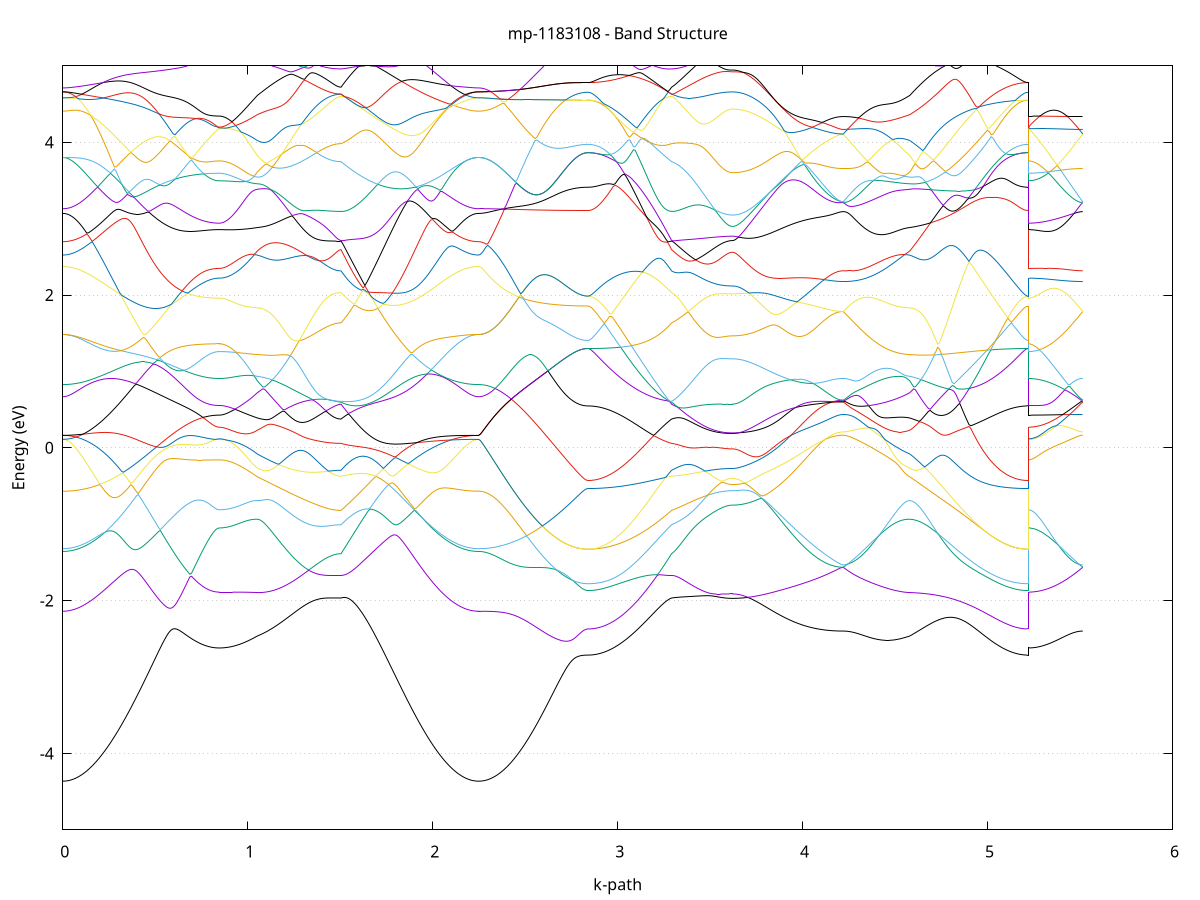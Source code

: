 set title 'mp-1183108 - Band Structure'
set xlabel 'k-path'
set ylabel 'Energy (eV)'
set grid y
set yrange [-5:5]
set terminal png size 800,600
set output 'mp-1183108_bands_gnuplot.png'
plot '-' using 1:2 with lines notitle, '-' using 1:2 with lines notitle, '-' using 1:2 with lines notitle, '-' using 1:2 with lines notitle, '-' using 1:2 with lines notitle, '-' using 1:2 with lines notitle, '-' using 1:2 with lines notitle, '-' using 1:2 with lines notitle, '-' using 1:2 with lines notitle, '-' using 1:2 with lines notitle, '-' using 1:2 with lines notitle, '-' using 1:2 with lines notitle, '-' using 1:2 with lines notitle, '-' using 1:2 with lines notitle, '-' using 1:2 with lines notitle, '-' using 1:2 with lines notitle, '-' using 1:2 with lines notitle, '-' using 1:2 with lines notitle, '-' using 1:2 with lines notitle, '-' using 1:2 with lines notitle, '-' using 1:2 with lines notitle, '-' using 1:2 with lines notitle, '-' using 1:2 with lines notitle, '-' using 1:2 with lines notitle, '-' using 1:2 with lines notitle, '-' using 1:2 with lines notitle, '-' using 1:2 with lines notitle, '-' using 1:2 with lines notitle, '-' using 1:2 with lines notitle, '-' using 1:2 with lines notitle, '-' using 1:2 with lines notitle, '-' using 1:2 with lines notitle, '-' using 1:2 with lines notitle, '-' using 1:2 with lines notitle, '-' using 1:2 with lines notitle, '-' using 1:2 with lines notitle, '-' using 1:2 with lines notitle, '-' using 1:2 with lines notitle, '-' using 1:2 with lines notitle, '-' using 1:2 with lines notitle, '-' using 1:2 with lines notitle, '-' using 1:2 with lines notitle, '-' using 1:2 with lines notitle, '-' using 1:2 with lines notitle, '-' using 1:2 with lines notitle, '-' using 1:2 with lines notitle, '-' using 1:2 with lines notitle, '-' using 1:2 with lines notitle
0.000000 -35.142983
0.009951 -35.142983
0.019901 -35.142883
0.029852 -35.142683
0.039802 -35.142483
0.049753 -35.142183
0.059703 -35.141883
0.069654 -35.141383
0.079604 -35.140983
0.089555 -35.140383
0.099505 -35.139783
0.109456 -35.139083
0.119406 -35.138383
0.129357 -35.137583
0.139307 -35.136783
0.149258 -35.135883
0.159208 -35.134883
0.169159 -35.133883
0.179109 -35.132783
0.189060 -35.131583
0.199010 -35.130383
0.208961 -35.129183
0.218911 -35.127883
0.228862 -35.126483
0.238812 -35.125083
0.248763 -35.123683
0.258713 -35.122083
0.268664 -35.120583
0.278614 -35.118983
0.288565 -35.117283
0.298515 -35.115683
0.308466 -35.113883
0.318416 -35.112183
0.328367 -35.110283
0.338317 -35.108483
0.348268 -35.106583
0.358218 -35.104683
0.368169 -35.102683
0.378119 -35.100783
0.388070 -35.098683
0.398020 -35.096683
0.407971 -35.094583
0.417921 -35.092483
0.427872 -35.090383
0.437822 -35.088283
0.447773 -35.086083
0.457723 -35.083883
0.467674 -35.081683
0.477624 -35.079483
0.487575 -35.077283
0.497525 -35.074983
0.507476 -35.072683
0.517426 -35.070483
0.527377 -35.068183
0.537327 -35.065883
0.547278 -35.063583
0.557228 -35.061283
0.567179 -35.058983
0.577129 -35.056683
0.587080 -35.054383
0.597030 -35.052083
0.606981 -35.049783
0.616931 -35.047483
0.626882 -35.045183
0.636832 -35.042983
0.646783 -35.040683
0.656733 -35.038383
0.666684 -35.036183
0.676634 -35.033883
0.686585 -35.031683
0.696535 -35.029483
0.706486 -35.027283
0.716436 -35.025083
0.726387 -35.022983
0.736337 -35.020783
0.746288 -35.018683
0.756238 -35.016583
0.766189 -35.014483
0.776139 -35.012483
0.786090 -35.010383
0.796040 -35.008383
0.805991 -35.006383
0.815941 -35.004483
0.825892 -35.002583
0.835842 -35.000883
0.845793 -34.999883
0.845793 -34.999883
0.855632 -34.999883
0.865470 -34.999783
0.875309 -34.999683
0.885147 -34.999483
0.894986 -34.999283
0.904824 -34.999483
0.914663 -34.999783
0.924501 -35.000183
0.934340 -35.000583
0.944178 -35.001083
0.954017 -35.001683
0.963855 -35.002283
0.973694 -35.002883
0.983532 -35.003583
0.993371 -35.004283
1.003210 -35.005083
1.013048 -35.005883
1.022887 -35.006783
1.032725 -35.007683
1.042564 -35.008583
1.052402 -35.009583
1.052402 -35.009583
1.062228 -35.010283
1.072053 -35.010983
1.081879 -35.011683
1.091704 -35.012383
1.101530 -35.013083
1.111355 -35.013683
1.121180 -35.014383
1.131006 -35.014983
1.140831 -35.015683
1.150657 -35.016283
1.160482 -35.016883
1.170308 -35.017483
1.180133 -35.018083
1.189959 -35.018683
1.199784 -35.019283
1.209610 -35.019783
1.219435 -35.020383
1.229260 -35.020883
1.239086 -35.021383
1.248911 -35.021883
1.258737 -35.022383
1.268562 -35.022883
1.278388 -35.023283
1.288213 -35.023683
1.298039 -35.024183
1.307864 -35.024583
1.317690 -35.024883
1.327515 -35.025283
1.337341 -35.025683
1.347166 -35.025983
1.356991 -35.026283
1.366817 -35.026583
1.376642 -35.026883
1.386468 -35.027083
1.396293 -35.027383
1.406119 -35.027583
1.415944 -35.027783
1.425770 -35.027883
1.435595 -35.028083
1.445421 -35.028183
1.455246 -35.028283
1.465072 -35.028383
1.474897 -35.028483
1.484722 -35.028583
1.494548 -35.028583
1.504373 -35.028583
1.504373 -35.028583
1.514296 -35.026683
1.524218 -35.024783
1.534140 -35.025283
1.544062 -35.027083
1.553984 -35.029083
1.563906 -35.031083
1.573828 -35.033083
1.583751 -35.035183
1.593673 -35.037283
1.603595 -35.039483
1.613517 -35.041683
1.623439 -35.043883
1.633361 -35.046083
1.643283 -35.048383
1.653206 -35.050683
1.663128 -35.052983
1.673050 -35.055283
1.682972 -35.057583
1.692894 -35.059883
1.702816 -35.062283
1.712738 -35.064583
1.722661 -35.066883
1.732583 -35.069283
1.742505 -35.071583
1.752427 -35.073883
1.762349 -35.076183
1.772271 -35.078483
1.782193 -35.080783
1.792116 -35.082983
1.802038 -35.085283
1.811960 -35.087483
1.821882 -35.089683
1.831804 -35.091883
1.841726 -35.093983
1.851648 -35.096183
1.861571 -35.098283
1.871493 -35.100283
1.881415 -35.102383
1.891337 -35.104383
1.901259 -35.106283
1.911181 -35.108183
1.921103 -35.110083
1.931026 -35.111983
1.940948 -35.113783
1.950870 -35.115483
1.960792 -35.117183
1.970714 -35.118883
1.980636 -35.120483
1.990558 -35.122083
2.000481 -35.123583
2.010403 -35.125083
2.020325 -35.126483
2.030247 -35.127883
2.040169 -35.129183
2.050091 -35.130383
2.060013 -35.131583
2.069936 -35.132783
2.079858 -35.133883
2.089780 -35.134883
2.099702 -35.135883
2.109624 -35.136783
2.119546 -35.137583
2.129468 -35.138383
2.139391 -35.139183
2.149313 -35.139783
2.159235 -35.140383
2.169157 -35.140983
2.179079 -35.141483
2.189001 -35.141883
2.198923 -35.142183
2.208846 -35.142483
2.218768 -35.142683
2.228690 -35.142883
2.238612 -35.142983
2.248534 -35.142983
2.248534 -35.142983
2.258387 -35.142983
2.268240 -35.142883
2.278093 -35.142783
2.287946 -35.142483
2.297799 -35.142283
2.307652 -35.141883
2.317505 -35.141483
2.327359 -35.141083
2.337212 -35.140583
2.347065 -35.139983
2.356918 -35.139283
2.366771 -35.138683
2.376624 -35.137883
2.386477 -35.137083
2.396330 -35.136183
2.406183 -35.135283
2.416036 -35.134383
2.425889 -35.133283
2.435742 -35.132283
2.445595 -35.131083
2.455448 -35.129883
2.465301 -35.128683
2.475154 -35.127483
2.485007 -35.126083
2.494860 -35.124783
2.504713 -35.123383
2.514566 -35.121883
2.524419 -35.120383
2.534273 -35.118883
2.544126 -35.117383
2.553979 -35.115783
2.563832 -35.114183
2.573685 -35.112483
2.583538 -35.110883
2.593391 -35.109183
2.603244 -35.107483
2.613097 -35.105683
2.622950 -35.103983
2.632803 -35.102283
2.642656 -35.100483
2.652509 -35.098783
2.662362 -35.097083
2.672215 -35.095383
2.682068 -35.093683
2.691921 -35.091983
2.701774 -35.090383
2.711627 -35.088783
2.721480 -35.087183
2.731333 -35.085683
2.741187 -35.084283
2.751040 -35.082983
2.760893 -35.081783
2.770746 -35.080683
2.780599 -35.079683
2.790452 -35.078783
2.800305 -35.078083
2.810158 -35.077483
2.820011 -35.077083
2.829864 -35.076783
2.839717 -35.076683
2.839717 -35.076683
2.849542 -35.076683
2.859368 -35.076583
2.869193 -35.076483
2.879019 -35.076283
2.888844 -35.076083
2.898670 -35.075783
2.908495 -35.075483
2.918321 -35.075083
2.928146 -35.074583
2.937972 -35.074183
2.947797 -35.073583
2.957623 -35.072983
2.967448 -35.072383
2.977273 -35.071683
2.987099 -35.070983
2.996924 -35.070183
3.006750 -35.069383
3.016575 -35.068583
3.026401 -35.067583
3.036226 -35.066683
3.046052 -35.065683
3.055877 -35.064583
3.065703 -35.063483
3.075528 -35.062383
3.085354 -35.061183
3.095179 -35.059983
3.105004 -35.058783
3.114830 -35.057483
3.124655 -35.056083
3.134481 -35.054783
3.144306 -35.053383
3.154132 -35.051883
3.163957 -35.050383
3.173783 -35.048883
3.183608 -35.047383
3.193434 -35.045783
3.203259 -35.044183
3.213085 -35.042583
3.222910 -35.040883
3.232735 -35.039183
3.242561 -35.037483
3.252386 -35.035783
3.262212 -35.033983
3.272037 -35.032183
3.281863 -35.030383
3.291688 -35.028583
3.291688 -35.028583
3.301680 -35.027983
3.311671 -35.028083
3.321663 -35.028583
3.331655 -35.029483
3.341646 -35.030583
3.351638 -35.031683
3.361630 -35.032883
3.371621 -35.033983
3.381613 -35.035183
3.391605 -35.036283
3.401596 -35.037383
3.411588 -35.038483
3.421580 -35.039483
3.431571 -35.040483
3.441563 -35.041383
3.451554 -35.042283
3.461546 -35.043183
3.471538 -35.043983
3.481529 -35.044683
3.491521 -35.045383
3.501513 -35.046083
3.511504 -35.046683
3.521496 -35.047283
3.531488 -35.047783
3.541479 -35.048283
3.551471 -35.048683
3.561462 -35.048983
3.571454 -35.049283
3.581446 -35.049583
3.591437 -35.049683
3.601429 -35.049883
3.611421 -35.049983
3.621412 -35.049983
3.621412 -35.049983
3.631380 -35.049983
3.641348 -35.049883
3.651316 -35.049783
3.661283 -35.049683
3.671251 -35.049483
3.681219 -35.049283
3.691187 -35.049083
3.701154 -35.048783
3.711122 -35.048483
3.721090 -35.048183
3.731058 -35.047783
3.741026 -35.047383
3.750993 -35.046983
3.760961 -35.046483
3.770929 -35.045983
3.780897 -35.045383
3.790864 -35.044883
3.800832 -35.044283
3.810800 -35.043583
3.820768 -35.042883
3.830735 -35.042183
3.840703 -35.041483
3.850671 -35.040783
3.860639 -35.039983
3.870606 -35.039083
3.880574 -35.038283
3.890542 -35.037383
3.900510 -35.036483
3.910478 -35.035583
3.920445 -35.034583
3.930413 -35.033683
3.940381 -35.032683
3.950349 -35.031583
3.960316 -35.030583
3.970284 -35.029483
3.980252 -35.028383
3.990220 -35.027283
4.000187 -35.026183
4.010155 -35.024983
4.020123 -35.023883
4.030091 -35.022683
4.040058 -35.021483
4.050026 -35.020283
4.059994 -35.019083
4.069962 -35.017783
4.079930 -35.016583
4.089897 -35.015283
4.099865 -35.013983
4.109833 -35.012783
4.119801 -35.011483
4.129768 -35.010183
4.139736 -35.008883
4.149704 -35.007583
4.159672 -35.006283
4.169639 -35.004883
4.179607 -35.003583
4.189575 -35.002283
4.199543 -35.001083
4.209511 -34.999883
4.219478 -34.999183
4.219478 -34.999183
4.229225 -34.999383
4.238972 -34.999883
4.248719 -35.000483
4.258466 -35.001083
4.268214 -35.001683
4.277961 -35.002283
4.287708 -35.002883
4.297455 -35.003383
4.307202 -35.003883
4.316949 -35.004383
4.326696 -35.004783
4.336443 -35.005183
4.346190 -35.005583
4.355937 -35.005983
4.365684 -35.006283
4.375431 -35.006583
4.385178 -35.006783
4.394925 -35.007083
4.404672 -35.007283
4.414419 -35.007383
4.424166 -35.007583
4.433913 -35.007683
4.443660 -35.007783
4.453407 -35.007883
4.463154 -35.007883
4.472901 -35.007883
4.482648 -35.007883
4.492396 -35.007983
4.502143 -35.007983
4.511890 -35.007983
4.521637 -35.007983
4.531384 -35.008083
4.541131 -35.008183
4.550878 -35.008383
4.560625 -35.008683
4.570372 -35.009083
4.580119 -35.009583
4.580119 -35.009583
4.590106 -35.010583
4.600093 -35.011683
4.610081 -35.012783
4.620068 -35.013983
4.630055 -35.015083
4.640042 -35.016383
4.650030 -35.017583
4.660017 -35.018883
4.670004 -35.020083
4.679991 -35.021483
4.689979 -35.022783
4.699966 -35.024183
4.709953 -35.025483
4.719940 -35.026883
4.729928 -35.028283
4.739915 -35.029683
4.749902 -35.031183
4.759889 -35.032583
4.769877 -35.034083
4.779864 -35.035483
4.789851 -35.036883
4.799838 -35.038383
4.809826 -35.039783
4.819813 -35.041283
4.829800 -35.042683
4.839787 -35.044183
4.849775 -35.045583
4.859762 -35.046983
4.869749 -35.048383
4.879736 -35.049783
4.889724 -35.051083
4.899711 -35.052483
4.909698 -35.053783
4.919685 -35.055083
4.929673 -35.056383
4.939660 -35.057683
4.949647 -35.058883
4.959634 -35.060083
4.969622 -35.061283
4.979609 -35.062383
4.989596 -35.063483
4.999583 -35.064583
5.009571 -35.065583
5.019558 -35.066583
5.029545 -35.067483
5.039532 -35.068383
5.049520 -35.069283
5.059507 -35.070083
5.069494 -35.070883
5.079481 -35.071583
5.089469 -35.072283
5.099456 -35.072983
5.109443 -35.073483
5.119430 -35.074083
5.129417 -35.074583
5.139405 -35.074983
5.149392 -35.075383
5.159379 -35.075783
5.169366 -35.076083
5.179354 -35.076283
5.189341 -35.076483
5.199328 -35.076583
5.209315 -35.076683
5.219303 -35.076683
5.219303 -34.999883
5.229156 -34.999883
5.239009 -34.999883
5.248862 -34.999883
5.258715 -34.999883
5.268568 -34.999883
5.278421 -34.999883
5.288274 -34.999883
5.298127 -34.999783
5.307980 -34.999783
5.317833 -34.999783
5.327686 -34.999783
5.337539 -34.999783
5.347392 -34.999683
5.357245 -34.999683
5.367098 -34.999683
5.376951 -34.999683
5.386805 -34.999583
5.396658 -34.999583
5.406511 -34.999583
5.416364 -34.999583
5.426217 -34.999483
5.436070 -34.999483
5.445923 -34.999483
5.455776 -34.999383
5.465629 -34.999383
5.475482 -34.999283
5.485335 -34.999283
5.495188 -34.999283
5.505041 -34.999183
5.514894 -34.999183
e
0.000000 -34.929383
0.009951 -34.929383
0.019901 -34.929383
0.029852 -34.929383
0.039802 -34.929483
0.049753 -34.929483
0.059703 -34.929583
0.069654 -34.929683
0.079604 -34.929783
0.089555 -34.929983
0.099505 -34.930083
0.109456 -34.930283
0.119406 -34.930383
0.129357 -34.930583
0.139307 -34.930783
0.149258 -34.931083
0.159208 -34.931283
0.169159 -34.931483
0.179109 -34.931783
0.189060 -34.932683
0.199010 -34.933583
0.208961 -34.934583
0.218911 -34.935583
0.228862 -34.936583
0.238812 -34.937683
0.248763 -34.938783
0.258713 -34.939883
0.268664 -34.940983
0.278614 -34.942183
0.288565 -34.943383
0.298515 -34.944683
0.308466 -34.945883
0.318416 -34.947183
0.328367 -34.948483
0.338317 -34.949783
0.348268 -34.951083
0.358218 -34.952483
0.368169 -34.953783
0.378119 -34.955183
0.388070 -34.956483
0.398020 -34.957883
0.407971 -34.959283
0.417921 -34.960683
0.427872 -34.962083
0.437822 -34.963383
0.447773 -34.964783
0.457723 -34.966183
0.467674 -34.967583
0.477624 -34.968883
0.487575 -34.970183
0.497525 -34.971583
0.507476 -34.972883
0.517426 -34.974183
0.527377 -34.975483
0.537327 -34.976683
0.547278 -34.977983
0.557228 -34.979183
0.567179 -34.980383
0.577129 -34.981583
0.587080 -34.982683
0.597030 -34.983783
0.606981 -34.984883
0.616931 -34.985883
0.626882 -34.986883
0.636832 -34.987883
0.646783 -34.988883
0.656733 -34.989783
0.666684 -34.990583
0.676634 -34.991483
0.686585 -34.992183
0.696535 -34.992983
0.706486 -34.993683
0.716436 -34.994283
0.726387 -34.994883
0.736337 -34.995483
0.746288 -34.995983
0.756238 -34.996483
0.766189 -34.996883
0.776139 -34.997283
0.786090 -34.997583
0.796040 -34.997883
0.805991 -34.998083
0.815941 -34.998283
0.825892 -34.998383
0.835842 -34.998483
0.845793 -34.998483
0.845793 -34.998483
0.855632 -34.998483
0.865470 -34.998583
0.875309 -34.998683
0.885147 -34.998883
0.894986 -34.999183
0.904824 -34.998983
0.914663 -34.998683
0.924501 -34.998283
0.934340 -34.997883
0.944178 -34.997383
0.954017 -34.997383
0.963855 -34.997383
0.973694 -34.997383
0.983532 -34.997483
0.993371 -34.997483
1.003210 -34.997483
1.013048 -34.997483
1.022887 -34.997583
1.032725 -34.997583
1.042564 -34.997583
1.052402 -34.997683
1.052402 -34.997683
1.062228 -34.997783
1.072053 -34.998283
1.081879 -34.998883
1.091704 -34.999483
1.101530 -35.000283
1.111355 -35.000983
1.121180 -35.001783
1.131006 -35.002583
1.140831 -35.003383
1.150657 -35.004083
1.160482 -35.004883
1.170308 -35.005683
1.180133 -35.006383
1.189959 -35.007183
1.199784 -35.007883
1.209610 -35.008583
1.219435 -35.009283
1.229260 -35.009983
1.239086 -35.010583
1.248911 -35.011283
1.258737 -35.011883
1.268562 -35.012483
1.278388 -35.013083
1.288213 -35.013683
1.298039 -35.014183
1.307864 -35.014683
1.317690 -35.015183
1.327515 -35.015683
1.337341 -35.016083
1.347166 -35.016583
1.356991 -35.016983
1.366817 -35.017283
1.376642 -35.017683
1.386468 -35.017983
1.396293 -35.018283
1.406119 -35.018583
1.415944 -35.018883
1.425770 -35.019083
1.435595 -35.019283
1.445421 -35.019483
1.455246 -35.019583
1.465072 -35.019683
1.474897 -35.019783
1.484722 -35.019883
1.494548 -35.019883
1.504373 -35.019883
1.504373 -35.019883
1.514296 -35.021583
1.524218 -35.023383
1.534140 -35.022983
1.544062 -35.020983
1.553984 -35.019083
1.563906 -35.017183
1.573828 -35.015183
1.583751 -35.013283
1.593673 -35.011283
1.603595 -35.009283
1.613517 -35.007283
1.623439 -35.005283
1.633361 -35.003283
1.643283 -35.001283
1.653206 -34.999383
1.663128 -34.997383
1.673050 -34.995383
1.682972 -34.993383
1.692894 -34.991383
1.702816 -34.989383
1.712738 -34.987483
1.722661 -34.985483
1.732583 -34.983483
1.742505 -34.981583
1.752427 -34.979683
1.762349 -34.977783
1.772271 -34.975883
1.782193 -34.973983
1.792116 -34.972083
1.802038 -34.970283
1.811960 -34.968483
1.821882 -34.966683
1.831804 -34.964883
1.841726 -34.963083
1.851648 -34.961383
1.861571 -34.959683
1.871493 -34.957983
1.881415 -34.956383
1.891337 -34.954783
1.901259 -34.953183
1.911181 -34.951583
1.921103 -34.950083
1.931026 -34.948583
1.940948 -34.947183
1.950870 -34.945783
1.960792 -34.944383
1.970714 -34.943083
1.980636 -34.941783
1.990558 -34.940483
2.000481 -34.939283
2.010403 -34.938083
2.020325 -34.936983
2.030247 -34.935883
2.040169 -34.934783
2.050091 -34.933783
2.060013 -34.932783
2.069936 -34.931883
2.079858 -34.931483
2.089780 -34.931183
2.099702 -34.930983
2.109624 -34.930783
2.119546 -34.930583
2.129468 -34.930383
2.139391 -34.930283
2.149313 -34.930083
2.159235 -34.929983
2.169157 -34.929783
2.179079 -34.929683
2.189001 -34.929583
2.198923 -34.929483
2.208846 -34.929483
2.218768 -34.929383
2.228690 -34.929383
2.238612 -34.929383
2.248534 -34.929383
2.248534 -34.929383
2.258387 -34.929383
2.268240 -34.929483
2.278093 -34.929683
2.287946 -34.929883
2.297799 -34.930183
2.307652 -34.930483
2.317505 -34.930983
2.327359 -34.931483
2.337212 -34.931983
2.347065 -34.932583
2.356918 -34.933283
2.366771 -34.933983
2.376624 -34.934783
2.386477 -34.935683
2.396330 -34.936583
2.406183 -34.937583
2.416036 -34.938583
2.425889 -34.939683
2.435742 -34.940883
2.445595 -34.942083
2.455448 -34.943283
2.465301 -34.944583
2.475154 -34.945983
2.485007 -34.947383
2.494860 -34.948783
2.504713 -34.950283
2.514566 -34.951783
2.524419 -34.953383
2.534273 -34.954983
2.544126 -34.956583
2.553979 -34.958283
2.563832 -34.959983
2.573685 -34.961683
2.583538 -34.963383
2.593391 -34.965183
2.603244 -34.966983
2.613097 -34.968783
2.622950 -34.970583
2.632803 -34.972383
2.642656 -34.974183
2.652509 -34.975983
2.662362 -34.977783
2.672215 -34.979583
2.682068 -34.981383
2.691921 -34.983083
2.701774 -34.984783
2.711627 -34.986383
2.721480 -34.987983
2.731333 -34.989583
2.741187 -34.990983
2.751040 -34.992383
2.760893 -34.993583
2.770746 -34.994783
2.780599 -34.995783
2.790452 -34.996683
2.800305 -34.997483
2.810158 -34.998083
2.820011 -34.998483
2.829864 -34.998783
2.839717 -34.998783
2.839717 -34.998783
2.849542 -34.998783
2.859368 -34.998783
2.869193 -34.998783
2.879019 -34.998783
2.888844 -34.998783
2.898670 -34.998883
2.908495 -34.998883
2.918321 -34.998883
2.928146 -34.998883
2.937972 -34.998883
2.947797 -34.998883
2.957623 -34.998883
2.967448 -34.998983
2.977273 -34.998983
2.987099 -34.998983
2.996924 -34.999083
3.006750 -34.999183
3.016575 -34.999283
3.026401 -34.999383
3.036226 -34.999483
3.046052 -34.999683
3.055877 -34.999783
3.065703 -35.000083
3.075528 -35.000283
3.085354 -35.000583
3.095179 -35.000883
3.105004 -35.001183
3.114830 -35.001583
3.124655 -35.002083
3.134481 -35.002583
3.144306 -35.003083
3.154132 -35.003783
3.163957 -35.004383
3.173783 -35.005183
3.183608 -35.005983
3.193434 -35.006883
3.203259 -35.007883
3.213085 -35.008883
3.222910 -35.009983
3.232735 -35.011183
3.242561 -35.012483
3.252386 -35.013783
3.262212 -35.015183
3.272037 -35.016683
3.281863 -35.018283
3.291688 -35.019883
3.291688 -35.019883
3.301680 -35.020383
3.311671 -35.020283
3.321663 -35.019683
3.331655 -35.018783
3.341646 -35.017683
3.351638 -35.016583
3.361630 -35.015383
3.371621 -35.014283
3.381613 -35.013183
3.391605 -35.012083
3.401596 -35.010983
3.411588 -35.009983
3.421580 -35.009083
3.431571 -35.008183
3.441563 -35.007283
3.451554 -35.006483
3.461546 -35.005683
3.471538 -35.004983
3.481529 -35.004383
3.491521 -35.003783
3.501513 -35.003183
3.511504 -35.002683
3.521496 -35.002183
3.531488 -35.001783
3.541479 -35.001383
3.551471 -35.001083
3.561462 -35.000783
3.571454 -35.000483
3.581446 -35.000283
3.591437 -35.000183
3.601429 -35.000083
3.611421 -34.999983
3.621412 -34.999983
3.621412 -34.999983
3.631380 -34.999983
3.641348 -34.999983
3.651316 -34.999983
3.661283 -34.999983
3.671251 -34.999983
3.681219 -34.999983
3.691187 -34.999983
3.701154 -34.999983
3.711122 -34.999983
3.721090 -34.999883
3.731058 -34.999883
3.741026 -34.999883
3.750993 -34.999883
3.760961 -34.999883
3.770929 -34.999883
3.780897 -34.999883
3.790864 -34.999883
3.800832 -34.999783
3.810800 -34.999783
3.820768 -34.999783
3.830735 -34.999783
3.840703 -34.999783
3.850671 -34.999683
3.860639 -34.999683
3.870606 -34.999683
3.880574 -34.999683
3.890542 -34.999683
3.900510 -34.999583
3.910478 -34.999583
3.920445 -34.999583
3.930413 -34.999583
3.940381 -34.999583
3.950349 -34.999483
3.960316 -34.999483
3.970284 -34.999483
3.980252 -34.999483
3.990220 -34.999483
4.000187 -34.999383
4.010155 -34.999383
4.020123 -34.999383
4.030091 -34.999383
4.040058 -34.999383
4.050026 -34.999383
4.059994 -34.999283
4.069962 -34.999283
4.079930 -34.999283
4.089897 -34.999283
4.099865 -34.999283
4.109833 -34.999283
4.119801 -34.999283
4.129768 -34.999183
4.139736 -34.999183
4.149704 -34.999183
4.159672 -34.999183
4.169639 -34.999183
4.179607 -34.999183
4.189575 -34.999183
4.199543 -34.999183
4.209511 -34.999183
4.219478 -34.999183
4.219478 -34.999183
4.229225 -34.999183
4.238972 -34.999183
4.248719 -34.999183
4.258466 -34.999183
4.268214 -34.999183
4.277961 -34.999083
4.287708 -34.998983
4.297455 -34.998883
4.307202 -34.998783
4.316949 -34.998683
4.326696 -34.998583
4.336443 -34.998383
4.346190 -34.998183
4.355937 -34.997983
4.365684 -34.997783
4.375431 -34.997583
4.385178 -34.997383
4.394925 -34.997083
4.404672 -34.996883
4.414419 -34.996583
4.424166 -34.996283
4.433913 -34.995983
4.443660 -34.995583
4.453407 -34.995283
4.463154 -34.994883
4.472901 -34.994483
4.482648 -34.994183
4.492396 -34.994583
4.502143 -34.995083
4.511890 -34.995483
4.521637 -34.995983
4.531384 -34.996383
4.541131 -34.996783
4.550878 -34.997083
4.560625 -34.997383
4.570372 -34.997583
4.580119 -34.997683
4.580119 -34.997683
4.590106 -34.997683
4.600093 -34.997683
4.610081 -34.997783
4.620068 -34.997783
4.630055 -34.997783
4.640042 -34.997883
4.650030 -34.997883
4.660017 -34.997883
4.670004 -34.997983
4.679991 -34.997983
4.689979 -34.998083
4.699966 -34.998083
4.709953 -34.998083
4.719940 -34.998183
4.729928 -34.998183
4.739915 -34.998183
4.749902 -34.998283
4.759889 -34.998283
4.769877 -34.998283
4.779864 -34.998383
4.789851 -34.998383
4.799838 -34.998383
4.809826 -34.998483
4.819813 -34.998483
4.829800 -34.998483
4.839787 -34.998483
4.849775 -34.998583
4.859762 -34.998583
4.869749 -34.998583
4.879736 -34.998583
4.889724 -34.998583
4.899711 -34.998683
4.909698 -34.998683
4.919685 -34.998683
4.929673 -34.998683
4.939660 -34.998683
4.949647 -34.998683
4.959634 -34.998683
4.969622 -34.998783
4.979609 -34.998783
4.989596 -34.998783
4.999583 -34.998783
5.009571 -34.998783
5.019558 -34.998783
5.029545 -34.998783
5.039532 -34.998783
5.049520 -34.998783
5.059507 -34.998783
5.069494 -34.998783
5.079481 -34.998783
5.089469 -34.998783
5.099456 -34.998783
5.109443 -34.998783
5.119430 -34.998783
5.129417 -34.998783
5.139405 -34.998783
5.149392 -34.998783
5.159379 -34.998783
5.169366 -34.998783
5.179354 -34.998783
5.189341 -34.998783
5.199328 -34.998783
5.209315 -34.998783
5.219303 -34.998783
5.219303 -34.998483
5.229156 -34.998483
5.239009 -34.998483
5.248862 -34.998483
5.258715 -34.998483
5.268568 -34.998483
5.278421 -34.998483
5.288274 -34.998583
5.298127 -34.998583
5.307980 -34.998583
5.317833 -34.998583
5.327686 -34.998583
5.337539 -34.998583
5.347392 -34.998683
5.357245 -34.998683
5.367098 -34.998683
5.376951 -34.998683
5.386805 -34.998783
5.396658 -34.998783
5.406511 -34.998783
5.416364 -34.998883
5.426217 -34.998883
5.436070 -34.998883
5.445923 -34.998983
5.455776 -34.998983
5.465629 -34.998983
5.475482 -34.999083
5.485335 -34.999083
5.495188 -34.999083
5.505041 -34.999183
5.514894 -34.999183
e
0.000000 -34.923683
0.009951 -34.923783
0.019901 -34.923783
0.029852 -34.923983
0.039802 -34.924183
0.049753 -34.924383
0.059703 -34.924683
0.069654 -34.924983
0.079604 -34.925383
0.089555 -34.925783
0.099505 -34.926283
0.109456 -34.926783
0.119406 -34.927383
0.129357 -34.927983
0.139307 -34.928683
0.149258 -34.929383
0.159208 -34.930183
0.169159 -34.930983
0.179109 -34.931783
0.189060 -34.932083
0.199010 -34.932383
0.208961 -34.932683
0.218911 -34.932983
0.228862 -34.933383
0.238812 -34.933783
0.248763 -34.934083
0.258713 -34.934483
0.268664 -34.934983
0.278614 -34.935383
0.288565 -34.935783
0.298515 -34.936283
0.308466 -34.936783
0.318416 -34.937283
0.328367 -34.937783
0.338317 -34.938383
0.348268 -34.938983
0.358218 -34.939483
0.368169 -34.940083
0.378119 -34.940783
0.388070 -34.941383
0.398020 -34.942083
0.407971 -34.942783
0.417921 -34.943483
0.427872 -34.944183
0.437822 -34.944983
0.447773 -34.945683
0.457723 -34.946483
0.467674 -34.947383
0.477624 -34.948183
0.487575 -34.949083
0.497525 -34.949983
0.507476 -34.950883
0.517426 -34.951783
0.527377 -34.952783
0.537327 -34.953783
0.547278 -34.954783
0.557228 -34.955883
0.567179 -34.956983
0.577129 -34.958083
0.587080 -34.959183
0.597030 -34.960283
0.606981 -34.961483
0.616931 -34.962683
0.626882 -34.963983
0.636832 -34.965183
0.646783 -34.966483
0.656733 -34.967883
0.666684 -34.969183
0.676634 -34.970583
0.686585 -34.971983
0.696535 -34.973383
0.706486 -34.974883
0.716436 -34.976383
0.726387 -34.977883
0.736337 -34.979483
0.746288 -34.981083
0.756238 -34.982683
0.766189 -34.984283
0.776139 -34.985983
0.786090 -34.987683
0.796040 -34.989383
0.805991 -34.991083
0.815941 -34.992883
0.825892 -34.994583
0.835842 -34.996283
0.845793 -34.997283
0.845793 -34.997283
0.855632 -34.997283
0.865470 -34.997283
0.875309 -34.997283
0.885147 -34.997283
0.894986 -34.997283
0.904824 -34.997283
0.914663 -34.997283
0.924501 -34.997283
0.934340 -34.997283
0.944178 -34.997383
0.954017 -34.996883
0.963855 -34.996383
0.973694 -34.995783
0.983532 -34.995083
0.993371 -34.994383
1.003210 -34.993683
1.013048 -34.992883
1.022887 -34.992083
1.032725 -34.991283
1.042564 -34.990383
1.052402 -34.989383
1.052402 -34.989383
1.062228 -34.988583
1.072053 -34.987483
1.081879 -34.986283
1.091704 -34.984983
1.101530 -34.983683
1.111355 -34.982283
1.121180 -34.980983
1.131006 -34.979583
1.140831 -34.978283
1.150657 -34.976883
1.160482 -34.975583
1.170308 -34.974283
1.180133 -34.973083
1.189959 -34.971783
1.199784 -34.970583
1.209610 -34.969383
1.219435 -34.968183
1.229260 -34.967083
1.239086 -34.965983
1.248911 -34.964883
1.258737 -34.963883
1.268562 -34.962883
1.278388 -34.961883
1.288213 -34.960983
1.298039 -34.960083
1.307864 -34.959183
1.317690 -34.958383
1.327515 -34.957583
1.337341 -34.956883
1.347166 -34.956183
1.356991 -34.955483
1.366817 -34.954883
1.376642 -34.954283
1.386468 -34.953783
1.396293 -34.953283
1.406119 -34.952783
1.415944 -34.952383
1.425770 -34.952083
1.435595 -34.951683
1.445421 -34.951483
1.455246 -34.951183
1.465072 -34.950983
1.474897 -34.950883
1.484722 -34.950783
1.494548 -34.950683
1.504373 -34.950683
1.504373 -34.950683
1.514296 -34.950783
1.524218 -34.950783
1.534140 -34.950883
1.544062 -34.950883
1.553984 -34.950783
1.563906 -34.950683
1.573828 -34.950583
1.583751 -34.950383
1.593673 -34.950183
1.603595 -34.949983
1.613517 -34.949683
1.623439 -34.949383
1.633361 -34.949083
1.643283 -34.948783
1.653206 -34.948483
1.663128 -34.948083
1.673050 -34.947783
1.682972 -34.947383
1.692894 -34.946983
1.702816 -34.946583
1.712738 -34.946083
1.722661 -34.945683
1.732583 -34.945283
1.742505 -34.944783
1.752427 -34.944383
1.762349 -34.943883
1.772271 -34.943483
1.782193 -34.942983
1.792116 -34.942583
1.802038 -34.942083
1.811960 -34.941683
1.821882 -34.941183
1.831804 -34.940683
1.841726 -34.940283
1.851648 -34.939783
1.861571 -34.939383
1.871493 -34.938883
1.881415 -34.938483
1.891337 -34.938083
1.901259 -34.937583
1.911181 -34.937183
1.921103 -34.936783
1.931026 -34.936383
1.940948 -34.935983
1.950870 -34.935583
1.960792 -34.935183
1.970714 -34.934783
1.980636 -34.934483
1.990558 -34.934083
2.000481 -34.933783
2.010403 -34.933483
2.020325 -34.933083
2.030247 -34.932783
2.040169 -34.932483
2.050091 -34.932183
2.060013 -34.931983
2.069936 -34.931683
2.079858 -34.931083
2.089780 -34.930183
2.099702 -34.929483
2.109624 -34.928683
2.119546 -34.927983
2.129468 -34.927383
2.139391 -34.926783
2.149313 -34.926283
2.159235 -34.925783
2.169157 -34.925383
2.179079 -34.924983
2.189001 -34.924683
2.198923 -34.924383
2.208846 -34.924183
2.218768 -34.923983
2.228690 -34.923783
2.238612 -34.923783
2.248534 -34.923683
2.248534 -34.923683
2.258387 -34.923683
2.268240 -34.923683
2.278093 -34.923683
2.287946 -34.923683
2.297799 -34.923683
2.307652 -34.923783
2.317505 -34.923783
2.327359 -34.923783
2.337212 -34.923783
2.347065 -34.923783
2.356918 -34.923783
2.366771 -34.923783
2.376624 -34.923783
2.386477 -34.923783
2.396330 -34.923783
2.406183 -34.923783
2.416036 -34.923783
2.425889 -34.923883
2.435742 -34.923883
2.445595 -34.923883
2.455448 -34.923883
2.465301 -34.923883
2.475154 -34.923883
2.485007 -34.923883
2.494860 -34.923883
2.504713 -34.923983
2.514566 -34.923983
2.524419 -34.923983
2.534273 -34.923983
2.544126 -34.923983
2.553979 -34.923983
2.563832 -34.923983
2.573685 -34.924083
2.583538 -34.924083
2.593391 -34.924083
2.603244 -34.924083
2.613097 -34.924083
2.622950 -34.924083
2.632803 -34.924083
2.642656 -34.924183
2.652509 -34.924183
2.662362 -34.924183
2.672215 -34.924183
2.682068 -34.924183
2.691921 -34.924183
2.701774 -34.924183
2.711627 -34.924183
2.721480 -34.924183
2.731333 -34.924183
2.741187 -34.924283
2.751040 -34.924283
2.760893 -34.924283
2.770746 -34.924283
2.780599 -34.924283
2.790452 -34.924283
2.800305 -34.924283
2.810158 -34.924283
2.820011 -34.924283
2.829864 -34.924283
2.839717 -34.924283
2.839717 -34.924283
2.849542 -34.924283
2.859368 -34.924383
2.869193 -34.924483
2.879019 -34.924683
2.888844 -34.924883
2.898670 -34.925183
2.908495 -34.925483
2.918321 -34.925883
2.928146 -34.926283
2.937972 -34.926783
2.947797 -34.927283
2.957623 -34.927883
2.967448 -34.928383
2.977273 -34.929083
2.987099 -34.929783
2.996924 -34.930483
3.006750 -34.931183
3.016575 -34.931983
3.026401 -34.932783
3.036226 -34.933583
3.046052 -34.934383
3.055877 -34.935283
3.065703 -34.936083
3.075528 -34.936983
3.085354 -34.937883
3.095179 -34.938783
3.105004 -34.939683
3.114830 -34.940583
3.124655 -34.941383
3.134481 -34.942283
3.144306 -34.943083
3.154132 -34.943883
3.163957 -34.944683
3.173783 -34.945383
3.183608 -34.946083
3.193434 -34.946783
3.203259 -34.947383
3.213085 -34.947983
3.222910 -34.948483
3.232735 -34.948883
3.242561 -34.949383
3.252386 -34.949683
3.262212 -34.949983
3.272037 -34.950283
3.281863 -34.950483
3.291688 -34.950683
3.291688 -34.950683
3.301680 -34.950683
3.311671 -34.950783
3.321663 -34.950783
3.331655 -34.950783
3.341646 -34.950783
3.351638 -34.950783
3.361630 -34.950683
3.371621 -34.950683
3.381613 -34.950583
3.391605 -34.950583
3.401596 -34.950483
3.411588 -34.950383
3.421580 -34.950283
3.431571 -34.950183
3.441563 -34.950083
3.451554 -34.949983
3.461546 -34.949883
3.471538 -34.949683
3.481529 -34.949583
3.491521 -34.949483
3.501513 -34.949383
3.511504 -34.949283
3.521496 -34.949083
3.531488 -34.948983
3.541479 -34.948883
3.551471 -34.948883
3.561462 -34.948783
3.571454 -34.948683
3.581446 -34.948583
3.591437 -34.948583
3.601429 -34.948583
3.611421 -34.948483
3.621412 -34.948483
3.621412 -34.948483
3.631380 -34.948583
3.641348 -34.948583
3.651316 -34.948683
3.661283 -34.948783
3.671251 -34.948983
3.681219 -34.949083
3.691187 -34.949383
3.701154 -34.949583
3.711122 -34.949883
3.721090 -34.950183
3.731058 -34.950483
3.741026 -34.950883
3.750993 -34.951283
3.760961 -34.951783
3.770929 -34.952183
3.780897 -34.952683
3.790864 -34.953283
3.800832 -34.953783
3.810800 -34.954383
3.820768 -34.955083
3.830735 -34.955683
3.840703 -34.956383
3.850671 -34.957083
3.860639 -34.957883
3.870606 -34.958583
3.880574 -34.959383
3.890542 -34.960183
3.900510 -34.961083
3.910478 -34.961983
3.920445 -34.962883
3.930413 -34.963783
3.940381 -34.964683
3.950349 -34.965683
3.960316 -34.966683
3.970284 -34.967683
3.980252 -34.968683
3.990220 -34.969783
4.000187 -34.970883
4.010155 -34.971983
4.020123 -34.973083
4.030091 -34.974183
4.040058 -34.975383
4.050026 -34.976583
4.059994 -34.977683
4.069962 -34.978883
4.079930 -34.980183
4.089897 -34.981383
4.099865 -34.982583
4.109833 -34.983883
4.119801 -34.985083
4.129768 -34.986383
4.139736 -34.987683
4.149704 -34.988983
4.159672 -34.990283
4.169639 -34.991583
4.179607 -34.992883
4.189575 -34.994083
4.199543 -34.995383
4.209511 -34.996583
4.219478 -34.997283
4.219478 -34.997283
4.229225 -34.996983
4.238972 -34.996483
4.248719 -34.995883
4.258466 -34.995383
4.268214 -34.994783
4.277961 -34.994283
4.287708 -34.993783
4.297455 -34.993383
4.307202 -34.992983
4.316949 -34.992683
4.326696 -34.992383
4.336443 -34.992183
4.346190 -34.991983
4.355937 -34.991783
4.365684 -34.991683
4.375431 -34.991683
4.385178 -34.991683
4.394925 -34.991683
4.404672 -34.991783
4.414419 -34.991983
4.424166 -34.992183
4.433913 -34.992383
4.443660 -34.992683
4.453407 -34.992983
4.463154 -34.993283
4.472901 -34.993683
4.482648 -34.994083
4.492396 -34.993683
4.502143 -34.993283
4.511890 -34.992883
4.521637 -34.992383
4.531384 -34.991983
4.541131 -34.991483
4.550878 -34.990983
4.560625 -34.990483
4.570372 -34.989983
4.580119 -34.989383
4.580119 -34.989383
4.590106 -34.988483
4.600093 -34.987383
4.610081 -34.986383
4.620068 -34.985283
4.630055 -34.984183
4.640042 -34.982983
4.650030 -34.981783
4.660017 -34.980583
4.670004 -34.979383
4.679991 -34.978183
4.689979 -34.976883
4.699966 -34.975583
4.709953 -34.974283
4.719940 -34.972883
4.729928 -34.971583
4.739915 -34.970183
4.749902 -34.968883
4.759889 -34.967483
4.769877 -34.966083
4.779864 -34.964683
4.789851 -34.963283
4.799838 -34.961883
4.809826 -34.960483
4.819813 -34.959083
4.829800 -34.957683
4.839787 -34.956283
4.849775 -34.954883
4.859762 -34.953483
4.869749 -34.952183
4.879736 -34.950783
4.889724 -34.949483
4.899711 -34.948183
4.909698 -34.946883
4.919685 -34.945583
4.929673 -34.944283
4.939660 -34.943083
4.949647 -34.941883
4.959634 -34.940683
4.969622 -34.939583
4.979609 -34.938483
4.989596 -34.937383
4.999583 -34.936283
5.009571 -34.935283
5.019558 -34.934383
5.029545 -34.933383
5.039532 -34.932483
5.049520 -34.931683
5.059507 -34.930783
5.069494 -34.930083
5.079481 -34.929283
5.089469 -34.928683
5.099456 -34.927983
5.109443 -34.927383
5.119430 -34.926883
5.129417 -34.926383
5.139405 -34.925983
5.149392 -34.925583
5.159379 -34.925183
5.169366 -34.924983
5.179354 -34.924683
5.189341 -34.924483
5.199328 -34.924383
5.209315 -34.924283
5.219303 -34.924283
5.219303 -34.997283
5.229156 -34.997283
5.239009 -34.997283
5.248862 -34.997283
5.258715 -34.997283
5.268568 -34.997283
5.278421 -34.997283
5.288274 -34.997283
5.298127 -34.997283
5.307980 -34.997283
5.317833 -34.997283
5.327686 -34.997283
5.337539 -34.997283
5.347392 -34.997283
5.357245 -34.997283
5.367098 -34.997283
5.376951 -34.997283
5.386805 -34.997283
5.396658 -34.997283
5.406511 -34.997283
5.416364 -34.997283
5.426217 -34.997283
5.436070 -34.997283
5.445923 -34.997283
5.455776 -34.997283
5.465629 -34.997283
5.475482 -34.997283
5.485335 -34.997283
5.495188 -34.997283
5.505041 -34.997283
5.514894 -34.997283
e
0.000000 -33.794483
0.009951 -33.794483
0.019901 -33.794483
0.029852 -33.794483
0.039802 -33.794483
0.049753 -33.794583
0.059703 -33.794583
0.069654 -33.794583
0.079604 -33.794583
0.089555 -33.794583
0.099505 -33.794583
0.109456 -33.794583
0.119406 -33.794583
0.129357 -33.794583
0.139307 -33.794583
0.149258 -33.794583
0.159208 -33.794583
0.169159 -33.794583
0.179109 -33.794583
0.189060 -33.794583
0.199010 -33.794583
0.208961 -33.794583
0.218911 -33.794583
0.228862 -33.794583
0.238812 -33.794583
0.248763 -33.794583
0.258713 -33.794583
0.268664 -33.794583
0.278614 -33.794583
0.288565 -33.794583
0.298515 -33.794583
0.308466 -33.794583
0.318416 -33.794583
0.328367 -33.794583
0.338317 -33.794683
0.348268 -33.794683
0.358218 -33.794683
0.368169 -33.794683
0.378119 -33.794683
0.388070 -33.794683
0.398020 -33.794683
0.407971 -33.794683
0.417921 -33.794683
0.427872 -33.794683
0.437822 -33.794683
0.447773 -33.794683
0.457723 -33.794683
0.467674 -33.794683
0.477624 -33.794683
0.487575 -33.794683
0.497525 -33.794683
0.507476 -33.794683
0.517426 -33.794783
0.527377 -33.794783
0.537327 -33.794783
0.547278 -33.794783
0.557228 -33.794783
0.567179 -33.794783
0.577129 -33.794783
0.587080 -33.794783
0.597030 -33.794783
0.606981 -33.794783
0.616931 -33.794783
0.626882 -33.794783
0.636832 -33.794783
0.646783 -33.794783
0.656733 -33.794783
0.666684 -33.794783
0.676634 -33.794783
0.686585 -33.794783
0.696535 -33.794783
0.706486 -33.794783
0.716436 -33.794783
0.726387 -33.794783
0.736337 -33.794783
0.746288 -33.794883
0.756238 -33.794883
0.766189 -33.794883
0.776139 -33.794883
0.786090 -33.794883
0.796040 -33.794883
0.805991 -33.794883
0.815941 -33.794883
0.825892 -33.794883
0.835842 -33.794883
0.845793 -33.794883
0.845793 -33.794883
0.855632 -33.794883
0.865470 -33.794883
0.875309 -33.794883
0.885147 -33.794883
0.894986 -33.794783
0.904824 -33.794783
0.914663 -33.794783
0.924501 -33.794783
0.934340 -33.794783
0.944178 -33.794783
0.954017 -33.794783
0.963855 -33.794783
0.973694 -33.794683
0.983532 -33.794683
0.993371 -33.794683
1.003210 -33.794683
1.013048 -33.794683
1.022887 -33.794583
1.032725 -33.794583
1.042564 -33.794583
1.052402 -33.794583
1.052402 -33.794583
1.062228 -33.794583
1.072053 -33.794583
1.081879 -33.794483
1.091704 -33.794483
1.101530 -33.794483
1.111355 -33.794483
1.121180 -33.794483
1.131006 -33.794483
1.140831 -33.794483
1.150657 -33.794483
1.160482 -33.794483
1.170308 -33.794383
1.180133 -33.794383
1.189959 -33.794383
1.199784 -33.794383
1.209610 -33.794383
1.219435 -33.794383
1.229260 -33.794383
1.239086 -33.794383
1.248911 -33.794383
1.258737 -33.794383
1.268562 -33.794383
1.278388 -33.794483
1.288213 -33.794483
1.298039 -33.794483
1.307864 -33.794483
1.317690 -33.794483
1.327515 -33.794483
1.337341 -33.794483
1.347166 -33.794483
1.356991 -33.794483
1.366817 -33.794483
1.376642 -33.794483
1.386468 -33.794483
1.396293 -33.794483
1.406119 -33.794483
1.415944 -33.794483
1.425770 -33.794483
1.435595 -33.794483
1.445421 -33.794483
1.455246 -33.794483
1.465072 -33.794483
1.474897 -33.794483
1.484722 -33.794483
1.494548 -33.794483
1.504373 -33.794483
1.504373 -33.794483
1.514296 -33.794483
1.524218 -33.794483
1.534140 -33.794483
1.544062 -33.794483
1.553984 -33.794483
1.563906 -33.794483
1.573828 -33.794483
1.583751 -33.794483
1.593673 -33.794483
1.603595 -33.794483
1.613517 -33.794483
1.623439 -33.794483
1.633361 -33.794483
1.643283 -33.794483
1.653206 -33.794483
1.663128 -33.794483
1.673050 -33.794483
1.682972 -33.794483
1.692894 -33.794483
1.702816 -33.794483
1.712738 -33.794483
1.722661 -33.794483
1.732583 -33.794483
1.742505 -33.794483
1.752427 -33.794483
1.762349 -33.794483
1.772271 -33.794483
1.782193 -33.794483
1.792116 -33.794483
1.802038 -33.794483
1.811960 -33.794483
1.821882 -33.794483
1.831804 -33.794483
1.841726 -33.794483
1.851648 -33.794483
1.861571 -33.794483
1.871493 -33.794483
1.881415 -33.794483
1.891337 -33.794483
1.901259 -33.794483
1.911181 -33.794483
1.921103 -33.794483
1.931026 -33.794483
1.940948 -33.794483
1.950870 -33.794483
1.960792 -33.794483
1.970714 -33.794483
1.980636 -33.794483
1.990558 -33.794483
2.000481 -33.794483
2.010403 -33.794483
2.020325 -33.794483
2.030247 -33.794483
2.040169 -33.794483
2.050091 -33.794483
2.060013 -33.794483
2.069936 -33.794483
2.079858 -33.794483
2.089780 -33.794483
2.099702 -33.794483
2.109624 -33.794483
2.119546 -33.794483
2.129468 -33.794483
2.139391 -33.794483
2.149313 -33.794483
2.159235 -33.794483
2.169157 -33.794483
2.179079 -33.794483
2.189001 -33.794483
2.198923 -33.794483
2.208846 -33.794483
2.218768 -33.794483
2.228690 -33.794483
2.238612 -33.794483
2.248534 -33.794483
2.248534 -33.794483
2.258387 -33.794483
2.268240 -33.794483
2.278093 -33.794483
2.287946 -33.794583
2.297799 -33.794583
2.307652 -33.794583
2.317505 -33.794483
2.327359 -33.794583
2.337212 -33.794583
2.347065 -33.794483
2.356918 -33.794483
2.366771 -33.794483
2.376624 -33.794483
2.386477 -33.794483
2.396330 -33.794483
2.406183 -33.794483
2.416036 -33.794483
2.425889 -33.794483
2.435742 -33.794483
2.445595 -33.794583
2.455448 -33.794583
2.465301 -33.794583
2.475154 -33.794583
2.485007 -33.794583
2.494860 -33.794583
2.504713 -33.794583
2.514566 -33.794583
2.524419 -33.794583
2.534273 -33.794583
2.544126 -33.794583
2.553979 -33.794583
2.563832 -33.794583
2.573685 -33.794583
2.583538 -33.794583
2.593391 -33.794583
2.603244 -33.794583
2.613097 -33.794583
2.622950 -33.794583
2.632803 -33.794583
2.642656 -33.794583
2.652509 -33.794583
2.662362 -33.794583
2.672215 -33.794583
2.682068 -33.794583
2.691921 -33.794583
2.701774 -33.794583
2.711627 -33.794583
2.721480 -33.794583
2.731333 -33.794583
2.741187 -33.794583
2.751040 -33.794583
2.760893 -33.794583
2.770746 -33.794583
2.780599 -33.794583
2.790452 -33.794583
2.800305 -33.794583
2.810158 -33.794583
2.820011 -33.794583
2.829864 -33.794583
2.839717 -33.794583
2.839717 -33.794583
2.849542 -33.794583
2.859368 -33.794583
2.869193 -33.794583
2.879019 -33.794583
2.888844 -33.794583
2.898670 -33.794583
2.908495 -33.794583
2.918321 -33.794583
2.928146 -33.794583
2.937972 -33.794583
2.947797 -33.794583
2.957623 -33.794583
2.967448 -33.794583
2.977273 -33.794583
2.987099 -33.794583
2.996924 -33.794583
3.006750 -33.794583
3.016575 -33.794583
3.026401 -33.794583
3.036226 -33.794583
3.046052 -33.794583
3.055877 -33.794483
3.065703 -33.794483
3.075528 -33.794483
3.085354 -33.794483
3.095179 -33.794483
3.105004 -33.794483
3.114830 -33.794483
3.124655 -33.794483
3.134481 -33.794483
3.144306 -33.794483
3.154132 -33.794483
3.163957 -33.794483
3.173783 -33.794483
3.183608 -33.794483
3.193434 -33.794483
3.203259 -33.794483
3.213085 -33.794483
3.222910 -33.794483
3.232735 -33.794483
3.242561 -33.794483
3.252386 -33.794483
3.262212 -33.794483
3.272037 -33.794483
3.281863 -33.794483
3.291688 -33.794483
3.291688 -33.794483
3.301680 -33.794483
3.311671 -33.794483
3.321663 -33.794483
3.331655 -33.794483
3.341646 -33.794483
3.351638 -33.794483
3.361630 -33.794483
3.371621 -33.794483
3.381613 -33.794483
3.391605 -33.794483
3.401596 -33.794483
3.411588 -33.794483
3.421580 -33.794483
3.431571 -33.794483
3.441563 -33.794483
3.451554 -33.794483
3.461546 -33.794483
3.471538 -33.794483
3.481529 -33.794483
3.491521 -33.794483
3.501513 -33.794483
3.511504 -33.794483
3.521496 -33.794483
3.531488 -33.794483
3.541479 -33.794483
3.551471 -33.794483
3.561462 -33.794483
3.571454 -33.794483
3.581446 -33.794483
3.591437 -33.794483
3.601429 -33.794483
3.611421 -33.794483
3.621412 -33.794483
3.621412 -33.794483
3.631380 -33.794483
3.641348 -33.794483
3.651316 -33.794483
3.661283 -33.794483
3.671251 -33.794483
3.681219 -33.794483
3.691187 -33.794483
3.701154 -33.794483
3.711122 -33.794483
3.721090 -33.794483
3.731058 -33.794483
3.741026 -33.794483
3.750993 -33.794483
3.760961 -33.794483
3.770929 -33.794483
3.780897 -33.794483
3.790864 -33.794483
3.800832 -33.794483
3.810800 -33.794483
3.820768 -33.794483
3.830735 -33.794483
3.840703 -33.794483
3.850671 -33.794483
3.860639 -33.794483
3.870606 -33.794483
3.880574 -33.794483
3.890542 -33.794483
3.900510 -33.794483
3.910478 -33.794483
3.920445 -33.794483
3.930413 -33.794483
3.940381 -33.794483
3.950349 -33.794483
3.960316 -33.794483
3.970284 -33.794483
3.980252 -33.794483
3.990220 -33.794483
4.000187 -33.794483
4.010155 -33.794483
4.020123 -33.794483
4.030091 -33.794483
4.040058 -33.794483
4.050026 -33.794483
4.059994 -33.794483
4.069962 -33.794483
4.079930 -33.794483
4.089897 -33.794483
4.099865 -33.794483
4.109833 -33.794483
4.119801 -33.794483
4.129768 -33.794483
4.139736 -33.794483
4.149704 -33.794483
4.159672 -33.794483
4.169639 -33.794483
4.179607 -33.794483
4.189575 -33.794483
4.199543 -33.794483
4.209511 -33.794483
4.219478 -33.794483
4.219478 -33.794483
4.229225 -33.794483
4.238972 -33.794483
4.248719 -33.794483
4.258466 -33.794483
4.268214 -33.794483
4.277961 -33.794483
4.287708 -33.794583
4.297455 -33.794583
4.307202 -33.794583
4.316949 -33.794583
4.326696 -33.794583
4.336443 -33.794583
4.346190 -33.794583
4.355937 -33.794583
4.365684 -33.794583
4.375431 -33.794683
4.385178 -33.794683
4.394925 -33.794683
4.404672 -33.794683
4.414419 -33.794683
4.424166 -33.794683
4.433913 -33.794683
4.443660 -33.794683
4.453407 -33.794683
4.463154 -33.794683
4.472901 -33.794683
4.482648 -33.794683
4.492396 -33.794683
4.502143 -33.794683
4.511890 -33.794583
4.521637 -33.794583
4.531384 -33.794583
4.541131 -33.794583
4.550878 -33.794583
4.560625 -33.794583
4.570372 -33.794583
4.580119 -33.794583
4.580119 -33.794583
4.590106 -33.794583
4.600093 -33.794483
4.610081 -33.794483
4.620068 -33.794483
4.630055 -33.794483
4.640042 -33.794483
4.650030 -33.794383
4.660017 -33.794383
4.670004 -33.794383
4.679991 -33.794383
4.689979 -33.794283
4.699966 -33.794283
4.709953 -33.794283
4.719940 -33.794283
4.729928 -33.794283
4.739915 -33.794283
4.749902 -33.794283
4.759889 -33.794283
4.769877 -33.794283
4.779864 -33.794283
4.789851 -33.794283
4.799838 -33.794283
4.809826 -33.794283
4.819813 -33.794283
4.829800 -33.794283
4.839787 -33.794283
4.849775 -33.794283
4.859762 -33.794383
4.869749 -33.794383
4.879736 -33.794383
4.889724 -33.794383
4.899711 -33.794383
4.909698 -33.794383
4.919685 -33.794383
4.929673 -33.794383
4.939660 -33.794383
4.949647 -33.794383
4.959634 -33.794383
4.969622 -33.794483
4.979609 -33.794483
4.989596 -33.794483
4.999583 -33.794483
5.009571 -33.794483
5.019558 -33.794483
5.029545 -33.794483
5.039532 -33.794483
5.049520 -33.794483
5.059507 -33.794483
5.069494 -33.794483
5.079481 -33.794483
5.089469 -33.794483
5.099456 -33.794483
5.109443 -33.794483
5.119430 -33.794483
5.129417 -33.794583
5.139405 -33.794583
5.149392 -33.794583
5.159379 -33.794583
5.169366 -33.794583
5.179354 -33.794583
5.189341 -33.794583
5.199328 -33.794583
5.209315 -33.794583
5.219303 -33.794583
5.219303 -33.794883
5.229156 -33.794883
5.239009 -33.794883
5.248862 -33.794883
5.258715 -33.794883
5.268568 -33.794783
5.278421 -33.794783
5.288274 -33.794783
5.298127 -33.794783
5.307980 -33.794783
5.317833 -33.794783
5.327686 -33.794783
5.337539 -33.794783
5.347392 -33.794783
5.357245 -33.794783
5.367098 -33.794683
5.376951 -33.794683
5.386805 -33.794683
5.396658 -33.794683
5.406511 -33.794683
5.416364 -33.794683
5.426217 -33.794583
5.436070 -33.794583
5.445923 -33.794583
5.455776 -33.794583
5.465629 -33.794583
5.475482 -33.794483
5.485335 -33.794483
5.495188 -33.794483
5.505041 -33.794483
5.514894 -33.794483
e
0.000000 -33.794483
0.009951 -33.794483
0.019901 -33.794483
0.029852 -33.794483
0.039802 -33.794483
0.049753 -33.794483
0.059703 -33.794483
0.069654 -33.794483
0.079604 -33.794483
0.089555 -33.794483
0.099505 -33.794483
0.109456 -33.794483
0.119406 -33.794383
0.129357 -33.794383
0.139307 -33.794383
0.149258 -33.794383
0.159208 -33.794383
0.169159 -33.794383
0.179109 -33.794283
0.189060 -33.794283
0.199010 -33.794283
0.208961 -33.794283
0.218911 -33.794183
0.228862 -33.794183
0.238812 -33.794183
0.248763 -33.794183
0.258713 -33.794183
0.268664 -33.794083
0.278614 -33.794083
0.288565 -33.794083
0.298515 -33.794083
0.308466 -33.793983
0.318416 -33.793983
0.328367 -33.793983
0.338317 -33.793983
0.348268 -33.793983
0.358218 -33.793883
0.368169 -33.793883
0.378119 -33.793883
0.388070 -33.793883
0.398020 -33.793883
0.407971 -33.793883
0.417921 -33.793883
0.427872 -33.793883
0.437822 -33.793783
0.447773 -33.793783
0.457723 -33.793783
0.467674 -33.793783
0.477624 -33.793783
0.487575 -33.793783
0.497525 -33.793783
0.507476 -33.793783
0.517426 -33.793783
0.527377 -33.793783
0.537327 -33.793783
0.547278 -33.793783
0.557228 -33.793783
0.567179 -33.793783
0.577129 -33.793883
0.587080 -33.793883
0.597030 -33.793883
0.606981 -33.793883
0.616931 -33.793883
0.626882 -33.793883
0.636832 -33.793883
0.646783 -33.793883
0.656733 -33.793883
0.666684 -33.793883
0.676634 -33.793883
0.686585 -33.793883
0.696535 -33.793983
0.706486 -33.793983
0.716436 -33.793983
0.726387 -33.793983
0.736337 -33.793983
0.746288 -33.793983
0.756238 -33.793983
0.766189 -33.793983
0.776139 -33.793983
0.786090 -33.793983
0.796040 -33.793983
0.805991 -33.793983
0.815941 -33.793983
0.825892 -33.793983
0.835842 -33.793983
0.845793 -33.793983
0.845793 -33.793983
0.855632 -33.793983
0.865470 -33.793983
0.875309 -33.793983
0.885147 -33.793983
0.894986 -33.793983
0.904824 -33.793983
0.914663 -33.793983
0.924501 -33.793983
0.934340 -33.793983
0.944178 -33.793983
0.954017 -33.793983
0.963855 -33.794083
0.973694 -33.794083
0.983532 -33.794083
0.993371 -33.794083
1.003210 -33.794083
1.013048 -33.794083
1.022887 -33.794083
1.032725 -33.794083
1.042564 -33.794083
1.052402 -33.794083
1.052402 -33.794083
1.062228 -33.794083
1.072053 -33.794083
1.081879 -33.794083
1.091704 -33.794083
1.101530 -33.794083
1.111355 -33.794083
1.121180 -33.794083
1.131006 -33.794083
1.140831 -33.794083
1.150657 -33.794083
1.160482 -33.794083
1.170308 -33.794083
1.180133 -33.794083
1.189959 -33.794083
1.199784 -33.793983
1.209610 -33.793983
1.219435 -33.793983
1.229260 -33.793983
1.239086 -33.793983
1.248911 -33.793983
1.258737 -33.793883
1.268562 -33.793883
1.278388 -33.793883
1.288213 -33.793883
1.298039 -33.793883
1.307864 -33.793883
1.317690 -33.793783
1.327515 -33.793783
1.337341 -33.793783
1.347166 -33.793783
1.356991 -33.793783
1.366817 -33.793783
1.376642 -33.793783
1.386468 -33.793783
1.396293 -33.793683
1.406119 -33.793683
1.415944 -33.793683
1.425770 -33.793683
1.435595 -33.793683
1.445421 -33.793683
1.455246 -33.793683
1.465072 -33.793683
1.474897 -33.793683
1.484722 -33.793683
1.494548 -33.793683
1.504373 -33.793683
1.504373 -33.793683
1.514296 -33.793683
1.524218 -33.793683
1.534140 -33.793583
1.544062 -33.793583
1.553984 -33.793583
1.563906 -33.793583
1.573828 -33.793583
1.583751 -33.793583
1.593673 -33.793583
1.603595 -33.793583
1.613517 -33.793583
1.623439 -33.793583
1.633361 -33.793583
1.643283 -33.793583
1.653206 -33.793583
1.663128 -33.793583
1.673050 -33.793583
1.682972 -33.793583
1.692894 -33.793583
1.702816 -33.793583
1.712738 -33.793583
1.722661 -33.793583
1.732583 -33.793583
1.742505 -33.793583
1.752427 -33.793583
1.762349 -33.793683
1.772271 -33.793683
1.782193 -33.793683
1.792116 -33.793683
1.802038 -33.793683
1.811960 -33.793783
1.821882 -33.793783
1.831804 -33.793783
1.841726 -33.793783
1.851648 -33.793783
1.861571 -33.793883
1.871493 -33.793883
1.881415 -33.793883
1.891337 -33.793883
1.901259 -33.793983
1.911181 -33.793983
1.921103 -33.793983
1.931026 -33.793983
1.940948 -33.794083
1.950870 -33.794083
1.960792 -33.794083
1.970714 -33.794083
1.980636 -33.794183
1.990558 -33.794183
2.000481 -33.794183
2.010403 -33.794183
2.020325 -33.794283
2.030247 -33.794283
2.040169 -33.794283
2.050091 -33.794283
2.060013 -33.794283
2.069936 -33.794383
2.079858 -33.794383
2.089780 -33.794383
2.099702 -33.794383
2.109624 -33.794383
2.119546 -33.794383
2.129468 -33.794483
2.139391 -33.794483
2.149313 -33.794483
2.159235 -33.794483
2.169157 -33.794483
2.179079 -33.794483
2.189001 -33.794483
2.198923 -33.794483
2.208846 -33.794483
2.218768 -33.794483
2.228690 -33.794483
2.238612 -33.794483
2.248534 -33.794483
2.248534 -33.794483
2.258387 -33.794483
2.268240 -33.794483
2.278093 -33.794483
2.287946 -33.794583
2.297799 -33.794583
2.307652 -33.794583
2.317505 -33.794483
2.327359 -33.794583
2.337212 -33.794583
2.347065 -33.794483
2.356918 -33.794483
2.366771 -33.794483
2.376624 -33.794483
2.386477 -33.794483
2.396330 -33.794483
2.406183 -33.794483
2.416036 -33.794483
2.425889 -33.794483
2.435742 -33.794483
2.445595 -33.794583
2.455448 -33.794583
2.465301 -33.794583
2.475154 -33.794583
2.485007 -33.794583
2.494860 -33.794583
2.504713 -33.794583
2.514566 -33.794583
2.524419 -33.794583
2.534273 -33.794583
2.544126 -33.794583
2.553979 -33.794583
2.563832 -33.794583
2.573685 -33.794583
2.583538 -33.794583
2.593391 -33.794583
2.603244 -33.794583
2.613097 -33.794583
2.622950 -33.794583
2.632803 -33.794583
2.642656 -33.794583
2.652509 -33.794583
2.662362 -33.794583
2.672215 -33.794583
2.682068 -33.794583
2.691921 -33.794583
2.701774 -33.794583
2.711627 -33.794583
2.721480 -33.794583
2.731333 -33.794583
2.741187 -33.794583
2.751040 -33.794583
2.760893 -33.794583
2.770746 -33.794583
2.780599 -33.794583
2.790452 -33.794583
2.800305 -33.794583
2.810158 -33.794583
2.820011 -33.794583
2.829864 -33.794583
2.839717 -33.794583
2.839717 -33.794583
2.849542 -33.794583
2.859368 -33.794583
2.869193 -33.794583
2.879019 -33.794583
2.888844 -33.794583
2.898670 -33.794483
2.908495 -33.794483
2.918321 -33.794483
2.928146 -33.794483
2.937972 -33.794483
2.947797 -33.794483
2.957623 -33.794483
2.967448 -33.794483
2.977273 -33.794383
2.987099 -33.794383
2.996924 -33.794383
3.006750 -33.794383
3.016575 -33.794383
3.026401 -33.794283
3.036226 -33.794283
3.046052 -33.794283
3.055877 -33.794283
3.065703 -33.794183
3.075528 -33.794183
3.085354 -33.794183
3.095179 -33.794083
3.105004 -33.794083
3.114830 -33.794083
3.124655 -33.794083
3.134481 -33.793983
3.144306 -33.793983
3.154132 -33.793983
3.163957 -33.793983
3.173783 -33.793883
3.183608 -33.793883
3.193434 -33.793883
3.203259 -33.793883
3.213085 -33.793783
3.222910 -33.793783
3.232735 -33.793783
3.242561 -33.793783
3.252386 -33.793783
3.262212 -33.793683
3.272037 -33.793683
3.281863 -33.793683
3.291688 -33.793683
3.291688 -33.793683
3.301680 -33.793683
3.311671 -33.793683
3.321663 -33.793683
3.331655 -33.793683
3.341646 -33.793583
3.351638 -33.793583
3.361630 -33.793583
3.371621 -33.793583
3.381613 -33.793583
3.391605 -33.793583
3.401596 -33.793583
3.411588 -33.793583
3.421580 -33.793583
3.431571 -33.793583
3.441563 -33.793583
3.451554 -33.793583
3.461546 -33.793583
3.471538 -33.793583
3.481529 -33.793583
3.491521 -33.793583
3.501513 -33.793583
3.511504 -33.793583
3.521496 -33.793583
3.531488 -33.793583
3.541479 -33.793583
3.551471 -33.793583
3.561462 -33.793583
3.571454 -33.793583
3.581446 -33.793583
3.591437 -33.793583
3.601429 -33.793583
3.611421 -33.793583
3.621412 -33.793583
3.621412 -33.793583
3.631380 -33.793583
3.641348 -33.793583
3.651316 -33.793583
3.661283 -33.793583
3.671251 -33.793583
3.681219 -33.793583
3.691187 -33.793583
3.701154 -33.793583
3.711122 -33.793583
3.721090 -33.793583
3.731058 -33.793583
3.741026 -33.793583
3.750993 -33.793683
3.760961 -33.793683
3.770929 -33.793683
3.780897 -33.793683
3.790864 -33.793683
3.800832 -33.793683
3.810800 -33.793783
3.820768 -33.793783
3.830735 -33.793783
3.840703 -33.793783
3.850671 -33.793783
3.860639 -33.793883
3.870606 -33.793883
3.880574 -33.793883
3.890542 -33.793883
3.900510 -33.793983
3.910478 -33.793983
3.920445 -33.793983
3.930413 -33.793983
3.940381 -33.794083
3.950349 -33.794083
3.960316 -33.794083
3.970284 -33.794083
3.980252 -33.794083
3.990220 -33.794183
4.000187 -33.794183
4.010155 -33.794183
4.020123 -33.794183
4.030091 -33.794183
4.040058 -33.794283
4.050026 -33.794283
4.059994 -33.794283
4.069962 -33.794283
4.079930 -33.794283
4.089897 -33.794383
4.099865 -33.794383
4.109833 -33.794383
4.119801 -33.794383
4.129768 -33.794383
4.139736 -33.794383
4.149704 -33.794383
4.159672 -33.794383
4.169639 -33.794383
4.179607 -33.794383
4.189575 -33.794383
4.199543 -33.794483
4.209511 -33.794483
4.219478 -33.794483
4.219478 -33.794483
4.229225 -33.794383
4.238972 -33.794383
4.248719 -33.794383
4.258466 -33.794383
4.268214 -33.794383
4.277961 -33.794383
4.287708 -33.794283
4.297455 -33.794283
4.307202 -33.794283
4.316949 -33.794283
4.326696 -33.794283
4.336443 -33.794283
4.346190 -33.794183
4.355937 -33.794183
4.365684 -33.794183
4.375431 -33.794183
4.385178 -33.794183
4.394925 -33.794183
4.404672 -33.794183
4.414419 -33.794183
4.424166 -33.794083
4.433913 -33.794083
4.443660 -33.794083
4.453407 -33.794083
4.463154 -33.794083
4.472901 -33.794083
4.482648 -33.794083
4.492396 -33.794083
4.502143 -33.794083
4.511890 -33.794083
4.521637 -33.794083
4.531384 -33.794083
4.541131 -33.794083
4.550878 -33.794083
4.560625 -33.794083
4.570372 -33.794083
4.580119 -33.794083
4.580119 -33.794083
4.590106 -33.794083
4.600093 -33.794083
4.610081 -33.794083
4.620068 -33.794083
4.630055 -33.794083
4.640042 -33.794183
4.650030 -33.794183
4.660017 -33.794183
4.670004 -33.794183
4.679991 -33.794183
4.689979 -33.794183
4.699966 -33.794183
4.709953 -33.794183
4.719940 -33.794183
4.729928 -33.794183
4.739915 -33.794183
4.749902 -33.794183
4.759889 -33.794183
4.769877 -33.794183
4.779864 -33.794183
4.789851 -33.794183
4.799838 -33.794183
4.809826 -33.794183
4.819813 -33.794183
4.829800 -33.794183
4.839787 -33.794183
4.849775 -33.794183
4.859762 -33.794183
4.869749 -33.794183
4.879736 -33.794183
4.889724 -33.794183
4.899711 -33.794183
4.909698 -33.794183
4.919685 -33.794183
4.929673 -33.794183
4.939660 -33.794283
4.949647 -33.794283
4.959634 -33.794283
4.969622 -33.794283
4.979609 -33.794283
4.989596 -33.794283
4.999583 -33.794383
5.009571 -33.794383
5.019558 -33.794383
5.029545 -33.794383
5.039532 -33.794383
5.049520 -33.794383
5.059507 -33.794383
5.069494 -33.794383
5.079481 -33.794483
5.089469 -33.794483
5.099456 -33.794483
5.109443 -33.794483
5.119430 -33.794483
5.129417 -33.794483
5.139405 -33.794483
5.149392 -33.794483
5.159379 -33.794583
5.169366 -33.794583
5.179354 -33.794583
5.189341 -33.794583
5.199328 -33.794583
5.209315 -33.794583
5.219303 -33.794583
5.219303 -33.793983
5.229156 -33.793983
5.239009 -33.793983
5.248862 -33.793983
5.258715 -33.793983
5.268568 -33.793983
5.278421 -33.794083
5.288274 -33.794083
5.298127 -33.794083
5.307980 -33.794083
5.317833 -33.794083
5.327686 -33.794083
5.337539 -33.794083
5.347392 -33.794083
5.357245 -33.794083
5.367098 -33.794183
5.376951 -33.794183
5.386805 -33.794183
5.396658 -33.794183
5.406511 -33.794183
5.416364 -33.794183
5.426217 -33.794283
5.436070 -33.794283
5.445923 -33.794283
5.455776 -33.794283
5.465629 -33.794283
5.475482 -33.794383
5.485335 -33.794383
5.495188 -33.794383
5.505041 -33.794383
5.514894 -33.794483
e
0.000000 -33.727083
0.009951 -33.727083
0.019901 -33.727083
0.029852 -33.727083
0.039802 -33.727083
0.049753 -33.727083
0.059703 -33.727083
0.069654 -33.727083
0.079604 -33.727083
0.089555 -33.727083
0.099505 -33.727083
0.109456 -33.727083
0.119406 -33.727083
0.129357 -33.727083
0.139307 -33.727083
0.149258 -33.727083
0.159208 -33.727083
0.169159 -33.727083
0.179109 -33.727083
0.189060 -33.727083
0.199010 -33.727083
0.208961 -33.727083
0.218911 -33.727083
0.228862 -33.727083
0.238812 -33.727083
0.248763 -33.727083
0.258713 -33.727083
0.268664 -33.727083
0.278614 -33.727083
0.288565 -33.727083
0.298515 -33.727083
0.308466 -33.727083
0.318416 -33.727083
0.328367 -33.727083
0.338317 -33.727083
0.348268 -33.727083
0.358218 -33.727083
0.368169 -33.727083
0.378119 -33.727083
0.388070 -33.727083
0.398020 -33.727083
0.407971 -33.727083
0.417921 -33.727083
0.427872 -33.727083
0.437822 -33.727083
0.447773 -33.727083
0.457723 -33.727083
0.467674 -33.727083
0.477624 -33.727083
0.487575 -33.727083
0.497525 -33.727083
0.507476 -33.727083
0.517426 -33.727083
0.527377 -33.727083
0.537327 -33.727083
0.547278 -33.727083
0.557228 -33.727083
0.567179 -33.727083
0.577129 -33.727083
0.587080 -33.727083
0.597030 -33.727083
0.606981 -33.727083
0.616931 -33.727083
0.626882 -33.727083
0.636832 -33.727083
0.646783 -33.727083
0.656733 -33.727083
0.666684 -33.727083
0.676634 -33.727083
0.686585 -33.727083
0.696535 -33.727083
0.706486 -33.727083
0.716436 -33.727083
0.726387 -33.727083
0.736337 -33.727083
0.746288 -33.727083
0.756238 -33.727083
0.766189 -33.727083
0.776139 -33.727083
0.786090 -33.727083
0.796040 -33.726983
0.805991 -33.727083
0.815941 -33.727083
0.825892 -33.726983
0.835842 -33.726983
0.845793 -33.726983
0.845793 -33.726983
0.855632 -33.727083
0.865470 -33.726983
0.875309 -33.726983
0.885147 -33.726983
0.894986 -33.726983
0.904824 -33.726983
0.914663 -33.726983
0.924501 -33.726983
0.934340 -33.726983
0.944178 -33.726983
0.954017 -33.726983
0.963855 -33.726983
0.973694 -33.726983
0.983532 -33.726883
0.993371 -33.726883
1.003210 -33.726883
1.013048 -33.726883
1.022887 -33.726883
1.032725 -33.726883
1.042564 -33.726783
1.052402 -33.726783
1.052402 -33.726783
1.062228 -33.726783
1.072053 -33.726783
1.081879 -33.726783
1.091704 -33.726783
1.101530 -33.726783
1.111355 -33.726783
1.121180 -33.726683
1.131006 -33.726683
1.140831 -33.726683
1.150657 -33.726683
1.160482 -33.726683
1.170308 -33.726683
1.180133 -33.726583
1.189959 -33.726583
1.199784 -33.726583
1.209610 -33.726583
1.219435 -33.726583
1.229260 -33.726583
1.239086 -33.726583
1.248911 -33.726483
1.258737 -33.726483
1.268562 -33.726483
1.278388 -33.726483
1.288213 -33.726483
1.298039 -33.726483
1.307864 -33.726483
1.317690 -33.726483
1.327515 -33.726483
1.337341 -33.726383
1.347166 -33.726383
1.356991 -33.726383
1.366817 -33.726383
1.376642 -33.726383
1.386468 -33.726383
1.396293 -33.726383
1.406119 -33.726383
1.415944 -33.726383
1.425770 -33.726383
1.435595 -33.726383
1.445421 -33.726383
1.455246 -33.726383
1.465072 -33.726383
1.474897 -33.726283
1.484722 -33.726283
1.494548 -33.726283
1.504373 -33.726283
1.504373 -33.726283
1.514296 -33.726383
1.524218 -33.726383
1.534140 -33.726383
1.544062 -33.726383
1.553984 -33.726483
1.563906 -33.726483
1.573828 -33.726483
1.583751 -33.726483
1.593673 -33.726583
1.603595 -33.726583
1.613517 -33.726583
1.623439 -33.726583
1.633361 -33.726583
1.643283 -33.726683
1.653206 -33.726683
1.663128 -33.726683
1.673050 -33.726683
1.682972 -33.726683
1.692894 -33.726783
1.702816 -33.726783
1.712738 -33.726783
1.722661 -33.726783
1.732583 -33.726783
1.742505 -33.726783
1.752427 -33.726883
1.762349 -33.726883
1.772271 -33.726883
1.782193 -33.726883
1.792116 -33.726883
1.802038 -33.726883
1.811960 -33.726883
1.821882 -33.726883
1.831804 -33.726983
1.841726 -33.726983
1.851648 -33.726983
1.861571 -33.726983
1.871493 -33.726983
1.881415 -33.726983
1.891337 -33.726983
1.901259 -33.726983
1.911181 -33.726983
1.921103 -33.726983
1.931026 -33.726983
1.940948 -33.726983
1.950870 -33.726983
1.960792 -33.727083
1.970714 -33.727083
1.980636 -33.727083
1.990558 -33.727083
2.000481 -33.727083
2.010403 -33.727083
2.020325 -33.727083
2.030247 -33.727083
2.040169 -33.727083
2.050091 -33.727083
2.060013 -33.727083
2.069936 -33.727083
2.079858 -33.727083
2.089780 -33.727083
2.099702 -33.727083
2.109624 -33.727083
2.119546 -33.727083
2.129468 -33.727083
2.139391 -33.727083
2.149313 -33.727083
2.159235 -33.727083
2.169157 -33.727083
2.179079 -33.727083
2.189001 -33.727083
2.198923 -33.727083
2.208846 -33.727083
2.218768 -33.727083
2.228690 -33.727083
2.238612 -33.727083
2.248534 -33.727083
2.248534 -33.727083
2.258387 -33.727083
2.268240 -33.727083
2.278093 -33.727083
2.287946 -33.727083
2.297799 -33.727083
2.307652 -33.727083
2.317505 -33.726983
2.327359 -33.726983
2.337212 -33.726983
2.347065 -33.726983
2.356918 -33.726983
2.366771 -33.726883
2.376624 -33.726883
2.386477 -33.726883
2.396330 -33.726883
2.406183 -33.726783
2.416036 -33.726783
2.425889 -33.726783
2.435742 -33.726683
2.445595 -33.726683
2.455448 -33.726683
2.465301 -33.726583
2.475154 -33.726583
2.485007 -33.726583
2.494860 -33.726483
2.504713 -33.726483
2.514566 -33.726483
2.524419 -33.726383
2.534273 -33.726383
2.544126 -33.726383
2.553979 -33.726283
2.563832 -33.726283
2.573685 -33.726183
2.583538 -33.726183
2.593391 -33.726183
2.603244 -33.726083
2.613097 -33.726083
2.622950 -33.726083
2.632803 -33.725983
2.642656 -33.725983
2.652509 -33.725983
2.662362 -33.725883
2.672215 -33.725883
2.682068 -33.725883
2.691921 -33.725783
2.701774 -33.725783
2.711627 -33.725783
2.721480 -33.725783
2.731333 -33.725683
2.741187 -33.725683
2.751040 -33.725683
2.760893 -33.725683
2.770746 -33.725683
2.780599 -33.725583
2.790452 -33.725583
2.800305 -33.725583
2.810158 -33.725583
2.820011 -33.725583
2.829864 -33.725583
2.839717 -33.725583
2.839717 -33.725583
2.849542 -33.725583
2.859368 -33.725583
2.869193 -33.725583
2.879019 -33.725583
2.888844 -33.725583
2.898670 -33.725583
2.908495 -33.725583
2.918321 -33.725583
2.928146 -33.725583
2.937972 -33.725683
2.947797 -33.725683
2.957623 -33.725683
2.967448 -33.725683
2.977273 -33.725683
2.987099 -33.725683
2.996924 -33.725683
3.006750 -33.725683
3.016575 -33.725783
3.026401 -33.725783
3.036226 -33.725783
3.046052 -33.725783
3.055877 -33.725783
3.065703 -33.725783
3.075528 -33.725883
3.085354 -33.725883
3.095179 -33.725883
3.105004 -33.725883
3.114830 -33.725883
3.124655 -33.725983
3.134481 -33.725983
3.144306 -33.725983
3.154132 -33.725983
3.163957 -33.725983
3.173783 -33.726083
3.183608 -33.726083
3.193434 -33.726083
3.203259 -33.726083
3.213085 -33.726183
3.222910 -33.726183
3.232735 -33.726183
3.242561 -33.726183
3.252386 -33.726183
3.262212 -33.726283
3.272037 -33.726283
3.281863 -33.726283
3.291688 -33.726283
3.291688 -33.726283
3.301680 -33.726383
3.311671 -33.726383
3.321663 -33.726383
3.331655 -33.726383
3.341646 -33.726383
3.351638 -33.726383
3.361630 -33.726383
3.371621 -33.726383
3.381613 -33.726483
3.391605 -33.726483
3.401596 -33.726483
3.411588 -33.726483
3.421580 -33.726483
3.431571 -33.726483
3.441563 -33.726483
3.451554 -33.726583
3.461546 -33.726583
3.471538 -33.726583
3.481529 -33.726583
3.491521 -33.726583
3.501513 -33.726583
3.511504 -33.726583
3.521496 -33.726583
3.531488 -33.726583
3.541479 -33.726583
3.551471 -33.726583
3.561462 -33.726683
3.571454 -33.726683
3.581446 -33.726683
3.591437 -33.726683
3.601429 -33.726683
3.611421 -33.726683
3.621412 -33.726683
3.621412 -33.726683
3.631380 -33.726683
3.641348 -33.726683
3.651316 -33.726683
3.661283 -33.726683
3.671251 -33.726683
3.681219 -33.726683
3.691187 -33.726683
3.701154 -33.726683
3.711122 -33.726683
3.721090 -33.726683
3.731058 -33.726683
3.741026 -33.726683
3.750993 -33.726683
3.760961 -33.726683
3.770929 -33.726683
3.780897 -33.726683
3.790864 -33.726683
3.800832 -33.726683
3.810800 -33.726783
3.820768 -33.726783
3.830735 -33.726783
3.840703 -33.726783
3.850671 -33.726783
3.860639 -33.726783
3.870606 -33.726783
3.880574 -33.726783
3.890542 -33.726783
3.900510 -33.726783
3.910478 -33.726783
3.920445 -33.726883
3.930413 -33.726883
3.940381 -33.726883
3.950349 -33.726883
3.960316 -33.726883
3.970284 -33.726883
3.980252 -33.726883
3.990220 -33.726883
4.000187 -33.726883
4.010155 -33.726883
4.020123 -33.726983
4.030091 -33.726983
4.040058 -33.726983
4.050026 -33.726983
4.059994 -33.726983
4.069962 -33.726983
4.079930 -33.726983
4.089897 -33.726983
4.099865 -33.726983
4.109833 -33.726983
4.119801 -33.726983
4.129768 -33.726983
4.139736 -33.726983
4.149704 -33.726983
4.159672 -33.726983
4.169639 -33.726983
4.179607 -33.726983
4.189575 -33.726983
4.199543 -33.727083
4.209511 -33.727083
4.219478 -33.727083
4.219478 -33.727083
4.229225 -33.727083
4.238972 -33.726983
4.248719 -33.726983
4.258466 -33.726983
4.268214 -33.726983
4.277961 -33.726983
4.287708 -33.726983
4.297455 -33.726983
4.307202 -33.726983
4.316949 -33.726983
4.326696 -33.726983
4.336443 -33.726983
4.346190 -33.726983
4.355937 -33.726983
4.365684 -33.726983
4.375431 -33.726983
4.385178 -33.726983
4.394925 -33.726983
4.404672 -33.726983
4.414419 -33.726983
4.424166 -33.726983
4.433913 -33.726983
4.443660 -33.726983
4.453407 -33.726983
4.463154 -33.726983
4.472901 -33.726983
4.482648 -33.726883
4.492396 -33.726883
4.502143 -33.726883
4.511890 -33.726883
4.521637 -33.726883
4.531384 -33.726883
4.541131 -33.726883
4.550878 -33.726883
4.560625 -33.726883
4.570372 -33.726783
4.580119 -33.726783
4.580119 -33.726783
4.590106 -33.726783
4.600093 -33.726783
4.610081 -33.726783
4.620068 -33.726783
4.630055 -33.726683
4.640042 -33.726683
4.650030 -33.726683
4.660017 -33.726683
4.670004 -33.726583
4.679991 -33.726583
4.689979 -33.726583
4.699966 -33.726583
4.709953 -33.726483
4.719940 -33.726483
4.729928 -33.726483
4.739915 -33.726483
4.749902 -33.726383
4.759889 -33.726383
4.769877 -33.726383
4.779864 -33.726383
4.789851 -33.726283
4.799838 -33.726283
4.809826 -33.726283
4.819813 -33.726283
4.829800 -33.726183
4.839787 -33.726183
4.849775 -33.726183
4.859762 -33.726083
4.869749 -33.726083
4.879736 -33.726083
4.889724 -33.726083
4.899711 -33.725983
4.909698 -33.725983
4.919685 -33.725983
4.929673 -33.725983
4.939660 -33.725983
4.949647 -33.725883
4.959634 -33.725883
4.969622 -33.725883
4.979609 -33.725883
4.989596 -33.725783
4.999583 -33.725783
5.009571 -33.725783
5.019558 -33.725783
5.029545 -33.725783
5.039532 -33.725783
5.049520 -33.725683
5.059507 -33.725683
5.069494 -33.725683
5.079481 -33.725683
5.089469 -33.725683
5.099456 -33.725683
5.109443 -33.725683
5.119430 -33.725683
5.129417 -33.725583
5.139405 -33.725583
5.149392 -33.725583
5.159379 -33.725583
5.169366 -33.725583
5.179354 -33.725583
5.189341 -33.725583
5.199328 -33.725583
5.209315 -33.725583
5.219303 -33.725583
5.219303 -33.726983
5.229156 -33.727083
5.239009 -33.727083
5.248862 -33.726983
5.258715 -33.726983
5.268568 -33.726983
5.278421 -33.726983
5.288274 -33.726983
5.298127 -33.726983
5.307980 -33.726983
5.317833 -33.726983
5.327686 -33.726983
5.337539 -33.726983
5.347392 -33.726983
5.357245 -33.726983
5.367098 -33.726983
5.376951 -33.727083
5.386805 -33.726983
5.396658 -33.726983
5.406511 -33.726983
5.416364 -33.726983
5.426217 -33.726983
5.436070 -33.726983
5.445923 -33.727083
5.455776 -33.727083
5.465629 -33.727083
5.475482 -33.726983
5.485335 -33.726983
5.495188 -33.726983
5.505041 -33.727083
5.514894 -33.727083
e
0.000000 -15.800783
0.009951 -15.800883
0.019901 -15.801183
0.029852 -15.801783
0.039802 -15.802583
0.049753 -15.803683
0.059703 -15.804883
0.069654 -15.806383
0.079604 -15.808083
0.089555 -15.810083
0.099505 -15.812183
0.109456 -15.814483
0.119406 -15.817083
0.129357 -15.819783
0.139307 -15.822783
0.149258 -15.825883
0.159208 -15.829183
0.169159 -15.832583
0.179109 -15.836283
0.189060 -15.840083
0.199010 -15.843983
0.208961 -15.848083
0.218911 -15.852283
0.228862 -15.856683
0.238812 -15.861083
0.248763 -15.865683
0.258713 -15.870383
0.268664 -15.875183
0.278614 -15.880083
0.288565 -15.885083
0.298515 -15.890183
0.308466 -15.895283
0.318416 -15.900483
0.328367 -15.905683
0.338317 -15.910983
0.348268 -15.916283
0.358218 -15.921683
0.368169 -15.927083
0.378119 -15.932483
0.388070 -15.937883
0.398020 -15.943283
0.407971 -15.948683
0.417921 -15.954083
0.427872 -15.959383
0.437822 -15.964783
0.447773 -15.970083
0.457723 -15.975383
0.467674 -15.980583
0.477624 -15.985783
0.487575 -15.990883
0.497525 -15.995883
0.507476 -16.000883
0.517426 -16.005783
0.527377 -16.010583
0.537327 -16.015283
0.547278 -16.019883
0.557228 -16.024483
0.567179 -16.028883
0.577129 -16.033183
0.587080 -16.037383
0.597030 -16.041483
0.606981 -16.045383
0.616931 -16.049283
0.626882 -16.052983
0.636832 -16.056483
0.646783 -16.059883
0.656733 -16.063183
0.666684 -16.066383
0.676634 -16.069283
0.686585 -16.072183
0.696535 -16.074783
0.706486 -16.077283
0.716436 -16.079683
0.726387 -16.081883
0.736337 -16.083883
0.746288 -16.085683
0.756238 -16.087383
0.766189 -16.088883
0.776139 -16.090183
0.786090 -16.091383
0.796040 -16.092383
0.805991 -16.093183
0.815941 -16.093783
0.825892 -16.094283
0.835842 -16.094483
0.845793 -16.094583
0.845793 -16.094583
0.855632 -16.094283
0.865470 -16.093283
0.875309 -16.091583
0.885147 -16.089283
0.894986 -16.086383
0.904824 -16.082683
0.914663 -16.078483
0.924501 -16.073483
0.934340 -16.067983
0.944178 -16.061783
0.954017 -16.054983
0.963855 -16.047483
0.973694 -16.039483
0.983532 -16.030783
0.993371 -16.021583
1.003210 -16.011783
1.013048 -16.001383
1.022887 -15.990383
1.032725 -15.978883
1.042564 -15.966883
1.052402 -15.954283
1.052402 -15.954283
1.062228 -15.945083
1.072053 -15.935583
1.081879 -15.925783
1.091704 -15.915583
1.101530 -15.905183
1.111355 -15.894583
1.121180 -15.883583
1.131006 -15.872383
1.140831 -15.860983
1.150657 -15.849283
1.160482 -15.837483
1.170308 -15.825383
1.180133 -15.813183
1.189959 -15.800783
1.199784 -15.788283
1.209610 -15.775683
1.219435 -15.762983
1.229260 -15.750183
1.239086 -15.744683
1.248911 -15.739483
1.258737 -15.733983
1.268562 -15.728283
1.278388 -15.722183
1.288213 -15.715783
1.298039 -15.709183
1.307864 -15.702283
1.317690 -15.695083
1.327515 -15.687683
1.337341 -15.679983
1.347166 -15.672083
1.356991 -15.663983
1.366817 -15.655683
1.376642 -15.647083
1.386468 -15.638383
1.396293 -15.629483
1.406119 -15.620483
1.415944 -15.611383
1.425770 -15.602083
1.435595 -15.592883
1.445421 -15.583583
1.455246 -15.574483
1.465072 -15.565583
1.474897 -15.557183
1.484722 -15.549883
1.494548 -15.544483
1.504373 -15.542483
1.504373 -15.542483
1.514296 -15.535883
1.524218 -15.529583
1.534140 -15.535483
1.544062 -15.546683
1.553984 -15.557883
1.563906 -15.568883
1.573828 -15.579783
1.583751 -15.590483
1.593673 -15.600983
1.603595 -15.611383
1.613517 -15.621483
1.623439 -15.631483
1.633361 -15.641283
1.643283 -15.650783
1.653206 -15.660183
1.663128 -15.669283
1.673050 -15.678183
1.682972 -15.686883
1.692894 -15.695283
1.702816 -15.703483
1.712738 -15.711383
1.722661 -15.719083
1.732583 -15.726583
1.742505 -15.733683
1.752427 -15.740583
1.762349 -15.747283
1.772271 -15.753683
1.782193 -15.759783
1.792116 -15.765583
1.802038 -15.771183
1.811960 -15.776483
1.821882 -15.781483
1.831804 -15.786183
1.841726 -15.790683
1.851648 -15.794783
1.861571 -15.798683
1.871493 -15.802383
1.881415 -15.805683
1.891337 -15.808783
1.901259 -15.811583
1.911181 -15.814083
1.921103 -15.816383
1.931026 -15.818383
1.940948 -15.820183
1.950870 -15.821583
1.960792 -15.822883
1.970714 -15.823883
1.980636 -15.824583
1.990558 -15.825083
2.000481 -15.825383
2.010403 -15.825483
2.020325 -15.825383
2.030247 -15.824983
2.040169 -15.824483
2.050091 -15.823783
2.060013 -15.822883
2.069936 -15.821883
2.079858 -15.820683
2.089780 -15.819483
2.099702 -15.818083
2.109624 -15.816583
2.119546 -15.815083
2.129468 -15.813483
2.139391 -15.811883
2.149313 -15.810283
2.159235 -15.808783
2.169157 -15.807283
2.179079 -15.805883
2.189001 -15.804683
2.198923 -15.803483
2.208846 -15.802583
2.218768 -15.801783
2.228690 -15.801183
2.238612 -15.800883
2.248534 -15.800783
2.248534 -15.800783
2.258387 -15.800583
2.268240 -15.799883
2.278093 -15.798883
2.287946 -15.797383
2.297799 -15.795583
2.307652 -15.793283
2.317505 -15.790583
2.327359 -15.787483
2.337212 -15.783983
2.347065 -15.779983
2.356918 -15.775683
2.366771 -15.770883
2.376624 -15.765783
2.386477 -15.760183
2.396330 -15.754283
2.406183 -15.747883
2.416036 -15.741183
2.425889 -15.733983
2.435742 -15.726483
2.445595 -15.718483
2.455448 -15.710183
2.465301 -15.701483
2.475154 -15.692483
2.485007 -15.682983
2.494860 -15.673183
2.504713 -15.662983
2.514566 -15.655983
2.524419 -15.661583
2.534273 -15.667083
2.544126 -15.672483
2.553979 -15.677883
2.563832 -15.683083
2.573685 -15.688183
2.583538 -15.693183
2.593391 -15.698083
2.603244 -15.702783
2.613097 -15.707383
2.622950 -15.711783
2.632803 -15.715983
2.642656 -15.720083
2.652509 -15.724083
2.662362 -15.727783
2.672215 -15.731383
2.682068 -15.734783
2.691921 -15.737983
2.701774 -15.740983
2.711627 -15.743783
2.721480 -15.746383
2.731333 -15.748783
2.741187 -15.751083
2.751040 -15.753083
2.760893 -15.754883
2.770746 -15.756483
2.780599 -15.757883
2.790452 -15.758983
2.800305 -15.759983
2.810158 -15.760783
2.820011 -15.761283
2.829864 -15.761583
2.839717 -15.761683
2.839717 -15.761683
2.849542 -15.761583
2.859368 -15.761183
2.869193 -15.760583
2.879019 -15.759683
2.888844 -15.758483
2.898670 -15.757083
2.908495 -15.755383
2.918321 -15.753483
2.928146 -15.751383
2.937972 -15.748983
2.947797 -15.746283
2.957623 -15.743383
2.967448 -15.740183
2.977273 -15.736783
2.987099 -15.733183
2.996924 -15.729283
3.006750 -15.725183
3.016575 -15.720883
3.026401 -15.716383
3.036226 -15.711583
3.046052 -15.706583
3.055877 -15.701383
3.065703 -15.696083
3.075528 -15.690483
3.085354 -15.684683
3.095179 -15.678783
3.105004 -15.672683
3.114830 -15.666383
3.124655 -15.659983
3.134481 -15.653383
3.144306 -15.646683
3.154132 -15.639983
3.163957 -15.633083
3.173783 -15.626083
3.183608 -15.619083
3.193434 -15.611983
3.203259 -15.604883
3.213085 -15.597783
3.222910 -15.590583
3.232735 -15.583483
3.242561 -15.576483
3.252386 -15.569483
3.262212 -15.562583
3.272037 -15.555783
3.281863 -15.549083
3.291688 -15.542483
3.291688 -15.542483
3.301680 -15.539583
3.311671 -15.537383
3.321663 -15.536583
3.331655 -15.538683
3.341646 -15.543783
3.351638 -15.550483
3.361630 -15.557883
3.371621 -15.565683
3.381613 -15.573583
3.391605 -15.581483
3.401596 -15.589283
3.411588 -15.596983
3.421580 -15.604583
3.431571 -15.611883
3.441563 -15.618983
3.451554 -15.625783
3.461546 -15.632183
3.471538 -15.638383
3.481529 -15.644283
3.491521 -15.649783
3.501513 -15.654883
3.511504 -15.659683
3.521496 -15.664083
3.531488 -15.667983
3.541479 -15.671583
3.551471 -15.674783
3.561462 -15.677583
3.571454 -15.679883
3.581446 -15.681783
3.591437 -15.683283
3.601429 -15.684383
3.611421 -15.685083
3.621412 -15.685283
3.621412 -15.685283
3.631380 -15.685583
3.641348 -15.686583
3.651316 -15.688183
3.661283 -15.690483
3.671251 -15.693383
3.681219 -15.696983
3.691187 -15.701183
3.701154 -15.706183
3.711122 -15.711783
3.721090 -15.717983
3.731058 -15.724883
3.741026 -15.732383
3.750993 -15.740383
3.760961 -15.748983
3.770929 -15.758083
3.780897 -15.767683
3.790864 -15.777583
3.800832 -15.787883
3.810800 -15.798383
3.820768 -15.809183
3.830735 -15.820183
3.840703 -15.831283
3.850671 -15.842483
3.860639 -15.853783
3.870606 -15.865083
3.880574 -15.876283
3.890542 -15.887483
3.900510 -15.898583
3.910478 -15.909583
3.920445 -15.920483
3.930413 -15.931083
3.940381 -15.941583
3.950349 -15.951883
3.960316 -15.961883
3.970284 -15.971583
3.980252 -15.981083
3.990220 -15.990283
4.000187 -15.999183
4.010155 -16.007783
4.020123 -16.016083
4.030091 -16.023983
4.040058 -16.031583
4.050026 -16.038783
4.059994 -16.045583
4.069962 -16.052083
4.079930 -16.058183
4.089897 -16.063783
4.099865 -16.069083
4.109833 -16.073983
4.119801 -16.078483
4.129768 -16.082583
4.139736 -16.086183
4.149704 -16.089483
4.159672 -16.092283
4.169639 -16.094683
4.179607 -16.096583
4.189575 -16.098083
4.199543 -16.099183
4.209511 -16.099883
4.219478 -16.100083
4.219478 -16.100083
4.229225 -16.099983
4.238972 -16.099783
4.248719 -16.099283
4.258466 -16.098683
4.268214 -16.097883
4.277961 -16.096983
4.287708 -16.095783
4.297455 -16.094283
4.307202 -16.092683
4.316949 -16.090883
4.326696 -16.088783
4.336443 -16.086383
4.346190 -16.083883
4.355937 -16.081083
4.365684 -16.077983
4.375431 -16.074783
4.385178 -16.071183
4.394925 -16.067383
4.404672 -16.063383
4.414419 -16.059083
4.424166 -16.054583
4.433913 -16.049783
4.443660 -16.044783
4.453407 -16.039583
4.463154 -16.034083
4.472901 -16.028383
4.482648 -16.022483
4.492396 -16.016283
4.502143 -16.009983
4.511890 -16.003483
4.521637 -15.996883
4.531384 -15.989983
4.541131 -15.983083
4.550878 -15.975983
4.560625 -15.968783
4.570372 -15.961583
4.580119 -15.954283
4.580119 -15.954283
4.590106 -15.941083
4.600093 -15.927283
4.610081 -15.913083
4.620068 -15.898283
4.630055 -15.883183
4.640042 -15.867583
4.650030 -15.851583
4.660017 -15.835183
4.670004 -15.818483
4.679991 -15.801383
4.689979 -15.796983
4.699966 -15.797883
4.709953 -15.798683
4.719940 -15.799383
4.729928 -15.799983
4.739915 -15.800483
4.749902 -15.800783
4.759889 -15.800983
4.769877 -15.801183
4.779864 -15.801183
4.789851 -15.801083
4.799838 -15.800783
4.809826 -15.800483
4.819813 -15.800083
4.829800 -15.799583
4.839787 -15.798983
4.849775 -15.798283
4.859762 -15.797483
4.869749 -15.796683
4.879736 -15.795683
4.889724 -15.794683
4.899711 -15.793683
4.909698 -15.792583
4.919685 -15.791383
4.929673 -15.790183
4.939660 -15.788883
4.949647 -15.787583
4.959634 -15.786283
4.969622 -15.784883
4.979609 -15.783583
4.989596 -15.782183
4.999583 -15.780783
5.009571 -15.779483
5.019558 -15.778083
5.029545 -15.776683
5.039532 -15.775383
5.049520 -15.774083
5.059507 -15.772883
5.069494 -15.771583
5.079481 -15.770483
5.089469 -15.769383
5.099456 -15.768283
5.109443 -15.767283
5.119430 -15.766383
5.129417 -15.765483
5.139405 -15.764683
5.149392 -15.764083
5.159379 -15.763383
5.169366 -15.762883
5.179354 -15.762483
5.189341 -15.762183
5.199328 -15.761883
5.209315 -15.761783
5.219303 -15.761683
5.219303 -16.094583
5.229156 -16.094583
5.239009 -16.094683
5.248862 -16.094683
5.258715 -16.094883
5.268568 -16.094983
5.278421 -16.095083
5.288274 -16.095283
5.298127 -16.095483
5.307980 -16.095783
5.317833 -16.095983
5.327686 -16.096283
5.337539 -16.096483
5.347392 -16.096783
5.357245 -16.097083
5.367098 -16.097383
5.376951 -16.097683
5.386805 -16.097883
5.396658 -16.098183
5.406511 -16.098483
5.416364 -16.098683
5.426217 -16.098983
5.436070 -16.099183
5.445923 -16.099383
5.455776 -16.099583
5.465629 -16.099683
5.475482 -16.099883
5.485335 -16.099983
5.495188 -16.099983
5.505041 -16.100083
5.514894 -16.100083
e
0.000000 -15.542083
0.009951 -15.541883
0.019901 -15.541483
0.029852 -15.540883
0.039802 -15.539883
0.049753 -15.538683
0.059703 -15.537183
0.069654 -15.535483
0.079604 -15.533483
0.089555 -15.531183
0.099505 -15.528583
0.109456 -15.525783
0.119406 -15.522783
0.129357 -15.519483
0.139307 -15.515883
0.149258 -15.512083
0.159208 -15.508083
0.169159 -15.503783
0.179109 -15.499183
0.189060 -15.494483
0.199010 -15.489383
0.208961 -15.484183
0.218911 -15.478683
0.228862 -15.472983
0.238812 -15.467083
0.248763 -15.460883
0.258713 -15.454483
0.268664 -15.447883
0.278614 -15.441083
0.288565 -15.434083
0.298515 -15.426883
0.308466 -15.419483
0.318416 -15.411883
0.328367 -15.404083
0.338317 -15.396083
0.348268 -15.387883
0.358218 -15.379583
0.368169 -15.370983
0.378119 -15.362283
0.388070 -15.370583
0.398020 -15.379583
0.407971 -15.388583
0.417921 -15.397383
0.427872 -15.406083
0.437822 -15.414683
0.447773 -15.423083
0.457723 -15.431383
0.467674 -15.439483
0.477624 -15.447483
0.487575 -15.455283
0.497525 -15.462883
0.507476 -15.470383
0.517426 -15.477783
0.527377 -15.484883
0.537327 -15.491783
0.547278 -15.498583
0.557228 -15.505183
0.567179 -15.511583
0.577129 -15.517783
0.587080 -15.523783
0.597030 -15.529583
0.606981 -15.542883
0.616931 -15.557583
0.626882 -15.571783
0.636832 -15.585583
0.646783 -15.598783
0.656733 -15.611583
0.666684 -15.623783
0.676634 -15.635483
0.686585 -15.646583
0.696535 -15.657083
0.706486 -15.666983
0.716436 -15.676283
0.726387 -15.684983
0.736337 -15.692983
0.746288 -15.700283
0.756238 -15.706983
0.766189 -15.712983
0.776139 -15.718283
0.786090 -15.722883
0.796040 -15.726783
0.805991 -15.729983
0.815941 -15.732483
0.825892 -15.734283
0.835842 -15.735283
0.845793 -15.735683
0.845793 -15.735683
0.855632 -15.735883
0.865470 -15.736483
0.875309 -15.737383
0.885147 -15.738583
0.894986 -15.740183
0.904824 -15.741983
0.914663 -15.743983
0.924501 -15.746183
0.934340 -15.748583
0.944178 -15.750983
0.954017 -15.753583
0.963855 -15.756183
0.973694 -15.758783
0.983532 -15.761483
0.993371 -15.764083
1.003210 -15.766683
1.013048 -15.769183
1.022887 -15.771683
1.032725 -15.774083
1.042564 -15.776483
1.052402 -15.778683
1.052402 -15.778683
1.062228 -15.780083
1.072053 -15.781183
1.081879 -15.781783
1.091704 -15.782083
1.101530 -15.782083
1.111355 -15.781683
1.121180 -15.780883
1.131006 -15.779783
1.140831 -15.778283
1.150657 -15.776483
1.160482 -15.774283
1.170308 -15.771783
1.180133 -15.768883
1.189959 -15.765683
1.199784 -15.762083
1.209610 -15.758283
1.219435 -15.753983
1.229260 -15.749483
1.239086 -15.737283
1.248911 -15.724483
1.258737 -15.711583
1.268562 -15.698783
1.278388 -15.686083
1.288213 -15.673383
1.298039 -15.660883
1.307864 -15.648583
1.317690 -15.636383
1.327515 -15.624483
1.337341 -15.612883
1.347166 -15.601683
1.356991 -15.590783
1.366817 -15.580283
1.376642 -15.570183
1.386468 -15.560683
1.396293 -15.551683
1.406119 -15.543383
1.415944 -15.535583
1.425770 -15.528583
1.435595 -15.522283
1.445421 -15.516683
1.455246 -15.511983
1.465072 -15.507983
1.474897 -15.504883
1.484722 -15.502683
1.494548 -15.501383
1.504373 -15.500883
1.504373 -15.500883
1.514296 -15.512483
1.524218 -15.524083
1.534140 -15.523283
1.544062 -15.517283
1.553984 -15.511383
1.563906 -15.505583
1.573828 -15.499883
1.583751 -15.494383
1.593673 -15.489083
1.603595 -15.483783
1.613517 -15.478583
1.623439 -15.473483
1.633361 -15.468483
1.643283 -15.463483
1.653206 -15.458483
1.663128 -15.453483
1.673050 -15.448483
1.682972 -15.443483
1.692894 -15.438483
1.702816 -15.433383
1.712738 -15.428183
1.722661 -15.422983
1.732583 -15.417683
1.742505 -15.412183
1.752427 -15.406683
1.762349 -15.401083
1.772271 -15.395283
1.782193 -15.389383
1.792116 -15.383383
1.802038 -15.377183
1.811960 -15.370883
1.821882 -15.364383
1.831804 -15.357783
1.841726 -15.351083
1.851648 -15.344183
1.861571 -15.337083
1.871493 -15.329883
1.881415 -15.329883
1.891337 -15.340583
1.901259 -15.351083
1.911181 -15.361383
1.921103 -15.371383
1.931026 -15.381183
1.940948 -15.390683
1.950870 -15.399983
1.960792 -15.408983
1.970714 -15.417783
1.980636 -15.426183
1.990558 -15.434383
2.000481 -15.442383
2.010403 -15.449983
2.020325 -15.457383
2.030247 -15.464483
2.040169 -15.471183
2.050091 -15.477683
2.060013 -15.483883
2.069936 -15.489783
2.079858 -15.495383
2.089780 -15.500683
2.099702 -15.505583
2.109624 -15.510283
2.119546 -15.514583
2.129468 -15.518683
2.139391 -15.522383
2.149313 -15.525783
2.159235 -15.528883
2.169157 -15.531583
2.179079 -15.534083
2.189001 -15.536183
2.198923 -15.537983
2.208846 -15.539483
2.218768 -15.540583
2.228690 -15.541383
2.238612 -15.541883
2.248534 -15.542083
2.248534 -15.542083
2.258387 -15.542283
2.268240 -15.542983
2.278093 -15.544183
2.287946 -15.545883
2.297799 -15.547983
2.307652 -15.550483
2.317505 -15.553383
2.327359 -15.556683
2.337212 -15.560283
2.347065 -15.564283
2.356918 -15.568483
2.366771 -15.573083
2.376624 -15.577783
2.386477 -15.582783
2.396330 -15.587983
2.406183 -15.593283
2.416036 -15.598783
2.425889 -15.604283
2.435742 -15.609983
2.445595 -15.615683
2.455448 -15.621383
2.465301 -15.627183
2.475154 -15.632983
2.485007 -15.638783
2.494860 -15.644583
2.504713 -15.650283
2.514566 -15.655983
2.524419 -15.661583
2.534273 -15.667083
2.544126 -15.672483
2.553979 -15.677883
2.563832 -15.683083
2.573685 -15.688183
2.583538 -15.693183
2.593391 -15.698083
2.603244 -15.702783
2.613097 -15.707383
2.622950 -15.711783
2.632803 -15.715983
2.642656 -15.720083
2.652509 -15.724083
2.662362 -15.727783
2.672215 -15.731383
2.682068 -15.734783
2.691921 -15.737983
2.701774 -15.740983
2.711627 -15.743783
2.721480 -15.746383
2.731333 -15.748783
2.741187 -15.751083
2.751040 -15.753083
2.760893 -15.754883
2.770746 -15.756483
2.780599 -15.757883
2.790452 -15.758983
2.800305 -15.759983
2.810158 -15.760783
2.820011 -15.761283
2.829864 -15.761583
2.839717 -15.761683
2.839717 -15.761683
2.849542 -15.761583
2.859368 -15.761083
2.869193 -15.760383
2.879019 -15.759383
2.888844 -15.758083
2.898670 -15.756583
2.908495 -15.754683
2.918321 -15.752583
2.928146 -15.750083
2.937972 -15.747383
2.947797 -15.744483
2.957623 -15.741183
2.967448 -15.737683
2.977273 -15.733883
2.987099 -15.729783
2.996924 -15.725483
3.006750 -15.720883
3.016575 -15.715983
3.026401 -15.710883
3.036226 -15.705483
3.046052 -15.699883
3.055877 -15.694083
3.065703 -15.687883
3.075528 -15.681583
3.085354 -15.674983
3.095179 -15.668183
3.105004 -15.661183
3.114830 -15.653883
3.124655 -15.646483
3.134481 -15.638783
3.144306 -15.630883
3.154132 -15.622883
3.163957 -15.614583
3.173783 -15.606183
3.183608 -15.597583
3.193434 -15.588783
3.203259 -15.579883
3.213085 -15.570783
3.222910 -15.561483
3.232735 -15.552083
3.242561 -15.542583
3.252386 -15.532983
3.262212 -15.523283
3.272037 -15.513383
3.281863 -15.503483
3.291688 -15.500883
3.291688 -15.500883
3.301680 -15.506283
3.311671 -15.511483
3.321663 -15.515583
3.331655 -15.517083
3.341646 -15.515683
3.351638 -15.512683
3.361630 -15.509083
3.371621 -15.504983
3.381613 -15.500583
3.391605 -15.496083
3.401596 -15.491483
3.411588 -15.486783
3.421580 -15.482083
3.431571 -15.477383
3.441563 -15.472583
3.451554 -15.467883
3.461546 -15.463183
3.471538 -15.458683
3.481529 -15.454183
3.491521 -15.449883
3.501513 -15.445683
3.511504 -15.441683
3.521496 -15.437883
3.531488 -15.434383
3.541479 -15.431183
3.551471 -15.428183
3.561462 -15.425583
3.571454 -15.423383
3.581446 -15.421483
3.591437 -15.419983
3.601429 -15.418883
3.611421 -15.418283
3.621412 -15.418083
3.621412 -15.418083
3.631380 -15.418383
3.641348 -15.419483
3.651316 -15.421183
3.661283 -15.423483
3.671251 -15.426183
3.681219 -15.429383
3.691187 -15.432683
3.701154 -15.436183
3.711122 -15.439783
3.721090 -15.443283
3.731058 -15.446583
3.741026 -15.449683
3.750993 -15.452583
3.760961 -15.455183
3.770929 -15.457383
3.780897 -15.460183
3.790864 -15.470783
3.800832 -15.481183
3.810800 -15.491683
3.820768 -15.501983
3.830735 -15.512183
3.840703 -15.522283
3.850671 -15.532283
3.860639 -15.542083
3.870606 -15.551683
3.880574 -15.561083
3.890542 -15.570383
3.900510 -15.579383
3.910478 -15.588183
3.920445 -15.596783
3.930413 -15.605083
3.940381 -15.613183
3.950349 -15.620983
3.960316 -15.628583
3.970284 -15.635883
3.980252 -15.642983
3.990220 -15.649783
4.000187 -15.656283
4.010155 -15.662483
4.020123 -15.668483
4.030091 -15.674183
4.040058 -15.679583
4.050026 -15.684683
4.059994 -15.689483
4.069962 -15.694083
4.079930 -15.698283
4.089897 -15.702283
4.099865 -15.705883
4.109833 -15.709283
4.119801 -15.712383
4.129768 -15.715183
4.139736 -15.717683
4.149704 -15.719883
4.159672 -15.721783
4.169639 -15.723383
4.179607 -15.724683
4.189575 -15.725683
4.199543 -15.726483
4.209511 -15.726883
4.219478 -15.726983
4.219478 -15.726983
4.229225 -15.726983
4.238972 -15.726883
4.248719 -15.726883
4.258466 -15.726783
4.268214 -15.726683
4.277961 -15.726683
4.287708 -15.726683
4.297455 -15.726783
4.307202 -15.726983
4.316949 -15.727383
4.326696 -15.727783
4.336443 -15.728483
4.346190 -15.729283
4.355937 -15.730283
4.365684 -15.731383
4.375431 -15.732783
4.385178 -15.734383
4.394925 -15.736083
4.404672 -15.737983
4.414419 -15.740083
4.424166 -15.742283
4.433913 -15.744583
4.443660 -15.746983
4.453407 -15.749583
4.463154 -15.752083
4.472901 -15.754783
4.482648 -15.757383
4.492396 -15.759983
4.502143 -15.762483
4.511890 -15.764983
4.521637 -15.767383
4.531384 -15.769683
4.541131 -15.771883
4.550878 -15.773883
4.560625 -15.775683
4.570372 -15.777383
4.580119 -15.778683
4.580119 -15.778683
4.590106 -15.780983
4.600093 -15.783083
4.610081 -15.785083
4.620068 -15.786983
4.630055 -15.788683
4.640042 -15.790383
4.650030 -15.791983
4.660017 -15.793383
4.670004 -15.794683
4.679991 -15.795883
4.689979 -15.783983
4.699966 -15.766283
4.709953 -15.748283
4.719940 -15.730083
4.729928 -15.711683
4.739915 -15.693083
4.749902 -15.674383
4.759889 -15.655483
4.769877 -15.636583
4.779864 -15.617583
4.789851 -15.598483
4.799838 -15.579483
4.809826 -15.560483
4.819813 -15.541483
4.829800 -15.522683
4.839787 -15.503983
4.849775 -15.485483
4.859762 -15.467183
4.869749 -15.449083
4.879736 -15.431283
4.889724 -15.446183
4.899711 -15.462483
4.909698 -15.478583
4.919685 -15.494483
4.929673 -15.510183
4.939660 -15.525483
4.949647 -15.540583
4.959634 -15.555383
4.969622 -15.569683
4.979609 -15.583783
4.989596 -15.597383
4.999583 -15.610583
5.009571 -15.623283
5.019558 -15.635583
5.029545 -15.647383
5.039532 -15.658683
5.049520 -15.669383
5.059507 -15.679683
5.069494 -15.689383
5.079481 -15.698483
5.089469 -15.706983
5.099456 -15.714983
5.109443 -15.722383
5.119430 -15.729083
5.129417 -15.735283
5.139405 -15.740783
5.149392 -15.745683
5.159379 -15.749883
5.169366 -15.753483
5.179354 -15.756483
5.189341 -15.758783
5.199328 -15.760383
5.209315 -15.761383
5.219303 -15.761683
5.219303 -15.735683
5.229156 -15.735683
5.239009 -15.735583
5.248862 -15.735483
5.258715 -15.735283
5.268568 -15.735083
5.278421 -15.734883
5.288274 -15.734583
5.298127 -15.734283
5.307980 -15.733883
5.317833 -15.733483
5.327686 -15.733083
5.337539 -15.732683
5.347392 -15.732183
5.357245 -15.731783
5.367098 -15.731283
5.376951 -15.730883
5.386805 -15.730383
5.396658 -15.729983
5.406511 -15.729583
5.416364 -15.729183
5.426217 -15.728783
5.436070 -15.728483
5.445923 -15.728083
5.455776 -15.727883
5.465629 -15.727583
5.475482 -15.727383
5.485335 -15.727183
5.495188 -15.727083
5.505041 -15.727083
5.514894 -15.726983
e
0.000000 -15.542083
0.009951 -15.541683
0.019901 -15.540583
0.029852 -15.538783
0.039802 -15.536183
0.049753 -15.532883
0.059703 -15.528883
0.069654 -15.524083
0.079604 -15.518583
0.089555 -15.512383
0.099505 -15.505483
0.109456 -15.497883
0.119406 -15.489583
0.129357 -15.480583
0.139307 -15.470983
0.149258 -15.460583
0.159208 -15.449583
0.169159 -15.437983
0.179109 -15.425683
0.189060 -15.412783
0.199010 -15.399183
0.208961 -15.385083
0.218911 -15.370283
0.228862 -15.354983
0.238812 -15.339083
0.248763 -15.322683
0.258713 -15.305783
0.268664 -15.288283
0.278614 -15.270383
0.288565 -15.274783
0.298515 -15.284683
0.308466 -15.294483
0.318416 -15.304283
0.328367 -15.313983
0.338317 -15.323683
0.348268 -15.333183
0.358218 -15.342683
0.368169 -15.352083
0.378119 -15.361383
0.388070 -15.353383
0.398020 -15.344383
0.407971 -15.335183
0.417921 -15.325783
0.427872 -15.316283
0.437822 -15.306683
0.447773 -15.296883
0.457723 -15.297883
0.467674 -15.313883
0.477624 -15.330183
0.487575 -15.346683
0.497525 -15.363483
0.507476 -15.380283
0.517426 -15.397183
0.527377 -15.414083
0.537327 -15.430883
0.547278 -15.447583
0.557228 -15.464183
0.567179 -15.480483
0.577129 -15.496583
0.587080 -15.512383
0.597030 -15.527783
0.606981 -15.535183
0.616931 -15.540583
0.626882 -15.545783
0.636832 -15.550783
0.646783 -15.555583
0.656733 -15.560083
0.666684 -15.564383
0.676634 -15.568483
0.686585 -15.572383
0.696535 -15.576083
0.706486 -15.579483
0.716436 -15.582683
0.726387 -15.585583
0.736337 -15.588383
0.746288 -15.590883
0.756238 -15.593183
0.766189 -15.595183
0.776139 -15.596983
0.786090 -15.598483
0.796040 -15.599883
0.805991 -15.600883
0.815941 -15.601783
0.825892 -15.602383
0.835842 -15.602683
0.845793 -15.602883
0.845793 -15.602883
0.855632 -15.602583
0.865470 -15.601583
0.875309 -15.600083
0.885147 -15.598083
0.894986 -15.595383
0.904824 -15.592283
0.914663 -15.588783
0.924501 -15.584783
0.934340 -15.580483
0.944178 -15.575783
0.954017 -15.570783
0.963855 -15.565583
0.973694 -15.559983
0.983532 -15.554283
0.993371 -15.548383
1.003210 -15.542183
1.013048 -15.535883
1.022887 -15.529483
1.032725 -15.522883
1.042564 -15.516183
1.052402 -15.509383
1.052402 -15.509383
1.062228 -15.504383
1.072053 -15.499283
1.081879 -15.494083
1.091704 -15.488683
1.101530 -15.483183
1.111355 -15.477583
1.121180 -15.471883
1.131006 -15.466083
1.140831 -15.460183
1.150657 -15.454283
1.160482 -15.448383
1.170308 -15.442483
1.180133 -15.436583
1.189959 -15.430783
1.199784 -15.425083
1.209610 -15.419383
1.219435 -15.413983
1.229260 -15.408683
1.239086 -15.403683
1.248911 -15.398983
1.258737 -15.394683
1.268562 -15.390883
1.278388 -15.387483
1.288213 -15.384783
1.298039 -15.382783
1.307864 -15.381483
1.317690 -15.381183
1.327515 -15.381783
1.337341 -15.383283
1.347166 -15.385883
1.356991 -15.389383
1.366817 -15.393883
1.376642 -15.399283
1.386468 -15.405383
1.396293 -15.412283
1.406119 -15.419683
1.415944 -15.427583
1.425770 -15.435883
1.435595 -15.444483
1.445421 -15.453183
1.455246 -15.461983
1.465072 -15.470583
1.474897 -15.478783
1.484722 -15.486083
1.494548 -15.491383
1.504373 -15.493383
1.504373 -15.493383
1.514296 -15.483183
1.524218 -15.472983
1.534140 -15.462583
1.544062 -15.452283
1.553984 -15.441883
1.563906 -15.431383
1.573828 -15.420983
1.583751 -15.410483
1.593673 -15.400083
1.603595 -15.389683
1.613517 -15.379283
1.623439 -15.368983
1.633361 -15.358683
1.643283 -15.348383
1.653206 -15.338283
1.663128 -15.328183
1.673050 -15.318283
1.682972 -15.308383
1.692894 -15.298683
1.702816 -15.289083
1.712738 -15.279683
1.722661 -15.270383
1.732583 -15.261183
1.742505 -15.252183
1.752427 -15.243383
1.762349 -15.234783
1.772271 -15.226383
1.782193 -15.218183
1.792116 -15.223783
1.802038 -15.236383
1.811960 -15.248783
1.821882 -15.260983
1.831804 -15.272983
1.841726 -15.284783
1.851648 -15.296383
1.861571 -15.307783
1.871493 -15.318883
1.881415 -15.322583
1.891337 -15.315083
1.901259 -15.307483
1.911181 -15.299683
1.921103 -15.293383
1.931026 -15.304783
1.940948 -15.316083
1.950870 -15.327283
1.960792 -15.338483
1.970714 -15.349483
1.980636 -15.360283
1.990558 -15.370983
2.000481 -15.381583
2.010403 -15.391983
2.020325 -15.402183
2.030247 -15.412183
2.040169 -15.421983
2.050091 -15.431483
2.060013 -15.440783
2.069936 -15.449883
2.079858 -15.458683
2.089780 -15.467083
2.099702 -15.475283
2.109624 -15.483083
2.119546 -15.490483
2.129468 -15.497583
2.139391 -15.504183
2.149313 -15.510383
2.159235 -15.516183
2.169157 -15.521383
2.179079 -15.526083
2.189001 -15.530183
2.198923 -15.533783
2.208846 -15.536683
2.218768 -15.539083
2.228690 -15.540683
2.238612 -15.541683
2.248534 -15.542083
2.248534 -15.542083
2.258387 -15.542283
2.268240 -15.542983
2.278093 -15.544183
2.287946 -15.545883
2.297799 -15.547983
2.307652 -15.550483
2.317505 -15.553383
2.327359 -15.556683
2.337212 -15.560283
2.347065 -15.564283
2.356918 -15.568483
2.366771 -15.573083
2.376624 -15.577783
2.386477 -15.582783
2.396330 -15.587983
2.406183 -15.593283
2.416036 -15.598783
2.425889 -15.604283
2.435742 -15.609983
2.445595 -15.615683
2.455448 -15.621383
2.465301 -15.627183
2.475154 -15.632983
2.485007 -15.638783
2.494860 -15.644583
2.504713 -15.650283
2.514566 -15.652483
2.524419 -15.641583
2.534273 -15.630283
2.544126 -15.618683
2.553979 -15.606683
2.563832 -15.594483
2.573685 -15.581783
2.583538 -15.568883
2.593391 -15.555583
2.603244 -15.541983
2.613097 -15.528083
2.622950 -15.513883
2.632803 -15.499383
2.642656 -15.484583
2.652509 -15.469483
2.662362 -15.454083
2.672215 -15.438483
2.682068 -15.422583
2.691921 -15.406483
2.701774 -15.390083
2.711627 -15.373483
2.721480 -15.356583
2.731333 -15.339583
2.741187 -15.322283
2.751040 -15.304883
2.760893 -15.287183
2.770746 -15.269483
2.780599 -15.251583
2.790452 -15.233583
2.800305 -15.215683
2.810158 -15.197883
2.820011 -15.180683
2.829864 -15.165383
2.839717 -15.157883
2.839717 -15.157883
2.849542 -15.157983
2.859368 -15.158383
2.869193 -15.158983
2.879019 -15.159783
2.888844 -15.160883
2.898670 -15.162183
2.908495 -15.163783
2.918321 -15.165483
2.928146 -15.167383
2.937972 -15.169483
2.947797 -15.171683
2.957623 -15.174083
2.967448 -15.176583
2.977273 -15.179283
2.987099 -15.181983
2.996924 -15.184783
3.006750 -15.187583
3.016575 -15.194983
3.026401 -15.203383
3.036226 -15.212083
3.046052 -15.221083
3.055877 -15.230383
3.065703 -15.239983
3.075528 -15.249883
3.085354 -15.259983
3.095179 -15.270383
3.105004 -15.280983
3.114830 -15.291683
3.124655 -15.302683
3.134481 -15.313783
3.144306 -15.325083
3.154132 -15.336483
3.163957 -15.347983
3.173783 -15.359683
3.183608 -15.371383
3.193434 -15.383083
3.203259 -15.394883
3.213085 -15.406683
3.222910 -15.418583
3.232735 -15.430483
3.242561 -15.442283
3.252386 -15.454083
3.262212 -15.465883
3.272037 -15.477583
3.281863 -15.489283
3.291688 -15.493383
3.291688 -15.493383
3.301680 -15.488783
3.311671 -15.484083
3.321663 -15.479083
3.331655 -15.474083
3.341646 -15.468883
3.351638 -15.463583
3.361630 -15.458183
3.371621 -15.452583
3.381613 -15.446983
3.391605 -15.441283
3.401596 -15.435483
3.411588 -15.429683
3.421580 -15.423783
3.431571 -15.417983
3.441563 -15.412083
3.451554 -15.406183
3.461546 -15.400383
3.471538 -15.394583
3.481529 -15.388983
3.491521 -15.383383
3.501513 -15.378083
3.511504 -15.372883
3.521496 -15.367883
3.531488 -15.363283
3.541479 -15.358883
3.551471 -15.354983
3.561462 -15.351383
3.571454 -15.348283
3.581446 -15.345683
3.591437 -15.343583
3.601429 -15.342083
3.611421 -15.341183
3.621412 -15.340883
3.621412 -15.340883
3.631380 -15.341583
3.641348 -15.343683
3.651316 -15.347183
3.661283 -15.351983
3.671251 -15.357783
3.681219 -15.364683
3.691187 -15.372283
3.701154 -15.380683
3.711122 -15.389583
3.721090 -15.398883
3.731058 -15.408683
3.741026 -15.418683
3.750993 -15.428883
3.760961 -15.439283
3.770929 -15.449683
3.780897 -15.459283
3.790864 -15.460883
3.800832 -15.462183
3.810800 -15.463183
3.820768 -15.463883
3.830735 -15.464283
3.840703 -15.464383
3.850671 -15.464283
3.860639 -15.463883
3.870606 -15.463383
3.880574 -15.462583
3.890542 -15.461683
3.900510 -15.460683
3.910478 -15.459483
3.920445 -15.458183
3.930413 -15.456783
3.940381 -15.455283
3.950349 -15.453783
3.960316 -15.452083
3.970284 -15.450483
3.980252 -15.448783
3.990220 -15.446983
4.000187 -15.445283
4.010155 -15.443483
4.020123 -15.441783
4.030091 -15.440083
4.040058 -15.438383
4.050026 -15.436783
4.059994 -15.435083
4.069962 -15.433583
4.079930 -15.432083
4.089897 -15.430683
4.099865 -15.429283
4.109833 -15.428083
4.119801 -15.426883
4.129768 -15.425783
4.139736 -15.424783
4.149704 -15.423983
4.159672 -15.423183
4.169639 -15.422483
4.179607 -15.421983
4.189575 -15.421583
4.199543 -15.421283
4.209511 -15.421083
4.219478 -15.420983
4.219478 -15.420983
4.229225 -15.430283
4.238972 -15.439383
4.248719 -15.448083
4.258466 -15.456583
4.268214 -15.464683
4.277961 -15.472483
4.287708 -15.479883
4.297455 -15.486883
4.307202 -15.493583
4.316949 -15.499783
4.326696 -15.505583
4.336443 -15.510883
4.346190 -15.515783
4.355937 -15.520183
4.365684 -15.524183
4.375431 -15.527583
4.385178 -15.530583
4.394925 -15.533083
4.404672 -15.535083
4.414419 -15.536583
4.424166 -15.537783
4.433913 -15.538483
4.443660 -15.538683
4.453407 -15.538583
4.463154 -15.538083
4.472901 -15.537283
4.482648 -15.536183
4.492396 -15.534683
4.502143 -15.532883
4.511890 -15.530883
4.521637 -15.528483
4.531384 -15.525883
4.541131 -15.523083
4.550878 -15.519983
4.560625 -15.516683
4.570372 -15.513083
4.580119 -15.509383
4.580119 -15.509383
4.590106 -15.502283
4.600093 -15.495183
4.610081 -15.487883
4.620068 -15.480583
4.630055 -15.473283
4.640042 -15.465783
4.650030 -15.458383
4.660017 -15.450783
4.670004 -15.443283
4.679991 -15.435683
4.689979 -15.427983
4.699966 -15.420383
4.709953 -15.412683
4.719940 -15.405083
4.729928 -15.397383
4.739915 -15.389783
4.749902 -15.382183
4.759889 -15.374583
4.769877 -15.366983
4.779864 -15.359483
4.789851 -15.351983
4.799838 -15.344583
4.809826 -15.337183
4.819813 -15.330183
4.829800 -15.346683
4.839787 -15.363283
4.849775 -15.379983
4.859762 -15.396683
4.869749 -15.413283
4.879736 -15.429783
4.889724 -15.413783
4.899711 -15.396583
4.909698 -15.379783
4.919685 -15.363283
4.929673 -15.347283
4.939660 -15.331683
4.949647 -15.316583
4.959634 -15.301983
4.969622 -15.287883
4.979609 -15.274283
4.989596 -15.261283
4.999583 -15.248783
5.009571 -15.236783
5.019558 -15.225483
5.029545 -15.214683
5.039532 -15.204483
5.049520 -15.194883
5.059507 -15.189583
5.069494 -15.185783
5.079481 -15.182283
5.089469 -15.178983
5.099456 -15.175983
5.109443 -15.173083
5.119430 -15.170483
5.129417 -15.168083
5.139405 -15.165983
5.149392 -15.164083
5.159379 -15.162483
5.169366 -15.161083
5.179354 -15.159883
5.189341 -15.158983
5.199328 -15.158383
5.209315 -15.157983
5.219303 -15.157883
5.219303 -15.602883
5.229156 -15.602683
5.239009 -15.601983
5.248862 -15.600983
5.258715 -15.599483
5.268568 -15.597583
5.278421 -15.595283
5.288274 -15.592583
5.298127 -15.589383
5.307980 -15.585883
5.317833 -15.581883
5.327686 -15.577583
5.337539 -15.572783
5.347392 -15.567583
5.357245 -15.561983
5.367098 -15.555983
5.376951 -15.549583
5.386805 -15.542883
5.396658 -15.535683
5.406511 -15.528183
5.416364 -15.520183
5.426217 -15.511883
5.436070 -15.503183
5.445923 -15.494183
5.455776 -15.484783
5.465629 -15.474983
5.475482 -15.464883
5.485335 -15.454383
5.495188 -15.443583
5.505041 -15.432483
5.514894 -15.420983
e
0.000000 -15.051483
0.009951 -15.051983
0.019901 -15.053483
0.029852 -15.056083
0.039802 -15.059483
0.049753 -15.063783
0.059703 -15.068883
0.069654 -15.074683
0.079604 -15.081083
0.089555 -15.087983
0.099505 -15.095483
0.109456 -15.103283
0.119406 -15.111483
0.129357 -15.120083
0.139307 -15.128883
0.149258 -15.137883
0.159208 -15.147083
0.169159 -15.156483
0.179109 -15.165983
0.189060 -15.175683
0.199010 -15.185383
0.208961 -15.195283
0.218911 -15.205183
0.228862 -15.215083
0.238812 -15.224983
0.248763 -15.234983
0.258713 -15.244983
0.268664 -15.254883
0.278614 -15.264883
0.288565 -15.251983
0.298515 -15.233083
0.308466 -15.213783
0.318416 -15.194083
0.328367 -15.173883
0.338317 -15.153483
0.348268 -15.158983
0.358218 -15.168283
0.368169 -15.178283
0.378119 -15.188983
0.388070 -15.200383
0.398020 -15.212483
0.407971 -15.225183
0.417921 -15.238583
0.427872 -15.252683
0.437822 -15.267283
0.447773 -15.282383
0.457723 -15.286983
0.467674 -15.276983
0.477624 -15.266783
0.487575 -15.256583
0.497525 -15.246183
0.507476 -15.235683
0.517426 -15.225183
0.527377 -15.214483
0.537327 -15.203783
0.547278 -15.193083
0.557228 -15.182183
0.567179 -15.171383
0.577129 -15.160383
0.587080 -15.149483
0.597030 -15.138583
0.606981 -15.127583
0.616931 -15.116683
0.626882 -15.105783
0.636832 -15.094883
0.646783 -15.084083
0.656733 -15.073383
0.666684 -15.062683
0.676634 -15.052183
0.686585 -15.041883
0.696535 -15.031683
0.706486 -15.021783
0.716436 -15.012083
0.726387 -15.002683
0.736337 -14.993583
0.746288 -14.984883
0.756238 -14.982883
0.766189 -14.983483
0.776139 -14.983983
0.786090 -14.984383
0.796040 -14.984683
0.805991 -14.984983
0.815941 -14.985283
0.825892 -14.985383
0.835842 -14.985483
0.845793 -14.985483
0.845793 -14.985483
0.855632 -14.985583
0.865470 -14.985983
0.875309 -14.986483
0.885147 -14.987183
0.894986 -14.988183
0.904824 -14.989383
0.914663 -14.990783
0.924501 -14.992383
0.934340 -14.994283
0.944178 -14.996483
0.954017 -14.998883
0.963855 -15.001583
0.973694 -15.004583
0.983532 -15.007783
0.993371 -15.011383
1.003210 -15.015383
1.013048 -15.019683
1.022887 -15.024283
1.032725 -15.029383
1.042564 -15.034883
1.052402 -15.040683
1.052402 -15.040683
1.062228 -15.045083
1.072053 -15.049683
1.081879 -15.054483
1.091704 -15.059383
1.101530 -15.064583
1.111355 -15.069883
1.121180 -15.075383
1.131006 -15.081083
1.140831 -15.086983
1.150657 -15.092983
1.160482 -15.099183
1.170308 -15.105583
1.180133 -15.112183
1.189959 -15.118783
1.199784 -15.125583
1.209610 -15.132383
1.219435 -15.139283
1.229260 -15.146183
1.239086 -15.153083
1.248911 -15.159983
1.258737 -15.166683
1.268562 -15.173183
1.278388 -15.179383
1.288213 -15.185283
1.298039 -15.190783
1.307864 -15.195783
1.317690 -15.200183
1.327515 -15.203883
1.337341 -15.206983
1.347166 -15.209383
1.356991 -15.211083
1.366817 -15.212083
1.376642 -15.212583
1.386468 -15.212583
1.396293 -15.212183
1.406119 -15.211583
1.415944 -15.210683
1.425770 -15.209683
1.435595 -15.208683
1.445421 -15.207683
1.455246 -15.206683
1.465072 -15.205883
1.474897 -15.205183
1.484722 -15.204683
1.494548 -15.204383
1.504373 -15.204283
1.504373 -15.204283
1.514296 -15.199183
1.524218 -15.193583
1.534140 -15.187383
1.544062 -15.180583
1.553984 -15.173183
1.563906 -15.165283
1.573828 -15.156783
1.583751 -15.147783
1.593673 -15.138183
1.603595 -15.128083
1.613517 -15.117483
1.623439 -15.106483
1.633361 -15.094983
1.643283 -15.083083
1.653206 -15.070783
1.663128 -15.058083
1.673050 -15.062283
1.682972 -15.076283
1.692894 -15.090283
1.702816 -15.104183
1.712738 -15.117983
1.722661 -15.131683
1.732583 -15.145283
1.742505 -15.158683
1.752427 -15.171983
1.762349 -15.185183
1.772271 -15.198283
1.782193 -15.211083
1.792116 -15.210083
1.802038 -15.202283
1.811960 -15.194683
1.821882 -15.187283
1.831804 -15.188083
1.841726 -15.199883
1.851648 -15.211683
1.861571 -15.223483
1.871493 -15.235183
1.881415 -15.246983
1.891337 -15.258583
1.901259 -15.270283
1.911181 -15.281883
1.921103 -15.291783
1.931026 -15.283683
1.940948 -15.275583
1.950870 -15.267283
1.960792 -15.258883
1.970714 -15.250383
1.980636 -15.241783
1.990558 -15.233083
2.000481 -15.224383
2.010403 -15.215483
2.020325 -15.206583
2.030247 -15.197683
2.040169 -15.188783
2.050091 -15.179783
2.060013 -15.170783
2.069936 -15.161883
2.079858 -15.152983
2.089780 -15.144183
2.099702 -15.135483
2.109624 -15.126883
2.119546 -15.118483
2.129468 -15.110283
2.139391 -15.102383
2.149313 -15.094783
2.159235 -15.087483
2.169157 -15.080683
2.179079 -15.074383
2.189001 -15.068683
2.198923 -15.063683
2.208846 -15.059483
2.218768 -15.055983
2.228690 -15.053483
2.238612 -15.051983
2.248534 -15.051483
2.248534 -15.051483
2.258387 -15.051183
2.268240 -15.050183
2.278093 -15.048683
2.287946 -15.046483
2.297799 -15.043683
2.307652 -15.040383
2.317505 -15.036483
2.327359 -15.032083
2.337212 -15.027083
2.347065 -15.021683
2.356918 -15.015883
2.366771 -15.009683
2.376624 -15.002983
2.386477 -14.996083
2.396330 -14.988783
2.406183 -14.981183
2.416036 -14.973283
2.425889 -14.965183
2.435742 -14.956883
2.445595 -14.948383
2.455448 -14.939683
2.465301 -14.930883
2.475154 -14.921883
2.485007 -14.912883
2.494860 -14.903683
2.504713 -14.894483
2.514566 -14.885283
2.524419 -14.875983
2.534273 -14.866683
2.544126 -14.857383
2.553979 -14.848083
2.563832 -14.838783
2.573685 -14.829583
2.583538 -14.820383
2.593391 -14.811283
2.603244 -14.802283
2.613097 -14.793383
2.622950 -14.784583
2.632803 -14.775883
2.642656 -14.767983
2.652509 -14.770283
2.662362 -14.789083
2.672215 -14.807983
2.682068 -14.826983
2.691921 -14.846183
2.701774 -14.865383
2.711627 -14.884683
2.721480 -14.904083
2.731333 -14.923383
2.741187 -14.942783
2.751040 -14.962283
2.760893 -14.981583
2.770746 -15.000983
2.780599 -15.020183
2.790452 -15.039283
2.800305 -15.058183
2.810158 -15.076783
2.820011 -15.094483
2.829864 -15.110083
2.839717 -15.117683
2.839717 -15.117683
2.849542 -15.117983
2.859368 -15.118683
2.869193 -15.119983
2.879019 -15.121683
2.888844 -15.123983
2.898670 -15.126683
2.908495 -15.129883
2.918321 -15.133583
2.928146 -15.137683
2.937972 -15.142383
2.947797 -15.147483
2.957623 -15.152983
2.967448 -15.158983
2.977273 -15.165383
2.987099 -15.172183
2.996924 -15.179383
3.006750 -15.186983
3.016575 -15.190483
3.026401 -15.193383
3.036226 -15.196283
3.046052 -15.199183
3.055877 -15.202083
3.065703 -15.204883
3.075528 -15.207583
3.085354 -15.210183
3.095179 -15.212683
3.105004 -15.214983
3.114830 -15.217183
3.124655 -15.219283
3.134481 -15.221083
3.144306 -15.222683
3.154132 -15.223983
3.163957 -15.225083
3.173783 -15.225883
3.183608 -15.226283
3.193434 -15.226483
3.203259 -15.226183
3.213085 -15.225583
3.222910 -15.224583
3.232735 -15.223183
3.242561 -15.221283
3.252386 -15.218883
3.262212 -15.215983
3.272037 -15.212683
3.281863 -15.208683
3.291688 -15.204283
3.291688 -15.204283
3.301680 -15.201683
3.311671 -15.198283
3.321663 -15.194183
3.331655 -15.189483
3.341646 -15.184283
3.351638 -15.178783
3.361630 -15.172883
3.371621 -15.166883
3.381613 -15.160683
3.391605 -15.154383
3.401596 -15.148083
3.411588 -15.141883
3.421580 -15.135683
3.431571 -15.129583
3.441563 -15.123783
3.451554 -15.118083
3.461546 -15.112783
3.471538 -15.107683
3.481529 -15.102883
3.491521 -15.098483
3.501513 -15.094483
3.511504 -15.090883
3.521496 -15.087683
3.531488 -15.084883
3.541479 -15.082583
3.551471 -15.080583
3.561462 -15.078983
3.571454 -15.077683
3.581446 -15.076683
3.591437 -15.075983
3.601429 -15.075483
3.611421 -15.075183
3.621412 -15.075083
3.621412 -15.075083
3.631380 -15.074783
3.641348 -15.073783
3.651316 -15.072283
3.661283 -15.070583
3.671251 -15.069083
3.681219 -15.067983
3.691187 -15.067783
3.701154 -15.068683
3.711122 -15.070983
3.721090 -15.074483
3.731058 -15.079283
3.741026 -15.085183
3.750993 -15.091983
3.760961 -15.099583
3.770929 -15.107883
3.780897 -15.116583
3.790864 -15.125783
3.800832 -15.135283
3.810800 -15.145083
3.820768 -15.155083
3.830735 -15.165183
3.840703 -15.175383
3.850671 -15.185683
3.860639 -15.195883
3.870606 -15.206183
3.880574 -15.216383
3.890542 -15.226583
3.900510 -15.236683
3.910478 -15.246583
3.920445 -15.256383
3.930413 -15.266083
3.940381 -15.275583
3.950349 -15.284883
3.960316 -15.293883
3.970284 -15.302783
3.980252 -15.311383
3.990220 -15.319783
4.000187 -15.327883
4.010155 -15.335683
4.020123 -15.343283
4.030091 -15.350583
4.040058 -15.357483
4.050026 -15.364083
4.059994 -15.370383
4.069962 -15.376383
4.079930 -15.381983
4.089897 -15.387283
4.099865 -15.392183
4.109833 -15.396683
4.119801 -15.400883
4.129768 -15.404683
4.139736 -15.408083
4.149704 -15.411083
4.159672 -15.413683
4.169639 -15.415883
4.179607 -15.417783
4.189575 -15.419183
4.199543 -15.420183
4.209511 -15.420783
4.219478 -15.420983
4.219478 -15.420983
4.229225 -15.411483
4.238972 -15.401583
4.248719 -15.391583
4.258466 -15.381283
4.268214 -15.370683
4.277961 -15.359983
4.287708 -15.348983
4.297455 -15.337783
4.307202 -15.326383
4.316949 -15.314883
4.326696 -15.303183
4.336443 -15.291283
4.346190 -15.279283
4.355937 -15.267083
4.365684 -15.254783
4.375431 -15.242483
4.385178 -15.229983
4.394925 -15.217483
4.404672 -15.204883
4.414419 -15.192283
4.424166 -15.179683
4.433913 -15.167183
4.443660 -15.154683
4.453407 -15.142283
4.463154 -15.129983
4.472901 -15.117883
4.482648 -15.106083
4.492396 -15.094583
4.502143 -15.083483
4.511890 -15.073083
4.521637 -15.063383
4.531384 -15.054783
4.541131 -15.047583
4.550878 -15.042183
4.560625 -15.039083
4.570372 -15.038583
4.580119 -15.040683
4.580119 -15.040683
4.590106 -15.047183
4.600093 -15.053983
4.610081 -15.061383
4.620068 -15.069283
4.630055 -15.077683
4.640042 -15.086683
4.650030 -15.096083
4.660017 -15.106183
4.670004 -15.116683
4.679991 -15.127783
4.689979 -15.139483
4.699966 -15.151683
4.709953 -15.164383
4.719940 -15.177483
4.729928 -15.191183
4.739915 -15.205283
4.749902 -15.219783
4.759889 -15.234683
4.769877 -15.249983
4.779864 -15.265483
4.789851 -15.281383
4.799838 -15.297483
4.809826 -15.313683
4.819813 -15.329883
4.829800 -15.322583
4.839787 -15.315483
4.849775 -15.308383
4.859762 -15.301383
4.869749 -15.294483
4.879736 -15.287683
4.889724 -15.280983
4.899711 -15.274383
4.909698 -15.267983
4.919685 -15.261583
4.929673 -15.255383
4.939660 -15.249383
4.949647 -15.243383
4.959634 -15.237683
4.969622 -15.232083
4.979609 -15.226583
4.989596 -15.221283
4.999583 -15.216183
5.009571 -15.211283
5.019558 -15.206583
5.029545 -15.201983
5.039532 -15.197683
5.049520 -15.193483
5.059507 -15.185883
5.069494 -15.177483
5.079481 -15.169583
5.089469 -15.162283
5.099456 -15.155583
5.109443 -15.149483
5.119430 -15.143883
5.129417 -15.138883
5.139405 -15.134383
5.149392 -15.130483
5.159379 -15.127083
5.169366 -15.124183
5.179354 -15.121883
5.189341 -15.120083
5.199328 -15.118783
5.209315 -15.117983
5.219303 -15.117683
5.219303 -14.985483
5.229156 -14.991183
5.239009 -15.003783
5.248862 -15.018883
5.258715 -15.034983
5.268568 -15.051383
5.278421 -15.068083
5.288274 -15.084683
5.298127 -15.101283
5.307980 -15.117883
5.317833 -15.134283
5.327686 -15.150683
5.337539 -15.166883
5.347392 -15.182883
5.357245 -15.198783
5.367098 -15.214483
5.376951 -15.229983
5.386805 -15.245183
5.396658 -15.260283
5.406511 -15.275183
5.416364 -15.289783
5.426217 -15.304083
5.436070 -15.318183
5.445923 -15.332083
5.455776 -15.345683
5.465629 -15.358983
5.475482 -15.371983
5.485335 -15.384683
5.495188 -15.397083
5.505041 -15.409183
5.514894 -15.420983
e
0.000000 -15.051483
0.009951 -15.051583
0.019901 -15.051683
0.029852 -15.051983
0.039802 -15.052483
0.049753 -15.052983
0.059703 -15.053683
0.069654 -15.054483
0.079604 -15.055383
0.089555 -15.056483
0.099505 -15.057583
0.109456 -15.058983
0.119406 -15.060383
0.129357 -15.061983
0.139307 -15.063783
0.149258 -15.065683
0.159208 -15.067783
0.169159 -15.069983
0.179109 -15.072483
0.189060 -15.075083
0.199010 -15.077883
0.208961 -15.080983
0.218911 -15.084183
0.228862 -15.087783
0.238812 -15.091583
0.248763 -15.095683
0.258713 -15.100083
0.268664 -15.104783
0.278614 -15.109883
0.288565 -15.115383
0.298515 -15.121383
0.308466 -15.127783
0.318416 -15.134683
0.328367 -15.142183
0.338317 -15.150283
0.348268 -15.132583
0.358218 -15.111483
0.368169 -15.089983
0.378119 -15.068283
0.388070 -15.046283
0.398020 -15.024083
0.407971 -15.001683
0.417921 -14.979183
0.427872 -14.956483
0.437822 -14.933683
0.447773 -14.910783
0.457723 -14.891383
0.467674 -14.899283
0.477624 -14.906583
0.487575 -14.913283
0.497525 -14.919483
0.507476 -14.925183
0.517426 -14.930483
0.527377 -14.935283
0.537327 -14.939683
0.547278 -14.943783
0.557228 -14.947483
0.567179 -14.950983
0.577129 -14.954183
0.587080 -14.957183
0.597030 -14.959883
0.606981 -14.962383
0.616931 -14.964683
0.626882 -14.966783
0.636832 -14.968783
0.646783 -14.970583
0.656733 -14.972283
0.666684 -14.973783
0.676634 -14.975283
0.686585 -14.976483
0.696535 -14.977683
0.706486 -14.978783
0.716436 -14.979783
0.726387 -14.980683
0.736337 -14.981483
0.746288 -14.982183
0.756238 -14.976683
0.766189 -14.969083
0.776139 -14.961983
0.786090 -14.955583
0.796040 -14.949983
0.805991 -14.945283
0.815941 -14.941483
0.825892 -14.938683
0.835842 -14.936983
0.845793 -14.936383
0.845793 -14.936383
0.855632 -14.936383
0.865470 -14.936183
0.875309 -14.935883
0.885147 -14.935483
0.894986 -14.934983
0.904824 -14.934283
0.914663 -14.933583
0.924501 -14.932683
0.934340 -14.931683
0.944178 -14.930583
0.954017 -14.929383
0.963855 -14.928083
0.973694 -14.926683
0.983532 -14.925083
0.993371 -14.923483
1.003210 -14.921783
1.013048 -14.919883
1.022887 -14.917983
1.032725 -14.915983
1.042564 -14.913783
1.052402 -14.911583
1.052402 -14.911583
1.062228 -14.910283
1.072053 -14.909283
1.081879 -14.908683
1.091704 -14.908483
1.101530 -14.908683
1.111355 -14.909083
1.121180 -14.909783
1.131006 -14.910783
1.140831 -14.911883
1.150657 -14.913183
1.160482 -14.914583
1.170308 -14.916083
1.180133 -14.917683
1.189959 -14.919283
1.199784 -14.920783
1.209610 -14.922383
1.219435 -14.923883
1.229260 -14.925283
1.239086 -14.926583
1.248911 -14.927783
1.258737 -14.928783
1.268562 -14.929583
1.278388 -14.930283
1.288213 -14.930683
1.298039 -14.930883
1.307864 -14.930783
1.317690 -14.930383
1.327515 -14.929683
1.337341 -14.928683
1.347166 -14.927283
1.356991 -14.925583
1.366817 -14.923483
1.376642 -14.920883
1.386468 -14.917983
1.396293 -14.914583
1.406119 -14.910783
1.415944 -14.906583
1.425770 -14.901983
1.435595 -14.896883
1.445421 -14.891483
1.455246 -14.885783
1.465072 -14.879883
1.474897 -14.874083
1.484722 -14.868683
1.494548 -14.864683
1.504373 -14.863083
1.504373 -14.863083
1.514296 -14.869583
1.524218 -14.876283
1.534140 -14.883283
1.544062 -14.890583
1.553984 -14.898083
1.563906 -14.905883
1.573828 -14.919083
1.583751 -14.933483
1.593673 -14.947883
1.603595 -14.962283
1.613517 -14.976683
1.623439 -14.990983
1.633361 -15.005383
1.643283 -15.019683
1.653206 -15.033883
1.663128 -15.048083
1.673050 -15.045083
1.682972 -15.031783
1.692894 -15.028483
1.702816 -15.039283
1.712738 -15.050183
1.722661 -15.061183
1.732583 -15.072383
1.742505 -15.083583
1.752427 -15.094983
1.762349 -15.106383
1.772271 -15.117883
1.782193 -15.129483
1.792116 -15.141183
1.802038 -15.152783
1.811960 -15.164583
1.821882 -15.176283
1.831804 -15.180183
1.841726 -15.173183
1.851648 -15.166483
1.861571 -15.159983
1.871493 -15.153683
1.881415 -15.147583
1.891337 -15.141783
1.901259 -15.136183
1.911181 -15.130783
1.921103 -15.125583
1.931026 -15.120583
1.940948 -15.115883
1.950870 -15.111283
1.960792 -15.106983
1.970714 -15.102783
1.980636 -15.098883
1.990558 -15.095083
2.000481 -15.091483
2.010403 -15.088083
2.020325 -15.084883
2.030247 -15.081883
2.040169 -15.078983
2.050091 -15.076283
2.060013 -15.073683
2.069936 -15.071283
2.079858 -15.069083
2.089780 -15.066983
2.099702 -15.065083
2.109624 -15.063283
2.119546 -15.061583
2.129468 -15.060083
2.139391 -15.058683
2.149313 -15.057383
2.159235 -15.056283
2.169157 -15.055283
2.179079 -15.054383
2.189001 -15.053583
2.198923 -15.052983
2.208846 -15.052383
2.218768 -15.051983
2.228690 -15.051683
2.238612 -15.051583
2.248534 -15.051483
2.248534 -15.051483
2.258387 -15.051183
2.268240 -15.050183
2.278093 -15.048683
2.287946 -15.046483
2.297799 -15.043683
2.307652 -15.040383
2.317505 -15.036483
2.327359 -15.032083
2.337212 -15.027083
2.347065 -15.021683
2.356918 -15.015883
2.366771 -15.009683
2.376624 -15.002983
2.386477 -14.996083
2.396330 -14.988783
2.406183 -14.981183
2.416036 -14.973283
2.425889 -14.965183
2.435742 -14.956883
2.445595 -14.948383
2.455448 -14.939683
2.465301 -14.930883
2.475154 -14.921883
2.485007 -14.912883
2.494860 -14.903683
2.504713 -14.894483
2.514566 -14.885283
2.524419 -14.875983
2.534273 -14.866683
2.544126 -14.857383
2.553979 -14.848083
2.563832 -14.838783
2.573685 -14.829583
2.583538 -14.820383
2.593391 -14.811283
2.603244 -14.802283
2.613097 -14.793383
2.622950 -14.784583
2.632803 -14.775883
2.642656 -14.767383
2.652509 -14.766683
2.662362 -14.765483
2.672215 -14.764383
2.682068 -14.763183
2.691921 -14.762183
2.701774 -14.761183
2.711627 -14.760183
2.721480 -14.759283
2.731333 -14.758483
2.741187 -14.757683
2.751040 -14.756983
2.760893 -14.756383
2.770746 -14.755783
2.780599 -14.755283
2.790452 -14.754883
2.800305 -14.754583
2.810158 -14.754283
2.820011 -14.754083
2.829864 -14.753983
2.839717 -14.753983
2.839717 -14.753983
2.849542 -14.753983
2.859368 -14.754183
2.869193 -14.754483
2.879019 -14.754983
2.888844 -14.755483
2.898670 -14.756183
2.908495 -14.756883
2.918321 -14.757783
2.928146 -14.758683
2.937972 -14.759783
2.947797 -14.760883
2.957623 -14.762083
2.967448 -14.763283
2.977273 -14.764583
2.987099 -14.765983
2.996924 -14.767383
3.006750 -14.768883
3.016575 -14.770383
3.026401 -14.771983
3.036226 -14.773583
3.046052 -14.775283
3.055877 -14.777083
3.065703 -14.778883
3.075528 -14.780783
3.085354 -14.782783
3.095179 -14.784883
3.105004 -14.787083
3.114830 -14.789483
3.124655 -14.791883
3.134481 -14.794483
3.144306 -14.797183
3.154132 -14.800083
3.163957 -14.803183
3.173783 -14.806383
3.183608 -14.809883
3.193434 -14.813483
3.203259 -14.817383
3.213085 -14.821483
3.222910 -14.825783
3.232735 -14.830383
3.242561 -14.835183
3.252386 -14.840183
3.262212 -14.845583
3.272037 -14.851183
3.281863 -14.856983
3.291688 -14.863083
3.291688 -14.863083
3.301680 -14.866083
3.311671 -14.869283
3.321663 -14.872683
3.331655 -14.876283
3.341646 -14.880083
3.351638 -14.883983
3.361630 -14.888083
3.371621 -14.892283
3.381613 -14.896483
3.391605 -14.900783
3.401596 -14.905183
3.411588 -14.912583
3.421580 -14.920983
3.431571 -14.929283
3.441563 -14.937483
3.451554 -14.945583
3.461546 -14.953483
3.471538 -14.961283
3.481529 -14.968883
3.491521 -14.976183
3.501513 -14.983283
3.511504 -14.989983
3.521496 -14.996383
3.531488 -15.002383
3.541479 -15.007883
3.551471 -15.012983
3.561462 -15.017383
3.571454 -15.021283
3.581446 -15.024583
3.591437 -15.027083
3.601429 -15.028983
3.611421 -15.030083
3.621412 -15.030483
3.621412 -15.030483
3.631380 -15.029783
3.641348 -15.027683
3.651316 -15.024183
3.661283 -15.019383
3.671251 -15.013383
3.681219 -15.006383
3.691187 -14.998383
3.701154 -14.989583
3.711122 -14.979983
3.721090 -14.969883
3.731058 -14.959283
3.741026 -14.948383
3.750993 -14.937083
3.760961 -14.925683
3.770929 -14.914183
3.780897 -14.902783
3.790864 -14.891283
3.800832 -14.880083
3.810800 -14.868983
3.820768 -14.858083
3.830735 -14.847583
3.840703 -14.837283
3.850671 -14.827483
3.860639 -14.817983
3.870606 -14.808883
3.880574 -14.800183
3.890542 -14.791883
3.900510 -14.784083
3.910478 -14.776583
3.920445 -14.769483
3.930413 -14.762783
3.940381 -14.756483
3.950349 -14.750383
3.960316 -14.744683
3.970284 -14.739283
3.980252 -14.734183
3.990220 -14.729283
4.000187 -14.724583
4.010155 -14.720183
4.020123 -14.715983
4.030091 -14.711983
4.040058 -14.708183
4.050026 -14.704483
4.059994 -14.701083
4.069962 -14.697783
4.079930 -14.694683
4.089897 -14.691783
4.099865 -14.688983
4.109833 -14.686383
4.119801 -14.683983
4.129768 -14.681783
4.139736 -14.679783
4.149704 -14.677983
4.159672 -14.676483
4.169639 -14.675083
4.179607 -14.673983
4.189575 -14.673083
4.199543 -14.672483
4.209511 -14.672083
4.219478 -14.671983
4.219478 -14.671983
4.229225 -14.671983
4.238972 -14.672083
4.248719 -14.672183
4.258466 -14.672283
4.268214 -14.672383
4.277961 -14.672383
4.287708 -14.672483
4.297455 -14.672483
4.307202 -14.672483
4.316949 -14.672483
4.326696 -14.672383
4.336443 -14.672183
4.346190 -14.672083
4.355937 -14.671783
4.365684 -14.671583
4.375431 -14.673983
4.385178 -14.688083
4.394925 -14.702283
4.404672 -14.716583
4.414419 -14.730783
4.424166 -14.745083
4.433913 -14.759283
4.443660 -14.773383
4.453407 -14.787383
4.463154 -14.801283
4.472901 -14.814983
4.482648 -14.828383
4.492396 -14.841483
4.502143 -14.854183
4.511890 -14.866183
4.521637 -14.877583
4.531384 -14.887883
4.541131 -14.896883
4.550878 -14.904083
4.560625 -14.909183
4.570372 -14.911683
4.580119 -14.911583
4.580119 -14.911583
4.590106 -14.909283
4.600093 -14.906883
4.610081 -14.904383
4.620068 -14.901783
4.630055 -14.899083
4.640042 -14.896383
4.650030 -14.893583
4.660017 -14.890683
4.670004 -14.887783
4.679991 -14.884783
4.689979 -14.881683
4.699966 -14.878583
4.709953 -14.875483
4.719940 -14.872283
4.729928 -14.868983
4.739915 -14.865783
4.749902 -14.862483
4.759889 -14.859183
4.769877 -14.855783
4.779864 -14.852383
4.789851 -14.849083
4.799838 -14.845683
4.809826 -14.842283
4.819813 -14.838883
4.829800 -14.835583
4.839787 -14.832183
4.849775 -14.828783
4.859762 -14.825483
4.869749 -14.822183
4.879736 -14.818883
4.889724 -14.815683
4.899711 -14.812483
4.909698 -14.809283
4.919685 -14.806183
4.929673 -14.803183
4.939660 -14.800183
4.949647 -14.797183
4.959634 -14.794383
4.969622 -14.791583
4.979609 -14.788783
4.989596 -14.786183
4.999583 -14.783583
5.009571 -14.781083
5.019558 -14.778683
5.029545 -14.776383
5.039532 -14.774183
5.049520 -14.772083
5.059507 -14.770083
5.069494 -14.768183
5.079481 -14.766383
5.089469 -14.764683
5.099456 -14.763183
5.109443 -14.761683
5.119430 -14.760383
5.129417 -14.759183
5.139405 -14.758083
5.149392 -14.757083
5.159379 -14.756283
5.169366 -14.755583
5.179354 -14.754983
5.189341 -14.754583
5.199328 -14.754183
5.209315 -14.753983
5.219303 -14.753983
5.219303 -14.936383
5.229156 -14.930783
5.239009 -14.917983
5.248862 -14.902683
5.258715 -14.886283
5.268568 -14.869383
5.278421 -14.852283
5.288274 -14.835083
5.298127 -14.817783
5.307980 -14.800483
5.317833 -14.783283
5.327686 -14.766083
5.337539 -14.748883
5.347392 -14.731783
5.357245 -14.714783
5.367098 -14.697983
5.376951 -14.681283
5.386805 -14.670483
5.396658 -14.670683
5.406511 -14.670883
5.416364 -14.671083
5.426217 -14.671183
5.436070 -14.671383
5.445923 -14.671483
5.455776 -14.671583
5.465629 -14.671683
5.475482 -14.671783
5.485335 -14.671883
5.495188 -14.671983
5.505041 -14.671983
5.514894 -14.671983
e
0.000000 -14.809383
0.009951 -14.808983
0.019901 -14.807583
0.029852 -14.805383
0.039802 -14.802283
0.049753 -14.798483
0.059703 -14.793983
0.069654 -14.788983
0.079604 -14.783383
0.089555 -14.777383
0.099505 -14.770883
0.109456 -14.764183
0.119406 -14.757183
0.129357 -14.749883
0.139307 -14.742483
0.149258 -14.734983
0.159208 -14.727283
0.169159 -14.719483
0.179109 -14.711583
0.189060 -14.703683
0.199010 -14.695783
0.208961 -14.687783
0.218911 -14.679783
0.228862 -14.671783
0.238812 -14.663783
0.248763 -14.655783
0.258713 -14.647883
0.268664 -14.639983
0.278614 -14.635183
0.288565 -14.653283
0.298515 -14.671283
0.308466 -14.689083
0.318416 -14.706583
0.328367 -14.723783
0.338317 -14.740583
0.348268 -14.756883
0.358218 -14.772683
0.368169 -14.787783
0.378119 -14.802283
0.388070 -14.816083
0.398020 -14.829083
0.407971 -14.841383
0.417921 -14.852883
0.427872 -14.863583
0.437822 -14.873583
0.447773 -14.882783
0.457723 -14.887883
0.467674 -14.864983
0.477624 -14.842083
0.487575 -14.819183
0.497525 -14.796383
0.507476 -14.773683
0.517426 -14.751183
0.527377 -14.728883
0.537327 -14.706683
0.547278 -14.684783
0.557228 -14.663183
0.567179 -14.641983
0.577129 -14.620983
0.587080 -14.600483
0.597030 -14.580383
0.606981 -14.560683
0.616931 -14.541483
0.626882 -14.533183
0.636832 -14.541083
0.646783 -14.549083
0.656733 -14.557083
0.666684 -14.565183
0.676634 -14.573183
0.686585 -14.581283
0.696535 -14.589183
0.706486 -14.597083
0.716436 -14.604883
0.726387 -14.612483
0.736337 -14.619883
0.746288 -14.627083
0.756238 -14.633883
0.766189 -14.640383
0.776139 -14.646383
0.786090 -14.651783
0.796040 -14.656583
0.805991 -14.660683
0.815941 -14.663983
0.825892 -14.666383
0.835842 -14.667783
0.845793 -14.668283
0.845793 -14.668283
0.855632 -14.668283
0.865470 -14.668283
0.875309 -14.668183
0.885147 -14.667983
0.894986 -14.667783
0.904824 -14.667583
0.914663 -14.667283
0.924501 -14.666983
0.934340 -14.666583
0.944178 -14.666183
0.954017 -14.665783
0.963855 -14.665283
0.973694 -14.664783
0.983532 -14.664183
0.993371 -14.663483
1.003210 -14.662783
1.013048 -14.662083
1.022887 -14.661283
1.032725 -14.660383
1.042564 -14.659483
1.052402 -14.658583
1.052402 -14.658583
1.062228 -14.657683
1.072053 -14.656383
1.081879 -14.654783
1.091704 -14.652883
1.101530 -14.650683
1.111355 -14.648283
1.121180 -14.645783
1.131006 -14.643083
1.140831 -14.640383
1.150657 -14.637683
1.160482 -14.635083
1.170308 -14.632583
1.180133 -14.630283
1.189959 -14.628283
1.199784 -14.626583
1.209610 -14.625283
1.219435 -14.624483
1.229260 -14.624183
1.239086 -14.624483
1.248911 -14.625483
1.258737 -14.627183
1.268562 -14.629683
1.278388 -14.632983
1.288213 -14.637183
1.298039 -14.642083
1.307864 -14.647883
1.317690 -14.654383
1.327515 -14.661683
1.337341 -14.669583
1.347166 -14.678083
1.356991 -14.686983
1.366817 -14.696383
1.376642 -14.706183
1.386468 -14.716183
1.396293 -14.726383
1.406119 -14.736783
1.415944 -14.747183
1.425770 -14.757583
1.435595 -14.767783
1.445421 -14.777883
1.455246 -14.787583
1.465072 -14.796783
1.474897 -14.805283
1.484722 -14.812483
1.494548 -14.817683
1.504373 -14.819683
1.504373 -14.819683
1.514296 -14.833683
1.524218 -14.847783
1.534140 -14.861883
1.544062 -14.876083
1.553984 -14.890383
1.563906 -14.904683
1.573828 -14.913983
1.583751 -14.922283
1.593673 -14.930883
1.603595 -14.939683
1.613517 -14.948783
1.623439 -14.958083
1.633361 -14.967483
1.643283 -14.977183
1.653206 -14.987083
1.663128 -14.997183
1.673050 -15.007483
1.682972 -15.017883
1.692894 -15.018183
1.702816 -15.004383
1.712738 -14.990283
1.722661 -14.975983
1.732583 -14.961583
1.742505 -14.947083
1.752427 -14.932383
1.762349 -14.917683
1.772271 -14.902983
1.782193 -14.888183
1.792116 -14.873483
1.802038 -14.858883
1.811960 -14.844383
1.821882 -14.830083
1.831804 -14.815983
1.841726 -14.802283
1.851648 -14.788783
1.861571 -14.775883
1.871493 -14.763383
1.881415 -14.751583
1.891337 -14.740483
1.901259 -14.730283
1.911181 -14.720983
1.921103 -14.712783
1.931026 -14.705683
1.940948 -14.699883
1.950870 -14.695483
1.960792 -14.692283
1.970714 -14.690383
1.980636 -14.689683
1.990558 -14.690183
2.000481 -14.691683
2.010403 -14.694083
2.020325 -14.697183
2.030247 -14.701083
2.040169 -14.705483
2.050091 -14.710483
2.060013 -14.715783
2.069936 -14.721483
2.079858 -14.727483
2.089780 -14.733683
2.099702 -14.740083
2.109624 -14.746483
2.119546 -14.752983
2.129468 -14.759483
2.139391 -14.765883
2.149313 -14.772183
2.159235 -14.778183
2.169157 -14.783983
2.179079 -14.789383
2.189001 -14.794283
2.198923 -14.798683
2.208846 -14.802383
2.218768 -14.805383
2.228690 -14.807583
2.238612 -14.808983
2.248534 -14.809383
2.248534 -14.809383
2.258387 -14.809383
2.268240 -14.809283
2.278093 -14.809083
2.287946 -14.808783
2.297799 -14.808483
2.307652 -14.808083
2.317505 -14.807583
2.327359 -14.807083
2.337212 -14.806383
2.347065 -14.805683
2.356918 -14.804983
2.366771 -14.804183
2.376624 -14.803283
2.386477 -14.802383
2.396330 -14.801383
2.406183 -14.800283
2.416036 -14.799183
2.425889 -14.798083
2.435742 -14.796883
2.445595 -14.795683
2.455448 -14.794383
2.465301 -14.793083
2.475154 -14.791783
2.485007 -14.790383
2.494860 -14.788983
2.504713 -14.787583
2.514566 -14.786183
2.524419 -14.784783
2.534273 -14.783283
2.544126 -14.781883
2.553979 -14.780383
2.563832 -14.778983
2.573685 -14.777483
2.583538 -14.776083
2.593391 -14.774683
2.603244 -14.773283
2.613097 -14.771883
2.622950 -14.770583
2.632803 -14.769283
2.642656 -14.767383
2.652509 -14.759083
2.662362 -14.750983
2.672215 -14.742983
2.682068 -14.735283
2.691921 -14.727883
2.701774 -14.720683
2.711627 -14.713783
2.721480 -14.707183
2.731333 -14.700883
2.741187 -14.695083
2.751040 -14.689583
2.760893 -14.684583
2.770746 -14.680083
2.780599 -14.676083
2.790452 -14.672583
2.800305 -14.669683
2.810158 -14.667483
2.820011 -14.665783
2.829864 -14.664783
2.839717 -14.664483
2.839717 -14.664483
2.849542 -14.664483
2.859368 -14.664483
2.869193 -14.664383
2.879019 -14.664283
2.888844 -14.664283
2.898670 -14.664083
2.908495 -14.663983
2.918321 -14.663883
2.928146 -14.663683
2.937972 -14.663483
2.947797 -14.663283
2.957623 -14.663083
2.967448 -14.662783
2.977273 -14.662583
2.987099 -14.662283
2.996924 -14.661883
3.006750 -14.661583
3.016575 -14.661183
3.026401 -14.660783
3.036226 -14.660383
3.046052 -14.659883
3.055877 -14.659383
3.065703 -14.658883
3.075528 -14.658383
3.085354 -14.657783
3.095179 -14.657083
3.105004 -14.656483
3.114830 -14.655783
3.124655 -14.654983
3.134481 -14.654183
3.144306 -14.653383
3.154132 -14.652483
3.163957 -14.651683
3.173783 -14.663483
3.183608 -14.675583
3.193434 -14.687783
3.203259 -14.700283
3.213085 -14.712883
3.222910 -14.725783
3.232735 -14.738783
3.242561 -14.751883
3.252386 -14.765183
3.262212 -14.778683
3.272037 -14.792183
3.281863 -14.805883
3.291688 -14.819683
3.291688 -14.819683
3.301680 -14.826083
3.311671 -14.832883
3.321663 -14.840083
3.331655 -14.847483
3.341646 -14.855183
3.351638 -14.863083
3.361630 -14.871083
3.371621 -14.879283
3.381613 -14.887583
3.391605 -14.895883
3.401596 -14.904283
3.411588 -14.909483
3.421580 -14.913783
3.431571 -14.918083
3.441563 -14.922283
3.451554 -14.926283
3.461546 -14.930183
3.471538 -14.933883
3.481529 -14.937283
3.491521 -14.940483
3.501513 -14.943483
3.511504 -14.946083
3.521496 -14.948383
3.531488 -14.950383
3.541479 -14.952083
3.551471 -14.953483
3.561462 -14.954583
3.571454 -14.955483
3.581446 -14.956083
3.591437 -14.956583
3.601429 -14.956883
3.611421 -14.957083
3.621412 -14.957183
3.621412 -14.957183
3.631380 -14.957183
3.641348 -14.957283
3.651316 -14.957383
3.661283 -14.957183
3.671251 -14.956483
3.681219 -14.954983
3.691187 -14.952383
3.701154 -14.948583
3.711122 -14.943283
3.721090 -14.936583
3.731058 -14.928683
3.741026 -14.919683
3.750993 -14.909683
3.760961 -14.898983
3.770929 -14.887683
3.780897 -14.875883
3.790864 -14.863583
3.800832 -14.851083
3.810800 -14.838383
3.820768 -14.825383
3.830735 -14.812283
3.840703 -14.799183
3.850671 -14.785983
3.860639 -14.772783
3.870606 -14.759683
3.880574 -14.746583
3.890542 -14.733483
3.900510 -14.720583
3.910478 -14.707783
3.920445 -14.695083
3.930413 -14.682583
3.940381 -14.670283
3.950349 -14.658083
3.960316 -14.646183
3.970284 -14.634483
3.980252 -14.623083
3.990220 -14.611983
4.000187 -14.601083
4.010155 -14.590483
4.020123 -14.580283
4.030091 -14.570283
4.040058 -14.560783
4.050026 -14.551483
4.059994 -14.542683
4.069962 -14.534283
4.079930 -14.526283
4.089897 -14.518683
4.099865 -14.511583
4.109833 -14.504983
4.119801 -14.498783
4.129768 -14.493183
4.139736 -14.488083
4.149704 -14.483483
4.159672 -14.479583
4.169639 -14.476183
4.179607 -14.473283
4.189575 -14.471083
4.199543 -14.469583
4.209511 -14.468583
4.219478 -14.468283
4.219478 -14.468283
4.229225 -14.479283
4.238972 -14.490583
4.248719 -14.502283
4.258466 -14.514183
4.268214 -14.526483
4.277961 -14.538883
4.287708 -14.551583
4.297455 -14.564583
4.307202 -14.577683
4.316949 -14.590983
4.326696 -14.604483
4.336443 -14.618183
4.346190 -14.631983
4.355937 -14.645883
4.365684 -14.659883
4.375431 -14.671283
4.385178 -14.670883
4.394925 -14.670483
4.404672 -14.670083
4.414419 -14.669583
4.424166 -14.669083
4.433913 -14.668483
4.443660 -14.667983
4.453407 -14.667383
4.463154 -14.666683
4.472901 -14.666083
4.482648 -14.665383
4.492396 -14.664683
4.502143 -14.663983
4.511890 -14.663283
4.521637 -14.662583
4.531384 -14.661783
4.541131 -14.661083
4.550878 -14.660383
4.560625 -14.659783
4.570372 -14.659183
4.580119 -14.658583
4.580119 -14.658583
4.590106 -14.657483
4.600093 -14.656383
4.610081 -14.655183
4.620068 -14.653983
4.630055 -14.652683
4.640042 -14.651283
4.650030 -14.649783
4.660017 -14.648183
4.670004 -14.646583
4.679991 -14.644783
4.689979 -14.642983
4.699966 -14.641083
4.709953 -14.639083
4.719940 -14.636983
4.729928 -14.634683
4.739915 -14.632383
4.749902 -14.629883
4.759889 -14.627283
4.769877 -14.624583
4.779864 -14.621783
4.789851 -14.618783
4.799838 -14.615683
4.809826 -14.614383
4.819813 -14.618583
4.829800 -14.622483
4.839787 -14.626083
4.849775 -14.629483
4.859762 -14.632583
4.869749 -14.635383
4.879736 -14.638083
4.889724 -14.640483
4.899711 -14.642783
4.909698 -14.644883
4.919685 -14.646783
4.929673 -14.648483
4.939660 -14.650083
4.949647 -14.651583
4.959634 -14.652983
4.969622 -14.654183
4.979609 -14.655283
4.989596 -14.656283
4.999583 -14.657283
5.009571 -14.658083
5.019558 -14.658883
5.029545 -14.659583
5.039532 -14.660183
5.049520 -14.660783
5.059507 -14.661283
5.069494 -14.661783
5.079481 -14.662183
5.089469 -14.662483
5.099456 -14.662883
5.109443 -14.663083
5.119430 -14.663383
5.129417 -14.663583
5.139405 -14.663783
5.149392 -14.663983
5.159379 -14.664083
5.169366 -14.664183
5.179354 -14.664283
5.189341 -14.664383
5.199328 -14.664383
5.209315 -14.664483
5.219303 -14.664483
5.219303 -14.668283
5.229156 -14.668283
5.239009 -14.668383
5.248862 -14.668383
5.258715 -14.668483
5.268568 -14.668583
5.278421 -14.668683
5.288274 -14.668783
5.298127 -14.668883
5.307980 -14.669083
5.317833 -14.669183
5.327686 -14.669383
5.337539 -14.669583
5.347392 -14.669783
5.357245 -14.669983
5.367098 -14.670183
5.376951 -14.670383
5.386805 -14.664683
5.396658 -14.648183
5.406511 -14.631983
5.416364 -14.615883
5.426217 -14.599983
5.436070 -14.584383
5.445923 -14.568983
5.455776 -14.553783
5.465629 -14.538783
5.475482 -14.524083
5.485335 -14.509683
5.495188 -14.495583
5.505041 -14.481783
5.514894 -14.468283
e
0.000000 -14.313583
0.009951 -14.314083
0.019901 -14.315583
0.029852 -14.318083
0.039802 -14.321483
0.049753 -14.325983
0.059703 -14.331383
0.069654 -14.337683
0.079604 -14.344983
0.089555 -14.353183
0.099505 -14.362283
0.109456 -14.372283
0.119406 -14.382983
0.129357 -14.394583
0.139307 -14.406883
0.149258 -14.419983
0.159208 -14.433683
0.169159 -14.448083
0.179109 -14.463083
0.189060 -14.478683
0.199010 -14.494783
0.208961 -14.511283
0.218911 -14.528283
0.228862 -14.545583
0.238812 -14.563083
0.248763 -14.580983
0.258713 -14.598983
0.268664 -14.617083
0.278614 -14.632083
0.288565 -14.624183
0.298515 -14.616383
0.308466 -14.608583
0.318416 -14.600783
0.328367 -14.593083
0.338317 -14.585483
0.348268 -14.577783
0.358218 -14.570283
0.368169 -14.562783
0.378119 -14.555283
0.388070 -14.547883
0.398020 -14.540583
0.407971 -14.533283
0.417921 -14.525983
0.427872 -14.518883
0.437822 -14.511683
0.447773 -14.504683
0.457723 -14.497683
0.467674 -14.490683
0.477624 -14.483883
0.487575 -14.476983
0.497525 -14.470283
0.507476 -14.463583
0.517426 -14.456983
0.527377 -14.459583
0.537327 -14.466283
0.547278 -14.473183
0.557228 -14.480283
0.567179 -14.487483
0.577129 -14.494783
0.587080 -14.502283
0.597030 -14.509883
0.606981 -14.517483
0.616931 -14.525283
0.626882 -14.522883
0.636832 -14.504783
0.646783 -14.487183
0.656733 -14.470383
0.666684 -14.454083
0.676634 -14.438583
0.686585 -14.423683
0.696535 -14.409583
0.706486 -14.396283
0.716436 -14.383783
0.726387 -14.372083
0.736337 -14.361183
0.746288 -14.351183
0.756238 -14.342083
0.766189 -14.333883
0.776139 -14.326583
0.786090 -14.320283
0.796040 -14.314883
0.805991 -14.310783
0.815941 -14.308783
0.825892 -14.307383
0.835842 -14.306483
0.845793 -14.306183
0.845793 -14.306183
0.855632 -14.306483
0.865470 -14.307483
0.875309 -14.309183
0.885147 -14.311583
0.894986 -14.314483
0.904824 -14.318183
0.914663 -14.322383
0.924501 -14.327283
0.934340 -14.332683
0.944178 -14.338683
0.954017 -14.345183
0.963855 -14.352183
0.973694 -14.359683
0.983532 -14.367583
0.993371 -14.375883
1.003210 -14.384583
1.013048 -14.393583
1.022887 -14.402783
1.032725 -14.412283
1.042564 -14.421983
1.052402 -14.431783
1.052402 -14.431783
1.062228 -14.438883
1.072053 -14.445983
1.081879 -14.453183
1.091704 -14.460483
1.101530 -14.467783
1.111355 -14.475183
1.121180 -14.482383
1.131006 -14.489683
1.140831 -14.496883
1.150657 -14.503983
1.160482 -14.510983
1.170308 -14.517883
1.180133 -14.524683
1.189959 -14.531383
1.199784 -14.537783
1.209610 -14.544083
1.219435 -14.550183
1.229260 -14.556183
1.239086 -14.561883
1.248911 -14.567383
1.258737 -14.572683
1.268562 -14.577783
1.278388 -14.582683
1.288213 -14.587283
1.298039 -14.591683
1.307864 -14.595883
1.317690 -14.599783
1.327515 -14.603483
1.337341 -14.606983
1.347166 -14.610183
1.356991 -14.613183
1.366817 -14.615983
1.376642 -14.618583
1.386468 -14.620883
1.396293 -14.623083
1.406119 -14.624983
1.415944 -14.626683
1.425770 -14.628183
1.435595 -14.629583
1.445421 -14.630683
1.455246 -14.631683
1.465072 -14.632383
1.474897 -14.632983
1.484722 -14.633483
1.494548 -14.633683
1.504373 -14.633783
1.504373 -14.633783
1.514296 -14.631883
1.524218 -14.629883
1.534140 -14.627783
1.544062 -14.625583
1.553984 -14.623283
1.563906 -14.620783
1.573828 -14.618283
1.583751 -14.615683
1.593673 -14.612883
1.603595 -14.609983
1.613517 -14.606983
1.623439 -14.603883
1.633361 -14.600583
1.643283 -14.597183
1.653206 -14.593683
1.663128 -14.589983
1.673050 -14.586183
1.682972 -14.582183
1.692894 -14.578083
1.702816 -14.573783
1.712738 -14.569383
1.722661 -14.564883
1.732583 -14.560183
1.742505 -14.555383
1.752427 -14.550383
1.762349 -14.545283
1.772271 -14.539983
1.782193 -14.534583
1.792116 -14.529083
1.802038 -14.523383
1.811960 -14.517683
1.821882 -14.511783
1.831804 -14.505783
1.841726 -14.499683
1.851648 -14.493583
1.861571 -14.493483
1.871493 -14.494783
1.881415 -14.495783
1.891337 -14.496383
1.901259 -14.496483
1.911181 -14.496083
1.921103 -14.494883
1.931026 -14.492883
1.940948 -14.489983
1.950870 -14.486283
1.960792 -14.481583
1.970714 -14.476083
1.980636 -14.469883
1.990558 -14.462983
2.000481 -14.455483
2.010403 -14.447583
2.020325 -14.439383
2.030247 -14.430983
2.040169 -14.422383
2.050091 -14.413883
2.060013 -14.405383
2.069936 -14.397083
2.079858 -14.388983
2.089780 -14.381083
2.099702 -14.373483
2.109624 -14.366183
2.119546 -14.359283
2.129468 -14.352883
2.139391 -14.346783
2.149313 -14.341183
2.159235 -14.336083
2.169157 -14.331383
2.179079 -14.327283
2.189001 -14.323683
2.198923 -14.320583
2.208846 -14.318083
2.218768 -14.316083
2.228690 -14.314683
2.238612 -14.313883
2.248534 -14.313583
2.248534 -14.313583
2.258387 -14.313583
2.268240 -14.313783
2.278093 -14.314383
2.287946 -14.316683
2.297799 -14.319583
2.307652 -14.323083
2.317505 -14.327283
2.327359 -14.332183
2.337212 -14.337583
2.347065 -14.343683
2.356918 -14.350283
2.366771 -14.357583
2.376624 -14.365483
2.386477 -14.373883
2.396330 -14.382883
2.406183 -14.392483
2.416036 -14.402583
2.425889 -14.413183
2.435742 -14.424383
2.445595 -14.436083
2.455448 -14.448183
2.465301 -14.460883
2.475154 -14.473983
2.485007 -14.487483
2.494860 -14.501483
2.504713 -14.515883
2.514566 -14.530583
2.524419 -14.545783
2.534273 -14.561283
2.544126 -14.577183
2.553979 -14.593383
2.563832 -14.609983
2.573685 -14.626783
2.583538 -14.643883
2.593391 -14.661283
2.603244 -14.678983
2.613097 -14.696783
2.622950 -14.714883
2.632803 -14.733183
2.642656 -14.751683
2.652509 -14.759083
2.662362 -14.750983
2.672215 -14.742983
2.682068 -14.735283
2.691921 -14.727883
2.701774 -14.720683
2.711627 -14.713783
2.721480 -14.707183
2.731333 -14.700883
2.741187 -14.695083
2.751040 -14.689583
2.760893 -14.684583
2.770746 -14.680083
2.780599 -14.676083
2.790452 -14.672583
2.800305 -14.669683
2.810158 -14.667483
2.820011 -14.665783
2.829864 -14.664783
2.839717 -14.664483
2.839717 -14.664483
2.849542 -14.664283
2.859368 -14.663883
2.869193 -14.663083
2.879019 -14.661983
2.888844 -14.660583
2.898670 -14.658983
2.908495 -14.656983
2.918321 -14.654783
2.928146 -14.652283
2.937972 -14.649583
2.947797 -14.646683
2.957623 -14.643483
2.967448 -14.640083
2.977273 -14.636483
2.987099 -14.632783
2.996924 -14.628883
3.006750 -14.624783
3.016575 -14.620583
3.026401 -14.616283
3.036226 -14.611883
3.046052 -14.607383
3.055877 -14.602783
3.065703 -14.598083
3.075528 -14.593383
3.085354 -14.588683
3.095179 -14.583883
3.105004 -14.585683
3.114830 -14.596083
3.124655 -14.606683
3.134481 -14.617483
3.144306 -14.628683
3.154132 -14.639983
3.163957 -14.651583
3.173783 -14.650583
3.183608 -14.649483
3.193434 -14.648383
3.203259 -14.647283
3.213085 -14.646083
3.222910 -14.644783
3.232735 -14.643383
3.242561 -14.641983
3.252386 -14.640483
3.262212 -14.638983
3.272037 -14.637283
3.281863 -14.635583
3.291688 -14.633783
3.291688 -14.633783
3.301680 -14.632783
3.311671 -14.631583
3.321663 -14.630183
3.331655 -14.628683
3.341646 -14.627083
3.351638 -14.625283
3.361630 -14.623583
3.371621 -14.621783
3.381613 -14.619883
3.391605 -14.618083
3.401596 -14.616283
3.411588 -14.614483
3.421580 -14.612783
3.431571 -14.611083
3.441563 -14.609483
3.451554 -14.607983
3.461546 -14.606483
3.471538 -14.604983
3.481529 -14.603683
3.491521 -14.602483
3.501513 -14.601283
3.511504 -14.600183
3.521496 -14.599183
3.531488 -14.598283
3.541479 -14.599783
3.551471 -14.602783
3.561462 -14.605383
3.571454 -14.607683
3.581446 -14.609583
3.591437 -14.610983
3.601429 -14.612083
3.611421 -14.612683
3.621412 -14.612983
3.621412 -14.612983
3.631380 -14.612783
3.641348 -14.612483
3.651316 -14.611883
3.661283 -14.611183
3.671251 -14.610083
3.681219 -14.608883
3.691187 -14.607383
3.701154 -14.605583
3.711122 -14.603583
3.721090 -14.601283
3.731058 -14.598683
3.741026 -14.595883
3.750993 -14.592683
3.760961 -14.589183
3.770929 -14.585383
3.780897 -14.581183
3.790864 -14.576683
3.800832 -14.571883
3.810800 -14.566583
3.820768 -14.560983
3.830735 -14.554983
3.840703 -14.548683
3.850671 -14.541983
3.860639 -14.534883
3.870606 -14.527483
3.880574 -14.519683
3.890542 -14.511683
3.900510 -14.503483
3.910478 -14.494983
3.920445 -14.486283
3.930413 -14.477583
3.940381 -14.468683
3.950349 -14.459883
3.960316 -14.451083
3.970284 -14.442483
3.980252 -14.434183
3.990220 -14.426783
4.000187 -14.421183
4.010155 -14.419283
4.020123 -14.420583
4.030091 -14.423383
4.040058 -14.426783
4.050026 -14.430283
4.059994 -14.433883
4.069962 -14.437383
4.079930 -14.440883
4.089897 -14.444183
4.099865 -14.447383
4.109833 -14.450483
4.119801 -14.453383
4.129768 -14.455983
4.139736 -14.458483
4.149704 -14.460683
4.159672 -14.462683
4.169639 -14.464383
4.179607 -14.465783
4.189575 -14.466883
4.199543 -14.467683
4.209511 -14.468083
4.219478 -14.468283
4.219478 -14.468283
4.229225 -14.457583
4.238972 -14.446983
4.248719 -14.436683
4.258466 -14.426583
4.268214 -14.416883
4.277961 -14.407383
4.287708 -14.398183
4.297455 -14.389383
4.307202 -14.380883
4.316949 -14.372783
4.326696 -14.364983
4.336443 -14.357683
4.346190 -14.350683
4.355937 -14.344083
4.365684 -14.337983
4.375431 -14.332183
4.385178 -14.335383
4.394925 -14.338883
4.404672 -14.342583
4.414419 -14.346483
4.424166 -14.350583
4.433913 -14.354783
4.443660 -14.359183
4.453407 -14.363683
4.463154 -14.368283
4.472901 -14.373083
4.482648 -14.377983
4.492396 -14.382983
4.502143 -14.388183
4.511890 -14.393383
4.521637 -14.398683
4.531384 -14.404083
4.541131 -14.409583
4.550878 -14.415083
4.560625 -14.420583
4.570372 -14.426183
4.580119 -14.431783
4.580119 -14.431783
4.590106 -14.441883
4.600093 -14.451983
4.610081 -14.462083
4.620068 -14.472183
4.630055 -14.482183
4.640042 -14.491983
4.650030 -14.501683
4.660017 -14.511083
4.670004 -14.520383
4.679991 -14.529283
4.689979 -14.537883
4.699966 -14.546283
4.709953 -14.554183
4.719940 -14.561883
4.729928 -14.569083
4.739915 -14.575983
4.749902 -14.582583
4.759889 -14.588783
4.769877 -14.594583
4.779864 -14.599983
4.789851 -14.605183
4.799838 -14.609983
4.809826 -14.612483
4.819813 -14.609083
4.829800 -14.605483
4.839787 -14.601783
4.849775 -14.597983
4.859762 -14.593983
4.869749 -14.589783
4.879736 -14.585483
4.889724 -14.580983
4.899711 -14.576383
4.909698 -14.571583
4.919685 -14.566683
4.929673 -14.561583
4.939660 -14.556383
4.949647 -14.561683
4.959634 -14.568283
4.969622 -14.574783
4.979609 -14.581183
4.989596 -14.587383
4.999583 -14.593383
5.009571 -14.599183
5.019558 -14.604883
5.029545 -14.610283
5.039532 -14.615483
5.049520 -14.620483
5.059507 -14.625283
5.069494 -14.629883
5.079481 -14.634183
5.089469 -14.638183
5.099456 -14.641983
5.109443 -14.645483
5.119430 -14.648683
5.129417 -14.651683
5.139405 -14.654283
5.149392 -14.656683
5.159379 -14.658683
5.169366 -14.660483
5.179354 -14.661883
5.189341 -14.662983
5.199328 -14.663783
5.209315 -14.664283
5.219303 -14.664483
5.219303 -14.306183
5.229156 -14.306183
5.239009 -14.306183
5.248862 -14.306183
5.258715 -14.306183
5.268568 -14.306083
5.278421 -14.306083
5.288274 -14.306083
5.298127 -14.305983
5.307980 -14.305983
5.317833 -14.305983
5.327686 -14.305883
5.337539 -14.305783
5.347392 -14.305783
5.357245 -14.305683
5.367098 -14.309983
5.376951 -14.317583
5.386805 -14.325683
5.396658 -14.334283
5.406511 -14.343183
5.416364 -14.352583
5.426217 -14.362483
5.436070 -14.372683
5.445923 -14.383283
5.455776 -14.394383
5.465629 -14.405783
5.475482 -14.417583
5.485335 -14.429683
5.495188 -14.442183
5.505041 -14.455083
5.514894 -14.468283
e
0.000000 -14.313583
0.009951 -14.313483
0.019901 -14.313283
0.029852 -14.312983
0.039802 -14.312583
0.049753 -14.312283
0.059703 -14.312683
0.069654 -14.313083
0.079604 -14.313583
0.089555 -14.314183
0.099505 -14.314883
0.109456 -14.315583
0.119406 -14.316383
0.129357 -14.317383
0.139307 -14.318383
0.149258 -14.319383
0.159208 -14.320583
0.169159 -14.321883
0.179109 -14.323283
0.189060 -14.324783
0.199010 -14.326383
0.208961 -14.328083
0.218911 -14.329883
0.228862 -14.331783
0.238812 -14.333883
0.248763 -14.336083
0.258713 -14.338383
0.268664 -14.340883
0.278614 -14.343483
0.288565 -14.346183
0.298515 -14.349083
0.308466 -14.352083
0.318416 -14.355283
0.328367 -14.358583
0.338317 -14.362083
0.348268 -14.365683
0.358218 -14.369483
0.368169 -14.373383
0.378119 -14.377583
0.388070 -14.381883
0.398020 -14.386283
0.407971 -14.390883
0.417921 -14.395683
0.427872 -14.400683
0.437822 -14.405783
0.447773 -14.411083
0.457723 -14.416583
0.467674 -14.422183
0.477624 -14.428083
0.487575 -14.433983
0.497525 -14.440183
0.507476 -14.446483
0.517426 -14.452883
0.527377 -14.450483
0.537327 -14.443983
0.547278 -14.437583
0.557228 -14.431283
0.567179 -14.424983
0.577129 -14.418883
0.587080 -14.412783
0.597030 -14.406783
0.606981 -14.400883
0.616931 -14.395083
0.626882 -14.389383
0.636832 -14.383783
0.646783 -14.378283
0.656733 -14.372783
0.666684 -14.367483
0.676634 -14.362383
0.686585 -14.357283
0.696535 -14.352383
0.706486 -14.347583
0.716436 -14.342983
0.726387 -14.338483
0.736337 -14.334183
0.746288 -14.330083
0.756238 -14.326083
0.766189 -14.322483
0.776139 -14.318983
0.786090 -14.315883
0.796040 -14.313083
0.805991 -14.310483
0.815941 -14.306983
0.825892 -14.304583
0.835842 -14.303083
0.845793 -14.302583
0.845793 -14.302583
0.855632 -14.302583
0.865470 -14.302783
0.875309 -14.302983
0.885147 -14.303283
0.894986 -14.303683
0.904824 -14.304283
0.914663 -14.304883
0.924501 -14.305483
0.934340 -14.306283
0.944178 -14.307183
0.954017 -14.308183
0.963855 -14.309183
0.973694 -14.310283
0.983532 -14.311483
0.993371 -14.312783
1.003210 -14.314183
1.013048 -14.315583
1.022887 -14.317083
1.032725 -14.318683
1.042564 -14.320383
1.052402 -14.322083
1.052402 -14.322083
1.062228 -14.323583
1.072053 -14.325483
1.081879 -14.327883
1.091704 -14.330683
1.101530 -14.333883
1.111355 -14.337383
1.121180 -14.341383
1.131006 -14.345583
1.140831 -14.350183
1.150657 -14.354983
1.160482 -14.360083
1.170308 -14.365283
1.180133 -14.370683
1.189959 -14.376183
1.199784 -14.381683
1.209610 -14.387183
1.219435 -14.392583
1.229260 -14.397783
1.239086 -14.402783
1.248911 -14.407483
1.258737 -14.411783
1.268562 -14.415783
1.278388 -14.419283
1.288213 -14.422383
1.298039 -14.427783
1.307864 -14.433183
1.317690 -14.438483
1.327515 -14.443683
1.337341 -14.448783
1.347166 -14.453783
1.356991 -14.458583
1.366817 -14.463283
1.376642 -14.467683
1.386468 -14.471883
1.396293 -14.475883
1.406119 -14.479683
1.415944 -14.483083
1.425770 -14.486283
1.435595 -14.489083
1.445421 -14.491583
1.455246 -14.493783
1.465072 -14.495483
1.474897 -14.496883
1.484722 -14.497883
1.494548 -14.498483
1.504373 -14.498683
1.504373 -14.498683
1.514296 -14.495583
1.524218 -14.492583
1.534140 -14.489783
1.544062 -14.487083
1.553984 -14.484583
1.563906 -14.482283
1.573828 -14.480183
1.583751 -14.478283
1.593673 -14.476483
1.603595 -14.474883
1.613517 -14.473583
1.623439 -14.472383
1.633361 -14.471383
1.643283 -14.470583
1.653206 -14.469983
1.663128 -14.469583
1.673050 -14.469383
1.682972 -14.469383
1.692894 -14.469583
1.702816 -14.469983
1.712738 -14.470583
1.722661 -14.471283
1.732583 -14.472183
1.742505 -14.473283
1.752427 -14.474483
1.762349 -14.475883
1.772271 -14.477483
1.782193 -14.479083
1.792116 -14.480783
1.802038 -14.482683
1.811960 -14.484583
1.821882 -14.486483
1.831804 -14.488383
1.841726 -14.490183
1.851648 -14.491883
1.861571 -14.487283
1.871493 -14.480983
1.881415 -14.474683
1.891337 -14.468283
1.901259 -14.461883
1.911181 -14.455383
1.921103 -14.448883
1.931026 -14.442483
1.940948 -14.435983
1.950870 -14.429583
1.960792 -14.423283
1.970714 -14.416983
1.980636 -14.410783
1.990558 -14.404583
2.000481 -14.398583
2.010403 -14.392683
2.020325 -14.386883
2.030247 -14.381183
2.040169 -14.375683
2.050091 -14.370383
2.060013 -14.365183
2.069936 -14.360283
2.079858 -14.355483
2.089780 -14.350883
2.099702 -14.346583
2.109624 -14.342483
2.119546 -14.338683
2.129468 -14.334983
2.139391 -14.331683
2.149313 -14.328583
2.159235 -14.325783
2.169157 -14.323283
2.179079 -14.320983
2.189001 -14.319083
2.198923 -14.317383
2.208846 -14.315983
2.218768 -14.314883
2.228690 -14.314183
2.238612 -14.313683
2.248534 -14.313583
2.248534 -14.313583
2.258387 -14.313583
2.268240 -14.313783
2.278093 -14.313983
2.287946 -14.314283
2.297799 -14.314783
2.307652 -14.315283
2.317505 -14.315883
2.327359 -14.316583
2.337212 -14.317383
2.347065 -14.318383
2.356918 -14.319383
2.366771 -14.320483
2.376624 -14.321683
2.386477 -14.322983
2.396330 -14.324383
2.406183 -14.325783
2.416036 -14.327383
2.425889 -14.329083
2.435742 -14.330883
2.445595 -14.332783
2.455448 -14.334683
2.465301 -14.336783
2.475154 -14.338883
2.485007 -14.341183
2.494860 -14.343483
2.504713 -14.345983
2.514566 -14.348483
2.524419 -14.351083
2.534273 -14.353783
2.544126 -14.356583
2.553979 -14.359483
2.563832 -14.362383
2.573685 -14.365483
2.583538 -14.368583
2.593391 -14.371683
2.603244 -14.374983
2.613097 -14.378283
2.622950 -14.381683
2.632803 -14.385083
2.642656 -14.388483
2.652509 -14.391983
2.662362 -14.395483
2.672215 -14.398983
2.682068 -14.402483
2.691921 -14.405883
2.701774 -14.409383
2.711627 -14.412683
2.721480 -14.415983
2.731333 -14.419183
2.741187 -14.422283
2.751040 -14.425183
2.760893 -14.427883
2.770746 -14.430483
2.780599 -14.432683
2.790452 -14.434683
2.800305 -14.436383
2.810158 -14.437683
2.820011 -14.438683
2.829864 -14.439183
2.839717 -14.439383
2.839717 -14.439383
2.849542 -14.439683
2.859368 -14.440283
2.869193 -14.441383
2.879019 -14.442783
2.888844 -14.444783
2.898670 -14.447083
2.908495 -14.449783
2.918321 -14.452983
2.928146 -14.456583
2.937972 -14.460583
2.947797 -14.464983
2.957623 -14.469783
2.967448 -14.474983
2.977273 -14.480583
2.987099 -14.486483
2.996924 -14.492883
3.006750 -14.499583
3.016575 -14.506683
3.026401 -14.514083
3.036226 -14.521883
3.046052 -14.530083
3.055877 -14.538483
3.065703 -14.547383
3.075528 -14.556483
3.085354 -14.565883
3.095179 -14.575683
3.105004 -14.579083
3.114830 -14.574283
3.124655 -14.569583
3.134481 -14.564783
3.144306 -14.560083
3.154132 -14.555383
3.163957 -14.550783
3.173783 -14.546183
3.183608 -14.541683
3.193434 -14.537183
3.203259 -14.532883
3.213085 -14.528583
3.222910 -14.524483
3.232735 -14.520383
3.242561 -14.516483
3.252386 -14.512683
3.262212 -14.508983
3.272037 -14.505383
3.281863 -14.501983
3.291688 -14.498683
3.291688 -14.498683
3.301680 -14.497983
3.311671 -14.498483
3.321663 -14.500183
3.331655 -14.502783
3.341646 -14.506283
3.351638 -14.510283
3.361630 -14.514683
3.371621 -14.519483
3.381613 -14.524483
3.391605 -14.529583
3.401596 -14.534883
3.411588 -14.540183
3.421580 -14.545483
3.431571 -14.550783
3.441563 -14.555983
3.451554 -14.561183
3.461546 -14.566183
3.471538 -14.571083
3.481529 -14.575883
3.491521 -14.580483
3.501513 -14.584883
3.511504 -14.588983
3.521496 -14.592883
3.531488 -14.596483
3.541479 -14.597483
3.551471 -14.596683
3.561462 -14.596083
3.571454 -14.595583
3.581446 -14.595083
3.591437 -14.594783
3.601429 -14.594583
3.611421 -14.594383
3.621412 -14.594383
3.621412 -14.594383
3.631380 -14.593883
3.641348 -14.592483
3.651316 -14.590283
3.661283 -14.587183
3.671251 -14.583283
3.681219 -14.578683
3.691187 -14.573383
3.701154 -14.567483
3.711122 -14.561083
3.721090 -14.554283
3.731058 -14.546983
3.741026 -14.539483
3.750993 -14.531583
3.760961 -14.523583
3.770929 -14.515383
3.780897 -14.507083
3.790864 -14.498683
3.800832 -14.490183
3.810800 -14.481783
3.820768 -14.473383
3.830735 -14.464983
3.840703 -14.456683
3.850671 -14.448583
3.860639 -14.440483
3.870606 -14.432583
3.880574 -14.424883
3.890542 -14.417383
3.900510 -14.409983
3.910478 -14.402783
3.920445 -14.395883
3.930413 -14.389183
3.940381 -14.382783
3.950349 -14.385683
3.960316 -14.389583
3.970284 -14.393383
3.980252 -14.396883
3.990220 -14.399583
4.000187 -14.400583
4.010155 -14.398083
4.020123 -14.392483
4.030091 -14.385583
4.040058 -14.378383
4.050026 -14.371183
4.059994 -14.364083
4.069962 -14.357283
4.079930 -14.350883
4.089897 -14.344683
4.099865 -14.338983
4.109833 -14.333583
4.119801 -14.328583
4.129768 -14.324083
4.139736 -14.319983
4.149704 -14.316383
4.159672 -14.313183
4.169639 -14.310483
4.179607 -14.308283
4.189575 -14.306483
4.199543 -14.305283
4.209511 -14.304583
4.219478 -14.304483
4.219478 -14.304483
4.229225 -14.304583
4.238972 -14.304883
4.248719 -14.305483
4.258466 -14.306283
4.268214 -14.307383
4.277961 -14.308583
4.287708 -14.309983
4.297455 -14.311683
4.307202 -14.313483
4.316949 -14.315583
4.326696 -14.317783
4.336443 -14.320283
4.346190 -14.322883
4.355937 -14.325783
4.365684 -14.328783
4.375431 -14.331983
4.385178 -14.326883
4.394925 -14.321983
4.404672 -14.317483
4.414419 -14.313383
4.424166 -14.309783
4.433913 -14.309183
4.443660 -14.309783
4.453407 -14.310483
4.463154 -14.311283
4.472901 -14.311983
4.482648 -14.312783
4.492396 -14.313583
4.502143 -14.314483
4.511890 -14.315383
4.521637 -14.316283
4.531384 -14.317183
4.541131 -14.318183
4.550878 -14.319183
4.560625 -14.320083
4.570372 -14.321083
4.580119 -14.322083
4.580119 -14.322083
4.590106 -14.323883
4.600093 -14.325783
4.610081 -14.327783
4.620068 -14.329783
4.630055 -14.334683
4.640042 -14.340683
4.650030 -14.346783
4.660017 -14.353083
4.670004 -14.359483
4.679991 -14.366083
4.689979 -14.372783
4.699966 -14.379583
4.709953 -14.386483
4.719940 -14.393483
4.729928 -14.400583
4.739915 -14.407783
4.749902 -14.415083
4.759889 -14.422383
4.769877 -14.429783
4.779864 -14.437183
4.789851 -14.444683
4.799838 -14.452183
4.809826 -14.459683
4.819813 -14.467283
4.829800 -14.474783
4.839787 -14.482283
4.849775 -14.489783
4.859762 -14.497283
4.869749 -14.504783
4.879736 -14.512083
4.889724 -14.519483
4.899711 -14.526683
4.909698 -14.533883
4.919685 -14.540983
4.929673 -14.547983
4.939660 -14.554883
4.949647 -14.551083
4.959634 -14.545583
4.969622 -14.540083
4.979609 -14.534483
4.989596 -14.528783
4.999583 -14.523083
5.009571 -14.517383
5.019558 -14.511683
5.029545 -14.505983
5.039532 -14.500283
5.049520 -14.494783
5.059507 -14.489283
5.069494 -14.483983
5.079481 -14.478883
5.089469 -14.473983
5.099456 -14.469283
5.109443 -14.464783
5.119430 -14.460683
5.129417 -14.456783
5.139405 -14.453283
5.149392 -14.450083
5.159379 -14.447383
5.169366 -14.444983
5.179354 -14.442983
5.189341 -14.441483
5.199328 -14.440283
5.209315 -14.439683
5.219303 -14.439383
5.219303 -14.302583
5.229156 -14.302583
5.239009 -14.302583
5.248862 -14.302583
5.258715 -14.302583
5.268568 -14.302583
5.278421 -14.302683
5.288274 -14.302683
5.298127 -14.302683
5.307980 -14.302783
5.317833 -14.302783
5.327686 -14.302883
5.337539 -14.302883
5.347392 -14.302983
5.357245 -14.302983
5.367098 -14.305683
5.376951 -14.305583
5.386805 -14.305483
5.396658 -14.305483
5.406511 -14.305383
5.416364 -14.305283
5.426217 -14.305183
5.436070 -14.305083
5.445923 -14.304983
5.455776 -14.304983
5.465629 -14.304883
5.475482 -14.304783
5.485335 -14.304683
5.495188 -14.304583
5.505041 -14.304483
5.514894 -14.304483
e
0.000000 -14.311383
0.009951 -14.311483
0.019901 -14.311583
0.029852 -14.311683
0.039802 -14.311983
0.049753 -14.312083
0.059703 -14.311383
0.069654 -14.310683
0.079604 -14.309783
0.089555 -14.308783
0.099505 -14.307683
0.109456 -14.306483
0.119406 -14.305183
0.129357 -14.303883
0.139307 -14.302383
0.149258 -14.300783
0.159208 -14.299183
0.169159 -14.297383
0.179109 -14.295583
0.189060 -14.293783
0.199010 -14.291783
0.208961 -14.289783
0.218911 -14.287783
0.228862 -14.285683
0.238812 -14.283583
0.248763 -14.281383
0.258713 -14.279183
0.268664 -14.276983
0.278614 -14.274783
0.288565 -14.272583
0.298515 -14.270283
0.308466 -14.268083
0.318416 -14.265883
0.328367 -14.263683
0.338317 -14.261483
0.348268 -14.259283
0.358218 -14.257183
0.368169 -14.255083
0.378119 -14.253083
0.388070 -14.251083
0.398020 -14.249083
0.407971 -14.247283
0.417921 -14.245483
0.427872 -14.243683
0.437822 -14.241983
0.447773 -14.240483
0.457723 -14.238983
0.467674 -14.237583
0.477624 -14.236183
0.487575 -14.234983
0.497525 -14.233883
0.507476 -14.232883
0.517426 -14.231883
0.527377 -14.231083
0.537327 -14.230383
0.547278 -14.229783
0.557228 -14.229383
0.567179 -14.228983
0.577129 -14.228783
0.587080 -14.228583
0.597030 -14.228583
0.606981 -14.228783
0.616931 -14.228983
0.626882 -14.229283
0.636832 -14.229783
0.646783 -14.230383
0.656733 -14.231083
0.666684 -14.231883
0.676634 -14.232883
0.686585 -14.233883
0.696535 -14.235083
0.706486 -14.236283
0.716436 -14.237583
0.726387 -14.238983
0.736337 -14.240483
0.746288 -14.241983
0.756238 -14.243583
0.766189 -14.245083
0.776139 -14.246683
0.786090 -14.248183
0.796040 -14.249583
0.805991 -14.250883
0.815941 -14.251983
0.825892 -14.252783
0.835842 -14.253283
0.845793 -14.253483
0.845793 -14.253483
0.855632 -14.253583
0.865470 -14.253983
0.875309 -14.254583
0.885147 -14.255483
0.894986 -14.256583
0.904824 -14.257983
0.914663 -14.259683
0.924501 -14.261583
0.934340 -14.263683
0.944178 -14.266083
0.954017 -14.268783
0.963855 -14.271583
0.973694 -14.274683
0.983532 -14.278083
0.993371 -14.281583
1.003210 -14.285383
1.013048 -14.289383
1.022887 -14.293583
1.032725 -14.297983
1.042564 -14.302583
1.052402 -14.307483
1.052402 -14.307483
1.062228 -14.310983
1.072053 -14.314583
1.081879 -14.318383
1.091704 -14.322283
1.101530 -14.326283
1.111355 -14.330483
1.121180 -14.334783
1.131006 -14.339183
1.140831 -14.343683
1.150657 -14.348383
1.160482 -14.353183
1.170308 -14.358083
1.180133 -14.363083
1.189959 -14.368183
1.199784 -14.373383
1.209610 -14.378683
1.219435 -14.383983
1.229260 -14.389383
1.239086 -14.394883
1.248911 -14.400283
1.258737 -14.405783
1.268562 -14.411383
1.278388 -14.416883
1.288213 -14.422283
1.298039 -14.424783
1.307864 -14.426883
1.317690 -14.428483
1.327515 -14.429683
1.337341 -14.430483
1.347166 -14.430983
1.356991 -14.431183
1.366817 -14.431083
1.376642 -14.430883
1.386468 -14.430583
1.396293 -14.430083
1.406119 -14.429583
1.415944 -14.428983
1.425770 -14.428483
1.435595 -14.427883
1.445421 -14.427383
1.455246 -14.426883
1.465072 -14.426483
1.474897 -14.426183
1.484722 -14.425983
1.494548 -14.425783
1.504373 -14.425783
1.504373 -14.425783
1.514296 -14.425083
1.524218 -14.424283
1.534140 -14.423383
1.544062 -14.422283
1.553984 -14.421283
1.563906 -14.420083
1.573828 -14.418783
1.583751 -14.417383
1.593673 -14.415883
1.603595 -14.414383
1.613517 -14.412783
1.623439 -14.411083
1.633361 -14.409283
1.643283 -14.407383
1.653206 -14.405483
1.663128 -14.403483
1.673050 -14.401483
1.682972 -14.399383
1.692894 -14.397283
1.702816 -14.395083
1.712738 -14.392883
1.722661 -14.390683
1.732583 -14.388383
1.742505 -14.386083
1.752427 -14.383783
1.762349 -14.381483
1.772271 -14.379183
1.782193 -14.376883
1.792116 -14.374483
1.802038 -14.372183
1.811960 -14.369883
1.821882 -14.367583
1.831804 -14.365283
1.841726 -14.362983
1.851648 -14.360783
1.861571 -14.358583
1.871493 -14.356383
1.881415 -14.354183
1.891337 -14.352083
1.901259 -14.349983
1.911181 -14.347983
1.921103 -14.345983
1.931026 -14.343983
1.940948 -14.342083
1.950870 -14.340183
1.960792 -14.338383
1.970714 -14.336583
1.980636 -14.334883
1.990558 -14.333283
2.000481 -14.331683
2.010403 -14.330083
2.020325 -14.328583
2.030247 -14.327183
2.040169 -14.325783
2.050091 -14.324483
2.060013 -14.323183
2.069936 -14.321983
2.079858 -14.320883
2.089780 -14.319783
2.099702 -14.318783
2.109624 -14.317883
2.119546 -14.316983
2.129468 -14.316183
2.139391 -14.315383
2.149313 -14.314683
2.159235 -14.314083
2.169157 -14.313583
2.179079 -14.313083
2.189001 -14.312583
2.198923 -14.312283
2.208846 -14.311983
2.218768 -14.311683
2.228690 -14.311583
2.238612 -14.311483
2.248534 -14.311383
2.248534 -14.311383
2.258387 -14.311783
2.268240 -14.312783
2.278093 -14.313983
2.287946 -14.314283
2.297799 -14.314783
2.307652 -14.315283
2.317505 -14.315883
2.327359 -14.316583
2.337212 -14.317383
2.347065 -14.318383
2.356918 -14.319383
2.366771 -14.320483
2.376624 -14.321683
2.386477 -14.322983
2.396330 -14.324383
2.406183 -14.325783
2.416036 -14.327383
2.425889 -14.329083
2.435742 -14.330883
2.445595 -14.332783
2.455448 -14.334683
2.465301 -14.336783
2.475154 -14.338883
2.485007 -14.341183
2.494860 -14.343483
2.504713 -14.345983
2.514566 -14.348483
2.524419 -14.351083
2.534273 -14.353783
2.544126 -14.356583
2.553979 -14.359483
2.563832 -14.362383
2.573685 -14.365483
2.583538 -14.368583
2.593391 -14.371683
2.603244 -14.374983
2.613097 -14.378283
2.622950 -14.381683
2.632803 -14.385083
2.642656 -14.388483
2.652509 -14.391983
2.662362 -14.395483
2.672215 -14.398983
2.682068 -14.402483
2.691921 -14.405883
2.701774 -14.409383
2.711627 -14.412683
2.721480 -14.415983
2.731333 -14.419183
2.741187 -14.422283
2.751040 -14.425183
2.760893 -14.427883
2.770746 -14.430483
2.780599 -14.432683
2.790452 -14.434683
2.800305 -14.436383
2.810158 -14.437683
2.820011 -14.438683
2.829864 -14.439183
2.839717 -14.439383
2.839717 -14.439383
2.849542 -14.439383
2.859368 -14.439283
2.869193 -14.439083
2.879019 -14.438783
2.888844 -14.438483
2.898670 -14.438083
2.908495 -14.437583
2.918321 -14.437083
2.928146 -14.436483
2.937972 -14.435983
2.947797 -14.435383
2.957623 -14.434683
2.967448 -14.434083
2.977273 -14.433483
2.987099 -14.432883
2.996924 -14.432383
3.006750 -14.431783
3.016575 -14.431283
3.026401 -14.430883
3.036226 -14.430383
3.046052 -14.430083
3.055877 -14.429683
3.065703 -14.429383
3.075528 -14.429183
3.085354 -14.428983
3.095179 -14.428883
3.105004 -14.428783
3.114830 -14.428683
3.124655 -14.428683
3.134481 -14.428683
3.144306 -14.428683
3.154132 -14.428683
3.163957 -14.428783
3.173783 -14.428783
3.183608 -14.428783
3.193434 -14.428783
3.203259 -14.428683
3.213085 -14.428583
3.222910 -14.428483
3.232735 -14.428283
3.242561 -14.428083
3.252386 -14.427783
3.262212 -14.427383
3.272037 -14.426983
3.281863 -14.426383
3.291688 -14.425783
3.291688 -14.425783
3.301680 -14.424883
3.311671 -14.422683
3.321663 -14.419483
3.331655 -14.415383
3.341646 -14.410583
3.351638 -14.405383
3.361630 -14.399783
3.371621 -14.393983
3.381613 -14.388183
3.391605 -14.382283
3.401596 -14.376483
3.411588 -14.370683
3.421580 -14.364983
3.431571 -14.359483
3.441563 -14.354183
3.451554 -14.349083
3.461546 -14.344083
3.471538 -14.339383
3.481529 -14.334983
3.491521 -14.330783
3.501513 -14.326783
3.511504 -14.323183
3.521496 -14.319783
3.531488 -14.316683
3.541479 -14.313983
3.551471 -14.311483
3.561462 -14.309383
3.571454 -14.307483
3.581446 -14.306083
3.591437 -14.304883
3.601429 -14.304083
3.611421 -14.303583
3.621412 -14.303383
3.621412 -14.303383
3.631380 -14.303483
3.641348 -14.303683
3.651316 -14.304183
3.661283 -14.304783
3.671251 -14.305583
3.681219 -14.306583
3.691187 -14.307683
3.701154 -14.308983
3.711122 -14.310483
3.721090 -14.312183
3.731058 -14.313983
3.741026 -14.315883
3.750993 -14.318083
3.760961 -14.320383
3.770929 -14.322783
3.780897 -14.325383
3.790864 -14.328083
3.800832 -14.330983
3.810800 -14.333883
3.820768 -14.337083
3.830735 -14.340283
3.840703 -14.343583
3.850671 -14.347083
3.860639 -14.350683
3.870606 -14.354283
3.880574 -14.358083
3.890542 -14.361883
3.900510 -14.365683
3.910478 -14.369683
3.920445 -14.373683
3.930413 -14.377683
3.940381 -14.381683
3.950349 -14.376483
3.960316 -14.370583
3.970284 -14.364883
3.980252 -14.359383
3.990220 -14.354283
4.000187 -14.349383
4.010155 -14.344783
4.020123 -14.340483
4.030091 -14.336383
4.040058 -14.332583
4.050026 -14.329083
4.059994 -14.325883
4.069962 -14.322883
4.079930 -14.320183
4.089897 -14.317783
4.099865 -14.315583
4.109833 -14.313583
4.119801 -14.311883
4.129768 -14.310283
4.139736 -14.308983
4.149704 -14.307883
4.159672 -14.306883
4.169639 -14.306183
4.179607 -14.305483
4.189575 -14.305083
4.199543 -14.304683
4.209511 -14.304483
4.219478 -14.304283
4.219478 -14.304283
4.229225 -14.304283
4.238972 -14.304183
4.248719 -14.304183
4.258466 -14.304083
4.268214 -14.304083
4.277961 -14.304083
4.287708 -14.304083
4.297455 -14.304183
4.307202 -14.304283
4.316949 -14.304383
4.326696 -14.304583
4.336443 -14.304783
4.346190 -14.304983
4.355937 -14.305283
4.365684 -14.305583
4.375431 -14.305983
4.385178 -14.306383
4.394925 -14.306883
4.404672 -14.307383
4.414419 -14.307983
4.424166 -14.308483
4.433913 -14.306583
4.443660 -14.303783
4.453407 -14.301483
4.463154 -14.299483
4.472901 -14.297983
4.482648 -14.296983
4.492396 -14.296283
4.502143 -14.295983
4.511890 -14.296183
4.521637 -14.296683
4.531384 -14.297583
4.541131 -14.298883
4.550878 -14.300483
4.560625 -14.302483
4.570372 -14.304783
4.580119 -14.307483
4.580119 -14.307483
4.590106 -14.312483
4.600093 -14.317783
4.610081 -14.323283
4.620068 -14.328883
4.630055 -14.331883
4.640042 -14.333983
4.650030 -14.336183
4.660017 -14.338383
4.670004 -14.340583
4.679991 -14.342883
4.689979 -14.345283
4.699966 -14.347683
4.709953 -14.350083
4.719940 -14.352483
4.729928 -14.354983
4.739915 -14.357483
4.749902 -14.359983
4.759889 -14.362483
4.769877 -14.364983
4.779864 -14.367483
4.789851 -14.370083
4.799838 -14.372583
4.809826 -14.375083
4.819813 -14.377683
4.829800 -14.380183
4.839787 -14.382683
4.849775 -14.385183
4.859762 -14.387583
4.869749 -14.390083
4.879736 -14.392483
4.889724 -14.394883
4.899711 -14.397183
4.909698 -14.399583
4.919685 -14.401783
4.929673 -14.404083
4.939660 -14.406183
4.949647 -14.408383
4.959634 -14.410483
4.969622 -14.412483
4.979609 -14.414483
4.989596 -14.416383
4.999583 -14.418283
5.009571 -14.419983
5.019558 -14.421783
5.029545 -14.423383
5.039532 -14.424983
5.049520 -14.426483
5.059507 -14.427983
5.069494 -14.429283
5.079481 -14.430583
5.089469 -14.431783
5.099456 -14.432883
5.109443 -14.433883
5.119430 -14.434883
5.129417 -14.435683
5.139405 -14.436483
5.149392 -14.437183
5.159379 -14.437783
5.169366 -14.438283
5.179354 -14.438683
5.189341 -14.438983
5.199328 -14.439283
5.209315 -14.439383
5.219303 -14.439383
5.219303 -14.253483
5.229156 -14.253683
5.239009 -14.254483
5.248862 -14.255783
5.258715 -14.257483
5.268568 -14.259783
5.278421 -14.262583
5.288274 -14.265883
5.298127 -14.269683
5.307980 -14.273983
5.317833 -14.278783
5.327686 -14.284083
5.337539 -14.289883
5.347392 -14.296083
5.357245 -14.302783
5.367098 -14.303083
5.376951 -14.303183
5.386805 -14.303283
5.396658 -14.303283
5.406511 -14.303383
5.416364 -14.303483
5.426217 -14.303583
5.436070 -14.303683
5.445923 -14.303683
5.455776 -14.303783
5.465629 -14.303883
5.475482 -14.303983
5.485335 -14.304083
5.495188 -14.304183
5.505041 -14.304283
5.514894 -14.304283
e
0.000000 -4.363883
0.009951 -4.363083
0.019901 -4.360683
0.029852 -4.356683
0.039802 -4.350983
0.049753 -4.343783
0.059703 -4.334983
0.069654 -4.324583
0.079604 -4.312583
0.089555 -4.299083
0.099505 -4.284083
0.109456 -4.267583
0.119406 -4.249583
0.129357 -4.230183
0.139307 -4.209283
0.149258 -4.186983
0.159208 -4.163283
0.169159 -4.138283
0.179109 -4.111983
0.189060 -4.084283
0.199010 -4.055383
0.208961 -4.025283
0.218911 -3.993983
0.228862 -3.961483
0.238812 -3.927883
0.248763 -3.893183
0.258713 -3.857483
0.268664 -3.820683
0.278614 -3.782883
0.288565 -3.744083
0.298515 -3.704383
0.308466 -3.663783
0.318416 -3.622383
0.328367 -3.580083
0.338317 -3.536983
0.348268 -3.493083
0.358218 -3.448483
0.368169 -3.403183
0.378119 -3.357283
0.388070 -3.310683
0.398020 -3.263483
0.407971 -3.215783
0.417921 -3.167483
0.427872 -3.118783
0.437822 -3.069583
0.447773 -3.019983
0.457723 -2.970083
0.467674 -2.919983
0.477624 -2.869583
0.487575 -2.819183
0.497525 -2.768683
0.507476 -2.718383
0.517426 -2.668383
0.527377 -2.619083
0.537327 -2.570783
0.547278 -2.524083
0.557228 -2.480083
0.567179 -2.440283
0.577129 -2.406983
0.587080 -2.382983
0.597030 -2.370083
0.606981 -2.367983
0.616931 -2.374083
0.626882 -2.385383
0.636832 -2.399783
0.646783 -2.415783
0.656733 -2.432583
0.666684 -2.449483
0.676634 -2.466283
0.686585 -2.482583
0.696535 -2.498383
0.706486 -2.513383
0.716436 -2.527483
0.726387 -2.540783
0.736337 -2.553183
0.746288 -2.564583
0.756238 -2.574983
0.766189 -2.584383
0.776139 -2.592683
0.786090 -2.599883
0.796040 -2.605983
0.805991 -2.610983
0.815941 -2.614983
0.825892 -2.617783
0.835842 -2.619483
0.845793 -2.619983
0.845793 -2.619983
0.855632 -2.619583
0.865470 -2.618483
0.875309 -2.616483
0.885147 -2.613783
0.894986 -2.610283
0.904824 -2.606083
0.914663 -2.601083
0.924501 -2.595383
0.934340 -2.588883
0.944178 -2.581683
0.954017 -2.573883
0.963855 -2.565383
0.973694 -2.556183
0.983532 -2.546383
0.993371 -2.535983
1.003210 -2.524983
1.013048 -2.513483
1.022887 -2.501483
1.032725 -2.488983
1.042564 -2.476083
1.052402 -2.462783
1.052402 -2.462783
1.062228 -2.452883
1.072053 -2.442283
1.081879 -2.430983
1.091704 -2.419083
1.101530 -2.406483
1.111355 -2.393283
1.121180 -2.379383
1.131006 -2.364983
1.140831 -2.350083
1.150657 -2.334683
1.160482 -2.318783
1.170308 -2.302483
1.180133 -2.285783
1.189959 -2.268683
1.199784 -2.251383
1.209610 -2.233783
1.219435 -2.215983
1.229260 -2.198183
1.239086 -2.180283
1.248911 -2.162483
1.258737 -2.144783
1.268562 -2.127383
1.278388 -2.110283
1.288213 -2.093683
1.298039 -2.077583
1.307864 -2.062183
1.317690 -2.047683
1.327515 -2.034083
1.337341 -2.021583
1.347166 -2.010283
1.356991 -2.000283
1.366817 -1.991683
1.376642 -1.984383
1.386468 -1.978483
1.396293 -1.973883
1.406119 -1.970383
1.415944 -1.967983
1.425770 -1.966383
1.435595 -1.965483
1.445421 -1.965183
1.455246 -1.965083
1.465072 -1.965283
1.474897 -1.965583
1.484722 -1.965783
1.494548 -1.965983
1.504373 -1.966083
1.504373 -1.966083
1.514296 -1.959583
1.524218 -1.958083
1.534140 -1.961883
1.544062 -1.970883
1.553984 -1.984783
1.563906 -2.003183
1.573828 -2.025383
1.583751 -2.050983
1.593673 -2.079583
1.603595 -2.110883
1.613517 -2.144483
1.623439 -2.180083
1.633361 -2.217683
1.643283 -2.256883
1.653206 -2.297583
1.663128 -2.339583
1.673050 -2.382883
1.682972 -2.427183
1.692894 -2.472483
1.702816 -2.518583
1.712738 -2.565483
1.722661 -2.612883
1.732583 -2.660883
1.742505 -2.709283
1.752427 -2.758083
1.762349 -2.807083
1.772271 -2.856283
1.782193 -2.905583
1.792116 -2.954883
1.802038 -3.004183
1.811960 -3.053283
1.821882 -3.102283
1.831804 -3.150983
1.841726 -3.199483
1.851648 -3.247483
1.861571 -3.295183
1.871493 -3.342283
1.881415 -3.388883
1.891337 -3.434983
1.901259 -3.480283
1.911181 -3.525083
1.921103 -3.568983
1.931026 -3.612183
1.940948 -3.654583
1.950870 -3.695983
1.960792 -3.736583
1.970714 -3.776183
1.980636 -3.814783
1.990558 -3.852383
2.000481 -3.888783
2.010403 -3.924183
2.020325 -3.958383
2.030247 -3.991483
2.040169 -4.023283
2.050091 -4.053783
2.060013 -4.083083
2.069936 -4.111083
2.079858 -4.137683
2.089780 -4.162983
2.099702 -4.186783
2.109624 -4.209183
2.119546 -4.230183
2.129468 -4.249783
2.139391 -4.267783
2.149313 -4.284283
2.159235 -4.299383
2.169157 -4.312783
2.179079 -4.324783
2.189001 -4.335083
2.198923 -4.343883
2.208846 -4.351083
2.218768 -4.356683
2.228690 -4.360683
2.238612 -4.363083
2.248534 -4.363883
2.248534 -4.363883
2.258387 -4.363083
2.268240 -4.360683
2.278093 -4.356783
2.287946 -4.351183
2.297799 -4.344083
2.307652 -4.335383
2.317505 -4.325083
2.327359 -4.313283
2.337212 -4.299883
2.347065 -4.284983
2.356918 -4.268583
2.366771 -4.250683
2.376624 -4.231183
2.386477 -4.210383
2.396330 -4.187983
2.406183 -4.164283
2.416036 -4.139083
2.425889 -4.112483
2.435742 -4.084583
2.445595 -4.055383
2.455448 -4.024783
2.465301 -3.992983
2.475154 -3.959983
2.485007 -3.925683
2.494860 -3.890183
2.504713 -3.853583
2.514566 -3.815883
2.524419 -3.777183
2.534273 -3.737383
2.544126 -3.696683
2.553979 -3.654983
2.563832 -3.612483
2.573685 -3.569183
2.583538 -3.525083
2.593391 -3.480283
2.603244 -3.434883
2.613097 -3.388983
2.622950 -3.342583
2.632803 -3.295883
2.642656 -3.248983
2.652509 -3.201983
2.662362 -3.155083
2.672215 -3.108383
2.682068 -3.062183
2.691921 -3.016783
2.701774 -2.972483
2.711627 -2.929883
2.721480 -2.889483
2.731333 -2.852183
2.741187 -2.818783
2.751040 -2.790083
2.760893 -2.766783
2.770746 -2.748983
2.780599 -2.736083
2.790452 -2.727083
2.800305 -2.721083
2.810158 -2.717183
2.820011 -2.714783
2.829864 -2.713483
2.839717 -2.713083
2.839717 -2.713083
2.849542 -2.712683
2.859368 -2.711183
2.869193 -2.708783
2.879019 -2.705283
2.888844 -2.700883
2.898670 -2.695583
2.908495 -2.689283
2.918321 -2.681983
2.928146 -2.673783
2.937972 -2.664683
2.947797 -2.654583
2.957623 -2.643683
2.967448 -2.631783
2.977273 -2.619083
2.987099 -2.605483
2.996924 -2.590983
3.006750 -2.575683
3.016575 -2.559583
3.026401 -2.542783
3.036226 -2.525083
3.046052 -2.506683
3.055877 -2.487583
3.065703 -2.467883
3.075528 -2.447383
3.085354 -2.426383
3.095179 -2.404783
3.105004 -2.382583
3.114830 -2.359883
3.124655 -2.336783
3.134481 -2.313283
3.144306 -2.289383
3.154132 -2.265183
3.163957 -2.240783
3.173783 -2.216183
3.183608 -2.191483
3.193434 -2.166883
3.203259 -2.142383
3.213085 -2.118083
3.222910 -2.094283
3.232735 -2.071083
3.242561 -2.048783
3.252386 -2.027783
3.262212 -2.008383
3.272037 -1.991183
3.281863 -1.976783
3.291688 -1.966083
3.291688 -1.966083
3.301680 -1.962583
3.311671 -1.959683
3.321663 -1.957383
3.331655 -1.955483
3.341646 -1.953683
3.351638 -1.952083
3.361630 -1.950583
3.371621 -1.949183
3.381613 -1.947783
3.391605 -1.946383
3.401596 -1.944983
3.411588 -1.943483
3.421580 -1.942083
3.431571 -1.940683
3.441563 -1.939383
3.451554 -1.938083
3.461546 -1.936983
3.471538 -1.936183
3.481529 -1.935683
3.491521 -1.935883
3.501513 -1.936983
3.511504 -1.939283
3.521496 -1.942683
3.531488 -1.946783
3.541479 -1.951183
3.551471 -1.955383
3.561462 -1.959283
3.571454 -1.962683
3.581446 -1.965483
3.591437 -1.967783
3.601429 -1.969383
3.611421 -1.970383
3.621412 -1.970683
3.621412 -1.970683
3.631380 -1.970483
3.641348 -1.969883
3.651316 -1.968883
3.661283 -1.967583
3.671251 -1.965883
3.681219 -1.963783
3.691187 -1.961283
3.701154 -1.958483
3.711122 -1.964683
3.721090 -1.975683
3.731058 -1.987483
3.741026 -1.999883
3.750993 -2.012883
3.760961 -2.026183
3.770929 -2.039883
3.780897 -2.053883
3.790864 -2.067983
3.800832 -2.082183
3.810800 -2.096483
3.820768 -2.110683
3.830735 -2.124883
3.840703 -2.138883
3.850671 -2.152783
3.860639 -2.166383
3.870606 -2.179783
3.880574 -2.192883
3.890542 -2.205683
3.900510 -2.218083
3.910478 -2.230183
3.920445 -2.241883
3.930413 -2.253083
3.940381 -2.263983
3.950349 -2.274383
3.960316 -2.284383
3.970284 -2.293883
3.980252 -2.302983
3.990220 -2.311683
4.000187 -2.319883
4.010155 -2.327583
4.020123 -2.334883
4.030091 -2.341683
4.040058 -2.348083
4.050026 -2.353983
4.059994 -2.359583
4.069962 -2.364683
4.079930 -2.369383
4.089897 -2.373683
4.099865 -2.377583
4.109833 -2.381083
4.119801 -2.384283
4.129768 -2.387183
4.139736 -2.389683
4.149704 -2.391783
4.159672 -2.393683
4.169639 -2.395183
4.179607 -2.396483
4.189575 -2.397483
4.199543 -2.398183
4.209511 -2.398583
4.219478 -2.398683
4.219478 -2.398683
4.229225 -2.399283
4.238972 -2.400883
4.248719 -2.403583
4.258466 -2.407383
4.268214 -2.412083
4.277961 -2.417583
4.287708 -2.423883
4.297455 -2.430783
4.307202 -2.438183
4.316949 -2.445783
4.326696 -2.453583
4.336443 -2.461483
4.346190 -2.469183
4.355937 -2.476683
4.365684 -2.483883
4.375431 -2.490583
4.385178 -2.496783
4.394925 -2.502383
4.404672 -2.507283
4.414419 -2.511483
4.424166 -2.514883
4.433913 -2.517483
4.443660 -2.519283
4.453407 -2.520183
4.463154 -2.520183
4.472901 -2.519383
4.482648 -2.517783
4.492396 -2.515283
4.502143 -2.511883
4.511890 -2.507783
4.521637 -2.502983
4.531384 -2.497483
4.541131 -2.491383
4.550878 -2.484783
4.560625 -2.477683
4.570372 -2.470283
4.580119 -2.462783
4.580119 -2.462783
4.590106 -2.448883
4.600093 -2.434783
4.610081 -2.420383
4.620068 -2.405783
4.630055 -2.391183
4.640042 -2.376483
4.650030 -2.361783
4.660017 -2.347283
4.670004 -2.332983
4.679991 -2.318983
4.689979 -2.305483
4.699966 -2.292383
4.709953 -2.279983
4.719940 -2.268383
4.729928 -2.257683
4.739915 -2.247983
4.749902 -2.239383
4.759889 -2.232183
4.769877 -2.226283
4.779864 -2.221983
4.789851 -2.219383
4.799838 -2.218383
4.809826 -2.219283
4.819813 -2.222083
4.829800 -2.226683
4.839787 -2.233183
4.849775 -2.241483
4.859762 -2.251483
4.869749 -2.263083
4.879736 -2.276083
4.889724 -2.290483
4.899711 -2.305983
4.909698 -2.322483
4.919685 -2.339783
4.929673 -2.357783
4.939660 -2.376183
4.949647 -2.394883
4.959634 -2.413783
4.969622 -2.432783
4.979609 -2.451583
4.989596 -2.470283
4.999583 -2.488683
5.009571 -2.506783
5.019558 -2.524383
5.029545 -2.541483
5.039532 -2.557883
5.049520 -2.573783
5.059507 -2.588983
5.069494 -2.603383
5.079481 -2.617083
5.089469 -2.629883
5.099456 -2.641983
5.109443 -2.653083
5.119430 -2.663383
5.129417 -2.672683
5.139405 -2.681083
5.149392 -2.688583
5.159379 -2.695083
5.169366 -2.700583
5.179354 -2.705083
5.189341 -2.708583
5.199328 -2.711083
5.209315 -2.712583
5.219303 -2.713083
5.219303 -2.619983
5.229156 -2.619583
5.239009 -2.618183
5.248862 -2.615983
5.258715 -2.612883
5.268568 -2.608883
5.278421 -2.603983
5.288274 -2.598283
5.298127 -2.591883
5.307980 -2.584583
5.317833 -2.576583
5.327686 -2.567883
5.337539 -2.558583
5.347392 -2.548683
5.357245 -2.538183
5.367098 -2.527383
5.376951 -2.516083
5.386805 -2.504583
5.396658 -2.492883
5.406511 -2.481283
5.416364 -2.469683
5.426217 -2.458383
5.436070 -2.447583
5.445923 -2.437283
5.455776 -2.427883
5.465629 -2.419483
5.475482 -2.412283
5.485335 -2.406483
5.495188 -2.402183
5.505041 -2.399583
5.514894 -2.398683
e
0.000000 -2.139383
0.009951 -2.138683
0.019901 -2.136783
0.029852 -2.133683
0.039802 -2.129283
0.049753 -2.123583
0.059703 -2.116683
0.069654 -2.108683
0.079604 -2.099383
0.089555 -2.089083
0.099505 -2.077583
0.109456 -2.065083
0.119406 -2.051583
0.129357 -2.037183
0.139307 -2.021783
0.149258 -2.005583
0.159208 -1.988483
0.169159 -1.970783
0.179109 -1.952383
0.189060 -1.933283
0.199010 -1.913683
0.208961 -1.893583
0.218911 -1.873083
0.228862 -1.852283
0.238812 -1.831083
0.248763 -1.809783
0.258713 -1.788283
0.268664 -1.766683
0.278614 -1.745083
0.288565 -1.723783
0.298515 -1.702583
0.308466 -1.681983
0.318416 -1.661983
0.328367 -1.643083
0.338317 -1.625683
0.348268 -1.610483
0.358218 -1.598683
0.368169 -1.591683
0.378119 -1.591083
0.388070 -1.598083
0.398020 -1.612583
0.407971 -1.633583
0.417921 -1.659383
0.427872 -1.688383
0.437822 -1.719483
0.447773 -1.751683
0.457723 -1.784583
0.467674 -1.817683
0.477624 -1.850683
0.487575 -1.883283
0.497525 -1.915283
0.507476 -1.946383
0.517426 -1.976483
0.527377 -2.005083
0.537327 -2.031783
0.547278 -2.055983
0.557228 -2.076583
0.567179 -2.092183
0.577129 -2.100283
0.587080 -2.098283
0.597030 -2.084083
0.606981 -2.058283
0.616931 -2.023483
0.626882 -1.982583
0.636832 -1.937683
0.646783 -1.890383
0.656733 -1.841483
0.666684 -1.791683
0.676634 -1.741383
0.686585 -1.690783
0.696535 -1.681483
0.706486 -1.707183
0.716436 -1.731383
0.726387 -1.754083
0.736337 -1.775083
0.746288 -1.794483
0.756238 -1.812083
0.766189 -1.828083
0.776139 -1.842183
0.786090 -1.854483
0.796040 -1.864983
0.805991 -1.873583
0.815941 -1.880283
0.825892 -1.885083
0.835842 -1.887983
0.845793 -1.888883
0.845793 -1.888883
0.855632 -1.888883
0.865470 -1.888883
0.875309 -1.888883
0.885147 -1.888883
0.894986 -1.888983
0.904824 -1.888983
0.914663 -1.888983
0.924501 -1.889083
0.934340 -1.889183
0.944178 -1.889283
0.954017 -1.889383
0.963855 -1.889583
0.973694 -1.889883
0.983532 -1.890083
0.993371 -1.890483
1.003210 -1.890883
1.013048 -1.891383
1.022887 -1.891983
1.032725 -1.892683
1.042564 -1.893483
1.052402 -1.894483
1.052402 -1.894483
1.062228 -1.894683
1.072053 -1.894083
1.081879 -1.892483
1.091704 -1.890083
1.101530 -1.886783
1.111355 -1.882583
1.121180 -1.877483
1.131006 -1.871583
1.140831 -1.864783
1.150657 -1.857183
1.160482 -1.848783
1.170308 -1.839483
1.180133 -1.829483
1.189959 -1.818683
1.199784 -1.807083
1.209610 -1.794883
1.219435 -1.781883
1.229260 -1.768283
1.239086 -1.754083
1.248911 -1.739283
1.258737 -1.723883
1.268562 -1.708083
1.278388 -1.691683
1.288213 -1.674983
1.298039 -1.657983
1.307864 -1.640683
1.317690 -1.623083
1.327515 -1.605483
1.337341 -1.611483
1.347166 -1.623683
1.356991 -1.634383
1.366817 -1.643383
1.376642 -1.650983
1.386468 -1.657083
1.396293 -1.661783
1.406119 -1.665383
1.415944 -1.667883
1.425770 -1.669583
1.435595 -1.670583
1.445421 -1.671083
1.455246 -1.671283
1.465072 -1.671283
1.474897 -1.671183
1.484722 -1.671083
1.494548 -1.670983
1.504373 -1.670983
1.504373 -1.670983
1.514296 -1.668083
1.524218 -1.662383
1.534140 -1.653483
1.544062 -1.641583
1.553984 -1.626983
1.563906 -1.610083
1.573828 -1.591483
1.583751 -1.571583
1.593673 -1.550683
1.603595 -1.529083
1.613517 -1.506983
1.623439 -1.484583
1.633361 -1.461983
1.643283 -1.439283
1.653206 -1.416483
1.663128 -1.393683
1.673050 -1.370983
1.682972 -1.348383
1.692894 -1.325783
1.702816 -1.303483
1.712738 -1.281283
1.722661 -1.259283
1.732583 -1.237683
1.742505 -1.216483
1.752427 -1.195983
1.762349 -1.176583
1.772271 -1.159183
1.782193 -1.145483
1.792116 -1.138583
1.802038 -1.142183
1.811960 -1.157083
1.821882 -1.180183
1.831804 -1.207983
1.841726 -1.238583
1.851648 -1.270783
1.861571 -1.304083
1.871493 -1.337983
1.881415 -1.372183
1.891337 -1.406583
1.901259 -1.440983
1.911181 -1.475183
1.921103 -1.509183
1.931026 -1.542783
1.940948 -1.575883
1.950870 -1.608583
1.960792 -1.640583
1.970714 -1.671983
1.980636 -1.702583
1.990558 -1.732483
2.000481 -1.761583
2.010403 -1.789783
2.020325 -1.817083
2.030247 -1.843383
2.040169 -1.868783
2.050091 -1.893183
2.060013 -1.916583
2.069936 -1.938883
2.079858 -1.960083
2.089780 -1.980183
2.099702 -1.999083
2.109624 -2.016983
2.119546 -2.033583
2.129468 -2.049083
2.139391 -2.063383
2.149313 -2.076483
2.159235 -2.088383
2.169157 -2.099083
2.179079 -2.108483
2.189001 -2.116683
2.198923 -2.123583
2.208846 -2.129283
2.218768 -2.133683
2.228690 -2.136883
2.238612 -2.138783
2.248534 -2.139383
2.248534 -2.139383
2.258387 -2.139383
2.268240 -2.139483
2.278093 -2.139683
2.287946 -2.139983
2.297799 -2.140383
2.307652 -2.140983
2.317505 -2.141783
2.327359 -2.142783
2.337212 -2.144183
2.347065 -2.145783
2.356918 -2.147883
2.366771 -2.150483
2.376624 -2.153683
2.386477 -2.157383
2.396330 -2.161783
2.406183 -2.166983
2.416036 -2.172983
2.425889 -2.179883
2.435742 -2.187583
2.445595 -2.196283
2.455448 -2.205783
2.465301 -2.216183
2.475154 -2.227483
2.485007 -2.239483
2.494860 -2.252283
2.504713 -2.265683
2.514566 -2.279583
2.524419 -2.294083
2.534273 -2.308883
2.544126 -2.323983
2.553979 -2.339283
2.563832 -2.354583
2.573685 -2.369883
2.583538 -2.385183
2.593391 -2.400183
2.603244 -2.414983
2.613097 -2.429383
2.622950 -2.443383
2.632803 -2.456783
2.642656 -2.469583
2.652509 -2.481583
2.662362 -2.492883
2.672215 -2.503083
2.682068 -2.512183
2.691921 -2.519983
2.701774 -2.526183
2.711627 -2.530383
2.721480 -2.532083
2.731333 -2.530883
2.741187 -2.525983
2.751040 -2.516783
2.760893 -2.503183
2.770746 -2.485283
2.780599 -2.464383
2.790452 -2.442083
2.800305 -2.420183
2.810158 -2.400483
2.820011 -2.384883
2.829864 -2.374783
2.839717 -2.371283
2.839717 -2.371283
2.849542 -2.370783
2.859368 -2.369283
2.869193 -2.366683
2.879019 -2.363083
2.888844 -2.358483
2.898670 -2.352783
2.908495 -2.346083
2.918321 -2.338383
2.928146 -2.329683
2.937972 -2.319983
2.947797 -2.309183
2.957623 -2.297483
2.967448 -2.284783
2.977273 -2.270983
2.987099 -2.256283
2.996924 -2.240583
3.006750 -2.223983
3.016575 -2.206283
3.026401 -2.187683
3.036226 -2.168183
3.046052 -2.147783
3.055877 -2.126383
3.065703 -2.104083
3.075528 -2.080983
3.085354 -2.056883
3.095179 -2.031983
3.105004 -2.006283
3.114830 -1.979683
3.124655 -1.952283
3.134481 -1.924083
3.144306 -1.895083
3.154132 -1.865383
3.163957 -1.834983
3.173783 -1.803883
3.183608 -1.772083
3.193434 -1.739583
3.203259 -1.706583
3.213085 -1.672883
3.222910 -1.661383
3.232735 -1.662583
3.242561 -1.664283
3.252386 -1.666483
3.262212 -1.668683
3.272037 -1.670583
3.281863 -1.671583
3.291688 -1.670983
3.291688 -1.670983
3.301680 -1.672583
3.311671 -1.678283
3.321663 -1.687183
3.331655 -1.698283
3.341646 -1.710983
3.351638 -1.724783
3.361630 -1.739083
3.371621 -1.753683
3.381613 -1.768383
3.391605 -1.782983
3.401596 -1.797383
3.411588 -1.811283
3.421580 -1.824783
3.431571 -1.837783
3.441563 -1.850083
3.451554 -1.861783
3.461546 -1.872683
3.471538 -1.882683
3.481529 -1.891683
3.491521 -1.899483
3.501513 -1.905583
3.511504 -1.909983
3.521496 -1.912583
3.531488 -1.913783
3.541479 -1.914183
3.551471 -1.914183
3.561462 -1.913883
3.571454 -1.913483
3.581446 -1.913183
3.591437 -1.912883
3.601429 -1.912583
3.611421 -1.912383
3.621412 -1.912383
3.621412 -1.912383
3.631380 -1.913083
3.641348 -1.915183
3.651316 -1.918683
3.661283 -1.923383
3.671251 -1.929483
3.681219 -1.936683
3.691187 -1.944983
3.701154 -1.954383
3.711122 -1.955383
3.721090 -1.951883
3.731058 -1.948083
3.741026 -1.943983
3.750993 -1.939683
3.760961 -1.934983
3.770929 -1.930083
3.780897 -1.924983
3.790864 -1.919683
3.800832 -1.914083
3.810800 -1.908383
3.820768 -1.902483
3.830735 -1.896383
3.840703 -1.890183
3.850671 -1.883883
3.860639 -1.877383
3.870606 -1.870783
3.880574 -1.864183
3.890542 -1.857383
3.900510 -1.850483
3.910478 -1.843583
3.920445 -1.836483
3.930413 -1.829383
3.940381 -1.822183
3.950349 -1.814883
3.960316 -1.807483
3.970284 -1.799983
3.980252 -1.792383
3.990220 -1.784683
4.000187 -1.776883
4.010155 -1.768883
4.020123 -1.760783
4.030091 -1.752483
4.040058 -1.744083
4.050026 -1.735483
4.059994 -1.726583
4.069962 -1.717583
4.079930 -1.708383
4.089897 -1.698883
4.099865 -1.689183
4.109833 -1.679283
4.119801 -1.668983
4.129768 -1.658483
4.139736 -1.647783
4.149704 -1.636683
4.159672 -1.625383
4.169639 -1.613883
4.179607 -1.602083
4.189575 -1.590183
4.199543 -1.578583
4.209511 -1.568183
4.219478 -1.563183
4.219478 -1.563183
4.229225 -1.580283
4.238972 -1.597483
4.248719 -1.613883
4.258466 -1.629483
4.268214 -1.644083
4.277961 -1.657983
4.287708 -1.671183
4.297455 -1.683783
4.307202 -1.695783
4.316949 -1.707283
4.326696 -1.718383
4.336443 -1.729183
4.346190 -1.739483
4.355937 -1.749583
4.365684 -1.759383
4.375431 -1.768883
4.385178 -1.778083
4.394925 -1.786983
4.404672 -1.795683
4.414419 -1.804183
4.424166 -1.812383
4.433913 -1.820283
4.443660 -1.827983
4.453407 -1.835283
4.463154 -1.842383
4.472901 -1.849183
4.482648 -1.855683
4.492396 -1.861783
4.502143 -1.867483
4.511890 -1.872783
4.521637 -1.877583
4.531384 -1.881983
4.541131 -1.885783
4.550878 -1.889083
4.560625 -1.891583
4.570372 -1.893483
4.580119 -1.894483
4.580119 -1.894483
4.590106 -1.895483
4.600093 -1.896783
4.610081 -1.898183
4.620068 -1.899683
4.630055 -1.901383
4.640042 -1.903383
4.650030 -1.905483
4.660017 -1.907883
4.670004 -1.910483
4.679991 -1.913283
4.689979 -1.916383
4.699966 -1.919683
4.709953 -1.923383
4.719940 -1.927283
4.729928 -1.931483
4.739915 -1.935983
4.749902 -1.940783
4.759889 -1.945983
4.769877 -1.951483
4.779864 -1.957283
4.789851 -1.963483
4.799838 -1.969983
4.809826 -1.976883
4.819813 -1.984183
4.829800 -1.991783
4.839787 -1.999883
4.849775 -2.008283
4.859762 -2.017083
4.869749 -2.026183
4.879736 -2.035783
4.889724 -2.045683
4.899711 -2.055983
4.909698 -2.066683
4.919685 -2.077683
4.929673 -2.088983
4.939660 -2.100683
4.949647 -2.112683
4.959634 -2.124983
4.969622 -2.137483
4.979609 -2.150183
4.989596 -2.163083
4.999583 -2.176083
5.009571 -2.189283
5.019558 -2.202383
5.029545 -2.215483
5.039532 -2.228483
5.049520 -2.241383
5.059507 -2.253983
5.069494 -2.266383
5.079481 -2.278383
5.089469 -2.289883
5.099456 -2.300883
5.109443 -2.311383
5.119430 -2.321183
5.129417 -2.330183
5.139405 -2.338483
5.149392 -2.345983
5.159379 -2.352583
5.169366 -2.358183
5.179354 -2.362883
5.189341 -2.366583
5.199328 -2.369183
5.209315 -2.370783
5.219303 -2.371283
5.219303 -1.888883
5.229156 -1.888483
5.239009 -1.887383
5.248862 -1.885383
5.258715 -1.882683
5.268568 -1.879183
5.278421 -1.874983
5.288274 -1.869983
5.298127 -1.864183
5.307980 -1.857683
5.317833 -1.850383
5.327686 -1.842383
5.337539 -1.833583
5.347392 -1.824083
5.357245 -1.813883
5.367098 -1.802983
5.376951 -1.791383
5.386805 -1.779083
5.396658 -1.766083
5.406511 -1.752483
5.416364 -1.738183
5.426217 -1.723183
5.436070 -1.707683
5.445923 -1.691483
5.455776 -1.674783
5.465629 -1.657483
5.475482 -1.639583
5.485335 -1.621183
5.495188 -1.602283
5.505041 -1.582983
5.514894 -1.563183
e
0.000000 -1.356483
0.009951 -1.355983
0.019901 -1.354583
0.029852 -1.352083
0.039802 -1.348683
0.049753 -1.344283
0.059703 -1.338883
0.069654 -1.332583
0.079604 -1.325283
0.089555 -1.316983
0.099505 -1.307783
0.109456 -1.297583
0.119406 -1.286383
0.129357 -1.274283
0.139307 -1.261283
0.149258 -1.247383
0.159208 -1.232483
0.169159 -1.216683
0.179109 -1.199883
0.189060 -1.182283
0.199010 -1.163783
0.208961 -1.144383
0.218911 -1.124183
0.228862 -1.103283
0.238812 -1.093983
0.248763 -1.088083
0.258713 -1.086483
0.268664 -1.090083
0.278614 -1.099283
0.288565 -1.114083
0.298515 -1.133583
0.308466 -1.157083
0.318416 -1.183283
0.328367 -1.210983
0.338317 -1.239083
0.348268 -1.266383
0.358218 -1.291183
0.368169 -1.311783
0.378119 -1.326383
0.388070 -1.333583
0.398020 -1.333083
0.407971 -1.325983
0.417921 -1.313783
0.427872 -1.297983
0.437822 -1.279583
0.447773 -1.259483
0.457723 -1.238083
0.467674 -1.215683
0.477624 -1.192683
0.487575 -1.169083
0.497525 -1.144983
0.507476 -1.120683
0.517426 -1.096183
0.527377 -1.082183
0.537327 -1.122383
0.547278 -1.162383
0.557228 -1.202083
0.567179 -1.241383
0.577129 -1.280183
0.587080 -1.318583
0.597030 -1.356283
0.606981 -1.393283
0.616931 -1.429483
0.626882 -1.464883
0.636832 -1.499283
0.646783 -1.532583
0.656733 -1.564883
0.666684 -1.595983
0.676634 -1.625783
0.686585 -1.654383
0.696535 -1.640183
0.706486 -1.589683
0.716436 -1.539583
0.726387 -1.489983
0.736337 -1.440883
0.746288 -1.392683
0.756238 -1.345383
0.766189 -1.299283
0.776139 -1.254683
0.786090 -1.211883
0.796040 -1.171383
0.805991 -1.133983
0.815941 -1.100883
0.825892 -1.073783
0.835842 -1.055583
0.845793 -1.048983
0.845793 -1.048983
0.855632 -1.048383
0.865470 -1.046683
0.875309 -1.043783
0.885147 -1.039783
0.894986 -1.034683
0.904824 -1.028683
0.914663 -1.021883
0.924501 -1.014283
0.934340 -1.006183
0.944178 -0.997683
0.954017 -0.988883
0.963855 -0.980083
0.973694 -0.971483
0.983532 -0.963283
0.993371 -0.955683
1.003210 -0.948983
1.013048 -0.943383
1.022887 -0.938983
1.032725 -0.936083
1.042564 -0.934683
1.052402 -0.934983
1.052402 -0.934983
1.062228 -0.939783
1.072053 -0.951883
1.081879 -0.969683
1.091704 -0.991683
1.101530 -1.016483
1.111355 -1.043383
1.121180 -1.071583
1.131006 -1.100583
1.140831 -1.130183
1.150657 -1.159983
1.160482 -1.189783
1.170308 -1.219483
1.180133 -1.248883
1.189959 -1.277883
1.199784 -1.306483
1.209610 -1.334483
1.219435 -1.361783
1.229260 -1.388283
1.239086 -1.414083
1.248911 -1.438983
1.258737 -1.462883
1.268562 -1.485783
1.278388 -1.507583
1.288213 -1.528183
1.298039 -1.547583
1.307864 -1.565683
1.317690 -1.582383
1.327515 -1.597683
1.337341 -1.587683
1.347166 -1.569983
1.356991 -1.552483
1.366817 -1.535083
1.376642 -1.518083
1.386468 -1.501583
1.396293 -1.485583
1.406119 -1.470283
1.415944 -1.455783
1.425770 -1.442383
1.435595 -1.429983
1.445421 -1.418983
1.455246 -1.409283
1.465072 -1.401183
1.474897 -1.394683
1.484722 -1.389983
1.494548 -1.387183
1.504373 -1.386183
1.504373 -1.386183
1.514296 -1.348383
1.524218 -1.310383
1.534140 -1.272183
1.544062 -1.233883
1.553984 -1.195383
1.563906 -1.156983
1.573828 -1.118583
1.583751 -1.080283
1.593673 -1.042183
1.603595 -1.004183
1.613517 -0.966483
1.623439 -0.929183
1.633361 -0.892183
1.643283 -0.855683
1.653206 -0.819683
1.663128 -0.801183
1.673050 -0.805783
1.682972 -0.812983
1.692894 -0.822583
1.702816 -0.834783
1.712738 -0.849183
1.722661 -0.865783
1.732583 -0.884383
1.742505 -0.904683
1.752427 -0.926283
1.762349 -0.948483
1.772271 -0.970383
1.782193 -0.989983
1.792116 -1.003983
1.802038 -1.008583
1.811960 -1.002683
1.821882 -0.989383
1.831804 -0.971783
1.841726 -0.951783
1.851648 -0.930383
1.861571 -0.908083
1.871493 -0.885083
1.881415 -0.861683
1.891337 -0.837883
1.901259 -0.815383
1.911181 -0.839683
1.921103 -0.863683
1.931026 -0.887483
1.940948 -0.910983
1.950870 -0.936183
1.960792 -0.962483
1.970714 -0.988083
1.980636 -1.012883
1.990558 -1.037083
2.000481 -1.060383
2.010403 -1.082983
2.020325 -1.104683
2.030247 -1.125683
2.040169 -1.145783
2.050091 -1.164983
2.060013 -1.183383
2.069936 -1.200883
2.079858 -1.217483
2.089780 -1.233183
2.099702 -1.247983
2.109624 -1.261883
2.119546 -1.274783
2.129468 -1.286783
2.139391 -1.297883
2.149313 -1.307983
2.159235 -1.317183
2.169157 -1.325483
2.179079 -1.332683
2.189001 -1.338983
2.198923 -1.344383
2.208846 -1.348683
2.218768 -1.352083
2.228690 -1.354583
2.238612 -1.355983
2.248534 -1.356483
2.248534 -1.356483
2.258387 -1.357283
2.268240 -1.359683
2.278093 -1.363683
2.287946 -1.369083
2.297799 -1.375883
2.307652 -1.383883
2.317505 -1.392983
2.327359 -1.403083
2.337212 -1.413983
2.347065 -1.425483
2.356918 -1.437383
2.366771 -1.449483
2.376624 -1.461683
2.386477 -1.473683
2.396330 -1.485383
2.406183 -1.496583
2.416036 -1.507183
2.425889 -1.517083
2.435742 -1.526183
2.445595 -1.534283
2.455448 -1.541483
2.465301 -1.547583
2.475154 -1.552783
2.485007 -1.557083
2.494860 -1.560383
2.504713 -1.562983
2.514566 -1.564783
2.524419 -1.565883
2.534273 -1.566583
2.544126 -1.566883
2.553979 -1.566883
2.563832 -1.566783
2.573685 -1.566783
2.583538 -1.566883
2.593391 -1.567383
2.603244 -1.568383
2.613097 -1.569983
2.622950 -1.572283
2.632803 -1.575583
2.642656 -1.579983
2.652509 -1.585483
2.662362 -1.592383
2.672215 -1.602883
2.682068 -1.622383
2.691921 -1.640983
2.701774 -1.658383
2.711627 -1.674683
2.721480 -1.689883
2.731333 -1.703983
2.741187 -1.716783
2.751040 -1.728483
2.760893 -1.743183
2.770746 -1.764683
2.780599 -1.786283
2.790452 -1.807183
2.800305 -1.826583
2.810158 -1.843483
2.820011 -1.856683
2.829864 -1.865183
2.839717 -1.868183
2.839717 -1.868183
2.849542 -1.867783
2.859368 -1.866583
2.869193 -1.864583
2.879019 -1.861783
2.888844 -1.858283
2.898670 -1.854083
2.908495 -1.849183
2.918321 -1.843683
2.928146 -1.837683
2.937972 -1.831083
2.947797 -1.824183
2.957623 -1.816883
2.967448 -1.809383
2.977273 -1.801583
2.987099 -1.793783
2.996924 -1.785883
3.006750 -1.777883
3.016575 -1.769883
3.026401 -1.761983
3.036226 -1.754083
3.046052 -1.746283
3.055877 -1.738483
3.065703 -1.730883
3.075528 -1.723383
3.085354 -1.716183
3.095179 -1.709083
3.105004 -1.702283
3.114830 -1.695883
3.124655 -1.689783
3.134481 -1.684083
3.144306 -1.678883
3.154132 -1.674183
3.163957 -1.670183
3.173783 -1.666783
3.183608 -1.664183
3.193434 -1.662283
3.203259 -1.661183
3.213085 -1.660883
3.222910 -1.638683
3.232735 -1.603883
3.242561 -1.568683
3.252386 -1.532983
3.262212 -1.496783
3.272037 -1.460283
3.281863 -1.423383
3.291688 -1.386183
3.291688 -1.386183
3.301680 -1.366883
3.311671 -1.343183
3.321663 -1.316283
3.331655 -1.287083
3.341646 -1.256483
3.351638 -1.225283
3.361630 -1.193883
3.371621 -1.162883
3.381613 -1.132583
3.391605 -1.103383
3.401596 -1.075483
3.411588 -1.048983
3.421580 -1.024083
3.431571 -1.000783
3.441563 -0.978783
3.451554 -0.958183
3.461546 -0.938783
3.471538 -0.920383
3.481529 -0.902783
3.491521 -0.886083
3.501513 -0.869983
3.511504 -0.854483
3.521496 -0.839683
3.531488 -0.825583
3.541479 -0.812083
3.551471 -0.799383
3.561462 -0.787683
3.571454 -0.777183
3.581446 -0.767883
3.591437 -0.760283
3.601429 -0.754683
3.611421 -0.751083
3.621412 -0.749883
3.621412 -0.749883
3.631380 -0.749483
3.641348 -0.748283
3.651316 -0.746283
3.661283 -0.743483
3.671251 -0.739783
3.681219 -0.735383
3.691187 -0.730183
3.701154 -0.724083
3.711122 -0.717283
3.721090 -0.709783
3.731058 -0.701383
3.741026 -0.692483
3.750993 -0.682883
3.760961 -0.673183
3.770929 -0.664483
3.780897 -0.664083
3.790864 -0.687683
3.800832 -0.712883
3.810800 -0.739383
3.820768 -0.766983
3.830735 -0.795383
3.840703 -0.824483
3.850671 -0.853983
3.860639 -0.883783
3.870606 -0.913683
3.880574 -0.943683
3.890542 -0.973583
3.900510 -1.003383
3.910478 -1.032883
3.920445 -1.061983
3.930413 -1.090783
3.940381 -1.119083
3.950349 -1.146883
3.960316 -1.174183
3.970284 -1.200783
3.980252 -1.226783
3.990220 -1.251983
4.000187 -1.276583
4.010155 -1.300283
4.020123 -1.323183
4.030091 -1.345283
4.040058 -1.366483
4.050026 -1.386683
4.059994 -1.406083
4.069962 -1.424383
4.079930 -1.441683
4.089897 -1.457883
4.099865 -1.473083
4.109833 -1.487183
4.119801 -1.500183
4.129768 -1.511983
4.139736 -1.522583
4.149704 -1.531983
4.159672 -1.540183
4.169639 -1.547183
4.179607 -1.552883
4.189575 -1.557383
4.199543 -1.560583
4.209511 -1.562483
4.219478 -1.563183
4.219478 -1.563183
4.229225 -1.546583
4.238972 -1.529183
4.248719 -1.517683
4.258466 -1.508583
4.268214 -1.497683
4.277961 -1.484783
4.287708 -1.469983
4.297455 -1.453383
4.307202 -1.434983
4.316949 -1.414883
4.326696 -1.393083
4.336443 -1.369883
4.346190 -1.345183
4.355937 -1.319283
4.365684 -1.292083
4.375431 -1.263883
4.385178 -1.234783
4.394925 -1.204683
4.404672 -1.173983
4.414419 -1.143883
4.424166 -1.122483
4.433913 -1.101683
4.443660 -1.081683
4.453407 -1.062383
4.463154 -1.044083
4.472901 -1.026783
4.482648 -1.010783
4.492396 -0.996083
4.502143 -0.982783
4.511890 -0.970983
4.521637 -0.960783
4.531384 -0.952183
4.541131 -0.945383
4.550878 -0.940283
4.560625 -0.936783
4.570372 -0.935083
4.580119 -0.934983
4.580119 -0.934983
4.590106 -0.936983
4.600093 -0.940883
4.610081 -0.946583
4.620068 -0.953983
4.630055 -0.963083
4.640042 -0.973683
4.650030 -0.985783
4.660017 -0.999183
4.670004 -1.013783
4.679991 -1.029483
4.689979 -1.046083
4.699966 -1.063583
4.709953 -1.081683
4.719940 -1.100483
4.729928 -1.119883
4.739915 -1.152083
4.749902 -1.186683
4.759889 -1.220283
4.769877 -1.252783
4.779864 -1.283983
4.789851 -1.313883
4.799838 -1.342383
4.809826 -1.369483
4.819813 -1.395083
4.829800 -1.419183
4.839787 -1.441883
4.849775 -1.463283
4.859762 -1.483383
4.869749 -1.502383
4.879736 -1.520283
4.889724 -1.537383
4.899711 -1.553683
4.909698 -1.569383
4.919685 -1.584583
4.929673 -1.599383
4.939660 -1.613883
4.949647 -1.628083
4.959634 -1.642083
4.969622 -1.655883
4.979609 -1.669483
4.989596 -1.682983
4.999583 -1.696283
5.009571 -1.709283
5.019558 -1.722083
5.029545 -1.734683
5.039532 -1.746883
5.049520 -1.758683
5.059507 -1.770083
5.069494 -1.781083
5.079481 -1.791583
5.089469 -1.801583
5.099456 -1.810983
5.109443 -1.819783
5.119430 -1.827883
5.129417 -1.835283
5.139405 -1.842083
5.149392 -1.848083
5.159379 -1.853383
5.169366 -1.857883
5.179354 -1.861583
5.189341 -1.864383
5.199328 -1.866483
5.209315 -1.867783
5.219303 -1.868183
5.219303 -1.048983
5.229156 -1.050083
5.239009 -1.053183
5.248862 -1.058383
5.258715 -1.065483
5.268568 -1.074583
5.278421 -1.085383
5.288274 -1.097783
5.298127 -1.111683
5.307980 -1.126983
5.317833 -1.143483
5.327686 -1.161083
5.337539 -1.179683
5.347392 -1.199083
5.357245 -1.219183
5.367098 -1.239783
5.376951 -1.260983
5.386805 -1.285983
5.396658 -1.317783
5.406511 -1.348183
5.416364 -1.376983
5.426217 -1.403983
5.436070 -1.429083
5.445923 -1.451883
5.455776 -1.472283
5.465629 -1.490083
5.475482 -1.504983
5.485335 -1.516783
5.495188 -1.525283
5.505041 -1.542883
5.514894 -1.563183
e
0.000000 -1.320183
0.009951 -1.319683
0.019901 -1.318283
0.029852 -1.315883
0.039802 -1.312483
0.049753 -1.308183
0.059703 -1.302983
0.069654 -1.296783
0.079604 -1.289583
0.089555 -1.281583
0.099505 -1.272583
0.109456 -1.262683
0.119406 -1.251883
0.129357 -1.240283
0.139307 -1.227883
0.149258 -1.214783
0.159208 -1.200983
0.169159 -1.186683
0.179109 -1.172083
0.189060 -1.157183
0.199010 -1.142483
0.208961 -1.128283
0.218911 -1.114983
0.228862 -1.102983
0.238812 -1.081083
0.248763 -1.058283
0.258713 -1.034683
0.268664 -1.010283
0.278614 -0.985083
0.288565 -0.959083
0.298515 -0.932383
0.308466 -0.904983
0.318416 -0.876883
0.328367 -0.848083
0.338317 -0.818683
0.348268 -0.788583
0.358218 -0.757983
0.368169 -0.726783
0.378119 -0.695083
0.388070 -0.662983
0.398020 -0.630483
0.407971 -0.610083
0.417921 -0.647283
0.427872 -0.685083
0.437822 -0.723383
0.447773 -0.762183
0.457723 -0.801283
0.467674 -0.840883
0.477624 -0.880783
0.487575 -0.920783
0.497525 -0.961083
0.507476 -1.001483
0.517426 -1.041783
0.527377 -1.071483
0.537327 -1.046683
0.547278 -1.021783
0.557228 -0.996983
0.567179 -0.972283
0.577129 -0.947783
0.587080 -0.923483
0.597030 -0.899583
0.606981 -0.875983
0.616931 -0.852983
0.626882 -0.830683
0.636832 -0.809083
0.646783 -0.788483
0.656733 -0.769083
0.666684 -0.750883
0.676634 -0.734383
0.686585 -0.719683
0.696535 -0.707083
0.706486 -0.696983
0.716436 -0.689383
0.726387 -0.684883
0.736337 -0.683383
0.746288 -0.685283
0.756238 -0.690483
0.766189 -0.699083
0.776139 -0.710683
0.786090 -0.725083
0.796040 -0.741783
0.805991 -0.759783
0.815941 -0.777983
0.825892 -0.794483
0.835842 -0.806383
0.845793 -0.810783
0.845793 -0.810783
0.855632 -0.810383
0.865470 -0.808983
0.875309 -0.806683
0.885147 -0.803483
0.894986 -0.799383
0.904824 -0.794483
0.914663 -0.788683
0.924501 -0.782183
0.934340 -0.774983
0.944178 -0.767083
0.954017 -0.758583
0.963855 -0.749583
0.973694 -0.740383
0.983532 -0.730983
0.993371 -0.721683
1.003210 -0.712683
1.013048 -0.704583
1.022887 -0.697683
1.032725 -0.692683
1.042564 -0.690283
1.052402 -0.691383
1.052402 -0.691383
1.062228 -0.691383
1.072053 -0.688083
1.081879 -0.683283
1.091704 -0.679083
1.101530 -0.676983
1.111355 -0.677883
1.121180 -0.682183
1.131006 -0.689983
1.140831 -0.700783
1.150657 -0.714083
1.160482 -0.729283
1.170308 -0.745983
1.180133 -0.763683
1.189959 -0.781983
1.199784 -0.800583
1.209610 -0.819383
1.219435 -0.837983
1.229260 -0.856283
1.239086 -0.874083
1.248911 -0.891383
1.258737 -0.907983
1.268562 -0.923783
1.278388 -0.938683
1.288213 -0.952683
1.298039 -0.965583
1.307864 -0.977383
1.317690 -0.987983
1.327515 -0.997483
1.337341 -1.005683
1.347166 -1.012583
1.356991 -1.018183
1.366817 -1.022483
1.376642 -1.025483
1.386468 -1.027283
1.396293 -1.027983
1.406119 -1.027683
1.415944 -1.026383
1.425770 -1.024383
1.435595 -1.021783
1.445421 -1.018883
1.455246 -1.015883
1.465072 -1.012983
1.474897 -1.010483
1.484722 -1.008483
1.494548 -1.007283
1.504373 -1.006883
1.504373 -1.006883
1.514296 -0.983583
1.524218 -0.961183
1.534140 -0.939583
1.544062 -0.919083
1.553984 -0.899683
1.563906 -0.881483
1.573828 -0.864783
1.583751 -0.849683
1.593673 -0.836283
1.603595 -0.824683
1.613517 -0.815083
1.623439 -0.807583
1.633361 -0.802383
1.643283 -0.799483
1.653206 -0.799083
1.663128 -0.784183
1.673050 -0.749383
1.682972 -0.715283
1.692894 -0.681883
1.702816 -0.649383
1.712738 -0.617683
1.722661 -0.586983
1.732583 -0.557483
1.742505 -0.529283
1.752427 -0.503083
1.762349 -0.483983
1.772271 -0.504683
1.782193 -0.526283
1.792116 -0.548583
1.802038 -0.571583
1.811960 -0.594983
1.821882 -0.618883
1.831804 -0.643083
1.841726 -0.667483
1.851648 -0.692083
1.861571 -0.716783
1.871493 -0.741583
1.881415 -0.766283
1.891337 -0.790883
1.901259 -0.813783
1.911181 -0.824883
1.921103 -0.853583
1.931026 -0.881783
1.940948 -0.909283
1.950870 -0.934083
1.960792 -0.956883
1.970714 -0.979183
1.980636 -1.000983
1.990558 -1.022383
2.000481 -1.043183
2.010403 -1.063383
2.020325 -1.083083
2.030247 -1.102083
2.040169 -1.120483
2.050091 -1.138183
2.060013 -1.155183
2.069936 -1.171483
2.079858 -1.186983
2.089780 -1.201783
2.099702 -1.215783
2.109624 -1.228883
2.119546 -1.241183
2.129468 -1.252683
2.139391 -1.263383
2.149313 -1.273083
2.159235 -1.281983
2.169157 -1.289883
2.179079 -1.296983
2.189001 -1.303083
2.198923 -1.308283
2.208846 -1.312583
2.218768 -1.315883
2.228690 -1.318283
2.238612 -1.319683
2.248534 -1.320183
2.248534 -1.320183
2.258387 -1.319883
2.268240 -1.319183
2.278093 -1.317983
2.287946 -1.316183
2.297799 -1.313983
2.307652 -1.311283
2.317505 -1.308083
2.327359 -1.304383
2.337212 -1.300183
2.347065 -1.295483
2.356918 -1.290283
2.366771 -1.284583
2.376624 -1.278383
2.386477 -1.271783
2.396330 -1.264683
2.406183 -1.257083
2.416036 -1.248983
2.425889 -1.240383
2.435742 -1.231283
2.445595 -1.221783
2.455448 -1.211783
2.465301 -1.201283
2.475154 -1.190283
2.485007 -1.178883
2.494860 -1.166983
2.504713 -1.154583
2.514566 -1.173383
2.524419 -1.204783
2.534273 -1.235883
2.544126 -1.266483
2.553979 -1.296683
2.563832 -1.326283
2.573685 -1.355383
2.583538 -1.383783
2.593391 -1.411483
2.603244 -1.438483
2.613097 -1.464583
2.622950 -1.489983
2.632803 -1.514383
2.642656 -1.537983
2.652509 -1.560583
2.662362 -1.582183
2.672215 -1.600683
2.682068 -1.610383
2.691921 -1.621783
2.701774 -1.634683
2.711627 -1.649183
2.721480 -1.665383
2.731333 -1.682983
2.741187 -1.701983
2.751040 -1.722083
2.760893 -1.738983
2.770746 -1.748283
2.780599 -1.756383
2.790452 -1.763283
2.800305 -1.768883
2.810158 -1.773183
2.820011 -1.776383
2.829864 -1.778183
2.839717 -1.778883
2.839717 -1.778883
2.849542 -1.778583
2.859368 -1.777583
2.869193 -1.775983
2.879019 -1.773683
2.888844 -1.770683
2.898670 -1.767083
2.908495 -1.762683
2.918321 -1.757483
2.928146 -1.751583
2.937972 -1.744683
2.947797 -1.736983
2.957623 -1.728283
2.967448 -1.718683
2.977273 -1.707983
2.987099 -1.696283
2.996924 -1.683483
3.006750 -1.669583
3.016575 -1.654683
3.026401 -1.638783
3.036226 -1.621983
3.046052 -1.604183
3.055877 -1.585483
3.065703 -1.565983
3.075528 -1.545683
3.085354 -1.524683
3.095179 -1.502983
3.105004 -1.480583
3.114830 -1.457683
3.124655 -1.434183
3.134481 -1.410183
3.144306 -1.385783
3.154132 -1.361083
3.163957 -1.335883
3.173783 -1.310483
3.183608 -1.284883
3.193434 -1.259083
3.203259 -1.233283
3.213085 -1.207383
3.222910 -1.181483
3.232735 -1.155683
3.242561 -1.129983
3.252386 -1.104583
3.262212 -1.079483
3.272037 -1.054783
3.281863 -1.030483
3.291688 -1.006883
3.291688 -1.006883
3.301680 -0.995983
3.311671 -0.984383
3.321663 -0.972083
3.331655 -0.958983
3.341646 -0.945083
3.351638 -0.930183
3.361630 -0.914283
3.371621 -0.897283
3.381613 -0.878983
3.391605 -0.859383
3.401596 -0.838383
3.411588 -0.815883
3.421580 -0.792083
3.431571 -0.767183
3.441563 -0.741183
3.451554 -0.714583
3.461546 -0.687483
3.471538 -0.660283
3.481529 -0.633183
3.491521 -0.616483
3.501513 -0.608783
3.511504 -0.601683
3.521496 -0.594983
3.531488 -0.588883
3.541479 -0.583283
3.551471 -0.578283
3.561462 -0.573883
3.571454 -0.570183
3.581446 -0.567083
3.591437 -0.564683
3.601429 -0.562883
3.611421 -0.561883
3.621412 -0.561483
3.621412 -0.561483
3.631380 -0.561083
3.641348 -0.559883
3.651316 -0.558083
3.661283 -0.556083
3.671251 -0.554383
3.681219 -0.553583
3.691187 -0.554283
3.701154 -0.556783
3.711122 -0.561483
3.721090 -0.568583
3.731058 -0.578183
3.741026 -0.590483
3.750993 -0.605283
3.760961 -0.622583
3.770929 -0.642283
3.780897 -0.662983
3.790864 -0.676383
3.800832 -0.696483
3.810800 -0.718283
3.820768 -0.740783
3.830735 -0.763783
3.840703 -0.786883
3.850671 -0.810183
3.860639 -0.833583
3.870606 -0.857083
3.880574 -0.880483
3.890542 -0.903983
3.900510 -0.927383
3.910478 -0.950683
3.920445 -0.973883
3.930413 -0.996983
3.940381 -1.019983
3.950349 -1.042783
3.960316 -1.065383
3.970284 -1.087783
3.980252 -1.109983
3.990220 -1.131983
4.000187 -1.153683
4.010155 -1.175183
4.020123 -1.196283
4.030091 -1.217183
4.040058 -1.237683
4.050026 -1.257983
4.059994 -1.277883
4.069962 -1.297383
4.079930 -1.316683
4.089897 -1.335483
4.099865 -1.353983
4.109833 -1.372083
4.119801 -1.389783
4.129768 -1.407183
4.139736 -1.424083
4.149704 -1.440583
4.159672 -1.456683
4.169639 -1.472283
4.179607 -1.487383
4.189575 -1.501883
4.199543 -1.515383
4.209511 -1.526783
4.219478 -1.532283
4.219478 -1.532283
4.229225 -1.529983
4.238972 -1.524883
4.248719 -1.511183
4.258466 -1.492483
4.268214 -1.473083
4.277961 -1.453183
4.287708 -1.432783
4.297455 -1.411783
4.307202 -1.390383
4.316949 -1.368683
4.326696 -1.346483
4.336443 -1.324183
4.346190 -1.301583
4.355937 -1.278783
4.365684 -1.255983
4.375431 -1.233283
4.385178 -1.210483
4.394925 -1.187983
4.404672 -1.165783
4.414419 -1.142583
4.424166 -1.110683
4.433913 -1.078383
4.443660 -1.045783
4.453407 -1.012983
4.463154 -0.980183
4.472901 -0.947483
4.482648 -0.914983
4.492396 -0.882983
4.502143 -0.851683
4.511890 -0.821383
4.521637 -0.792383
4.531384 -0.765283
4.541131 -0.740683
4.550878 -0.719683
4.560625 -0.703583
4.570372 -0.693683
4.580119 -0.691383
4.580119 -0.691383
4.590106 -0.696783
4.600093 -0.707083
4.610081 -0.722683
4.620068 -0.743283
4.630055 -0.768183
4.640042 -0.796783
4.650030 -0.828283
4.660017 -0.861883
4.670004 -0.897083
4.679991 -0.933183
4.689979 -0.969883
4.699966 -1.006883
4.709953 -1.043783
4.719940 -1.080483
4.729928 -1.116583
4.739915 -1.139583
4.749902 -1.159683
4.759889 -1.179983
4.769877 -1.200483
4.779864 -1.221183
4.789851 -1.241883
4.799838 -1.262583
4.809826 -1.283283
4.819813 -1.303883
4.829800 -1.324383
4.839787 -1.344683
4.849775 -1.364783
4.859762 -1.384583
4.869749 -1.404183
4.879736 -1.423483
4.889724 -1.442483
4.899711 -1.461083
4.909698 -1.479283
4.919685 -1.497083
4.929673 -1.514483
4.939660 -1.531483
4.949647 -1.547983
4.959634 -1.564083
4.969622 -1.579583
4.979609 -1.594583
4.989596 -1.609183
4.999583 -1.623183
5.009571 -1.636583
5.019558 -1.649483
5.029545 -1.661883
5.039532 -1.673583
5.049520 -1.684783
5.059507 -1.695383
5.069494 -1.705383
5.079481 -1.714683
5.089469 -1.723483
5.099456 -1.731583
5.109443 -1.739083
5.119430 -1.745983
5.129417 -1.752183
5.139405 -1.757783
5.149392 -1.762683
5.159379 -1.766983
5.169366 -1.770583
5.179354 -1.773583
5.189341 -1.775883
5.199328 -1.777583
5.209315 -1.778483
5.219303 -1.778883
5.219303 -0.810783
5.229156 -0.814083
5.239009 -0.823583
5.248862 -0.838883
5.258715 -0.859183
5.268568 -0.883683
5.278421 -0.911583
5.288274 -0.941983
5.298127 -0.974383
5.307980 -1.008183
5.317833 -1.042983
5.327686 -1.078283
5.337539 -1.113883
5.347392 -1.149383
5.357245 -1.184583
5.367098 -1.219183
5.376951 -1.253083
5.386805 -1.282483
5.396658 -1.304283
5.406511 -1.326283
5.416364 -1.348383
5.426217 -1.370583
5.436070 -1.392683
5.445923 -1.414783
5.455776 -1.436783
5.465629 -1.458583
5.475482 -1.480083
5.485335 -1.501383
5.495188 -1.522283
5.505041 -1.530483
5.514894 -1.532283
e
0.000000 -0.567783
0.009951 -0.567583
0.019901 -0.566983
0.029852 -0.565983
0.039802 -0.564483
0.049753 -0.562683
0.059703 -0.560383
0.069654 -0.557683
0.079604 -0.554583
0.089555 -0.550983
0.099505 -0.546983
0.109456 -0.542583
0.119406 -0.537583
0.129357 -0.532183
0.139307 -0.526383
0.149258 -0.519983
0.159208 -0.513083
0.169159 -0.505783
0.179109 -0.497883
0.189060 -0.489583
0.199010 -0.480683
0.208961 -0.504383
0.218911 -0.537883
0.228862 -0.568783
0.238812 -0.596283
0.248763 -0.619383
0.258713 -0.637083
0.268664 -0.648483
0.278614 -0.653083
0.288565 -0.650883
0.298515 -0.642583
0.308466 -0.628883
0.318416 -0.610983
0.328367 -0.589583
0.338317 -0.565483
0.348268 -0.539383
0.358218 -0.511683
0.368169 -0.482983
0.378119 -0.502483
0.388070 -0.537683
0.398020 -0.573583
0.407971 -0.597583
0.417921 -0.564383
0.427872 -0.530983
0.437822 -0.497483
0.447773 -0.463883
0.457723 -0.430483
0.467674 -0.397183
0.477624 -0.364383
0.487575 -0.332083
0.497525 -0.300783
0.507476 -0.270683
0.517426 -0.242283
0.527377 -0.216283
0.537327 -0.193383
0.547278 -0.174383
0.557228 -0.159783
0.567179 -0.149783
0.577129 -0.143783
0.587080 -0.140883
0.597030 -0.140083
0.606981 -0.140783
0.616931 -0.142383
0.626882 -0.144483
0.636832 -0.146783
0.646783 -0.149183
0.656733 -0.151383
0.666684 -0.153583
0.676634 -0.155483
0.686585 -0.157083
0.696535 -0.158483
0.706486 -0.159583
0.716436 -0.160383
0.726387 -0.160883
0.736337 -0.161183
0.746288 -0.161183
0.756238 -0.161083
0.766189 -0.160783
0.776139 -0.160283
0.786090 -0.159783
0.796040 -0.159283
0.805991 -0.158783
0.815941 -0.158383
0.825892 -0.157983
0.835842 -0.157783
0.845793 -0.157683
0.845793 -0.157683
0.855632 -0.158383
0.865470 -0.160383
0.875309 -0.163683
0.885147 -0.168283
0.894986 -0.174183
0.904824 -0.181183
0.914663 -0.189383
0.924501 -0.198583
0.934340 -0.208683
0.944178 -0.219783
0.954017 -0.231683
0.963855 -0.244283
0.973694 -0.257583
0.983532 -0.271483
0.993371 -0.285883
1.003210 -0.300783
1.013048 -0.315983
1.022887 -0.331583
1.032725 -0.347483
1.042564 -0.363683
1.052402 -0.379983
1.052402 -0.379983
1.062228 -0.391583
1.072053 -0.403283
1.081879 -0.415083
1.091704 -0.426883
1.101530 -0.438683
1.111355 -0.450583
1.121180 -0.462483
1.131006 -0.474383
1.140831 -0.486183
1.150657 -0.498083
1.160482 -0.509883
1.170308 -0.521683
1.180133 -0.533383
1.189959 -0.545083
1.199784 -0.556783
1.209610 -0.568283
1.219435 -0.579783
1.229260 -0.591183
1.239086 -0.602583
1.248911 -0.613783
1.258737 -0.624983
1.268562 -0.635983
1.278388 -0.646983
1.288213 -0.657783
1.298039 -0.668483
1.307864 -0.679083
1.317690 -0.689583
1.327515 -0.699783
1.337341 -0.709983
1.347166 -0.719883
1.356991 -0.729583
1.366817 -0.739083
1.376642 -0.748283
1.386468 -0.757183
1.396293 -0.765783
1.406119 -0.773883
1.415944 -0.781583
1.425770 -0.788783
1.435595 -0.795383
1.445421 -0.801383
1.455246 -0.806583
1.465072 -0.810983
1.474897 -0.814483
1.484722 -0.816983
1.494548 -0.818583
1.504373 -0.819083
1.504373 -0.819083
1.514296 -0.797683
1.524218 -0.775983
1.534140 -0.753983
1.544062 -0.731583
1.553984 -0.708983
1.563906 -0.685983
1.573828 -0.662783
1.583751 -0.639383
1.593673 -0.615683
1.603595 -0.591783
1.613517 -0.567583
1.623439 -0.543283
1.633361 -0.518883
1.643283 -0.494283
1.653206 -0.469683
1.663128 -0.444883
1.673050 -0.420083
1.682972 -0.395383
1.692894 -0.373383
1.702816 -0.384783
1.712738 -0.397783
1.722661 -0.412283
1.732583 -0.428283
1.742505 -0.445583
1.752427 -0.464283
1.762349 -0.479783
1.772271 -0.462883
1.782193 -0.459183
1.792116 -0.472583
1.802038 -0.495883
1.811960 -0.523483
1.821882 -0.552783
1.831804 -0.582983
1.841726 -0.613583
1.851648 -0.644383
1.861571 -0.675083
1.871493 -0.705683
1.881415 -0.736083
1.891337 -0.766083
1.901259 -0.795783
1.911181 -0.789483
1.921103 -0.765083
1.931026 -0.740683
1.940948 -0.716283
1.950870 -0.692083
1.960792 -0.668283
1.970714 -0.645083
1.980636 -0.622783
1.990558 -0.601683
2.000481 -0.582283
2.010403 -0.565183
2.020325 -0.550783
2.030247 -0.539683
2.040169 -0.531783
2.050091 -0.526883
2.060013 -0.524583
2.069936 -0.524383
2.079858 -0.525683
2.089780 -0.527983
2.099702 -0.530983
2.109624 -0.534383
2.119546 -0.537983
2.129468 -0.541683
2.139391 -0.545383
2.149313 -0.548983
2.159235 -0.552283
2.169157 -0.555383
2.179079 -0.558183
2.189001 -0.560683
2.198923 -0.562783
2.208846 -0.564583
2.218768 -0.565983
2.228690 -0.566983
2.238612 -0.567583
2.248534 -0.567783
2.248534 -0.567783
2.258387 -0.568983
2.268240 -0.572483
2.278093 -0.578383
2.287946 -0.586583
2.297799 -0.596983
2.307652 -0.609583
2.317505 -0.624183
2.327359 -0.640783
2.337212 -0.659383
2.347065 -0.679583
2.356918 -0.701483
2.366771 -0.724883
2.376624 -0.749683
2.386477 -0.775783
2.396330 -0.802983
2.406183 -0.831183
2.416036 -0.860183
2.425889 -0.889983
2.435742 -0.920483
2.445595 -0.951383
2.455448 -0.982683
2.465301 -1.014383
2.475154 -1.046183
2.485007 -1.078083
2.494860 -1.109983
2.504713 -1.141783
2.514566 -1.141783
2.524419 -1.128483
2.534273 -1.114783
2.544126 -1.100583
2.553979 -1.085883
2.563832 -1.070783
2.573685 -1.055283
2.583538 -1.039383
2.593391 -1.025783
2.603244 -1.048783
2.613097 -1.070983
2.622950 -1.092283
2.632803 -1.112783
2.642656 -1.132383
2.652509 -1.150983
2.662362 -1.168783
2.672215 -1.185683
2.682068 -1.201683
2.691921 -1.216683
2.701774 -1.230783
2.711627 -1.243983
2.721480 -1.256183
2.731333 -1.267383
2.741187 -1.277683
2.751040 -1.287083
2.760893 -1.295383
2.770746 -1.302783
2.780599 -1.309183
2.790452 -1.314683
2.800305 -1.319083
2.810158 -1.322583
2.820011 -1.324983
2.829864 -1.326483
2.839717 -1.326983
2.839717 -1.326983
2.849542 -1.326783
2.859368 -1.325983
2.869193 -1.324783
2.879019 -1.322983
2.888844 -1.320783
2.898670 -1.317983
2.908495 -1.314783
2.918321 -1.310983
2.928146 -1.306783
2.937972 -1.301983
2.947797 -1.296783
2.957623 -1.291083
2.967448 -1.284883
2.977273 -1.278083
2.987099 -1.270883
2.996924 -1.263283
3.006750 -1.255083
3.016575 -1.246383
3.026401 -1.237283
3.036226 -1.227583
3.046052 -1.217483
3.055877 -1.206883
3.065703 -1.195883
3.075528 -1.184283
3.085354 -1.172283
3.095179 -1.159883
3.105004 -1.146883
3.114830 -1.133483
3.124655 -1.119683
3.134481 -1.105383
3.144306 -1.090583
3.154132 -1.075483
3.163957 -1.059783
3.173783 -1.043783
3.183608 -1.027283
3.193434 -1.010283
3.203259 -0.992983
3.213085 -0.975183
3.222910 -0.957083
3.232735 -0.938483
3.242561 -0.919483
3.252386 -0.900183
3.262212 -0.880483
3.272037 -0.860383
3.281863 -0.839883
3.291688 -0.819083
3.291688 -0.819083
3.301680 -0.809383
3.311671 -0.799483
3.321663 -0.789283
3.331655 -0.778783
3.341646 -0.768083
3.351638 -0.757283
3.361630 -0.746383
3.371621 -0.735383
3.381613 -0.724483
3.391605 -0.713583
3.401596 -0.702683
3.411588 -0.692083
3.421580 -0.681583
3.431571 -0.671283
3.441563 -0.661283
3.451554 -0.651583
3.461546 -0.642183
3.471538 -0.633183
3.481529 -0.624683
3.491521 -0.606583
3.501513 -0.580583
3.511504 -0.555483
3.521496 -0.531583
3.531488 -0.508983
3.541479 -0.487983
3.551471 -0.468983
3.561462 -0.452983
3.571454 -0.452283
3.581446 -0.461383
3.591437 -0.469483
3.601429 -0.475583
3.611421 -0.479383
3.621412 -0.480683
3.621412 -0.480683
3.631380 -0.480283
3.641348 -0.479183
3.651316 -0.477283
3.661283 -0.474283
3.671251 -0.469983
3.681219 -0.464183
3.691187 -0.467083
3.701154 -0.483983
3.711122 -0.501783
3.721090 -0.520383
3.731058 -0.539783
3.741026 -0.559583
3.750993 -0.579783
3.760961 -0.599883
3.770929 -0.618483
3.780897 -0.629383
3.790864 -0.625083
3.800832 -0.613583
3.810800 -0.599683
3.820768 -0.584483
3.830735 -0.568283
3.840703 -0.551083
3.850671 -0.533183
3.860639 -0.514383
3.870606 -0.494883
3.880574 -0.474583
3.890542 -0.453583
3.900510 -0.431883
3.910478 -0.409483
3.920445 -0.386483
3.930413 -0.362883
3.940381 -0.338683
3.950349 -0.313983
3.960316 -0.288783
3.970284 -0.263183
3.980252 -0.237283
3.990220 -0.211083
4.000187 -0.184683
4.010155 -0.158083
4.020123 -0.131583
4.030091 -0.105183
4.040058 -0.078883
4.050026 -0.052983
4.059994 -0.027483
4.069962 -0.002583
4.079930 0.021617
4.089897 0.044917
4.099865 0.067217
4.109833 0.088217
4.119801 0.107717
4.129768 0.118217
4.139736 0.127717
4.149704 0.136317
4.159672 0.143917
4.169639 0.150317
4.179607 0.155617
4.189575 0.159817
4.199543 0.162817
4.209511 0.164617
4.219478 0.165217
4.219478 0.165217
4.229225 0.163217
4.238972 0.157917
4.248719 0.150617
4.258466 0.142117
4.268214 0.132617
4.277961 0.122517
4.287708 0.111917
4.297455 0.100817
4.307202 0.089317
4.316949 0.077517
4.326696 0.065417
4.336443 0.053017
4.346190 0.040417
4.355937 0.027517
4.365684 0.014417
4.375431 0.001117
4.385178 -0.012383
4.394925 -0.026083
4.404672 -0.039883
4.414419 -0.053783
4.424166 -0.067883
4.433913 -0.082183
4.443660 -0.096483
4.453407 -0.111083
4.463154 -0.125883
4.472901 -0.140983
4.482648 -0.156583
4.492396 -0.173283
4.502143 -0.191683
4.511890 -0.213183
4.521637 -0.238783
4.531384 -0.267383
4.541131 -0.296683
4.550878 -0.324383
4.560625 -0.348483
4.570372 -0.367383
4.580119 -0.379983
4.580119 -0.379983
4.590106 -0.396683
4.600093 -0.413583
4.610081 -0.430483
4.620068 -0.447483
4.630055 -0.464583
4.640042 -0.481683
4.650030 -0.498783
4.660017 -0.515883
4.670004 -0.532883
4.679991 -0.549983
4.689979 -0.566983
4.699966 -0.583983
4.709953 -0.600883
4.719940 -0.617883
4.729928 -0.634783
4.739915 -0.651683
4.749902 -0.668583
4.759889 -0.685583
4.769877 -0.702483
4.779864 -0.719483
4.789851 -0.736583
4.799838 -0.753683
4.809826 -0.770883
4.819813 -0.788183
4.829800 -0.805583
4.839787 -0.823083
4.849775 -0.840783
4.859762 -0.858483
4.869749 -0.876483
4.879736 -0.894483
4.889724 -0.912683
4.899711 -0.930983
4.909698 -0.949383
4.919685 -0.967883
4.929673 -0.986383
4.939660 -1.004983
4.949647 -1.023483
4.959634 -1.041983
4.969622 -1.060283
4.979609 -1.078483
4.989596 -1.096383
4.999583 -1.113983
5.009571 -1.132083
5.019558 -1.149583
5.029545 -1.166383
5.039532 -1.182483
5.049520 -1.197783
5.059507 -1.212183
5.069494 -1.225883
5.079481 -1.238683
5.089469 -1.250783
5.099456 -1.261883
5.109443 -1.272183
5.119430 -1.281683
5.129417 -1.290183
5.139405 -1.297883
5.149392 -1.304683
5.159379 -1.310583
5.169366 -1.315583
5.179354 -1.319683
5.189341 -1.322883
5.199328 -1.325183
5.209315 -1.326583
5.219303 -1.326983
5.219303 -0.157683
5.229156 -0.155383
5.239009 -0.148783
5.248862 -0.138383
5.258715 -0.125183
5.268568 -0.110083
5.278421 -0.094183
5.288274 -0.078183
5.298127 -0.062683
5.307980 -0.047883
5.317833 -0.034083
5.327686 -0.021183
5.337539 -0.009083
5.347392 0.002417
5.357245 0.013417
5.367098 0.024117
5.376951 0.034517
5.386805 0.044917
5.396658 0.055117
5.406511 0.065317
5.416364 0.075617
5.426217 0.085917
5.436070 0.096217
5.445923 0.106617
5.455776 0.116917
5.465629 0.127217
5.475482 0.137317
5.485335 0.146917
5.495188 0.155717
5.505041 0.162417
5.514894 0.165217
e
0.000000 0.111217
0.009951 0.108617
0.019901 0.100817
0.029852 0.088117
0.039802 0.071117
0.049753 0.050117
0.059703 0.025717
0.069654 -0.001483
0.079604 -0.031183
0.089555 -0.062883
0.099505 -0.096383
0.109456 -0.131183
0.119406 -0.167183
0.129357 -0.204183
0.139307 -0.241783
0.149258 -0.279883
0.159208 -0.318183
0.169159 -0.356583
0.179109 -0.394683
0.189060 -0.432283
0.199010 -0.468983
0.208961 -0.471283
0.218911 -0.461383
0.228862 -0.450983
0.238812 -0.440083
0.248763 -0.428683
0.258713 -0.416683
0.268664 -0.404283
0.278614 -0.391283
0.288565 -0.377783
0.298515 -0.363883
0.308466 -0.349483
0.318416 -0.334583
0.328367 -0.337983
0.338317 -0.369283
0.348268 -0.401383
0.358218 -0.434283
0.368169 -0.467983
0.378119 -0.453383
0.388070 -0.423383
0.398020 -0.393183
0.407971 -0.362983
0.417921 -0.332883
0.427872 -0.303283
0.437822 -0.274183
0.447773 -0.245783
0.457723 -0.218283
0.467674 -0.191683
0.477624 -0.166183
0.487575 -0.141883
0.497525 -0.118783
0.507476 -0.097183
0.517426 -0.076983
0.527377 -0.058183
0.537327 -0.040983
0.547278 -0.025383
0.557228 -0.011483
0.567179 0.000917
0.577129 0.011617
0.587080 0.020717
0.597030 0.028317
0.606981 0.034317
0.616931 0.038817
0.626882 0.041917
0.636832 0.043817
0.646783 0.044517
0.656733 0.044317
0.666684 0.043317
0.676634 0.041817
0.686585 0.040117
0.696535 0.038317
0.706486 0.037017
0.716436 0.036217
0.726387 0.036517
0.736337 0.038017
0.746288 0.040917
0.756238 0.045517
0.766189 0.051617
0.776139 0.059417
0.786090 0.068517
0.796040 0.078717
0.805991 0.089317
0.815941 0.099717
0.825892 0.108817
0.835842 0.108617
0.845793 0.108217
0.845793 0.108217
0.855632 0.107817
0.865470 0.106517
0.875309 0.104517
0.885147 0.100217
0.894986 0.090517
0.904824 0.078617
0.914663 0.064417
0.924501 0.048217
0.934340 0.029817
0.944178 0.009417
0.954017 -0.012883
0.963855 -0.036883
0.973694 -0.062283
0.983532 -0.088883
0.993371 -0.116283
1.003210 -0.144083
1.013048 -0.171583
1.022887 -0.198283
1.032725 -0.223483
1.042564 -0.246183
1.052402 -0.265483
1.052402 -0.265483
1.062228 -0.277083
1.072053 -0.287083
1.081879 -0.294683
1.091704 -0.299283
1.101530 -0.300183
1.111355 -0.297083
1.121180 -0.290083
1.131006 -0.279383
1.140831 -0.265583
1.150657 -0.249383
1.160482 -0.231383
1.170308 -0.221583
1.180133 -0.231183
1.189959 -0.240483
1.199784 -0.249383
1.209610 -0.257783
1.219435 -0.265683
1.229260 -0.273183
1.239086 -0.280183
1.248911 -0.286583
1.258737 -0.292583
1.268562 -0.297983
1.278388 -0.302783
1.288213 -0.307083
1.298039 -0.310783
1.307864 -0.313883
1.317690 -0.316383
1.327515 -0.318383
1.337341 -0.319683
1.347166 -0.320483
1.356991 -0.320683
1.366817 -0.320283
1.376642 -0.319383
1.386468 -0.318083
1.396293 -0.316283
1.406119 -0.314183
1.415944 -0.311683
1.425770 -0.309083
1.435595 -0.306283
1.445421 -0.320083
1.455246 -0.334883
1.465072 -0.347383
1.474897 -0.357483
1.484722 -0.364883
1.494548 -0.369283
1.504373 -0.370883
1.504373 -0.370883
1.514296 -0.365883
1.524218 -0.361083
1.534140 -0.356583
1.544062 -0.352383
1.553984 -0.348383
1.563906 -0.344883
1.573828 -0.341783
1.583751 -0.339183
1.593673 -0.337283
1.603595 -0.335983
1.613517 -0.335483
1.623439 -0.335883
1.633361 -0.337283
1.643283 -0.339883
1.653206 -0.343683
1.663128 -0.348883
1.673050 -0.355483
1.682972 -0.363683
1.692894 -0.370583
1.702816 -0.345983
1.712738 -0.321383
1.722661 -0.296983
1.732583 -0.272783
1.742505 -0.293983
1.752427 -0.319083
1.762349 -0.343083
1.772271 -0.362383
1.782193 -0.369883
1.792116 -0.361783
1.802038 -0.344783
1.811960 -0.324683
1.821882 -0.303683
1.831804 -0.282683
1.841726 -0.261883
1.851648 -0.241583
1.861571 -0.221783
1.871493 -0.212683
1.881415 -0.224683
1.891337 -0.236583
1.901259 -0.248183
1.911181 -0.259583
1.921103 -0.270583
1.931026 -0.281083
1.940948 -0.291083
1.950870 -0.300283
1.960792 -0.308683
1.970714 -0.315883
1.980636 -0.321683
1.990558 -0.325683
2.000481 -0.327383
2.010403 -0.326183
2.020325 -0.321783
2.030247 -0.313683
2.040169 -0.301683
2.050091 -0.286283
2.060013 -0.267683
2.069936 -0.246783
2.079858 -0.223883
2.089780 -0.199683
2.099702 -0.174483
2.109624 -0.148783
2.119546 -0.122683
2.129468 -0.096583
2.139391 -0.070683
2.149313 -0.045283
2.159235 -0.020583
2.169157 0.003117
2.179079 0.025417
2.189001 0.046017
2.198923 0.064517
2.208846 0.080517
2.218768 0.093617
2.228690 0.103217
2.238612 0.109217
2.248534 0.111217
2.248534 0.111217
2.258387 0.093217
2.268240 0.061217
2.278093 0.026417
2.287946 -0.009483
2.297799 -0.045883
2.307652 -0.082683
2.317505 -0.119783
2.327359 -0.156883
2.337212 -0.194183
2.347065 -0.231383
2.356918 -0.268483
2.366771 -0.305383
2.376624 -0.342183
2.386477 -0.378683
2.396330 -0.414883
2.406183 -0.450783
2.416036 -0.486283
2.425889 -0.521283
2.435742 -0.555983
2.445595 -0.590083
2.455448 -0.623683
2.465301 -0.656783
2.475154 -0.689283
2.485007 -0.721183
2.494860 -0.752383
2.504713 -0.782983
2.514566 -0.812883
2.524419 -0.842183
2.534273 -0.870683
2.544126 -0.898483
2.553979 -0.925483
2.563832 -0.951783
2.573685 -0.977283
2.583538 -1.001883
2.593391 -1.025783
2.603244 -1.048783
2.613097 -1.070983
2.622950 -1.092283
2.632803 -1.112783
2.642656 -1.132383
2.652509 -1.150983
2.662362 -1.168783
2.672215 -1.185683
2.682068 -1.201683
2.691921 -1.216683
2.701774 -1.230783
2.711627 -1.243983
2.721480 -1.256183
2.731333 -1.267383
2.741187 -1.277683
2.751040 -1.287083
2.760893 -1.295383
2.770746 -1.302783
2.780599 -1.309183
2.790452 -1.314683
2.800305 -1.319083
2.810158 -1.322583
2.820011 -1.324983
2.829864 -1.326483
2.839717 -1.326983
2.839717 -1.326983
2.849542 -1.326383
2.859368 -1.324383
2.869193 -1.321183
2.879019 -1.316683
2.888844 -1.310883
2.898670 -1.303883
2.908495 -1.295483
2.918321 -1.285983
2.928146 -1.275083
2.937972 -1.263083
2.947797 -1.249783
2.957623 -1.235383
2.967448 -1.219683
2.977273 -1.202883
2.987099 -1.184983
2.996924 -1.165883
3.006750 -1.145783
3.016575 -1.124583
3.026401 -1.102283
3.036226 -1.079083
3.046052 -1.054883
3.055877 -1.029683
3.065703 -1.003583
3.075528 -0.976683
3.085354 -0.948983
3.095179 -0.920483
3.105004 -0.891183
3.114830 -0.861283
3.124655 -0.830783
3.134481 -0.799683
3.144306 -0.768183
3.154132 -0.736183
3.163957 -0.703783
3.173783 -0.671183
3.183608 -0.638283
3.193434 -0.605383
3.203259 -0.572383
3.213085 -0.539583
3.222910 -0.506883
3.232735 -0.474483
3.242561 -0.442583
3.252386 -0.411183
3.262212 -0.386383
3.272037 -0.381083
3.281863 -0.375883
3.291688 -0.370883
3.291688 -0.370883
3.301680 -0.368583
3.311671 -0.366183
3.321663 -0.363683
3.331655 -0.360983
3.341646 -0.358183
3.351638 -0.355183
3.361630 -0.351883
3.371621 -0.348483
3.381613 -0.344883
3.391605 -0.340983
3.401596 -0.336983
3.411588 -0.332883
3.421580 -0.328483
3.431571 -0.324083
3.441563 -0.319583
3.451554 -0.315083
3.461546 -0.310583
3.471538 -0.306083
3.481529 -0.319583
3.491521 -0.335483
3.501513 -0.351383
3.511504 -0.367183
3.521496 -0.382683
3.531488 -0.397683
3.541479 -0.412083
3.551471 -0.425583
3.561462 -0.436983
3.571454 -0.433983
3.581446 -0.422183
3.591437 -0.412183
3.601429 -0.404783
3.611421 -0.400383
3.621412 -0.398883
3.621412 -0.398883
3.631380 -0.400583
3.641348 -0.405783
3.651316 -0.413883
3.661283 -0.424483
3.671251 -0.437083
3.681219 -0.451383
3.691187 -0.456583
3.701154 -0.447283
3.711122 -0.436483
3.721090 -0.424483
3.731058 -0.411583
3.741026 -0.398283
3.750993 -0.384883
3.760961 -0.371683
3.770929 -0.358883
3.780897 -0.346483
3.790864 -0.334583
3.800832 -0.322983
3.810800 -0.311583
3.820768 -0.300283
3.830735 -0.288983
3.840703 -0.277583
3.850671 -0.265983
3.860639 -0.254083
3.870606 -0.241983
3.880574 -0.229583
3.890542 -0.216783
3.900510 -0.203783
3.910478 -0.190383
3.920445 -0.176783
3.930413 -0.162783
3.940381 -0.148583
3.950349 -0.134183
3.960316 -0.119583
3.970284 -0.104683
3.980252 -0.089783
3.990220 -0.074683
4.000187 -0.059483
4.010155 -0.044283
4.020123 -0.029183
4.030091 -0.013983
4.040058 0.000917
4.050026 0.015717
4.059994 0.030317
4.069962 0.044517
4.079930 0.058317
4.089897 0.071617
4.099865 0.084317
4.109833 0.096417
4.119801 0.108017
4.129768 0.126217
4.139736 0.142917
4.149704 0.157817
4.159672 0.170917
4.169639 0.182117
4.179607 0.191317
4.189575 0.198517
4.199543 0.203717
4.209511 0.206817
4.219478 0.207817
4.219478 0.207817
4.229225 0.209317
4.238972 0.212917
4.248719 0.217717
4.258466 0.222917
4.268214 0.228217
4.277961 0.233417
4.287708 0.238417
4.297455 0.243217
4.307202 0.247617
4.316949 0.251717
4.326696 0.255417
4.336443 0.258417
4.346190 0.260617
4.355937 0.261717
4.365684 0.251517
4.375431 0.233417
4.385178 0.215517
4.394925 0.197817
4.404672 0.180217
4.414419 0.162917
4.424166 0.145717
4.433913 0.128817
4.443660 0.106617
4.453407 0.069117
4.463154 0.030617
4.472901 -0.008383
4.482648 -0.047083
4.492396 -0.084583
4.502143 -0.119783
4.511890 -0.150883
4.521637 -0.176483
4.531384 -0.196983
4.541131 -0.214083
4.550878 -0.229083
4.560625 -0.242583
4.570372 -0.254783
4.580119 -0.265483
4.580119 -0.265483
4.590106 -0.280583
4.600093 -0.290583
4.610081 -0.295083
4.620068 -0.294183
4.630055 -0.288483
4.640042 -0.278683
4.650030 -0.265483
4.660017 -0.255083
4.670004 -0.279783
4.679991 -0.304983
4.689979 -0.330683
4.699966 -0.356783
4.709953 -0.383283
4.719940 -0.410083
4.729928 -0.437183
4.739915 -0.464483
4.749902 -0.491983
4.759889 -0.519683
4.769877 -0.547383
4.779864 -0.575083
4.789851 -0.602883
4.799838 -0.630483
4.809826 -0.658083
4.819813 -0.685483
4.829800 -0.712783
4.839787 -0.739783
4.849775 -0.766583
4.859762 -0.792983
4.869749 -0.819083
4.879736 -0.844883
4.889724 -0.870183
4.899711 -0.895083
4.909698 -0.919483
4.919685 -0.943483
4.929673 -0.966883
4.939660 -0.989683
4.949647 -1.011983
4.959634 -1.033583
4.969622 -1.054683
4.979609 -1.074983
4.989596 -1.094683
4.999583 -1.113783
5.009571 -1.131283
5.019558 -1.148083
5.029545 -1.164383
5.039532 -1.180083
5.049520 -1.195283
5.059507 -1.209783
5.069494 -1.223483
5.079481 -1.236483
5.089469 -1.248783
5.099456 -1.260183
5.109443 -1.270683
5.119430 -1.280383
5.129417 -1.289183
5.139405 -1.297083
5.149392 -1.304083
5.159379 -1.310183
5.169366 -1.315283
5.179354 -1.319483
5.189341 -1.322783
5.199328 -1.325083
5.209315 -1.326483
5.219303 -1.326983
5.219303 0.108217
5.229156 0.109217
5.239009 0.112017
5.248862 0.116817
5.258715 0.123417
5.268568 0.131617
5.278421 0.141417
5.288274 0.152717
5.298127 0.165317
5.307980 0.179117
5.317833 0.193917
5.327686 0.209617
5.337539 0.226117
5.347392 0.243317
5.357245 0.261117
5.367098 0.279317
5.376951 0.291017
5.386805 0.292117
5.396658 0.290917
5.406511 0.287617
5.416364 0.282717
5.426217 0.276517
5.436070 0.269317
5.445923 0.261317
5.455776 0.252617
5.465629 0.243617
5.475482 0.234417
5.485335 0.225317
5.495188 0.217017
5.505041 0.210517
5.514894 0.207817
e
0.000000 0.111217
0.009951 0.111817
0.019901 0.113517
0.029852 0.116417
0.039802 0.120317
0.049753 0.125417
0.059703 0.131617
0.069654 0.138917
0.079604 0.135217
0.089555 0.127817
0.099505 0.119417
0.109456 0.110117
0.119406 0.099917
0.129357 0.088717
0.139307 0.076617
0.149258 0.063517
0.159208 0.049517
0.169159 0.034517
0.179109 0.018517
0.189060 0.001617
0.199010 -0.016383
0.208961 -0.035283
0.218911 -0.055183
0.228862 -0.076083
0.238812 -0.097983
0.248763 -0.120783
0.258713 -0.144683
0.268664 -0.169483
0.278614 -0.195283
0.288565 -0.221983
0.298515 -0.249583
0.308466 -0.278183
0.318416 -0.307683
0.328367 -0.319183
0.338317 -0.303383
0.348268 -0.287183
0.358218 -0.270483
0.368169 -0.253483
0.378119 -0.235983
0.388070 -0.218283
0.398020 -0.200083
0.407971 -0.181683
0.417921 -0.162983
0.427872 -0.143983
0.437822 -0.124783
0.447773 -0.105383
0.457723 -0.085783
0.467674 -0.066083
0.477624 -0.046183
0.487575 -0.026283
0.497525 -0.006383
0.507476 0.012217
0.517426 0.007917
0.527377 0.005717
0.537327 0.006117
0.547278 0.009917
0.557228 0.017517
0.567179 0.028717
0.577129 0.042717
0.587080 0.058617
0.597030 0.075217
0.606981 0.091517
0.616931 0.106817
0.626882 0.120617
0.636832 0.132617
0.646783 0.142417
0.656733 0.150117
0.666684 0.155617
0.676634 0.159117
0.686585 0.160617
0.696535 0.160517
0.706486 0.158917
0.716436 0.156117
0.726387 0.152417
0.736337 0.148017
0.746288 0.143117
0.756238 0.137917
0.766189 0.132817
0.776139 0.127717
0.786090 0.123017
0.796040 0.118817
0.805991 0.115117
0.815941 0.112217
0.825892 0.110017
0.835842 0.115117
0.845793 0.117417
0.845793 0.117417
0.855632 0.116417
0.865470 0.113117
0.875309 0.107817
0.885147 0.101617
0.894986 0.097817
0.904824 0.093217
0.914663 0.087817
0.924501 0.081517
0.934340 0.074317
0.944178 0.066217
0.954017 0.057317
0.963855 0.047517
0.973694 0.036717
0.983532 0.025117
0.993371 0.012517
1.003210 -0.000883
1.013048 -0.015283
1.022887 -0.030483
1.032725 -0.046683
1.042564 -0.063683
1.052402 -0.081583
1.052402 -0.081583
1.062228 -0.094383
1.072053 -0.107183
1.081879 -0.119683
1.091704 -0.132083
1.101530 -0.144283
1.111355 -0.156183
1.121180 -0.167883
1.131006 -0.179183
1.140831 -0.190283
1.150657 -0.201083
1.160482 -0.211483
1.170308 -0.211983
1.180133 -0.191883
1.189959 -0.171383
1.199784 -0.150883
1.209610 -0.130883
1.219435 -0.111483
1.229260 -0.093183
1.239086 -0.076383
1.248911 -0.061483
1.258737 -0.049183
1.268562 -0.039783
1.278388 -0.034083
1.288213 -0.032583
1.298039 -0.035683
1.307864 -0.043383
1.317690 -0.055183
1.327515 -0.070583
1.337341 -0.088783
1.347166 -0.108983
1.356991 -0.130583
1.366817 -0.153083
1.376642 -0.175983
1.386468 -0.198883
1.396293 -0.221583
1.406119 -0.243583
1.415944 -0.264683
1.425770 -0.284683
1.435595 -0.303183
1.445421 -0.303583
1.455246 -0.300983
1.465072 -0.298683
1.474897 -0.296683
1.484722 -0.295183
1.494548 -0.294283
1.504373 -0.293883
1.504373 -0.293883
1.514296 -0.267183
1.524218 -0.241983
1.534140 -0.218483
1.544062 -0.196783
1.553984 -0.177083
1.563906 -0.159583
1.573828 -0.144583
1.583751 -0.131983
1.593673 -0.122083
1.603595 -0.114983
1.613517 -0.110783
1.623439 -0.109583
1.633361 -0.111283
1.643283 -0.115983
1.653206 -0.123583
1.663128 -0.133883
1.673050 -0.146883
1.682972 -0.162383
1.692894 -0.180083
1.702816 -0.199883
1.712738 -0.221483
1.722661 -0.244583
1.732583 -0.268883
1.742505 -0.248883
1.752427 -0.225283
1.762349 -0.202083
1.772271 -0.179283
1.782193 -0.156983
1.792116 -0.135183
1.802038 -0.129283
1.811960 -0.140783
1.821882 -0.152483
1.831804 -0.164383
1.841726 -0.176483
1.851648 -0.188483
1.861571 -0.200683
1.871493 -0.202483
1.881415 -0.183683
1.891337 -0.165483
1.901259 -0.147883
1.911181 -0.130683
1.921103 -0.114083
1.931026 -0.097983
1.940948 -0.082383
1.950870 -0.067283
1.960792 -0.052583
1.970714 -0.038383
1.980636 -0.024683
1.990558 -0.011483
2.000481 0.001317
2.010403 0.013717
2.020325 0.025517
2.030247 0.037017
2.040169 0.047917
2.050091 0.058417
2.060013 0.068417
2.069936 0.077917
2.079858 0.087017
2.089780 0.095517
2.099702 0.102717
2.109624 0.103817
2.119546 0.104817
2.129468 0.105817
2.139391 0.106617
2.149313 0.107417
2.159235 0.108217
2.169157 0.108817
2.179079 0.109417
2.189001 0.109917
2.198923 0.110317
2.208846 0.110617
2.218768 0.110917
2.228690 0.111117
2.238612 0.111217
2.248534 0.111217
2.248534 0.111217
2.258387 0.093217
2.268240 0.061217
2.278093 0.026417
2.287946 -0.009483
2.297799 -0.045883
2.307652 -0.082683
2.317505 -0.119783
2.327359 -0.156883
2.337212 -0.194183
2.347065 -0.231383
2.356918 -0.268483
2.366771 -0.305383
2.376624 -0.342183
2.386477 -0.378683
2.396330 -0.414883
2.406183 -0.450783
2.416036 -0.486283
2.425889 -0.521283
2.435742 -0.555983
2.445595 -0.590083
2.455448 -0.623683
2.465301 -0.656783
2.475154 -0.689283
2.485007 -0.721183
2.494860 -0.752383
2.504713 -0.782983
2.514566 -0.812883
2.524419 -0.842183
2.534273 -0.870683
2.544126 -0.898483
2.553979 -0.925483
2.563832 -0.951783
2.573685 -0.977283
2.583538 -1.001883
2.593391 -1.022983
2.603244 -1.006083
2.613097 -0.988883
2.622950 -0.971183
2.632803 -0.953083
2.642656 -0.934583
2.652509 -0.915683
2.662362 -0.896383
2.672215 -0.876783
2.682068 -0.856683
2.691921 -0.836283
2.701774 -0.815483
2.711627 -0.794383
2.721480 -0.772883
2.731333 -0.751183
2.741187 -0.729083
2.751040 -0.706783
2.760893 -0.684283
2.770746 -0.661583
2.780599 -0.638883
2.790452 -0.616283
2.800305 -0.594083
2.810158 -0.572783
2.820011 -0.553483
2.829864 -0.538683
2.839717 -0.532883
2.839717 -0.532883
2.849542 -0.532783
2.859368 -0.532483
2.869193 -0.531983
2.879019 -0.531383
2.888844 -0.530583
2.898670 -0.529583
2.908495 -0.528383
2.918321 -0.526983
2.928146 -0.525483
2.937972 -0.523683
2.947797 -0.521783
2.957623 -0.519783
2.967448 -0.517483
2.977273 -0.515083
2.987099 -0.512483
2.996924 -0.509683
3.006750 -0.506783
3.016575 -0.503683
3.026401 -0.500383
3.036226 -0.496983
3.046052 -0.493383
3.055877 -0.489683
3.065703 -0.485783
3.075528 -0.481783
3.085354 -0.477583
3.095179 -0.473283
3.105004 -0.468883
3.114830 -0.464283
3.124655 -0.459583
3.134481 -0.454783
3.144306 -0.449883
3.154132 -0.444883
3.163957 -0.439883
3.173783 -0.434683
3.183608 -0.429383
3.193434 -0.424083
3.203259 -0.418783
3.213085 -0.413383
3.222910 -0.407983
3.232735 -0.402483
3.242561 -0.397083
3.252386 -0.391683
3.262212 -0.380483
3.272037 -0.350583
3.281863 -0.321683
3.291688 -0.293883
3.291688 -0.293883
3.301680 -0.281683
3.311671 -0.269683
3.321663 -0.258083
3.331655 -0.247283
3.341646 -0.237483
3.351638 -0.229283
3.361630 -0.222883
3.371621 -0.218683
3.381613 -0.216983
3.391605 -0.218083
3.401596 -0.221883
3.411588 -0.228383
3.421580 -0.237183
3.431571 -0.248083
3.441563 -0.260483
3.451554 -0.274083
3.461546 -0.288683
3.471538 -0.303883
3.481529 -0.301783
3.491521 -0.297583
3.501513 -0.293583
3.511504 -0.289883
3.521496 -0.286483
3.531488 -0.283383
3.541479 -0.280583
3.551471 -0.278183
3.561462 -0.276083
3.571454 -0.274383
3.581446 -0.272983
3.591437 -0.271883
3.601429 -0.271183
3.611421 -0.270683
3.621412 -0.270583
3.621412 -0.270583
3.631380 -0.269483
3.641348 -0.266283
3.651316 -0.261483
3.661283 -0.255383
3.671251 -0.248283
3.681219 -0.240483
3.691187 -0.232183
3.701154 -0.223383
3.711122 -0.214083
3.721090 -0.204283
3.731058 -0.193983
3.741026 -0.183183
3.750993 -0.171883
3.760961 -0.159983
3.770929 -0.147383
3.780897 -0.134183
3.790864 -0.120283
3.800832 -0.105783
3.810800 -0.090483
3.820768 -0.074483
3.830735 -0.057783
3.840703 -0.040283
3.850671 -0.022183
3.860639 -0.003283
3.870606 0.016417
3.880574 0.036717
3.890542 0.057617
3.900510 0.079217
3.910478 0.101417
3.920445 0.124217
3.930413 0.147517
3.940381 0.166117
3.950349 0.178017
3.960316 0.189417
3.970284 0.200417
3.980252 0.211017
3.990220 0.221217
4.000187 0.231217
4.010155 0.241117
4.020123 0.250817
4.030091 0.260417
4.040058 0.270017
4.050026 0.279617
4.059994 0.289317
4.069962 0.299117
4.079930 0.309017
4.089897 0.319017
4.099865 0.329317
4.109833 0.339817
4.119801 0.350517
4.129768 0.361417
4.139736 0.372417
4.149704 0.383517
4.159672 0.394417
4.169639 0.405017
4.179607 0.414817
4.189575 0.423417
4.199543 0.430317
4.209511 0.434817
4.219478 0.436417
4.219478 0.436417
4.229225 0.435817
4.238972 0.433917
4.248719 0.430117
4.258466 0.424117
4.268214 0.415617
4.277961 0.404517
4.287708 0.391117
4.297455 0.375917
4.307202 0.359417
4.316949 0.342117
4.326696 0.324317
4.336443 0.306217
4.346190 0.288017
4.355937 0.269717
4.365684 0.261217
4.375431 0.258417
4.385178 0.252217
4.394925 0.241517
4.404672 0.225117
4.414419 0.202617
4.424166 0.174517
4.433913 0.142117
4.443660 0.112217
4.453407 0.095817
4.463154 0.079717
4.472901 0.063917
4.482648 0.048517
4.492396 0.033417
4.502143 0.018617
4.511890 0.004417
4.521637 -0.009483
4.531384 -0.022783
4.541131 -0.035583
4.550878 -0.047883
4.560625 -0.059683
4.570372 -0.070883
4.580119 -0.081583
4.580119 -0.081583
4.590106 -0.100583
4.600093 -0.120383
4.610081 -0.140983
4.620068 -0.162383
4.630055 -0.184583
4.640042 -0.207383
4.650030 -0.230983
4.660017 -0.249583
4.670004 -0.231783
4.679991 -0.212583
4.689979 -0.192583
4.699966 -0.172383
4.709953 -0.152683
4.719940 -0.134183
4.729928 -0.117983
4.739915 -0.105283
4.749902 -0.097583
4.759889 -0.095883
4.769877 -0.100883
4.779864 -0.111983
4.789851 -0.127783
4.799838 -0.146983
4.809826 -0.168183
4.819813 -0.190583
4.829800 -0.213283
4.839787 -0.235883
4.849775 -0.258083
4.859762 -0.279583
4.869749 -0.300183
4.879736 -0.319883
4.889724 -0.338383
4.899711 -0.355883
4.909698 -0.372183
4.919685 -0.387383
4.929673 -0.401383
4.939660 -0.414383
4.949647 -0.426283
4.959634 -0.437283
4.969622 -0.447283
4.979609 -0.456383
4.989596 -0.464783
4.999583 -0.472283
5.009571 -0.479183
5.019558 -0.485383
5.029545 -0.491083
5.039532 -0.496183
5.049520 -0.500883
5.059507 -0.505083
5.069494 -0.508883
5.079481 -0.512283
5.089469 -0.515383
5.099456 -0.518183
5.109443 -0.520683
5.119430 -0.522883
5.129417 -0.524883
5.139405 -0.526583
5.149392 -0.528083
5.159379 -0.529383
5.169366 -0.530483
5.179354 -0.531283
5.189341 -0.531983
5.199328 -0.532483
5.209315 -0.532783
5.219303 -0.532883
5.219303 0.117417
5.229156 0.118517
5.239009 0.121917
5.248862 0.127517
5.258715 0.135517
5.268568 0.145917
5.278421 0.158517
5.288274 0.173317
5.298127 0.189717
5.307980 0.207117
5.317833 0.224817
5.327686 0.241817
5.337539 0.257217
5.347392 0.270117
5.357245 0.280217
5.367098 0.287117
5.376951 0.298017
5.386805 0.317217
5.396658 0.336717
5.406511 0.356617
5.416364 0.377017
5.426217 0.397717
5.436070 0.418917
5.445923 0.435317
5.455776 0.435617
5.465629 0.435817
5.475482 0.436017
5.485335 0.436217
5.495188 0.436317
5.505041 0.436417
5.514894 0.436417
e
0.000000 0.163017
0.009951 0.162617
0.019901 0.161317
0.029852 0.159217
0.039802 0.156117
0.049753 0.152217
0.059703 0.147417
0.069654 0.141817
0.079604 0.147317
0.089555 0.156817
0.099505 0.167317
0.109456 0.178817
0.119406 0.181317
0.129357 0.183917
0.139307 0.186517
0.149258 0.189017
0.159208 0.191417
0.169159 0.193717
0.179109 0.195817
0.189060 0.197617
0.199010 0.199217
0.208961 0.200317
0.218911 0.201017
0.228862 0.201217
0.238812 0.200817
0.248763 0.199917
0.258713 0.198317
0.268664 0.196117
0.278614 0.193117
0.288565 0.189517
0.298515 0.185217
0.308466 0.180117
0.318416 0.174417
0.328367 0.168117
0.338317 0.161117
0.348268 0.153517
0.358218 0.145417
0.368169 0.136917
0.378119 0.127917
0.388070 0.118617
0.398020 0.109117
0.407971 0.099317
0.417921 0.089517
0.427872 0.079617
0.437822 0.069817
0.447773 0.060117
0.457723 0.050717
0.467674 0.041617
0.477624 0.033017
0.487575 0.025117
0.497525 0.018117
0.507476 0.013617
0.517426 0.033517
0.527377 0.053317
0.537327 0.073017
0.547278 0.092517
0.557228 0.111817
0.567179 0.130917
0.577129 0.149717
0.587080 0.168117
0.597030 0.186217
0.606981 0.203817
0.616931 0.221017
0.626882 0.237717
0.636832 0.253917
0.646783 0.269417
0.656733 0.284417
0.666684 0.298717
0.676634 0.312417
0.686585 0.325417
0.696535 0.337717
0.706486 0.349217
0.716436 0.360017
0.726387 0.370017
0.736337 0.379217
0.746288 0.387717
0.756238 0.395417
0.766189 0.382117
0.776139 0.363617
0.786090 0.345117
0.796040 0.327017
0.805991 0.309817
0.815941 0.294317
0.825892 0.281617
0.835842 0.273117
0.845793 0.270017
0.845793 0.270017
0.855632 0.268717
0.865470 0.264917
0.875309 0.259117
0.885147 0.251817
0.894986 0.243517
0.904824 0.234617
0.914663 0.225617
0.924501 0.216817
0.934340 0.208517
0.944178 0.200917
0.954017 0.194417
0.963855 0.189117
0.973694 0.185317
0.983532 0.183317
0.993371 0.183217
1.003210 0.185117
1.013048 0.189417
1.022887 0.196117
1.032725 0.205317
1.042564 0.217117
1.052402 0.231317
1.052402 0.231317
1.062228 0.243217
1.072053 0.256317
1.081879 0.270317
1.091704 0.284117
1.101530 0.296517
1.111355 0.305317
1.121180 0.309017
1.131006 0.308017
1.140831 0.303817
1.150657 0.297817
1.160482 0.290817
1.170308 0.283117
1.180133 0.274817
1.189959 0.266117
1.199784 0.257017
1.209610 0.247517
1.219435 0.237717
1.229260 0.227417
1.239086 0.216617
1.248911 0.205417
1.258737 0.193617
1.268562 0.181517
1.278388 0.169417
1.288213 0.157717
1.298039 0.146817
1.307864 0.137117
1.317690 0.128617
1.327515 0.121017
1.337341 0.114317
1.347166 0.108217
1.356991 0.102517
1.366817 0.097217
1.376642 0.092217
1.386468 0.087417
1.396293 0.083017
1.406119 0.078917
1.415944 0.075117
1.425770 0.071717
1.435595 0.068617
1.445421 0.065917
1.455246 0.063617
1.465072 0.061717
1.474897 0.060317
1.484722 0.059217
1.494548 0.058617
1.504373 0.058317
1.504373 0.058317
1.514296 0.051717
1.524218 0.045817
1.534140 0.040517
1.544062 0.035817
1.553984 0.031617
1.563906 0.027817
1.573828 0.024417
1.583751 0.021117
1.593673 0.017917
1.603595 0.014817
1.613517 0.011517
1.623439 0.008117
1.633361 0.004417
1.643283 0.000417
1.653206 -0.004083
1.663128 -0.008983
1.673050 -0.014383
1.682972 -0.020283
1.692894 -0.026683
1.702816 -0.033683
1.712738 -0.041183
1.722661 -0.049183
1.732583 -0.057683
1.742505 -0.066683
1.752427 -0.076083
1.762349 -0.085983
1.772271 -0.096283
1.782193 -0.106983
1.792116 -0.117983
1.802038 -0.114083
1.811960 -0.093583
1.821882 -0.073883
1.831804 -0.054983
1.841726 -0.036883
1.851648 -0.019583
1.861571 -0.003283
1.871493 0.012117
1.881415 0.026517
1.891337 0.040017
1.901259 0.052517
1.911181 0.064117
1.921103 0.069517
1.931026 0.071817
1.940948 0.074117
1.950870 0.076417
1.960792 0.078717
1.970714 0.080917
1.980636 0.083017
1.990558 0.085117
2.000481 0.087017
2.010403 0.089017
2.020325 0.090817
2.030247 0.092617
2.040169 0.094317
2.050091 0.095917
2.060013 0.097417
2.069936 0.098817
2.079858 0.100217
2.089780 0.101517
2.099702 0.103617
2.109624 0.111217
2.119546 0.118317
2.129468 0.124817
2.139391 0.130917
2.149313 0.136517
2.159235 0.141517
2.169157 0.146017
2.179079 0.150017
2.189001 0.153417
2.198923 0.156417
2.208846 0.158817
2.218768 0.160617
2.228690 0.162017
2.238612 0.162817
2.248534 0.163017
2.248534 0.163017
2.258387 0.180517
2.268240 0.210817
2.278093 0.242817
2.287946 0.274717
2.297799 0.306217
2.307652 0.336917
2.317505 0.366817
2.327359 0.395917
2.337212 0.424017
2.347065 0.451317
2.356918 0.477617
2.366771 0.503117
2.376624 0.527717
2.386477 0.551517
2.396330 0.574417
2.406183 0.596717
2.416036 0.618317
2.425889 0.636017
2.435742 0.615817
2.445595 0.594817
2.455448 0.573117
2.465301 0.550817
2.475154 0.527817
2.485007 0.504217
2.494860 0.480117
2.504713 0.455417
2.514566 0.430317
2.524419 0.404717
2.534273 0.378817
2.544126 0.352417
2.553979 0.325817
2.563832 0.298817
2.573685 0.271617
2.583538 0.244117
2.593391 0.216417
2.603244 0.188617
2.613097 0.160617
2.622950 0.132417
2.632803 0.104217
2.642656 0.075917
2.652509 0.047617
2.662362 0.019317
2.672215 -0.009083
2.682068 -0.037383
2.691921 -0.065583
2.701774 -0.093683
2.711627 -0.121783
2.721480 -0.149683
2.731333 -0.177383
2.741187 -0.204983
2.751040 -0.232283
2.760893 -0.259283
2.770746 -0.285883
2.780599 -0.312083
2.790452 -0.337683
2.800305 -0.362283
2.810158 -0.385483
2.820011 -0.406083
2.829864 -0.421683
2.839717 -0.427783
2.839717 -0.427783
2.849542 -0.427283
2.859368 -0.425583
2.869193 -0.422883
2.879019 -0.419083
2.888844 -0.414283
2.898670 -0.408283
2.908495 -0.401283
2.918321 -0.393283
2.928146 -0.384183
2.937972 -0.373983
2.947797 -0.362883
2.957623 -0.350783
2.967448 -0.337683
2.977273 -0.323583
2.987099 -0.308583
2.996924 -0.292683
3.006750 -0.275983
3.016575 -0.258283
3.026401 -0.239883
3.036226 -0.220583
3.046052 -0.200583
3.055877 -0.179883
3.065703 -0.158583
3.075528 -0.136583
3.085354 -0.113983
3.095179 -0.090883
3.105004 -0.067283
3.114830 -0.043283
3.124655 -0.018983
3.134481 0.005617
3.144306 0.030517
3.154132 0.055417
3.163957 0.080517
3.173783 0.105517
3.183608 0.130517
3.193434 0.155317
3.203259 0.150617
3.213085 0.137617
3.222910 0.125317
3.232735 0.113517
3.242561 0.102517
3.252386 0.092117
3.262212 0.082517
3.272037 0.073717
3.281863 0.065617
3.291688 0.058317
3.291688 0.058317
3.301680 0.054517
3.311671 0.049417
3.321663 0.043317
3.331655 0.036417
3.341646 0.029117
3.351638 0.021817
3.361630 0.014917
3.371621 0.008817
3.381613 0.003917
3.391605 0.000417
3.401596 -0.001583
3.411588 -0.002183
3.421580 -0.001683
3.431571 -0.000383
3.441563 0.001517
3.451554 0.003517
3.461546 0.005417
3.471538 0.007117
3.481529 0.008317
3.491521 0.008917
3.501513 0.008917
3.511504 0.008317
3.521496 0.007017
3.531488 0.005217
3.541479 0.002817
3.551471 0.000117
3.561462 -0.002783
3.571454 -0.005683
3.581446 -0.008383
3.591437 -0.010783
3.601429 -0.012683
3.611421 -0.013783
3.621412 -0.014183
3.621412 -0.014183
3.631380 -0.015783
3.641348 -0.020383
3.651316 -0.027783
3.661283 -0.037483
3.671251 -0.048783
3.681219 -0.061183
3.691187 -0.073783
3.701154 -0.086083
3.711122 -0.097183
3.721090 -0.106383
3.731058 -0.113283
3.741026 -0.117083
3.750993 -0.117683
3.760961 -0.114683
3.770929 -0.108183
3.780897 -0.098483
3.790864 -0.085783
3.800832 -0.070783
3.810800 -0.053783
3.820768 -0.035483
3.830735 -0.016283
3.840703 0.003217
3.850671 0.022717
3.860639 0.041917
3.870606 0.060517
3.880574 0.078317
3.890542 0.095217
3.900510 0.111117
3.910478 0.126117
3.920445 0.140217
3.930413 0.153517
3.940381 0.171217
3.950349 0.195317
3.960316 0.219717
3.970284 0.244317
3.980252 0.269117
3.990220 0.293917
4.000187 0.318717
4.010155 0.343217
4.020123 0.367417
4.030091 0.391117
4.040058 0.414217
4.050026 0.436517
4.059994 0.457817
4.069962 0.478117
4.079930 0.497117
4.089897 0.514817
4.099865 0.531117
4.109833 0.546017
4.119801 0.559317
4.129768 0.571317
4.139736 0.581717
4.149704 0.590417
4.159672 0.595217
4.169639 0.597417
4.179607 0.599017
4.189575 0.600317
4.199543 0.601117
4.209511 0.601617
4.219478 0.601817
4.219478 0.601817
4.229225 0.583117
4.238972 0.564617
4.248719 0.546917
4.258466 0.530417
4.268214 0.515217
4.277961 0.500917
4.287708 0.487017
4.297455 0.473317
4.307202 0.459317
4.316949 0.445117
4.326696 0.430617
4.336443 0.415817
4.346190 0.400917
4.355937 0.385817
4.365684 0.370717
4.375431 0.355717
4.385178 0.340817
4.394925 0.326217
4.404672 0.311817
4.414419 0.297917
4.424166 0.284617
4.433913 0.271917
4.443660 0.260017
4.453407 0.249017
4.463154 0.239017
4.472901 0.230217
4.482648 0.222717
4.492396 0.216417
4.502143 0.211717
4.511890 0.208417
4.521637 0.206817
4.531384 0.206817
4.541131 0.208517
4.550878 0.211817
4.560625 0.216717
4.570372 0.223317
4.580119 0.231317
4.580119 0.231317
4.590106 0.248317
4.600093 0.267717
4.610081 0.289217
4.620068 0.312617
4.630055 0.337717
4.640042 0.337917
4.650030 0.328017
4.660017 0.317317
4.670004 0.305517
4.679991 0.292217
4.689979 0.277117
4.699966 0.260317
4.709953 0.242017
4.719940 0.223017
4.729928 0.204517
4.739915 0.187917
4.749902 0.175017
4.759889 0.167217
4.769877 0.165017
4.779864 0.167817
4.789851 0.174317
4.799838 0.183217
4.809826 0.193217
4.819813 0.203517
4.829800 0.213717
4.839787 0.223617
4.849775 0.233217
4.859762 0.242517
4.869749 0.251617
4.879736 0.260717
4.889724 0.269917
4.899711 0.279217
4.909698 0.252717
4.919685 0.203717
4.929673 0.156617
4.939660 0.111617
4.949647 0.068517
4.959634 0.027617
4.969622 -0.011283
4.979609 -0.048083
4.989596 -0.082883
4.999583 -0.115683
5.009571 -0.146483
5.019558 -0.175283
5.029545 -0.202283
5.039532 -0.227383
5.049520 -0.250783
5.059507 -0.272483
5.069494 -0.292483
5.079481 -0.310883
5.089469 -0.327783
5.099456 -0.343283
5.109443 -0.357283
5.119430 -0.369883
5.129417 -0.381083
5.139405 -0.391083
5.149392 -0.399883
5.159379 -0.407383
5.169366 -0.413683
5.179354 -0.418783
5.189341 -0.422683
5.199328 -0.425583
5.209315 -0.427283
5.219303 -0.427783
5.219303 0.270017
5.229156 0.270517
5.239009 0.272017
5.248862 0.274417
5.258715 0.277717
5.268568 0.282117
5.278421 0.287417
5.288274 0.293617
5.298127 0.300817
5.307980 0.308917
5.317833 0.318017
5.327686 0.328017
5.337539 0.338817
5.347392 0.350517
5.357245 0.363017
5.367098 0.376317
5.376951 0.390217
5.386805 0.404817
5.396658 0.420017
5.406511 0.433917
5.416364 0.434317
5.426217 0.434717
5.436070 0.435017
5.445923 0.440417
5.455776 0.462517
5.465629 0.484917
5.475482 0.507817
5.485335 0.531117
5.495188 0.554817
5.505041 0.578517
5.514894 0.601817
e
0.000000 0.163017
0.009951 0.163217
0.019901 0.163617
0.029852 0.164317
0.039802 0.165417
0.049753 0.166617
0.059703 0.168117
0.069654 0.169917
0.079604 0.171917
0.089555 0.174017
0.099505 0.176417
0.109456 0.178817
0.119406 0.191417
0.129357 0.205017
0.139307 0.219517
0.149258 0.235017
0.159208 0.251417
0.169159 0.268817
0.179109 0.287017
0.189060 0.306017
0.199010 0.325917
0.208961 0.346617
0.218911 0.368017
0.228862 0.390217
0.238812 0.413117
0.248763 0.436717
0.258713 0.460917
0.268664 0.485817
0.278614 0.511217
0.288565 0.537217
0.298515 0.563717
0.308466 0.590617
0.318416 0.618017
0.328367 0.645817
0.338317 0.673917
0.348268 0.702317
0.358218 0.730917
0.368169 0.759717
0.378119 0.788717
0.388070 0.817717
0.398020 0.833317
0.407971 0.823717
0.417921 0.813817
0.427872 0.803617
0.437822 0.793117
0.447773 0.782317
0.457723 0.771417
0.467674 0.760317
0.477624 0.749117
0.487575 0.737717
0.497525 0.726317
0.507476 0.714817
0.517426 0.703317
0.527377 0.691717
0.537327 0.680117
0.547278 0.668617
0.557228 0.657017
0.567179 0.645517
0.577129 0.633917
0.587080 0.622517
0.597030 0.611017
0.606981 0.599617
0.616931 0.588117
0.626882 0.576717
0.636832 0.565217
0.646783 0.553717
0.656733 0.542017
0.666684 0.530217
0.676634 0.518117
0.686585 0.505717
0.696535 0.492817
0.706486 0.479317
0.716436 0.465117
0.726387 0.450117
0.736337 0.434317
0.746288 0.417617
0.756238 0.400217
0.766189 0.402217
0.776139 0.408317
0.786090 0.413517
0.796040 0.418017
0.805991 0.421617
0.815941 0.424517
0.825892 0.426517
0.835842 0.427717
0.845793 0.428117
0.845793 0.428117
0.855632 0.429617
0.865470 0.433917
0.875309 0.440717
0.885147 0.449417
0.894986 0.459717
0.904824 0.471217
0.914663 0.483617
0.924501 0.496817
0.934340 0.501917
0.944178 0.492317
0.954017 0.482517
0.963855 0.472717
0.973694 0.462917
0.983532 0.453217
0.993371 0.443717
1.003210 0.434417
1.013048 0.425317
1.022887 0.416317
1.032725 0.407617
1.042564 0.399017
1.052402 0.390417
1.052402 0.390417
1.062228 0.384517
1.072053 0.378917
1.081879 0.373917
1.091704 0.369917
1.101530 0.368017
1.111355 0.370017
1.121180 0.377217
1.131006 0.389017
1.140831 0.403517
1.150657 0.419317
1.160482 0.435517
1.170308 0.451617
1.180133 0.467217
1.189959 0.481617
1.199784 0.475417
1.209610 0.452117
1.219435 0.429417
1.229260 0.408017
1.239086 0.388417
1.248911 0.371017
1.258737 0.356417
1.268562 0.345017
1.278388 0.337117
1.288213 0.332817
1.298039 0.332117
1.307864 0.334717
1.317690 0.340417
1.327515 0.348617
1.337341 0.358917
1.347166 0.370917
1.356991 0.384017
1.366817 0.398117
1.376642 0.412717
1.386468 0.427617
1.396293 0.442617
1.406119 0.457517
1.415944 0.472317
1.425770 0.475817
1.435595 0.454517
1.445421 0.435117
1.455246 0.418017
1.465072 0.403517
1.474897 0.391917
1.484722 0.383417
1.494548 0.378317
1.504373 0.376617
1.504373 0.376617
1.514296 0.394817
1.524218 0.412217
1.534140 0.428617
1.544062 0.444117
1.553984 0.420317
1.563906 0.391617
1.573828 0.363717
1.583751 0.336417
1.593673 0.309917
1.603595 0.284317
1.613517 0.259617
1.623439 0.235917
1.633361 0.213417
1.643283 0.192117
1.653206 0.172117
1.663128 0.153617
1.673050 0.136717
1.682972 0.121317
1.692894 0.107617
1.702816 0.095517
1.712738 0.085017
1.722661 0.076217
1.732583 0.068817
1.742505 0.062817
1.752427 0.058117
1.762349 0.054517
1.772271 0.051917
1.782193 0.050217
1.792116 0.049217
1.802038 0.048917
1.811960 0.049217
1.821882 0.049917
1.831804 0.051017
1.841726 0.052417
1.851648 0.054117
1.861571 0.056017
1.871493 0.058117
1.881415 0.060217
1.891337 0.062517
1.901259 0.064817
1.911181 0.067117
1.921103 0.074717
1.931026 0.084517
1.940948 0.093417
1.950870 0.101517
1.960792 0.108817
1.970714 0.115517
1.980636 0.121417
1.990558 0.126817
2.000481 0.131517
2.010403 0.135817
2.020325 0.139517
2.030247 0.142817
2.040169 0.145817
2.050091 0.148317
2.060013 0.150617
2.069936 0.152517
2.079858 0.154217
2.089780 0.155717
2.099702 0.157017
2.109624 0.158117
2.119546 0.159017
2.129468 0.159817
2.139391 0.160417
2.149313 0.161017
2.159235 0.161517
2.169157 0.161817
2.179079 0.162217
2.189001 0.162417
2.198923 0.162617
2.208846 0.162817
2.218768 0.162917
2.228690 0.163017
2.238612 0.163017
2.248534 0.163017
2.248534 0.163017
2.258387 0.180517
2.268240 0.210817
2.278093 0.242817
2.287946 0.274717
2.297799 0.306217
2.307652 0.336917
2.317505 0.366817
2.327359 0.395917
2.337212 0.424017
2.347065 0.451317
2.356918 0.477617
2.366771 0.503117
2.376624 0.527717
2.386477 0.551517
2.396330 0.574417
2.406183 0.596717
2.416036 0.618317
2.425889 0.639317
2.435742 0.659717
2.445595 0.679717
2.455448 0.699217
2.465301 0.718417
2.475154 0.737217
2.485007 0.755817
2.494860 0.774217
2.504713 0.792417
2.514566 0.810417
2.524419 0.828417
2.534273 0.846317
2.544126 0.864117
2.553979 0.882017
2.563832 0.899817
2.573685 0.917717
2.583538 0.935517
2.593391 0.953417
2.603244 0.971417
2.613097 0.989317
2.622950 1.007317
2.632803 0.972517
2.642656 0.937117
2.652509 0.902117
2.662362 0.867717
2.672215 0.834417
2.682068 0.802317
2.691921 0.771717
2.701774 0.742717
2.711627 0.715617
2.721480 0.690417
2.731333 0.667317
2.741187 0.646217
2.751040 0.627217
2.760893 0.610317
2.770746 0.595517
2.780599 0.582817
2.790452 0.572217
2.800305 0.563517
2.810158 0.556917
2.820011 0.552117
2.829864 0.549317
2.839717 0.548317
2.839717 0.548317
2.849542 0.547917
2.859368 0.546717
2.869193 0.544717
2.879019 0.541917
2.888844 0.538317
2.898670 0.534017
2.908495 0.528817
2.918321 0.522917
2.928146 0.516317
2.937972 0.508917
2.947797 0.500817
2.957623 0.492117
2.967448 0.482617
2.977273 0.472617
2.987099 0.461917
2.996924 0.450617
3.006750 0.438817
3.016575 0.426517
3.026401 0.413617
3.036226 0.400417
3.046052 0.386717
3.055877 0.372617
3.065703 0.358217
3.075528 0.343617
3.085354 0.328617
3.095179 0.313517
3.105004 0.298317
3.114830 0.283017
3.124655 0.267617
3.134481 0.252317
3.144306 0.237017
3.154132 0.221917
3.163957 0.207017
3.173783 0.192317
3.183608 0.178017
3.193434 0.164117
3.203259 0.179817
3.213085 0.204017
3.222910 0.227817
3.232735 0.251017
3.242561 0.273717
3.252386 0.295817
3.262212 0.317217
3.272037 0.337817
3.281863 0.357617
3.291688 0.376617
3.291688 0.376617
3.301680 0.384217
3.311671 0.390217
3.321663 0.393817
3.331655 0.394717
3.341646 0.392517
3.351638 0.387117
3.361630 0.379117
3.371621 0.369117
3.381613 0.357817
3.391605 0.345717
3.401596 0.333217
3.411588 0.320517
3.421580 0.308117
3.431571 0.295917
3.441563 0.284117
3.451554 0.272817
3.461546 0.262217
3.471538 0.252217
3.481529 0.242917
3.491521 0.234417
3.501513 0.226717
3.511504 0.219717
3.521496 0.213517
3.531488 0.208117
3.541479 0.203417
3.551471 0.199417
3.561462 0.196117
3.571454 0.193417
3.581446 0.191217
3.591437 0.189617
3.601429 0.188517
3.611421 0.187817
3.621412 0.187617
3.621412 0.187617
3.631380 0.188517
3.641348 0.190917
3.651316 0.195017
3.661283 0.198117
3.671251 0.199917
3.681219 0.202117
3.691187 0.204617
3.701154 0.207717
3.711122 0.211217
3.721090 0.215117
3.731058 0.219617
3.741026 0.224617
3.750993 0.230217
3.760961 0.236417
3.770929 0.243217
3.780897 0.250817
3.790864 0.259217
3.800832 0.268517
3.810800 0.278717
3.820768 0.289917
3.830735 0.302217
3.840703 0.315617
3.850671 0.330217
3.860639 0.346017
3.870606 0.362817
3.880574 0.380617
3.890542 0.399117
3.900510 0.418217
3.910478 0.437417
3.920445 0.456617
3.930413 0.475417
3.940381 0.493417
3.950349 0.510517
3.960316 0.526217
3.970284 0.532617
3.980252 0.537917
3.990220 0.542817
4.000187 0.547317
4.010155 0.551517
4.020123 0.555517
4.030091 0.559217
4.040058 0.562717
4.050026 0.566017
4.059994 0.569317
4.069962 0.572417
4.079930 0.575417
4.089897 0.578417
4.099865 0.581417
4.109833 0.584217
4.119801 0.587017
4.129768 0.589717
4.139736 0.592317
4.149704 0.595317
4.159672 0.600617
4.169639 0.604917
4.179607 0.604217
4.189575 0.603417
4.199543 0.602717
4.209511 0.602117
4.219478 0.601817
4.219478 0.601817
4.229225 0.608117
4.238972 0.594917
4.248719 0.582917
4.258466 0.572117
4.268214 0.562817
4.277961 0.555317
4.287708 0.549917
4.297455 0.546317
4.307202 0.544517
4.316949 0.544117
4.326696 0.544817
4.336443 0.546417
4.346190 0.548717
4.355937 0.551517
4.365684 0.526717
4.375431 0.497017
4.385178 0.469217
4.394925 0.444717
4.404672 0.425017
4.414419 0.410517
4.424166 0.401117
4.433913 0.395517
4.443660 0.392817
4.453407 0.392017
4.463154 0.392417
4.472901 0.393617
4.482648 0.395117
4.492396 0.396817
4.502143 0.398417
4.511890 0.399817
4.521637 0.400717
4.531384 0.401117
4.541131 0.400817
4.550878 0.399717
4.560625 0.397717
4.570372 0.394617
4.580119 0.390417
4.580119 0.390417
4.590106 0.381917
4.600093 0.373417
4.610081 0.364817
4.620068 0.356117
4.630055 0.347217
4.640042 0.364117
4.650030 0.391517
4.660017 0.419617
4.670004 0.448117
4.679991 0.476717
4.689979 0.490617
4.699966 0.469217
4.709953 0.452017
4.719940 0.439117
4.729928 0.430217
4.739915 0.425117
4.749902 0.423617
4.759889 0.425417
4.769877 0.430517
4.779864 0.439017
4.789851 0.451017
4.799838 0.466517
4.809826 0.485417
4.819813 0.507617
4.829800 0.532917
4.839787 0.560917
4.849775 0.581617
4.859762 0.523717
4.869749 0.466617
4.879736 0.410717
4.889724 0.356317
4.899711 0.303617
4.909698 0.288717
4.919685 0.298417
4.929673 0.308417
4.939660 0.318717
4.949647 0.329217
4.959634 0.340117
4.969622 0.351117
4.979609 0.362317
4.989596 0.373717
4.999583 0.385117
5.009571 0.396617
5.019558 0.408117
5.029545 0.419517
5.039532 0.430817
5.049520 0.441817
5.059507 0.452617
5.069494 0.463017
5.079481 0.473117
5.089469 0.482717
5.099456 0.491817
5.109443 0.500417
5.119430 0.508417
5.129417 0.515717
5.139405 0.522417
5.149392 0.528317
5.159379 0.533617
5.169366 0.538017
5.179354 0.541717
5.189341 0.544617
5.199328 0.546717
5.209315 0.547917
5.219303 0.548317
5.219303 0.428117
5.229156 0.428117
5.239009 0.428217
5.248862 0.428317
5.258715 0.428417
5.268568 0.428617
5.278421 0.428917
5.288274 0.429117
5.298127 0.429417
5.307980 0.429817
5.317833 0.430117
5.327686 0.430517
5.337539 0.430917
5.347392 0.431317
5.357245 0.431817
5.367098 0.432217
5.376951 0.432617
5.386805 0.433117
5.396658 0.433517
5.406511 0.435617
5.416364 0.451617
5.426217 0.468017
5.436070 0.484617
5.445923 0.501417
5.455776 0.518417
5.465629 0.535417
5.475482 0.552517
5.485335 0.569617
5.495188 0.586817
5.505041 0.604317
5.514894 0.601817
e
0.000000 0.669317
0.009951 0.670917
0.019901 0.675717
0.029852 0.683417
0.039802 0.693517
0.049753 0.705517
0.059703 0.719017
0.069654 0.733417
0.079604 0.748317
0.089555 0.763417
0.099505 0.778417
0.109456 0.793017
0.119406 0.807017
0.129357 0.820217
0.139307 0.832617
0.149258 0.844117
0.159208 0.854717
0.169159 0.864317
0.179109 0.872917
0.189060 0.880717
0.199010 0.887617
0.208961 0.893417
0.218911 0.898317
0.228862 0.902217
0.238812 0.905117
0.248763 0.906917
0.258713 0.907617
0.268664 0.907417
0.278614 0.906317
0.288565 0.904217
0.298515 0.901217
0.308466 0.897417
0.318416 0.892817
0.328367 0.887517
0.338317 0.881417
0.348268 0.874817
0.358218 0.867517
0.368169 0.859717
0.378119 0.851317
0.388070 0.842517
0.398020 0.846717
0.407971 0.875717
0.417921 0.904517
0.427872 0.933017
0.437822 0.961317
0.447773 0.989117
0.457723 1.016417
0.467674 1.043117
0.477624 1.069017
0.487575 1.094117
0.497525 1.094317
0.507476 1.083917
0.517426 1.072017
0.527377 1.058717
0.537327 1.044117
0.547278 1.028117
0.557228 1.011017
0.567179 0.992717
0.577129 0.973317
0.587080 0.953117
0.597030 0.932017
0.606981 0.910217
0.616931 0.887817
0.626882 0.865017
0.636832 0.841917
0.646783 0.818617
0.656733 0.795317
0.666684 0.772217
0.676634 0.749517
0.686585 0.727317
0.696535 0.705817
0.706486 0.685417
0.716436 0.666117
0.726387 0.648217
0.736337 0.631917
0.746288 0.617217
0.756238 0.604217
0.766189 0.593017
0.776139 0.583317
0.786090 0.575217
0.796040 0.568517
0.805991 0.563217
0.815941 0.559217
0.825892 0.556417
0.835842 0.554717
0.845793 0.554117
0.845793 0.554117
0.855632 0.553317
0.865470 0.551017
0.875309 0.547217
0.885147 0.542117
0.894986 0.535717
0.904824 0.528417
0.914663 0.520217
0.924501 0.511317
0.934340 0.510517
0.944178 0.524917
0.954017 0.539717
0.963855 0.555017
0.973694 0.570917
0.983532 0.587317
0.993371 0.604317
1.003210 0.621917
1.013048 0.640317
1.022887 0.659517
1.032725 0.679517
1.042564 0.700617
1.052402 0.722917
1.052402 0.722917
1.062228 0.739417
1.072053 0.756517
1.081879 0.773017
1.091704 0.765017
1.101530 0.739217
1.111355 0.712517
1.121180 0.685717
1.131006 0.658817
1.140831 0.632017
1.150657 0.605417
1.160482 0.579017
1.170308 0.552817
1.180133 0.527117
1.189959 0.502517
1.199784 0.498517
1.209610 0.511717
1.219435 0.524717
1.229260 0.537017
1.239086 0.548517
1.248911 0.559417
1.258737 0.569517
1.268562 0.578817
1.278388 0.587517
1.288213 0.595417
1.298039 0.602717
1.307864 0.609217
1.317690 0.615117
1.327515 0.620317
1.337341 0.624917
1.347166 0.628717
1.356991 0.619817
1.366817 0.604017
1.376642 0.586217
1.386468 0.566217
1.396293 0.544517
1.406119 0.521617
1.415944 0.498417
1.425770 0.486817
1.435595 0.500817
1.445421 0.514317
1.455246 0.527117
1.465072 0.539317
1.474897 0.550517
1.484722 0.560417
1.494548 0.568317
1.504373 0.571717
1.504373 0.571717
1.514296 0.540417
1.524218 0.509617
1.534140 0.479317
1.544062 0.449517
1.553984 0.458717
1.563906 0.472517
1.573828 0.485317
1.583751 0.497417
1.593673 0.508617
1.603595 0.519217
1.613517 0.529117
1.623439 0.538417
1.633361 0.547117
1.643283 0.555317
1.653206 0.563117
1.663128 0.570517
1.673050 0.577717
1.682972 0.584617
1.692894 0.591317
1.702816 0.598017
1.712738 0.604617
1.722661 0.611317
1.732583 0.618117
1.742505 0.625117
1.752427 0.632417
1.762349 0.640017
1.772271 0.648017
1.782193 0.656517
1.792116 0.665517
1.802038 0.675217
1.811960 0.685617
1.821882 0.696717
1.831804 0.708617
1.841726 0.721417
1.851648 0.735117
1.861571 0.749717
1.871493 0.765317
1.881415 0.781917
1.891337 0.799417
1.901259 0.817817
1.911181 0.837117
1.921103 0.857317
1.931026 0.878417
1.940948 0.900217
1.950870 0.922717
1.960792 0.945917
1.970714 0.966117
1.980636 0.966617
1.990558 0.965617
2.000481 0.963317
2.010403 0.959617
2.020325 0.954517
2.030247 0.948117
2.040169 0.940417
2.050091 0.931417
2.060013 0.921217
2.069936 0.909717
2.079858 0.897217
2.089780 0.883617
2.099702 0.869117
2.109624 0.853817
2.119546 0.837717
2.129468 0.821017
2.139391 0.804017
2.149313 0.786717
2.159235 0.769417
2.169157 0.752417
2.179079 0.736017
2.189001 0.720517
2.198923 0.706317
2.208846 0.693817
2.218768 0.683417
2.228690 0.675717
2.238612 0.670917
2.248534 0.669317
2.248534 0.669317
2.258387 0.670717
2.268240 0.674917
2.278093 0.682017
2.287946 0.691717
2.297799 0.704017
2.307652 0.718817
2.317505 0.735917
2.327359 0.755217
2.337212 0.776517
2.347065 0.765617
2.356918 0.752917
2.366771 0.739117
2.376624 0.724217
2.386477 0.708417
2.396330 0.691617
2.406183 0.674017
2.416036 0.655417
2.425889 0.639317
2.435742 0.659717
2.445595 0.679717
2.455448 0.699217
2.465301 0.718417
2.475154 0.737217
2.485007 0.755817
2.494860 0.774217
2.504713 0.792417
2.514566 0.810417
2.524419 0.828417
2.534273 0.846317
2.544126 0.864217
2.553979 0.882017
2.563832 0.899817
2.573685 0.917717
2.583538 0.935517
2.593391 0.953417
2.603244 0.971417
2.613097 0.989317
2.622950 1.007317
2.632803 1.025317
2.642656 1.043317
2.652509 1.061217
2.662362 1.079117
2.672215 1.096917
2.682068 1.114517
2.691921 1.132017
2.701774 1.149217
2.711627 1.166017
2.721480 1.182517
2.731333 1.198417
2.741187 1.213717
2.751040 1.228217
2.760893 1.241817
2.770746 1.254417
2.780599 1.265817
2.790452 1.275917
2.800305 1.284317
2.810158 1.291117
2.820011 1.296117
2.829864 1.299117
2.839717 1.300117
2.839717 1.300117
2.849542 1.293217
2.859368 1.276217
2.869193 1.254517
2.879019 1.231017
2.888844 1.206717
2.898670 1.182317
2.908495 1.157917
2.918321 1.133717
2.928146 1.109817
2.937972 1.086417
2.947797 1.063317
2.957623 1.040617
2.967448 1.018517
2.977273 0.996817
2.987099 0.975617
2.996924 0.954917
3.006750 0.934717
3.016575 0.915117
3.026401 0.896017
3.036226 0.877517
3.046052 0.859517
3.055877 0.842117
3.065703 0.825217
3.075528 0.809017
3.085354 0.793317
3.095179 0.778217
3.105004 0.763717
3.114830 0.749817
3.124655 0.736617
3.134481 0.723917
3.144306 0.711917
3.154132 0.700517
3.163957 0.689817
3.173783 0.679717
3.183608 0.670217
3.193434 0.661417
3.203259 0.653217
3.213085 0.645717
3.222910 0.638917
3.232735 0.632617
3.242561 0.627117
3.252386 0.622117
3.262212 0.617917
3.272037 0.614217
3.281863 0.603017
3.291688 0.571717
3.291688 0.571717
3.301680 0.558117
3.311671 0.546017
3.321663 0.535817
3.331655 0.517217
3.341646 0.497117
3.351638 0.477517
3.361630 0.458317
3.371621 0.439617
3.381613 0.421417
3.391605 0.403717
3.401596 0.386517
3.411588 0.369917
3.421580 0.353817
3.431571 0.338317
3.441563 0.323517
3.451554 0.309317
3.461546 0.295817
3.471538 0.283117
3.481529 0.271217
3.491521 0.260117
3.501513 0.249917
3.511504 0.240617
3.521496 0.232217
3.531488 0.224817
3.541479 0.218217
3.551471 0.212617
3.561462 0.207817
3.571454 0.203817
3.581446 0.200617
3.591437 0.198117
3.601429 0.196417
3.611421 0.195417
3.621412 0.195117
3.621412 0.195117
3.631380 0.195217
3.641348 0.195817
3.651316 0.196817
3.661283 0.200617
3.671251 0.207617
3.681219 0.215917
3.691187 0.225317
3.701154 0.235717
3.711122 0.247017
3.721090 0.259017
3.731058 0.271517
3.741026 0.284517
3.750993 0.297917
3.760961 0.311417
3.770929 0.325117
3.780897 0.338817
3.790864 0.352417
3.800832 0.366017
3.810800 0.379317
3.820768 0.392317
3.830735 0.405017
3.840703 0.417417
3.850671 0.429317
3.860639 0.440817
3.870606 0.451817
3.880574 0.462317
3.890542 0.472317
3.900510 0.481717
3.910478 0.490617
3.920445 0.498917
3.930413 0.506617
3.940381 0.513917
3.950349 0.520617
3.960316 0.526817
3.970284 0.540617
3.980252 0.553417
3.990220 0.564617
4.000187 0.574317
4.010155 0.582517
4.020123 0.589317
4.030091 0.594817
4.040058 0.599217
4.050026 0.602517
4.059994 0.605017
4.069962 0.606817
4.079930 0.607917
4.089897 0.608617
4.099865 0.608817
4.109833 0.608717
4.119801 0.608417
4.129768 0.607817
4.139736 0.607217
4.149704 0.606417
4.159672 0.605717
4.169639 0.607017
4.179607 0.612517
4.189575 0.616917
4.199543 0.620017
4.209511 0.622017
4.219478 0.622617
4.219478 0.622617
4.229225 0.619717
4.238972 0.635917
4.248719 0.650317
4.258466 0.663117
4.268214 0.674217
4.277961 0.682617
4.287708 0.687017
4.297455 0.685417
4.307202 0.676617
4.316949 0.660917
4.326696 0.639717
4.336443 0.614417
4.346190 0.586517
4.355937 0.556917
4.365684 0.554817
4.375431 0.558517
4.385178 0.562617
4.394925 0.567017
4.404672 0.571817
4.414419 0.576817
4.424166 0.582217
4.433913 0.587917
4.443660 0.593917
4.453407 0.600317
4.463154 0.607017
4.472901 0.614117
4.482648 0.621617
4.492396 0.629517
4.502143 0.637817
4.511890 0.646617
4.521637 0.655917
4.531384 0.665617
4.541131 0.675917
4.550878 0.686817
4.560625 0.698217
4.570372 0.710217
4.580119 0.722917
4.580119 0.722917
4.590106 0.746817
4.600093 0.772217
4.610081 0.759517
4.620068 0.721217
4.630055 0.683417
4.640042 0.646417
4.650030 0.610717
4.660017 0.576717
4.670004 0.544917
4.679991 0.516017
4.689979 0.505117
4.699966 0.533317
4.709953 0.561117
4.719940 0.588517
4.729928 0.615317
4.739915 0.641717
4.749902 0.667617
4.759889 0.693017
4.769877 0.718117
4.779864 0.742917
4.789851 0.767417
4.799838 0.762817
4.809826 0.753717
4.819813 0.734817
4.829800 0.694017
4.839787 0.639417
4.849775 0.591517
4.859762 0.624217
4.869749 0.658717
4.879736 0.695017
4.889724 0.732617
4.899711 0.771417
4.909698 0.783317
4.919685 0.789217
4.929673 0.796117
4.939660 0.803917
4.949647 0.812617
4.959634 0.822317
4.969622 0.832817
4.979609 0.844217
4.989596 0.856517
4.999583 0.869617
5.009571 0.883617
5.019558 0.898517
5.029545 0.914117
5.039532 0.930517
5.049520 0.947817
5.059507 0.965717
5.069494 0.984517
5.079481 1.003917
5.089469 1.024117
5.099456 1.044917
5.109443 1.066317
5.119430 1.088417
5.129417 1.111117
5.139405 1.134317
5.149392 1.158017
5.159379 1.182017
5.169366 1.206217
5.179354 1.230417
5.189341 1.254017
5.199328 1.275817
5.209315 1.293017
5.219303 1.300117
5.219303 0.554117
5.229156 0.554117
5.239009 0.553917
5.248862 0.553717
5.258715 0.553517
5.268568 0.553617
5.278421 0.554017
5.288274 0.555017
5.298127 0.557017
5.307980 0.560417
5.317833 0.565617
5.327686 0.573017
5.337539 0.583317
5.347392 0.596717
5.357245 0.613217
5.367098 0.632817
5.376951 0.654917
5.386805 0.679017
5.396658 0.704317
5.406511 0.730217
5.416364 0.756017
5.426217 0.750317
5.436070 0.736517
5.445923 0.722417
5.455776 0.707717
5.465629 0.692717
5.475482 0.677017
5.485335 0.660717
5.495188 0.643217
5.505041 0.623717
5.514894 0.622617
e
0.000000 0.828017
0.009951 0.828317
0.019901 0.829117
0.029852 0.830517
0.039802 0.832417
0.049753 0.834917
0.059703 0.838017
0.069654 0.841617
0.079604 0.845717
0.089555 0.850517
0.099505 0.855817
0.109456 0.861617
0.119406 0.868017
0.129357 0.875017
0.139307 0.882417
0.149258 0.890417
0.159208 0.898817
0.169159 0.907517
0.179109 0.916417
0.189060 0.925617
0.199010 0.934917
0.208961 0.944417
0.218911 0.954017
0.228862 0.963917
0.238812 0.973917
0.248763 0.984117
0.258713 0.994417
0.268664 1.004917
0.278614 1.015417
0.288565 1.025817
0.298515 1.036217
0.308466 1.046417
0.318416 1.056417
0.328367 1.066117
0.338317 1.075317
0.348268 1.084117
0.358218 1.092317
0.368169 1.099817
0.378119 1.106517
0.388070 1.112317
0.398020 1.117217
0.407971 1.120917
0.417921 1.123517
0.427872 1.124917
0.437822 1.124917
0.447773 1.123517
0.457723 1.120717
0.467674 1.116317
0.477624 1.110517
0.487575 1.103117
0.497525 1.118217
0.507476 1.141317
0.517426 1.146017
0.527377 1.137517
0.537327 1.128717
0.547278 1.117417
0.557228 1.095017
0.567179 1.074717
0.577129 1.056917
0.587080 1.041517
0.597030 1.028917
0.606981 1.019117
0.616931 1.012317
0.626882 1.008617
0.636832 1.008017
0.646783 1.010517
0.656733 1.011017
0.666684 1.001517
0.676634 0.992317
0.686585 0.983417
0.696535 0.974817
0.706486 0.966717
0.716436 0.958917
0.726387 0.951717
0.736337 0.944917
0.746288 0.938617
0.756238 0.932817
0.766189 0.927617
0.776139 0.923017
0.786090 0.919017
0.796040 0.915517
0.805991 0.912717
0.815941 0.910517
0.825892 0.908917
0.835842 0.908017
0.845793 0.907617
0.845793 0.907617
0.855632 0.908017
0.865470 0.909117
0.875309 0.910917
0.885147 0.913417
0.894986 0.916417
0.904824 0.919817
0.914663 0.923617
0.924501 0.927617
0.934340 0.931617
0.944178 0.935517
0.954017 0.939117
0.963855 0.942317
0.973694 0.945017
0.983532 0.947017
0.993371 0.948217
1.003210 0.948517
1.013048 0.948017
1.022887 0.946417
1.032725 0.943817
1.042564 0.912417
1.052402 0.875017
1.052402 0.875017
1.062228 0.848417
1.072053 0.821917
1.081879 0.796917
1.091704 0.797217
1.101530 0.816517
1.111355 0.837817
1.121180 0.860517
1.131006 0.884517
1.140831 0.881617
1.150657 0.872317
1.160482 0.862417
1.170308 0.851917
1.180133 0.841117
1.189959 0.829817
1.199784 0.818217
1.209610 0.806317
1.219435 0.794317
1.229260 0.782117
1.239086 0.769817
1.248911 0.757617
1.258737 0.745317
1.268562 0.733117
1.278388 0.720917
1.288213 0.708717
1.298039 0.696717
1.307864 0.684617
1.317690 0.672517
1.327515 0.660117
1.337341 0.647517
1.347166 0.634117
1.356991 0.631817
1.366817 0.634217
1.376642 0.635917
1.386468 0.636917
1.396293 0.637117
1.406119 0.636517
1.415944 0.635217
1.425770 0.633117
1.435595 0.630317
1.445421 0.624717
1.455246 0.619617
1.465072 0.615617
1.474897 0.611417
1.484722 0.605417
1.494548 0.600017
1.504373 0.597417
1.504373 0.597417
1.514296 0.586717
1.524218 0.577317
1.534140 0.569317
1.544062 0.562717
1.553984 0.557517
1.563906 0.553717
1.573828 0.551217
1.583751 0.550017
1.593673 0.550317
1.603595 0.551817
1.613517 0.554617
1.623439 0.558717
1.633361 0.564117
1.643283 0.570617
1.653206 0.578317
1.663128 0.587117
1.673050 0.597017
1.682972 0.607817
1.692894 0.619617
1.702816 0.632317
1.712738 0.645717
1.722661 0.659917
1.732583 0.674617
1.742505 0.689917
1.752427 0.705617
1.762349 0.721717
1.772271 0.738017
1.782193 0.754517
1.792116 0.770917
1.802038 0.787417
1.811960 0.803617
1.821882 0.819617
1.831804 0.835217
1.841726 0.850417
1.851648 0.865017
1.861571 0.878917
1.871493 0.892117
1.881415 0.904517
1.891337 0.915917
1.901259 0.926317
1.911181 0.935717
1.921103 0.943917
1.931026 0.950917
1.940948 0.956717
1.950870 0.961117
1.960792 0.964317
1.970714 0.969617
1.980636 0.993817
1.990558 1.018417
2.000481 1.008517
2.010403 0.993817
2.020325 0.979717
2.030247 0.966317
2.040169 0.953617
2.050091 0.941617
2.060013 0.930217
2.069936 0.919517
2.079858 0.909417
2.089780 0.899917
2.099702 0.891117
2.109624 0.882817
2.119546 0.875217
2.129468 0.868117
2.139391 0.861717
2.149313 0.855817
2.159235 0.850517
2.169157 0.845717
2.179079 0.841517
2.189001 0.837917
2.198923 0.834917
2.208846 0.832417
2.218768 0.830517
2.228690 0.829117
2.238612 0.828217
2.248534 0.828017
2.248534 0.828017
2.258387 0.827317
2.268240 0.825417
2.278093 0.822217
2.287946 0.817817
2.297799 0.812117
2.307652 0.805217
2.317505 0.797017
2.327359 0.787717
2.337212 0.777217
2.347065 0.799517
2.356918 0.824117
2.366771 0.850017
2.376624 0.877117
2.386477 0.905017
2.396330 0.933517
2.406183 0.962417
2.416036 0.991417
2.425889 1.020217
2.435742 1.048517
2.445595 1.076017
2.455448 1.102217
2.465301 1.126917
2.475154 1.149617
2.485007 1.169917
2.494860 1.187217
2.504713 1.200917
2.514566 1.210617
2.524419 1.215717
2.534273 1.215717
2.544126 1.210217
2.553979 1.199217
2.563832 1.182917
2.573685 1.161717
2.583538 1.136217
2.593391 1.107417
2.603244 1.075817
2.613097 1.042417
2.622950 1.007817
2.632803 1.025317
2.642656 1.043317
2.652509 1.061217
2.662362 1.079117
2.672215 1.096917
2.682068 1.114517
2.691921 1.132017
2.701774 1.149217
2.711627 1.166017
2.721480 1.182517
2.731333 1.198417
2.741187 1.213717
2.751040 1.228217
2.760893 1.241817
2.770746 1.254417
2.780599 1.265817
2.790452 1.275917
2.800305 1.284317
2.810158 1.291117
2.820011 1.296117
2.829864 1.299117
2.839717 1.300117
2.839717 1.300117
2.849542 1.300217
2.859368 1.300317
2.869193 1.300517
2.879019 1.300817
2.888844 1.301217
2.898670 1.301717
2.908495 1.302217
2.918321 1.302917
2.928146 1.303717
2.937972 1.304617
2.947797 1.305717
2.957623 1.306817
2.967448 1.308217
2.977273 1.309717
2.987099 1.311417
2.996924 1.313217
3.006750 1.315317
3.016575 1.316117
3.026401 1.282017
3.036226 1.248117
3.046052 1.214517
3.055877 1.181317
3.065703 1.148317
3.075528 1.115817
3.085354 1.083717
3.095179 1.052117
3.105004 1.021117
3.114830 0.990617
3.124655 0.960817
3.134481 0.931617
3.144306 0.903217
3.154132 0.875617
3.163957 0.848817
3.173783 0.822917
3.183608 0.797917
3.193434 0.773917
3.203259 0.751017
3.213085 0.729117
3.222910 0.708317
3.232735 0.688717
3.242561 0.670417
3.252386 0.653217
3.262212 0.637317
3.272037 0.622717
3.281863 0.609417
3.291688 0.597417
3.291688 0.597417
3.301680 0.579817
3.311671 0.558717
3.321663 0.537817
3.331655 0.528117
3.341646 0.523317
3.351638 0.521317
3.361630 0.521717
3.371621 0.524017
3.381613 0.527517
3.391605 0.531617
3.401596 0.536117
3.411588 0.540717
3.421580 0.545117
3.431571 0.549317
3.441563 0.553217
3.451554 0.556817
3.461546 0.560017
3.471538 0.562817
3.481529 0.565217
3.491521 0.567217
3.501513 0.568817
3.511504 0.570117
3.521496 0.571117
3.531488 0.571917
3.541479 0.572417
3.551471 0.572717
3.561462 0.572817
3.571454 0.572917
3.581446 0.572917
3.591437 0.572817
3.601429 0.572717
3.611421 0.572717
3.621412 0.572717
3.621412 0.572717
3.631380 0.574317
3.641348 0.579217
3.651316 0.587017
3.661283 0.597317
3.671251 0.609817
3.681219 0.624117
3.691187 0.639517
3.701154 0.655817
3.711122 0.672517
3.721090 0.689317
3.731058 0.706017
3.741026 0.722317
3.750993 0.738017
3.760961 0.753117
3.770929 0.767317
3.780897 0.780617
3.790864 0.792917
3.800832 0.804417
3.810800 0.814917
3.820768 0.824517
3.830735 0.833217
3.840703 0.841217
3.850671 0.848417
3.860639 0.855017
3.870606 0.861117
3.880574 0.866717
3.890542 0.871917
3.900510 0.876817
3.910478 0.881417
3.920445 0.885717
3.930413 0.889717
3.940381 0.887217
3.950349 0.880117
3.960316 0.873517
3.970284 0.867517
3.980252 0.862017
3.990220 0.857217
4.000187 0.853017
4.010155 0.849617
4.020123 0.846817
4.030091 0.844917
4.040058 0.843717
4.050026 0.843417
4.059994 0.839317
4.069962 0.824917
4.079930 0.809517
4.089897 0.793517
4.099865 0.776917
4.109833 0.760017
4.119801 0.742917
4.129768 0.725917
4.139736 0.709117
4.149704 0.692717
4.159672 0.677017
4.169639 0.662417
4.179607 0.649317
4.189575 0.638217
4.199543 0.629717
4.209511 0.624417
4.219478 0.622617
4.219478 0.622617
4.229225 0.638517
4.238972 0.655717
4.248719 0.673817
4.258466 0.691817
4.268214 0.708817
4.277961 0.724017
4.287708 0.737217
4.297455 0.748717
4.307202 0.759617
4.316949 0.770717
4.326696 0.782017
4.336443 0.793617
4.346190 0.805217
4.355937 0.816717
4.365684 0.828217
4.375431 0.839317
4.385178 0.850217
4.394925 0.860717
4.404672 0.870817
4.414419 0.880417
4.424166 0.889317
4.433913 0.897717
4.443660 0.905317
4.453407 0.912217
4.463154 0.918317
4.472901 0.923417
4.482648 0.927717
4.492396 0.931017
4.502143 0.933417
4.511890 0.934717
4.521637 0.935117
4.531384 0.934117
4.541131 0.931417
4.550878 0.925117
4.560625 0.912917
4.570372 0.895417
4.580119 0.875017
4.580119 0.875017
4.590106 0.836617
4.600093 0.798017
4.610081 0.799417
4.620068 0.828317
4.630055 0.859417
4.640042 0.892817
4.650030 0.883817
4.660017 0.874617
4.670004 0.865317
4.679991 0.855917
4.689979 0.846617
4.699966 0.837417
4.709953 0.828517
4.719940 0.819817
4.729928 0.811417
4.739915 0.803417
4.749902 0.795817
4.759889 0.788717
4.769877 0.782017
4.779864 0.775617
4.789851 0.769417
4.799838 0.791617
4.809826 0.815717
4.819813 0.805417
4.829800 0.781417
4.839787 0.772817
4.849775 0.769617
4.859762 0.768817
4.869749 0.769417
4.879736 0.771317
4.889724 0.774317
4.899711 0.778317
4.909698 0.811317
4.919685 0.852217
4.929673 0.893817
4.939660 0.936317
4.949647 0.979317
4.959634 1.023017
4.969622 1.067217
4.979609 1.111817
4.989596 1.156817
4.999583 1.202217
5.009571 1.247917
5.019558 1.282917
5.029545 1.284517
5.039532 1.286117
5.049520 1.287617
5.059507 1.289017
5.069494 1.290417
5.079481 1.291617
5.089469 1.292817
5.099456 1.293917
5.109443 1.294917
5.119430 1.295817
5.129417 1.296617
5.139405 1.297417
5.149392 1.298017
5.159379 1.298617
5.169366 1.299017
5.179354 1.299417
5.189341 1.299717
5.199328 1.300017
5.209315 1.300117
5.219303 1.300117
5.219303 0.907617
5.229156 0.907217
5.239009 0.906017
5.248862 0.904017
5.258715 0.901317
5.268568 0.897717
5.278421 0.893417
5.288274 0.888317
5.298127 0.882517
5.307980 0.876017
5.317833 0.868717
5.327686 0.860917
5.337539 0.852317
5.347392 0.843217
5.357245 0.833417
5.367098 0.823117
5.376951 0.812217
5.386805 0.800817
5.396658 0.788917
5.406511 0.776517
5.416364 0.763617
5.426217 0.781217
5.436070 0.805217
5.445923 0.800017
5.455776 0.771617
5.465629 0.743717
5.475482 0.716517
5.485335 0.690217
5.495188 0.665317
5.505041 0.642617
5.514894 0.622617
e
0.000000 1.483617
0.009951 1.482917
0.019901 1.480817
0.029852 1.477417
0.039802 1.472717
0.049753 1.466817
0.059703 1.459717
0.069654 1.451517
0.079604 1.442417
0.089555 1.432517
0.099505 1.421917
0.109456 1.410717
0.119406 1.399017
0.129357 1.387117
0.139307 1.375017
0.149258 1.362817
0.159208 1.350817
0.169159 1.339017
0.179109 1.327717
0.189060 1.316817
0.199010 1.306717
0.208961 1.297317
0.218911 1.288817
0.228862 1.281417
0.238812 1.275117
0.248763 1.270017
0.258713 1.266317
0.268664 1.264017
0.278614 1.263117
0.288565 1.263717
0.298515 1.265917
0.308466 1.269717
0.318416 1.270017
0.328367 1.264217
0.338317 1.258617
0.348268 1.253017
0.358218 1.247617
0.368169 1.242217
0.378119 1.236817
0.388070 1.231417
0.398020 1.225917
0.407971 1.220417
0.417921 1.214817
0.427872 1.209017
0.437822 1.203017
0.447773 1.196817
0.457723 1.190417
0.467674 1.183817
0.477624 1.176817
0.487575 1.169617
0.497525 1.162017
0.507476 1.154217
0.517426 1.163117
0.527377 1.168117
0.537327 1.141817
0.547278 1.119617
0.557228 1.110317
0.567179 1.100717
0.577129 1.091017
0.587080 1.081017
0.597030 1.071017
0.606981 1.060917
0.616931 1.050817
0.626882 1.040617
0.636832 1.030617
0.646783 1.020717
0.656733 1.015917
0.666684 1.024117
0.676634 1.034817
0.686585 1.047717
0.696535 1.062417
0.706486 1.078717
0.716436 1.096017
0.726387 1.114117
0.736337 1.132417
0.746288 1.150717
0.756238 1.168517
0.766189 1.185517
0.776139 1.201417
0.786090 1.215917
0.796040 1.228717
0.805991 1.239517
0.815941 1.248117
0.825892 1.254417
0.835842 1.258317
0.845793 1.259617
0.845793 1.259617
0.855632 1.259417
0.865470 1.259017
0.875309 1.258217
0.885147 1.257217
0.894986 1.256017
0.904824 1.254517
0.914663 1.252717
0.924501 1.250817
0.934340 1.248717
0.944178 1.232317
0.954017 1.206817
0.963855 1.179617
0.973694 1.150617
0.983532 1.120217
0.993371 1.088317
1.003210 1.055117
1.013048 1.020717
1.022887 0.985417
1.032725 0.949317
1.042564 0.940317
1.052402 0.935917
1.052402 0.935917
1.062228 0.932217
1.072053 0.928117
1.081879 0.923417
1.091704 0.918117
1.101530 0.912217
1.111355 0.905617
1.121180 0.898217
1.131006 0.890317
1.140831 0.909917
1.150657 0.936717
1.160482 0.965017
1.170308 0.994817
1.180133 1.026017
1.189959 1.058617
1.199784 1.092617
1.209610 1.127917
1.219435 1.164517
1.229260 1.202117
1.239086 1.189117
1.248911 1.167917
1.258737 1.140517
1.268562 1.108317
1.278388 1.072617
1.288213 1.034717
1.298039 0.995717
1.307864 0.956217
1.317690 0.916917
1.327515 0.878217
1.337341 0.840817
1.347166 0.805117
1.356991 0.771817
1.366817 0.741617
1.376642 0.715217
1.386468 0.692917
1.396293 0.674617
1.406119 0.660017
1.415944 0.648217
1.425770 0.638717
1.435595 0.631017
1.445421 0.626617
1.455246 0.622217
1.465072 0.617117
1.474897 0.612617
1.484722 0.610517
1.494548 0.609217
1.504373 0.608817
1.504373 0.608817
1.514296 0.607017
1.524218 0.605917
1.534140 0.605317
1.544062 0.605517
1.553984 0.606317
1.563906 0.607917
1.573828 0.610217
1.583751 0.613317
1.593673 0.617417
1.603595 0.622517
1.613517 0.628617
1.623439 0.636017
1.633361 0.644617
1.643283 0.654617
1.653206 0.666017
1.663128 0.678917
1.673050 0.693317
1.682972 0.709217
1.692894 0.726717
1.702816 0.745517
1.712738 0.765817
1.722661 0.787517
1.732583 0.810417
1.742505 0.834517
1.752427 0.859817
1.762349 0.886117
1.772271 0.913217
1.782193 0.941117
1.792116 0.969617
1.802038 0.998617
1.811960 1.027817
1.821882 1.057117
1.831804 1.086317
1.841726 1.115217
1.851648 1.143617
1.861571 1.171217
1.871493 1.197917
1.881415 1.223417
1.891337 1.221417
1.901259 1.198017
1.911181 1.175517
1.921103 1.153717
1.931026 1.132817
1.940948 1.112717
1.950870 1.093417
1.960792 1.074917
1.970714 1.057217
1.980636 1.040217
1.990558 1.024017
2.000481 1.043317
2.010403 1.068517
2.020325 1.093717
2.030247 1.119017
2.040169 1.144317
2.050091 1.169417
2.060013 1.194317
2.069936 1.218817
2.079858 1.242917
2.089780 1.266517
2.099702 1.289417
2.109624 1.311617
2.119546 1.332917
2.129468 1.353217
2.139391 1.372517
2.149313 1.390517
2.159235 1.407317
2.169157 1.422617
2.179079 1.436417
2.189001 1.448617
2.198923 1.459117
2.208846 1.467817
2.218768 1.474717
2.228690 1.479617
2.238612 1.482617
2.248534 1.483617
2.248534 1.483617
2.258387 1.484817
2.268240 1.488417
2.278093 1.494417
2.287946 1.502817
2.297799 1.513617
2.307652 1.526617
2.317505 1.541917
2.327359 1.559417
2.337212 1.579117
2.347065 1.600717
2.356918 1.624317
2.366771 1.649717
2.376624 1.676817
2.386477 1.705417
2.396330 1.735417
2.406183 1.766617
2.416036 1.798817
2.425889 1.831917
2.435742 1.865517
2.445595 1.899617
2.455448 1.933817
2.465301 1.968017
2.475154 1.966517
2.485007 1.958117
2.494860 1.936417
2.504713 1.898017
2.514566 1.861917
2.524419 1.828317
2.534273 1.797917
2.544126 1.770817
2.553979 1.747117
2.563832 1.726817
2.573685 1.709417
2.583538 1.694417
2.593391 1.681117
2.603244 1.669017
2.613097 1.657417
2.622950 1.645917
2.632803 1.634217
2.642656 1.622117
2.652509 1.609517
2.662362 1.596417
2.672215 1.582717
2.682068 1.568617
2.691921 1.554117
2.701774 1.539417
2.711627 1.524717
2.721480 1.510117
2.731333 1.495817
2.741187 1.482017
2.751040 1.468917
2.760893 1.456517
2.770746 1.445217
2.780599 1.435117
2.790452 1.426317
2.800305 1.418817
2.810158 1.413017
2.820011 1.408717
2.829864 1.406117
2.839717 1.405217
2.839717 1.405217
2.849542 1.412617
2.859368 1.430917
2.869193 1.454617
2.879019 1.481117
2.888844 1.509117
2.898670 1.538117
2.908495 1.567817
2.918321 1.598217
2.928146 1.624017
2.937972 1.590417
2.947797 1.556517
2.957623 1.522417
2.967448 1.488017
2.977273 1.453617
2.987099 1.419117
2.996924 1.384717
3.006750 1.350317
3.016575 1.317717
3.026401 1.320317
3.036226 1.323117
3.046052 1.326317
3.055877 1.329817
3.065703 1.333717
3.075528 1.332217
3.085354 1.295517
3.095179 1.259017
3.105004 1.222517
3.114830 1.186117
3.124655 1.149817
3.134481 1.113717
3.144306 1.077817
3.154132 1.042217
3.163957 1.006717
3.173783 0.971417
3.183608 0.936417
3.193434 0.901717
3.203259 0.867217
3.213085 0.833117
3.222910 0.799217
3.232735 0.765617
3.242561 0.732417
3.252386 0.699517
3.262212 0.667017
3.272037 0.634817
3.281863 0.611217
3.291688 0.608817
3.291688 0.608817
3.301680 0.621517
3.311671 0.640017
3.321663 0.660417
3.331655 0.682517
3.341646 0.706017
3.351638 0.730717
3.361630 0.756517
3.371621 0.783217
3.381613 0.810717
3.391605 0.838717
3.401596 0.867117
3.411588 0.895717
3.421580 0.924317
3.431571 0.952617
3.441563 0.980417
3.451554 1.007617
3.461546 1.033617
3.471538 1.058317
3.481529 1.081317
3.491521 1.102117
3.501513 1.120317
3.511504 1.135717
3.521496 1.148017
3.531488 1.157117
3.541479 1.163217
3.551471 1.166717
3.561462 1.168317
3.571454 1.168517
3.581446 1.167917
3.591437 1.166917
3.601429 1.166017
3.611421 1.165317
3.621412 1.165117
3.621412 1.165117
3.631380 1.164517
3.641348 1.162817
3.651316 1.160117
3.661283 1.156217
3.671251 1.151417
3.681219 1.145617
3.691187 1.138817
3.701154 1.131317
3.711122 1.123017
3.721090 1.114017
3.731058 1.104517
3.741026 1.094417
3.750993 1.083917
3.760961 1.073117
3.770929 1.062017
3.780897 1.050717
3.790864 1.039217
3.800832 1.027717
3.810800 1.016217
3.820768 1.004717
3.830735 0.993417
3.840703 0.982217
3.850671 0.971217
3.860639 0.960417
3.870606 0.950017
3.880574 0.939817
3.890542 0.930017
3.900510 0.920617
3.910478 0.911617
3.920445 0.903017
3.930413 0.894917
3.940381 0.893317
3.950349 0.896317
3.960316 0.898617
3.970284 0.899917
3.980252 0.899917
3.990220 0.898517
4.000187 0.895417
4.010155 0.890417
4.020123 0.883517
4.030091 0.874917
4.040058 0.864517
4.050026 0.852517
4.059994 0.844117
4.069962 0.845617
4.079930 0.848117
4.089897 0.851517
4.099865 0.855717
4.109833 0.860617
4.119801 0.866117
4.129768 0.872017
4.139736 0.878117
4.149704 0.884217
4.159672 0.890017
4.169639 0.895217
4.179607 0.899817
4.189575 0.903517
4.199543 0.906317
4.209511 0.907917
4.219478 0.908517
4.219478 0.908517
4.229225 0.907217
4.238972 0.903517
4.248719 0.897817
4.258466 0.890817
4.268214 0.883617
4.277961 0.877717
4.287708 0.875017
4.297455 0.877017
4.307202 0.884017
4.316949 0.895117
4.326696 0.908717
4.336443 0.923717
4.346190 0.939217
4.355937 0.954617
4.365684 0.969417
4.375431 0.983417
4.385178 0.996217
4.394925 1.007717
4.404672 1.017717
4.414419 1.026117
4.424166 1.032717
4.433913 1.037517
4.443660 1.040417
4.453407 1.041417
4.463154 1.040317
4.472901 1.037217
4.482648 1.032117
4.492396 1.025117
4.502143 1.016217
4.511890 1.005417
4.521637 0.993117
4.531384 0.979417
4.541131 0.965217
4.550878 0.952517
4.560625 0.944017
4.570372 0.939117
4.580119 0.935917
4.580119 0.935917
4.590106 0.930517
4.600093 0.924217
4.610081 0.917217
4.620068 0.909617
4.630055 0.901417
4.640042 0.892817
4.650030 0.928617
4.660017 0.967017
4.670004 1.008217
4.679991 1.052317
4.689979 1.099317
4.699966 1.149217
4.709953 1.201917
4.719940 1.218117
4.729928 1.219517
4.739915 1.221017
4.749902 1.222817
4.759889 1.167217
4.769877 1.102817
4.779864 1.038417
4.789851 0.974517
4.799838 0.912017
4.809826 0.853017
4.819813 0.839717
4.829800 0.863617
4.839787 0.887517
4.849775 0.911417
4.859762 0.935317
4.869749 0.959317
4.879736 0.983417
4.889724 1.007617
4.899711 1.031917
4.909698 1.056417
4.919685 1.081017
4.929673 1.105817
4.939660 1.130717
4.949647 1.155917
4.959634 1.181217
4.969622 1.206817
4.979609 1.232617
4.989596 1.258517
4.999583 1.279317
5.009571 1.281117
5.019558 1.293817
5.029545 1.339817
5.039532 1.385917
5.049520 1.418917
5.059507 1.446317
5.069494 1.474017
5.079481 1.501817
5.089469 1.529817
5.099456 1.557917
5.109443 1.586217
5.119430 1.614617
5.129417 1.636217
5.139405 1.604217
5.149392 1.572717
5.159379 1.542017
5.169366 1.512117
5.179354 1.483217
5.189341 1.456017
5.199328 1.431717
5.209315 1.412917
5.219303 1.405217
5.219303 1.259617
5.229156 1.260217
5.239009 1.262117
5.248862 1.265317
5.258715 1.269817
5.268568 1.275617
5.278421 1.282717
5.288274 1.265717
5.298127 1.240917
5.307980 1.214517
5.317833 1.186917
5.327686 1.158417
5.337539 1.129217
5.347392 1.099417
5.357245 1.069417
5.367098 1.039117
5.376951 1.008717
5.386805 0.978217
5.396658 0.947917
5.406511 0.917817
5.416364 0.887817
5.426217 0.858217
5.436070 0.828917
5.445923 0.827517
5.455776 0.847817
5.465629 0.865617
5.475482 0.880717
5.485335 0.892717
5.495188 0.901417
5.505041 0.906717
5.514894 0.908517
e
0.000000 1.483617
0.009951 1.483117
0.019901 1.481717
0.029852 1.479317
0.039802 1.476017
0.049753 1.471817
0.059703 1.466917
0.069654 1.461217
0.079604 1.454817
0.089555 1.447917
0.099505 1.440517
0.109456 1.432717
0.119406 1.424517
0.129357 1.416117
0.139307 1.407517
0.149258 1.398817
0.159208 1.390017
0.169159 1.381217
0.179109 1.372517
0.189060 1.363917
0.199010 1.355417
0.208961 1.347017
0.218911 1.338917
0.228862 1.331017
0.238812 1.323317
0.248763 1.315817
0.258713 1.308617
0.268664 1.301617
0.278614 1.294817
0.288565 1.288317
0.298515 1.282017
0.308466 1.275917
0.318416 1.275117
0.328367 1.282117
0.338317 1.290617
0.348268 1.300717
0.358218 1.312417
0.368169 1.325517
0.378119 1.340017
0.388070 1.355917
0.398020 1.373117
0.407971 1.391417
0.417921 1.410717
0.427872 1.430317
0.437822 1.444817
0.447773 1.426417
0.457723 1.392217
0.467674 1.357017
0.477624 1.322517
0.487575 1.289017
0.497525 1.256717
0.507476 1.225717
0.517426 1.196117
0.527377 1.183717
0.537327 1.202917
0.547278 1.220717
0.557228 1.237117
0.567179 1.252017
0.577129 1.265517
0.587080 1.277617
0.597030 1.288417
0.606981 1.297917
0.616931 1.306317
0.626882 1.313717
0.636832 1.320217
0.646783 1.325917
0.656733 1.330817
0.666684 1.335217
0.676634 1.339017
0.686585 1.342317
0.696535 1.345217
0.706486 1.347817
0.716436 1.350017
0.726387 1.352017
0.736337 1.353717
0.746288 1.355217
0.756238 1.356517
0.766189 1.357717
0.776139 1.358717
0.786090 1.359517
0.796040 1.360217
0.805991 1.360817
0.815941 1.361217
0.825892 1.361517
0.835842 1.361717
0.845793 1.361717
0.845793 1.361717
0.855632 1.360417
0.865470 1.356317
0.875309 1.349517
0.885147 1.340017
0.894986 1.328017
0.904824 1.313417
0.914663 1.296517
0.924501 1.277217
0.934340 1.255817
0.944178 1.246417
0.954017 1.244117
0.963855 1.241617
0.973694 1.239117
0.983532 1.236617
0.993371 1.234117
1.003210 1.231617
1.013048 1.229217
1.022887 1.226917
1.032725 1.224717
1.042564 1.222717
1.052402 1.220817
1.052402 1.220817
1.062228 1.219417
1.072053 1.217717
1.081879 1.215917
1.091704 1.214217
1.101530 1.212817
1.111355 1.211817
1.121180 1.211217
1.131006 1.211117
1.140831 1.211617
1.150657 1.212517
1.160482 1.213917
1.170308 1.215417
1.180133 1.217017
1.189959 1.218217
1.199784 1.218417
1.209610 1.216917
1.219435 1.212517
1.229260 1.203717
1.239086 1.240817
1.248911 1.280417
1.258737 1.320817
1.268562 1.361817
1.278388 1.402117
1.288213 1.407917
1.298039 1.416017
1.307864 1.425717
1.317690 1.436717
1.327515 1.448617
1.337341 1.461217
1.347166 1.474317
1.356991 1.487917
1.366817 1.501617
1.376642 1.515517
1.386468 1.529417
1.396293 1.543017
1.406119 1.556417
1.415944 1.569317
1.425770 1.581617
1.435595 1.593017
1.445421 1.603517
1.455246 1.612817
1.465072 1.620717
1.474897 1.627017
1.484722 1.631717
1.494548 1.634517
1.504373 1.635517
1.504373 1.635517
1.514296 1.663717
1.524218 1.693617
1.534140 1.725017
1.544062 1.758117
1.553984 1.792617
1.563906 1.828717
1.573828 1.866217
1.583751 1.863217
1.593673 1.847417
1.603595 1.833317
1.613517 1.821217
1.623439 1.811217
1.633361 1.803617
1.643283 1.798417
1.653206 1.795817
1.663128 1.796017
1.673050 1.799117
1.682972 1.805117
1.692894 1.814117
1.702816 1.826217
1.712738 1.791617
1.722661 1.752817
1.732583 1.714817
1.742505 1.677617
1.752427 1.641117
1.762349 1.605517
1.772271 1.570717
1.782193 1.536817
1.792116 1.503717
1.802038 1.471517
1.811960 1.440217
1.821882 1.409817
1.831804 1.380217
1.841726 1.351517
1.851648 1.323817
1.861571 1.296917
1.871493 1.270917
1.881415 1.245717
1.891337 1.247517
1.901259 1.270117
1.911181 1.291117
1.921103 1.310417
1.931026 1.328017
1.940948 1.343817
1.950870 1.357917
1.960792 1.370517
1.970714 1.381617
1.980636 1.391417
1.990558 1.400017
2.000481 1.407617
2.010403 1.414317
2.020325 1.420317
2.030247 1.425717
2.040169 1.430517
2.050091 1.434917
2.060013 1.439017
2.069936 1.442917
2.079858 1.446517
2.089780 1.450017
2.099702 1.453317
2.109624 1.456517
2.119546 1.459617
2.129468 1.462617
2.139391 1.465517
2.149313 1.468317
2.159235 1.470917
2.169157 1.473317
2.179079 1.475617
2.189001 1.477617
2.198923 1.479417
2.208846 1.480817
2.218768 1.482017
2.228690 1.482917
2.238612 1.483417
2.248534 1.483617
2.248534 1.483617
2.258387 1.484817
2.268240 1.488417
2.278093 1.494417
2.287946 1.502817
2.297799 1.513617
2.307652 1.526617
2.317505 1.541917
2.327359 1.559417
2.337212 1.579117
2.347065 1.600717
2.356918 1.624317
2.366771 1.649717
2.376624 1.676817
2.386477 1.705417
2.396330 1.735417
2.406183 1.766617
2.416036 1.798817
2.425889 1.831917
2.435742 1.865517
2.445595 1.899617
2.455448 1.933817
2.465301 1.968017
2.475154 2.001817
2.485007 1.976417
2.494860 1.950217
2.504713 1.942917
2.514566 1.936017
2.524419 1.929617
2.534273 1.923717
2.544126 1.918117
2.553979 1.913017
2.563832 1.908217
2.573685 1.903717
2.583538 1.899517
2.593391 1.895617
2.603244 1.891917
2.613097 1.888617
2.622950 1.885417
2.632803 1.882517
2.642656 1.879817
2.652509 1.877217
2.662362 1.874917
2.672215 1.872817
2.682068 1.870817
2.691921 1.868917
2.701774 1.867217
2.711627 1.865717
2.721480 1.864317
2.731333 1.863017
2.741187 1.861917
2.751040 1.860917
2.760893 1.860017
2.770746 1.859217
2.780599 1.858517
2.790452 1.857917
2.800305 1.857517
2.810158 1.857117
2.820011 1.856817
2.829864 1.856717
2.839717 1.856617
2.839717 1.856617
2.849542 1.849917
2.859368 1.832517
2.869193 1.808917
2.879019 1.781617
2.888844 1.752317
2.898670 1.721517
2.908495 1.689717
2.918321 1.657117
2.928146 1.629017
2.937972 1.660217
2.947797 1.691817
2.957623 1.723717
2.967448 1.723717
2.977273 1.690417
2.987099 1.656317
2.996924 1.621617
3.006750 1.586417
3.016575 1.550717
3.026401 1.514717
3.036226 1.478417
3.046052 1.442017
3.055877 1.405517
3.065703 1.368817
3.075528 1.338017
3.085354 1.342717
3.095179 1.347917
3.105004 1.353617
3.114830 1.359917
3.124655 1.366717
3.134481 1.374317
3.144306 1.382617
3.154132 1.391617
3.163957 1.401517
3.173783 1.412317
3.183608 1.424117
3.193434 1.436917
3.203259 1.450817
3.213085 1.465917
3.222910 1.482217
3.232735 1.499817
3.242561 1.518717
3.252386 1.539117
3.262212 1.560917
3.272037 1.584217
3.281863 1.609117
3.291688 1.635517
3.291688 1.635517
3.301680 1.648317
3.311671 1.662317
3.321663 1.677217
3.331655 1.693217
3.341646 1.710017
3.351638 1.727617
3.361630 1.745917
3.371621 1.764917
3.381613 1.781217
3.391605 1.747417
3.401596 1.714317
3.411588 1.682017
3.421580 1.650917
3.431571 1.621217
3.441563 1.593017
3.451554 1.566517
3.461546 1.542017
3.471538 1.519817
3.481529 1.500017
3.491521 1.483017
3.501513 1.469017
3.511504 1.458217
3.521496 1.450817
3.531488 1.446717
3.541479 1.445417
3.551471 1.446517
3.561462 1.449317
3.571454 1.453017
3.581446 1.456917
3.591437 1.460517
3.601429 1.463417
3.611421 1.465217
3.621412 1.465917
3.621412 1.465917
3.631380 1.466217
3.641348 1.467217
3.651316 1.468917
3.661283 1.471217
3.671251 1.474317
3.681219 1.478017
3.691187 1.482517
3.701154 1.487717
3.711122 1.493617
3.721090 1.500317
3.731058 1.507817
3.741026 1.516017
3.750993 1.524917
3.760961 1.534517
3.770929 1.544617
3.780897 1.555217
3.790864 1.566117
3.800832 1.577017
3.810800 1.587617
3.820768 1.597117
3.830735 1.604617
3.840703 1.608717
3.850671 1.607917
3.860639 1.601517
3.870606 1.590217
3.880574 1.575817
3.890542 1.559717
3.900510 1.543117
3.910478 1.526617
3.920445 1.511017
3.930413 1.496717
3.940381 1.484017
3.950349 1.473417
3.960316 1.465217
3.970284 1.459717
3.980252 1.457317
3.990220 1.458117
4.000187 1.462317
4.010155 1.469717
4.020123 1.480317
4.030091 1.493717
4.040058 1.509517
4.050026 1.527517
4.059994 1.547017
4.069962 1.567717
4.079930 1.589117
4.089897 1.610817
4.099865 1.632517
4.109833 1.653717
4.119801 1.674117
4.129768 1.693417
4.139736 1.711517
4.149704 1.727917
4.159672 1.742617
4.169639 1.755317
4.179607 1.765917
4.189575 1.774217
4.199543 1.780317
4.209511 1.783917
4.219478 1.785117
4.219478 1.785117
4.229225 1.761517
4.238972 1.737617
4.248719 1.713417
4.258466 1.689117
4.268214 1.664817
4.277961 1.640517
4.287708 1.616517
4.297455 1.592617
4.307202 1.569117
4.316949 1.546117
4.326696 1.523517
4.336443 1.501417
4.346190 1.480017
4.355937 1.459317
4.365684 1.439417
4.375431 1.420217
4.385178 1.401917
4.394925 1.384417
4.404672 1.367817
4.414419 1.352117
4.424166 1.337317
4.433913 1.323517
4.443660 1.310517
4.453407 1.298617
4.463154 1.287517
4.472901 1.277417
4.482648 1.268117
4.492396 1.259817
4.502143 1.252317
4.511890 1.245617
4.521637 1.239817
4.531384 1.234717
4.541131 1.230517
4.550878 1.227017
4.560625 1.224217
4.570372 1.222217
4.580119 1.220817
4.580119 1.220817
4.590106 1.219117
4.600093 1.217717
4.610081 1.216417
4.620068 1.215417
4.630055 1.214617
4.640042 1.214117
4.650030 1.213817
4.660017 1.213717
4.670004 1.213917
4.679991 1.214317
4.689979 1.214917
4.699966 1.215817
4.709953 1.216817
4.719940 1.257417
4.729928 1.315517
4.739915 1.294117
4.749902 1.231117
4.759889 1.224617
4.769877 1.226617
4.779864 1.228717
4.789851 1.230917
4.799838 1.233117
4.809826 1.235517
4.819813 1.237817
4.829800 1.240317
4.839787 1.242717
4.849775 1.245217
4.859762 1.247717
4.869749 1.250217
4.879736 1.252617
4.889724 1.255117
4.899711 1.257517
4.909698 1.259917
4.919685 1.262317
4.929673 1.264617
4.939660 1.266917
4.949647 1.269117
4.959634 1.271317
4.969622 1.273417
4.979609 1.275417
4.989596 1.277417
4.999583 1.284717
5.009571 1.311117
5.019558 1.337717
5.029545 1.364617
5.039532 1.391617
5.049520 1.431917
5.059507 1.477817
5.069494 1.523417
5.079481 1.568617
5.089469 1.613217
5.099456 1.657017
5.109443 1.699717
5.119430 1.668717
5.129417 1.643117
5.139405 1.671617
5.149392 1.700117
5.159379 1.728317
5.169366 1.756217
5.179354 1.783417
5.189341 1.809317
5.199328 1.832317
5.209315 1.849817
5.219303 1.856617
5.219303 1.361717
5.229156 1.359517
5.239009 1.352817
5.248862 1.341917
5.258715 1.327317
5.268568 1.309417
5.278421 1.288717
5.288274 1.291117
5.298127 1.300717
5.307980 1.311617
5.317833 1.323817
5.327686 1.337317
5.337539 1.351917
5.347392 1.367917
5.357245 1.385017
5.367098 1.403317
5.376951 1.422817
5.386805 1.443417
5.396658 1.465117
5.406511 1.487817
5.416364 1.511417
5.426217 1.536017
5.436070 1.561517
5.445923 1.587717
5.455776 1.614617
5.465629 1.642217
5.475482 1.670217
5.485335 1.698617
5.495188 1.727317
5.505041 1.756217
5.514894 1.785117
e
0.000000 2.373517
0.009951 2.373017
0.019901 2.371317
0.029852 2.368517
0.039802 2.364617
0.049753 2.359717
0.059703 2.353717
0.069654 2.346817
0.079604 2.338817
0.089555 2.330017
0.099505 2.320317
0.109456 2.309817
0.119406 2.298517
0.129357 2.286617
0.139307 2.274017
0.149258 2.260817
0.159208 2.247017
0.169159 2.232817
0.179109 2.218217
0.189060 2.203117
0.199010 2.187817
0.208961 2.172217
0.218911 2.156417
0.228862 2.140517
0.238812 2.124417
0.248763 2.108317
0.258713 2.092217
0.268664 2.076117
0.278614 2.060017
0.288565 2.044117
0.298515 2.028417
0.308466 2.012917
0.318416 1.981517
0.328367 1.936217
0.338317 1.891217
0.348268 1.846617
0.358218 1.802517
0.368169 1.758817
0.378119 1.715717
0.388070 1.673317
0.398020 1.631517
0.407971 1.590517
0.417921 1.550617
0.427872 1.512417
0.437822 1.481117
0.447773 1.484717
0.457723 1.506117
0.467674 1.530417
0.477624 1.556017
0.487575 1.582617
0.497525 1.610017
0.507476 1.638117
0.517426 1.666817
0.527377 1.696117
0.537327 1.725917
0.547278 1.756017
0.557228 1.786517
0.567179 1.817217
0.577129 1.848017
0.587080 1.878917
0.597030 1.892917
0.606981 1.907417
0.616931 1.922917
0.626882 1.939117
0.636832 1.956017
0.646783 1.973417
0.656733 1.991117
0.666684 2.008917
0.676634 2.020517
0.686585 2.012117
0.696535 2.004517
0.706486 1.997717
0.716436 1.991717
0.726387 1.986317
0.736337 1.981517
0.746288 1.977417
0.756238 1.973717
0.766189 1.970617
0.776139 1.967917
0.786090 1.965617
0.796040 1.963717
0.805991 1.962217
0.815941 1.961017
0.825892 1.960217
0.835842 1.959717
0.845793 1.959617
0.845793 1.959617
0.855632 1.958417
0.865470 1.954917
0.875309 1.949517
0.885147 1.942317
0.894986 1.933817
0.904824 1.924517
0.914663 1.914617
0.924501 1.904617
0.934340 1.894817
0.944178 1.885317
0.954017 1.876517
0.963855 1.868517
0.973694 1.861417
0.983532 1.855317
0.993371 1.850217
1.003210 1.846017
1.013048 1.842717
1.022887 1.839917
1.032725 1.837617
1.042564 1.835117
1.052402 1.832217
1.052402 1.832217
1.062228 1.829217
1.072053 1.824617
1.081879 1.818017
1.091704 1.809017
1.101530 1.797217
1.111355 1.782517
1.121180 1.764617
1.131006 1.743517
1.140831 1.719317
1.150657 1.692317
1.160482 1.662817
1.170308 1.631217
1.180133 1.598117
1.189959 1.564217
1.199784 1.530317
1.209610 1.497517
1.219435 1.467217
1.229260 1.441217
1.239086 1.420917
1.248911 1.407517
1.258737 1.400717
1.268562 1.399317
1.278388 1.403417
1.288213 1.445517
1.298039 1.487717
1.307864 1.530117
1.317690 1.572417
1.327515 1.614417
1.337341 1.655917
1.347166 1.696817
1.356991 1.736717
1.366817 1.775217
1.376642 1.812217
1.386468 1.847117
1.396293 1.879617
1.406119 1.909317
1.415944 1.935717
1.425770 1.958717
1.435595 1.978117
1.445421 1.994017
1.455246 2.006517
1.465072 2.016117
1.474897 2.023017
1.484722 2.027617
1.494548 2.030317
1.504373 2.031217
1.504373 2.031217
1.514296 2.007917
1.524218 1.984917
1.534140 1.962317
1.544062 1.940517
1.553984 1.919417
1.563906 1.899417
1.573828 1.880617
1.583751 1.905117
1.593673 1.945417
1.603595 1.986917
1.613517 2.029617
1.623439 2.055117
1.633361 2.048117
1.643283 2.036417
1.653206 2.011417
1.663128 1.988617
1.673050 1.953717
1.682972 1.912217
1.692894 1.871317
1.702816 1.831117
1.712738 1.841117
1.722661 1.858817
1.732583 1.876417
1.742505 1.877317
1.752427 1.872517
1.762349 1.868517
1.772271 1.865817
1.782193 1.864417
1.792116 1.864317
1.802038 1.865417
1.811960 1.867717
1.821882 1.871117
1.831804 1.875617
1.841726 1.881217
1.851648 1.887817
1.861571 1.895417
1.871493 1.904017
1.881415 1.913517
1.891337 1.923917
1.901259 1.935217
1.911181 1.947317
1.921103 1.960217
1.931026 1.973917
1.940948 1.988217
1.950870 2.003217
1.960792 2.018717
1.970714 2.034717
1.980636 2.051217
1.990558 2.068117
2.000481 2.085217
2.010403 2.102517
2.020325 2.120017
2.030247 2.137517
2.040169 2.154917
2.050091 2.172117
2.060013 2.189217
2.069936 2.205917
2.079858 2.222217
2.089780 2.238017
2.099702 2.253317
2.109624 2.267817
2.119546 2.281717
2.129468 2.294817
2.139391 2.307017
2.149313 2.318317
2.159235 2.328717
2.169157 2.338017
2.179079 2.346317
2.189001 2.353517
2.198923 2.359617
2.208846 2.364617
2.218768 2.368517
2.228690 2.371317
2.238612 2.373017
2.248534 2.373517
2.248534 2.373517
2.258387 2.365617
2.268240 2.346017
2.278093 2.321317
2.287946 2.294817
2.297799 2.268217
2.307652 2.242217
2.317505 2.217217
2.327359 2.193417
2.337212 2.170717
2.347065 2.149317
2.356918 2.129117
2.366771 2.110117
2.376624 2.092217
2.386477 2.075517
2.396330 2.059917
2.406183 2.045217
2.416036 2.031517
2.425889 2.018717
2.435742 2.006817
2.445595 1.995617
2.455448 1.985217
2.465301 1.975517
2.475154 2.001817
2.485007 2.034917
2.494860 2.067117
2.504713 2.098017
2.514566 2.127217
2.524419 2.154517
2.534273 2.179517
2.544126 2.201817
2.553979 2.221117
2.563832 2.237217
2.573685 2.249917
2.583538 2.259017
2.593391 2.264617
2.603244 2.266717
2.613097 2.265617
2.622950 2.261417
2.632803 2.254417
2.642656 2.245017
2.652509 2.233417
2.662362 2.220117
2.672215 2.205317
2.682068 2.189417
2.691921 2.172717
2.701774 2.155317
2.711627 2.137717
2.721480 2.119917
2.731333 2.102417
2.741187 2.085317
2.751040 2.068817
2.760893 2.053217
2.770746 2.038817
2.780599 2.025617
2.790452 2.014017
2.800305 2.004217
2.810158 1.996317
2.820011 1.990617
2.829864 1.987117
2.839717 1.985917
2.839717 1.985917
2.849542 1.983917
2.859368 1.978017
2.869193 1.968417
2.879019 1.955217
2.888844 1.938617
2.898670 1.919117
2.908495 1.896917
2.918321 1.872417
2.928146 1.845817
2.937972 1.817317
2.947797 1.787417
2.957623 1.756117
2.967448 1.755917
2.977273 1.788317
2.987099 1.821017
2.996924 1.853817
3.006750 1.886717
3.016575 1.919717
3.026401 1.952817
3.036226 1.985817
3.046052 2.018917
3.055877 2.051817
3.065703 2.084617
3.075528 2.117217
3.085354 2.149417
3.095179 2.181417
3.105004 2.212817
3.114830 2.243817
3.124655 2.274017
3.134481 2.300117
3.144306 2.293717
3.154132 2.285817
3.163957 2.276217
3.173783 2.265017
3.183608 2.252117
3.193434 2.237717
3.203259 2.221617
3.213085 2.204217
3.222910 2.185417
3.232735 2.165517
3.242561 2.144517
3.252386 2.122817
3.262212 2.100417
3.272037 2.077517
3.281863 2.054417
3.291688 2.031217
3.291688 2.031217
3.301680 2.017817
3.311671 1.998717
3.321663 1.974717
3.331655 1.946717
3.341646 1.915917
3.351638 1.883317
3.361630 1.849617
3.371621 1.815417
3.381613 1.784317
3.391605 1.804117
3.401596 1.824217
3.411588 1.844417
3.421580 1.864517
3.431571 1.884317
3.441563 1.903517
3.451554 1.922017
3.461546 1.939417
3.471538 1.955417
3.481529 1.969817
3.491521 1.982217
3.501513 1.992717
3.511504 2.001017
3.521496 2.007417
3.531488 2.011917
3.541479 2.014917
3.551471 2.016617
3.561462 2.017417
3.571454 2.017517
3.581446 2.017317
3.591437 2.016917
3.601429 2.016517
3.611421 2.016217
3.621412 2.016117
3.621412 2.016117
3.631380 2.016317
3.641348 2.016817
3.651316 2.017617
3.661283 2.018717
3.671251 2.020017
3.681219 2.021517
3.691187 2.023117
3.701154 2.024817
3.711122 2.021717
3.721090 2.001817
3.731058 1.980817
3.741026 1.959017
3.750993 1.936517
3.760961 1.913517
3.770929 1.890317
3.780897 1.867017
3.790864 1.844017
3.800832 1.821617
3.810800 1.800217
3.820768 1.780517
3.830735 1.763617
3.840703 1.751017
3.850671 1.744217
3.860639 1.743917
3.870606 1.749417
3.880574 1.759217
3.890542 1.771917
3.900510 1.786417
3.910478 1.802217
3.920445 1.819017
3.930413 1.836417
3.940381 1.854317
3.950349 1.872717
3.960316 1.891417
3.970284 1.910317
3.980252 1.904917
3.990220 1.899717
4.000187 1.894517
4.010155 1.889317
4.020123 1.884117
4.030091 1.878817
4.040058 1.873317
4.050026 1.867717
4.059994 1.861917
4.069962 1.855817
4.079930 1.849617
4.089897 1.843317
4.099865 1.836817
4.109833 1.830317
4.119801 1.823917
4.129768 1.817617
4.139736 1.811617
4.149704 1.805917
4.159672 1.800817
4.169639 1.796217
4.179607 1.792317
4.189575 1.789217
4.199543 1.787017
4.209511 1.785617
4.219478 1.785117
4.219478 1.785117
4.229225 1.808417
4.238972 1.831217
4.248719 1.853117
4.258466 1.873817
4.268214 1.893117
4.277961 1.910617
4.287708 1.926117
4.297455 1.939417
4.307202 1.950317
4.316949 1.958917
4.326696 1.965117
4.336443 1.969117
4.346190 1.970917
4.355937 1.970617
4.365684 1.968617
4.375431 1.964917
4.385178 1.959817
4.394925 1.953417
4.404672 1.946017
4.414419 1.937817
4.424166 1.928917
4.433913 1.919617
4.443660 1.910117
4.453407 1.900617
4.463154 1.891317
4.472901 1.882417
4.482648 1.874017
4.492396 1.866317
4.502143 1.859417
4.511890 1.853417
4.521637 1.848317
4.531384 1.844117
4.541131 1.840717
4.550878 1.838017
4.560625 1.835917
4.570372 1.834017
4.580119 1.832217
4.580119 1.832217
4.590106 1.828117
4.600093 1.822217
4.610081 1.813717
4.620068 1.801817
4.630055 1.785617
4.640042 1.764617
4.650030 1.738217
4.660017 1.706217
4.670004 1.668817
4.679991 1.626317
4.689979 1.579117
4.699966 1.527817
4.709953 1.473117
4.719940 1.415617
4.729928 1.355717
4.739915 1.376017
4.749902 1.438817
4.759889 1.503517
4.769877 1.569917
4.779864 1.637917
4.789851 1.707017
4.799838 1.777117
4.809826 1.847717
4.819813 1.918517
4.829800 1.989217
4.839787 2.059317
4.849775 2.128217
4.859762 2.195517
4.869749 2.260417
4.879736 2.322117
4.889724 2.379717
4.899711 2.432117
4.909698 2.407417
4.919685 2.372717
4.929673 2.337517
4.939660 2.301917
4.949647 2.266017
4.959634 2.230017
4.969622 2.193917
4.979609 2.157717
4.989596 2.121517
4.999583 2.085417
5.009571 2.049417
5.019558 2.013517
5.029545 1.977817
5.039532 1.942317
5.049520 1.907117
5.059507 1.872017
5.069494 1.837317
5.079481 1.802817
5.089469 1.768717
5.099456 1.735017
5.109443 1.701617
5.119430 1.741117
5.129417 1.780917
5.139405 1.818617
5.149392 1.853817
5.159379 1.886017
5.169366 1.914717
5.179354 1.939317
5.189341 1.959217
5.199328 1.973917
5.209315 1.982917
5.219303 1.985917
5.219303 1.959617
5.229156 1.961317
5.239009 1.966217
5.248862 1.974217
5.258715 1.984517
5.268568 1.996817
5.278421 2.010317
5.288274 2.024317
5.298127 2.038317
5.307980 2.051617
5.317833 2.063617
5.327686 2.073817
5.337539 2.081817
5.347392 2.087117
5.357245 2.089417
5.367098 2.088517
5.376951 2.084317
5.386805 2.076917
5.396658 2.066317
5.406511 2.052817
5.416364 2.036517
5.426217 2.017817
5.436070 1.997017
5.445923 1.974417
5.455776 1.950117
5.465629 1.924617
5.475482 1.898017
5.485335 1.870617
5.495188 1.842517
5.505041 1.814017
5.514894 1.785117
e
0.000000 2.523817
0.009951 2.524717
0.019901 2.527117
0.029852 2.531217
0.039802 2.536917
0.049753 2.544117
0.059703 2.552817
0.069654 2.562917
0.079604 2.574317
0.089555 2.586917
0.099505 2.600717
0.109456 2.615517
0.119406 2.631317
0.129357 2.647917
0.139307 2.665317
0.149258 2.683417
0.159208 2.697617
0.169159 2.656817
0.179109 2.615017
0.189060 2.572317
0.199010 2.528817
0.208961 2.484617
0.218911 2.439917
0.228862 2.394717
0.238812 2.349217
0.248763 2.303317
0.258713 2.257317
0.268664 2.211217
0.278614 2.165117
0.288565 2.119017
0.298515 2.073017
0.308466 2.027117
0.318416 1.997617
0.328367 1.982617
0.338317 1.968017
0.348268 1.953717
0.358218 1.939917
0.368169 1.926617
0.378119 1.913817
0.388070 1.901617
0.398020 1.890017
0.407971 1.879217
0.417921 1.869017
0.427872 1.859717
0.437822 1.851317
0.447773 1.843917
0.457723 1.837517
0.467674 1.832217
0.477624 1.828117
0.487575 1.825317
0.497525 1.823917
0.507476 1.823917
0.517426 1.825417
0.527377 1.828417
0.537327 1.833017
0.547278 1.839317
0.557228 1.847117
0.567179 1.856417
0.577129 1.867317
0.587080 1.879417
0.597030 1.909817
0.606981 1.940517
0.616931 1.970917
0.626882 2.000917
0.636832 2.030517
0.646783 2.051817
0.656733 2.040317
0.666684 2.029917
0.676634 2.026817
0.686585 2.044517
0.696535 2.062117
0.706486 2.079317
0.716436 2.096017
0.726387 2.112217
0.736337 2.127717
0.746288 2.142417
0.756238 2.156217
0.766189 2.168917
0.776139 2.180617
0.786090 2.191017
0.796040 2.200017
0.805991 2.207517
0.815941 2.213517
0.825892 2.217917
0.835842 2.220517
0.845793 2.221417
0.845793 2.221417
0.855632 2.222317
0.865470 2.225117
0.875309 2.229717
0.885147 2.236217
0.894986 2.244517
0.904824 2.254617
0.914663 2.266317
0.924501 2.279817
0.934340 2.294917
0.944178 2.311517
0.954017 2.329617
0.963855 2.349217
0.973694 2.370217
0.983532 2.392417
0.993371 2.415917
1.003210 2.440517
1.013048 2.466217
1.022887 2.492917
1.032725 2.520517
1.042564 2.528617
1.052402 2.522017
1.052402 2.522017
1.062228 2.515617
1.072053 2.507917
1.081879 2.499217
1.091704 2.490217
1.101530 2.481617
1.111355 2.473717
1.121180 2.467117
1.131006 2.462017
1.140831 2.458617
1.150657 2.456817
1.160482 2.456717
1.170308 2.458117
1.180133 2.460717
1.189959 2.464517
1.199784 2.469117
1.209610 2.474317
1.219435 2.480017
1.229260 2.485817
1.239086 2.491717
1.248911 2.497417
1.258737 2.502817
1.268562 2.507617
1.278388 2.511717
1.288213 2.514817
1.298039 2.516817
1.307864 2.517417
1.317690 2.516317
1.327515 2.507117
1.337341 2.493917
1.347166 2.481717
1.356991 2.470817
1.366817 2.461517
1.376642 2.454217
1.386468 2.449417
1.396293 2.434917
1.406119 2.418717
1.415944 2.402517
1.425770 2.386817
1.435595 2.371917
1.445421 2.358217
1.455246 2.346017
1.465072 2.335617
1.474897 2.327317
1.484722 2.321117
1.494548 2.317417
1.504373 2.316117
1.504373 2.316117
1.514296 2.283217
1.524218 2.251617
1.534140 2.221617
1.544062 2.193617
1.553984 2.167717
1.563906 2.144217
1.573828 2.123217
1.583751 2.104717
1.593673 2.088817
1.603595 2.075217
1.613517 2.064117
1.623439 2.073517
1.633361 2.063817
1.643283 2.042917
1.653206 2.038517
1.663128 1.995917
1.673050 1.968017
1.682972 1.949617
1.692894 1.933317
1.702816 1.919017
1.712738 1.906717
1.722661 1.896717
1.732583 1.891317
1.742505 1.907217
1.752427 1.933117
1.762349 1.962417
1.772271 1.994417
1.782193 2.024817
1.792116 2.024017
1.802038 2.023617
1.811960 2.023917
1.821882 2.025017
1.831804 2.027117
1.841726 2.030417
1.851648 2.035217
1.861571 2.041617
1.871493 2.049917
1.881415 2.060117
1.891337 2.072617
1.901259 2.087317
1.911181 2.104417
1.921103 2.124017
1.931026 2.145917
1.940948 2.170217
1.950870 2.196617
1.960792 2.225117
1.970714 2.255417
1.980636 2.287417
1.990558 2.320617
2.000481 2.355017
2.010403 2.390117
2.020325 2.425617
2.030247 2.461317
2.040169 2.496517
2.050091 2.530817
2.060013 2.563317
2.069936 2.592717
2.079858 2.617217
2.089780 2.634217
2.099702 2.642017
2.109624 2.641017
2.119546 2.633817
2.129468 2.623117
2.139391 2.610817
2.149313 2.598017
2.159235 2.585417
2.169157 2.573417
2.179079 2.562417
2.189001 2.552517
2.198923 2.544017
2.208846 2.536817
2.218768 2.531217
2.228690 2.527117
2.238612 2.524717
2.248534 2.523817
2.248534 2.523817
2.258387 2.533417
2.268240 2.558017
2.278093 2.591017
2.287946 2.629017
2.297799 2.650917
2.307652 2.631117
2.317505 2.608417
2.327359 2.583117
2.337212 2.555517
2.347065 2.525717
2.356918 2.493817
2.366771 2.460217
2.376624 2.424817
2.386477 2.388017
2.396330 2.349817
2.406183 2.310417
2.416036 2.269917
2.425889 2.228717
2.435742 2.186817
2.445595 2.144417
2.455448 2.101917
2.465301 2.059517
2.475154 2.017617
2.485007 2.034917
2.494860 2.067117
2.504713 2.098017
2.514566 2.127217
2.524419 2.154517
2.534273 2.179517
2.544126 2.201817
2.553979 2.221117
2.563832 2.237217
2.573685 2.249917
2.583538 2.259017
2.593391 2.264617
2.603244 2.266717
2.613097 2.265617
2.622950 2.261417
2.632803 2.254417
2.642656 2.245017
2.652509 2.233417
2.662362 2.220117
2.672215 2.205317
2.682068 2.189417
2.691921 2.172717
2.701774 2.155317
2.711627 2.137717
2.721480 2.119917
2.731333 2.102417
2.741187 2.085317
2.751040 2.068817
2.760893 2.053217
2.770746 2.038817
2.780599 2.025617
2.790452 2.014017
2.800305 2.004217
2.810158 1.996317
2.820011 1.990617
2.829864 1.987117
2.839717 1.985917
2.839717 1.985917
2.849542 1.991717
2.859368 2.006517
2.869193 2.025917
2.879019 2.047117
2.888844 2.068817
2.898670 2.090317
2.908495 2.111217
2.918321 2.131217
2.928146 2.150417
2.937972 2.168517
2.947797 2.185517
2.957623 2.201517
2.967448 2.216417
2.977273 2.230217
2.987099 2.242817
2.996924 2.254417
3.006750 2.265017
3.016575 2.274417
3.026401 2.282817
3.036226 2.290117
3.046052 2.296417
3.055877 2.301617
3.065703 2.305717
3.075528 2.308617
3.085354 2.310417
3.095179 2.311017
3.105004 2.310317
3.114830 2.308417
3.124655 2.305017
3.134481 2.303517
3.144306 2.332017
3.154132 2.359417
3.163957 2.385417
3.173783 2.409817
3.183608 2.432017
3.193434 2.451517
3.203259 2.467317
3.213085 2.478317
3.222910 2.482517
3.232735 2.478117
3.242561 2.464217
3.252386 2.441917
3.262212 2.413817
3.272037 2.382317
3.281863 2.349317
3.291688 2.316117
3.291688 2.316117
3.301680 2.303517
3.311671 2.295617
3.321663 2.292017
3.331655 2.291617
3.341646 2.293417
3.351638 2.296217
3.361630 2.298717
3.371621 2.299717
3.381613 2.298317
3.391605 2.293717
3.401596 2.286017
3.411588 2.275917
3.421580 2.264217
3.431571 2.251617
3.441563 2.238617
3.451554 2.225717
3.461546 2.213217
3.471538 2.201217
3.481529 2.189817
3.491521 2.179217
3.501513 2.169517
3.511504 2.160717
3.521496 2.152717
3.531488 2.145717
3.541479 2.139617
3.551471 2.134317
3.561462 2.129917
3.571454 2.126317
3.581446 2.123517
3.591437 2.121417
3.601429 2.119917
3.611421 2.119017
3.621412 2.118717
3.621412 2.118717
3.631380 2.117417
3.641348 2.113417
3.651316 2.106817
3.661283 2.097717
3.671251 2.086417
3.681219 2.072917
3.691187 2.057517
3.701154 2.040417
3.711122 2.026417
3.721090 2.027917
3.731058 2.029217
3.741026 2.030117
3.750993 2.030517
3.760961 2.030317
3.770929 2.029417
3.780897 2.027717
3.790864 2.025117
3.800832 2.021517
3.810800 2.017017
3.820768 2.011717
3.830735 2.005617
3.840703 1.998917
3.850671 1.991717
3.860639 1.984317
3.870606 1.976717
3.880574 1.969117
3.890542 1.961617
3.900510 1.954217
3.910478 1.947117
3.920445 1.940317
3.930413 1.933817
3.940381 1.927517
3.950349 1.921517
3.960316 1.915817
3.970284 1.910317
3.980252 1.929617
3.990220 1.949017
4.000187 1.968617
4.010155 1.988417
4.020123 2.008417
4.030091 2.028517
4.040058 2.048817
4.050026 2.069117
4.059994 2.089417
4.069962 2.109717
4.079930 2.129917
4.089897 2.150017
4.099865 2.169817
4.109833 2.189117
4.119801 2.200817
4.129768 2.197317
4.139736 2.193817
4.149704 2.190417
4.159672 2.187317
4.169639 2.184417
4.179607 2.181817
4.189575 2.179717
4.199543 2.178217
4.209511 2.177217
4.219478 2.176917
4.219478 2.176917
4.229225 2.177117
4.238972 2.177717
4.248719 2.178817
4.258466 2.180417
4.268214 2.182517
4.277961 2.185317
4.287708 2.188717
4.297455 2.192717
4.307202 2.197517
4.316949 2.202917
4.326696 2.209117
4.336443 2.216017
4.346190 2.223717
4.355937 2.232117
4.365684 2.241217
4.375431 2.251117
4.385178 2.261717
4.394925 2.273117
4.404672 2.285117
4.414419 2.297817
4.424166 2.311217
4.433913 2.325217
4.443660 2.339817
4.453407 2.354917
4.463154 2.370617
4.472901 2.386817
4.482648 2.403317
4.492396 2.420317
4.502143 2.437617
4.511890 2.455117
4.521637 2.472817
4.531384 2.490617
4.541131 2.508517
4.550878 2.526217
4.560625 2.528517
4.570372 2.525917
4.580119 2.522017
4.580119 2.522017
4.590106 2.513117
4.600093 2.502817
4.610081 2.491817
4.620068 2.481117
4.630055 2.471717
4.640042 2.464717
4.650030 2.460717
4.660017 2.460217
4.670004 2.463417
4.679991 2.470117
4.689979 2.480217
4.699966 2.493217
4.709953 2.508617
4.719940 2.525917
4.729928 2.544417
4.739915 2.563617
4.749902 2.582817
4.759889 2.601317
4.769877 2.618117
4.779864 2.632217
4.789851 2.642617
4.799838 2.648117
4.809826 2.647917
4.819813 2.641717
4.829800 2.629517
4.839787 2.612017
4.849775 2.590217
4.859762 2.564817
4.869749 2.536617
4.879736 2.506417
4.889724 2.474517
4.899711 2.441417
4.909698 2.478117
4.919685 2.516817
4.929673 2.547317
4.939660 2.569117
4.949647 2.582617
4.959634 2.588117
4.969622 2.586817
4.979609 2.579717
4.989596 2.567717
4.999583 2.552017
5.009571 2.533117
5.019558 2.511817
5.029545 2.488517
5.039532 2.463717
5.049520 2.437617
5.059507 2.410617
5.069494 2.382717
5.079481 2.354217
5.089469 2.325317
5.099456 2.295917
5.109443 2.266317
5.119430 2.236517
5.129417 2.206617
5.139405 2.176817
5.149392 2.147117
5.159379 2.117617
5.169366 2.088717
5.179354 2.060717
5.189341 2.034217
5.199328 2.010617
5.209315 1.992917
5.219303 1.985917
5.219303 2.221417
5.229156 2.221217
5.239009 2.220917
5.248862 2.220217
5.258715 2.219417
5.268568 2.218317
5.278421 2.217017
5.288274 2.215517
5.298127 2.213817
5.307980 2.212017
5.317833 2.210017
5.327686 2.207917
5.337539 2.205717
5.347392 2.203417
5.357245 2.201117
5.367098 2.198817
5.376951 2.196517
5.386805 2.194217
5.396658 2.192017
5.406511 2.189817
5.416364 2.187817
5.426217 2.185917
5.436070 2.184117
5.445923 2.182517
5.455776 2.181117
5.465629 2.179817
5.475482 2.178817
5.485335 2.178017
5.495188 2.177417
5.505041 2.177017
5.514894 2.176917
e
0.000000 2.698817
0.009951 2.699417
0.019901 2.701217
0.029852 2.704217
0.039802 2.708517
0.049753 2.714017
0.059703 2.720617
0.069654 2.728417
0.079604 2.737417
0.089555 2.747617
0.099505 2.758917
0.109456 2.771317
0.119406 2.784917
0.129357 2.799417
0.139307 2.775317
0.149258 2.737117
0.159208 2.702017
0.169159 2.721217
0.179109 2.740717
0.189060 2.760617
0.199010 2.780717
0.208961 2.801017
0.218911 2.821417
0.228862 2.841717
0.238812 2.861817
0.248763 2.881817
0.258713 2.901317
0.268664 2.920217
0.278614 2.938417
0.288565 2.955517
0.298515 2.971217
0.308466 2.984817
0.318416 2.995617
0.328367 3.002317
0.338317 3.003317
0.348268 2.996617
0.358218 2.980517
0.368169 2.954917
0.378119 2.921117
0.388070 2.881317
0.398020 2.837817
0.407971 2.792217
0.417921 2.745817
0.427872 2.699217
0.437822 2.653217
0.447773 2.608017
0.457723 2.564017
0.467674 2.521517
0.477624 2.480417
0.487575 2.441117
0.497525 2.403517
0.507476 2.367717
0.517426 2.333717
0.527377 2.301717
0.537327 2.271517
0.547278 2.243117
0.557228 2.216617
0.567179 2.192017
0.577129 2.169017
0.587080 2.147717
0.597030 2.128117
0.606981 2.110017
0.616931 2.093517
0.626882 2.078317
0.636832 2.064417
0.646783 2.059417
0.656733 2.087517
0.666684 2.114817
0.676634 2.140917
0.686585 2.165917
0.696535 2.189617
0.706486 2.211817
0.716436 2.232417
0.726387 2.251317
0.736337 2.268517
0.746288 2.283817
0.756238 2.297417
0.766189 2.309217
0.776139 2.319217
0.786090 2.327617
0.796040 2.334417
0.805991 2.339717
0.815941 2.343717
0.825892 2.346517
0.835842 2.348217
0.845793 2.348717
0.845793 2.348717
0.855632 2.350317
0.865470 2.354917
0.875309 2.362317
0.885147 2.372217
0.894986 2.384117
0.904824 2.397517
0.914663 2.412117
0.924501 2.427417
0.934340 2.443017
0.944178 2.458417
0.954017 2.473417
0.963855 2.487517
0.973694 2.500317
0.983532 2.511517
0.993371 2.520817
1.003210 2.527717
1.013048 2.532217
1.022887 2.533817
1.032725 2.532617
1.042564 2.549017
1.052402 2.578317
1.052402 2.578317
1.062228 2.598517
1.072053 2.616817
1.081879 2.633117
1.091704 2.647317
1.101530 2.659217
1.111355 2.668817
1.121180 2.676017
1.131006 2.681017
1.140831 2.684017
1.150657 2.684917
1.160482 2.684117
1.170308 2.681717
1.180133 2.677817
1.189959 2.672617
1.199784 2.666117
1.209610 2.658517
1.219435 2.649717
1.229260 2.639917
1.239086 2.629217
1.248911 2.617517
1.258737 2.605117
1.268562 2.591917
1.278388 2.578217
1.288213 2.564017
1.298039 2.549617
1.307864 2.535217
1.317690 2.520917
1.327515 2.513317
1.337341 2.508217
1.347166 2.500817
1.356991 2.491117
1.366817 2.479317
1.376642 2.465717
1.386468 2.450817
1.396293 2.447417
1.406119 2.448517
1.415944 2.453217
1.425770 2.461617
1.435595 2.473717
1.445421 2.489317
1.455246 2.507817
1.465072 2.528517
1.474897 2.550217
1.484722 2.571017
1.494548 2.587517
1.504373 2.594217
1.504373 2.594217
1.514296 2.547117
1.524218 2.499717
1.534140 2.452717
1.544062 2.406317
1.553984 2.361117
1.563906 2.317217
1.573828 2.274917
1.583751 2.234417
1.593673 2.195917
1.603595 2.159517
1.613517 2.125317
1.623439 2.093417
1.633361 2.118417
1.643283 2.081717
1.653206 2.039117
1.663128 2.036517
1.673050 2.034817
1.682972 2.033717
1.692894 2.033017
1.702816 2.032417
1.712738 2.031917
1.722661 2.031317
1.732583 2.030517
1.742505 2.029517
1.752427 2.028317
1.762349 2.027117
1.772271 2.025917
1.782193 2.028817
1.792116 2.065517
1.802038 2.104417
1.811960 2.145317
1.821882 2.187917
1.831804 2.232217
1.841726 2.278017
1.851648 2.325117
1.861571 2.373317
1.871493 2.422517
1.881415 2.472617
1.891337 2.523217
1.901259 2.574317
1.911181 2.625617
1.921103 2.676917
1.931026 2.727817
1.940948 2.777917
1.950870 2.826817
1.960792 2.873617
1.970714 2.916917
1.980636 2.954517
1.990558 2.983217
2.000481 2.987217
2.010403 2.961617
2.020325 2.936417
2.030247 2.912017
2.040169 2.888617
2.050091 2.866817
2.060013 2.847317
2.069936 2.831217
2.079858 2.820217
2.089780 2.816817
2.099702 2.822717
2.109624 2.821317
2.119546 2.804417
2.129468 2.788717
2.139391 2.774217
2.149313 2.761017
2.159235 2.749017
2.169157 2.738317
2.179079 2.729017
2.189001 2.720917
2.198923 2.714117
2.208846 2.708517
2.218768 2.704217
2.228690 2.701217
2.238612 2.699417
2.248534 2.698817
2.248534 2.698817
2.258387 2.696817
2.268240 2.690817
2.278093 2.681017
2.287946 2.667617
2.297799 2.670217
2.307652 2.713917
2.317505 2.759617
2.327359 2.807017
2.337212 2.856017
2.347065 2.906217
2.356918 2.957617
2.366771 3.010017
2.376624 3.063317
2.386477 3.117417
2.396330 3.124417
2.406183 3.123717
2.416036 3.123117
2.425889 3.122417
2.435742 3.121717
2.445595 3.121017
2.455448 3.120417
2.465301 3.119717
2.475154 3.119117
2.485007 3.118417
2.494860 3.117817
2.504713 3.117217
2.514566 3.116617
2.524419 3.116017
2.534273 3.115417
2.544126 3.114817
2.553979 3.114317
2.563832 3.113817
2.573685 3.113317
2.583538 3.112817
2.593391 3.112317
2.603244 3.111917
2.613097 3.111517
2.622950 3.111017
2.632803 3.110717
2.642656 3.110317
2.652509 3.109917
2.662362 3.109617
2.672215 3.109317
2.682068 3.109017
2.691921 3.108717
2.701774 3.108517
2.711627 3.108317
2.721480 3.108017
2.731333 3.107817
2.741187 3.107717
2.751040 3.107517
2.760893 3.107317
2.770746 3.107217
2.780599 3.107117
2.790452 3.107017
2.800305 3.106917
2.810158 3.106917
2.820011 3.106817
2.829864 3.106817
2.839717 3.106817
2.839717 3.106817
2.849542 3.108917
2.859368 3.115217
2.869193 3.125617
2.879019 3.139817
2.888844 3.157517
2.898670 3.178517
2.908495 3.202417
2.918321 3.228917
2.928146 3.257617
2.937972 3.288317
2.947797 3.320517
2.957623 3.354017
2.967448 3.388517
2.977273 3.423517
2.987099 3.437317
2.996924 3.424417
3.006750 3.408517
3.016575 3.389917
3.026401 3.369017
3.036226 3.346217
3.046052 3.321717
3.055877 3.296017
3.065703 3.269417
3.075528 3.242017
3.085354 3.214317
3.095179 3.186417
3.105004 3.158517
3.114830 3.131017
3.124655 3.103917
3.134481 3.077417
3.144306 3.051617
3.154132 3.026717
3.163957 2.984417
3.173783 2.936717
3.183608 2.890417
3.193434 2.846017
3.203259 2.804617
3.213085 2.767517
3.222910 2.736517
3.232735 2.713517
3.242561 2.699717
3.252386 2.693817
3.262212 2.693617
3.272037 2.684117
3.281863 2.639917
3.291688 2.594117
3.291688 2.594217
3.301680 2.573317
3.311671 2.552617
3.321663 2.532317
3.331655 2.512817
3.341646 2.494517
3.351638 2.477917
3.361630 2.463717
3.371621 2.452817
3.381613 2.446017
3.391605 2.443917
3.401596 2.446217
3.411588 2.452217
3.421580 2.460217
3.431571 2.445917
3.441563 2.433417
3.451554 2.422917
3.461546 2.414617
3.471538 2.408917
3.481529 2.406117
3.491521 2.406417
3.501513 2.409817
3.511504 2.416417
3.521496 2.426117
3.531488 2.438417
3.541479 2.453017
3.551471 2.469417
3.561462 2.486817
3.571454 2.504617
3.581446 2.521717
3.591437 2.537117
3.601429 2.549617
3.611421 2.557817
3.621412 2.560717
3.621412 2.560717
3.631380 2.555517
3.641348 2.541817
3.651316 2.522917
3.661283 2.501517
3.671251 2.478817
3.681219 2.455817
3.691187 2.432917
3.701154 2.410417
3.711122 2.388617
3.721090 2.367617
3.731058 2.347517
3.741026 2.328617
3.750993 2.310917
3.760961 2.294617
3.770929 2.279817
3.780897 2.266717
3.790864 2.255217
3.800832 2.245517
3.810800 2.237517
3.820768 2.231117
3.830735 2.226217
3.840703 2.222717
3.850671 2.220317
3.860639 2.218917
3.870606 2.218217
3.880574 2.218217
3.890542 2.218617
3.900510 2.219317
3.910478 2.220317
3.920445 2.221417
3.930413 2.222517
3.940381 2.223617
3.950349 2.224617
3.960316 2.225417
3.970284 2.226017
3.980252 2.226417
3.990220 2.226617
4.000187 2.226417
4.010155 2.225917
4.020123 2.225117
4.030091 2.224017
4.040058 2.222617
4.050026 2.220817
4.059994 2.218717
4.069962 2.216317
4.079930 2.213617
4.089897 2.210717
4.099865 2.207517
4.109833 2.204217
4.119801 2.207917
4.129768 2.226017
4.139736 2.243117
4.149704 2.259017
4.159672 2.273517
4.169639 2.286317
4.179607 2.297117
4.189575 2.305917
4.199543 2.312317
4.209511 2.316117
4.219478 2.317517
4.219478 2.317517
4.229225 2.317317
4.238972 2.316917
4.248719 2.316517
4.258466 2.316517
4.268214 2.317017
4.277961 2.318217
4.287708 2.320417
4.297455 2.323717
4.307202 2.328217
4.316949 2.333917
4.326696 2.340817
4.336443 2.348817
4.346190 2.357717
4.355937 2.367417
4.365684 2.377717
4.375431 2.388417
4.385178 2.399517
4.394925 2.410817
4.404672 2.422117
4.414419 2.433317
4.424166 2.444417
4.433913 2.455317
4.443660 2.465717
4.453407 2.475817
4.463154 2.485417
4.472901 2.494317
4.482648 2.502517
4.492396 2.509917
4.502143 2.516317
4.511890 2.521617
4.521637 2.525717
4.531384 2.528517
4.541131 2.529917
4.550878 2.529917
4.560625 2.543917
4.570372 2.561317
4.580119 2.578317
4.580119 2.578317
4.590106 2.608817
4.600093 2.640017
4.610081 2.671817
4.620068 2.704117
4.630055 2.736917
4.640042 2.770017
4.650030 2.803517
4.660017 2.837317
4.670004 2.871217
4.679991 2.905317
4.689979 2.939317
4.699966 2.951717
4.709953 2.959717
4.719940 2.968217
4.729928 2.977017
4.739915 2.986317
4.749902 2.996017
4.759889 3.006117
4.769877 3.016717
4.779864 3.027717
4.789851 3.039217
4.799838 3.051117
4.809826 3.063417
4.819813 3.076217
4.829800 3.089317
4.839787 3.102917
4.849775 3.116717
4.859762 3.130817
4.869749 3.145017
4.879736 3.159417
4.889724 3.173717
4.899711 3.187917
4.909698 3.201717
4.919685 3.214917
4.929673 3.227317
4.939660 3.238617
4.949647 3.248617
4.959634 3.257117
4.969622 3.264117
4.979609 3.269617
4.989596 3.273717
4.999583 3.276717
5.009571 3.278517
5.019558 3.279417
5.029545 3.279417
5.039532 3.278617
5.049520 3.276917
5.059507 3.274417
5.069494 3.270817
5.079481 3.266117
5.089469 3.260117
5.099456 3.252517
5.109443 3.243317
5.119430 3.232117
5.129417 3.218917
5.139405 3.204017
5.149392 3.187817
5.159379 3.170917
5.169366 3.154217
5.179354 3.138817
5.189341 3.125517
5.199328 3.115417
5.209315 3.109017
5.219303 3.106817
5.219303 2.348717
5.229156 2.348717
5.239009 2.348917
5.248862 2.349017
5.258715 2.349317
5.268568 2.349617
5.278421 2.349917
5.288274 2.350117
5.298127 2.350417
5.307980 2.350517
5.317833 2.350517
5.327686 2.350317
5.337539 2.350017
5.347392 2.349417
5.357245 2.348517
5.367098 2.347417
5.376951 2.346017
5.386805 2.344317
5.396658 2.342317
5.406511 2.340017
5.416364 2.337517
5.426217 2.334917
5.436070 2.332117
5.445923 2.329417
5.455776 2.326717
5.465629 2.324117
5.475482 2.321917
5.485335 2.320017
5.495188 2.318617
5.505041 2.317817
5.514894 2.317517
e
0.000000 3.068617
0.009951 3.067117
0.019901 3.062417
0.029852 3.054417
0.039802 3.043117
0.049753 3.028417
0.059703 3.010617
0.069654 2.989817
0.079604 2.966117
0.089555 2.939817
0.099505 2.911017
0.109456 2.880017
0.119406 2.846917
0.129357 2.811917
0.139307 2.815017
0.149258 2.831617
0.159208 2.849217
0.169159 2.867617
0.179109 2.886917
0.189060 2.907017
0.199010 2.927817
0.208961 2.949217
0.218911 2.971217
0.228862 2.993717
0.238812 3.016417
0.248763 3.039217
0.258713 3.061817
0.268664 3.083417
0.278614 3.102717
0.288565 3.117017
0.298515 3.122817
0.308466 3.119717
0.318416 3.111617
0.328367 3.101817
0.338317 3.091917
0.348268 3.082617
0.358218 3.074517
0.368169 3.067817
0.378119 3.062517
0.388070 3.059017
0.398020 3.057217
0.407971 3.057217
0.417921 3.059117
0.427872 3.062917
0.437822 3.068517
0.447773 3.076017
0.457723 3.085317
0.467674 3.081017
0.477624 3.059717
0.487575 3.039017
0.497525 3.019217
0.507476 3.000217
0.517426 2.982017
0.527377 2.964817
0.537327 2.948517
0.547278 2.933317
0.557228 2.919117
0.567179 2.905917
0.577129 2.893917
0.587080 2.882917
0.597030 2.873117
0.606981 2.864417
0.616931 2.856817
0.626882 2.850317
0.636832 2.844917
0.646783 2.840617
0.656733 2.837217
0.666684 2.834817
0.676634 2.833317
0.686585 2.832717
0.696535 2.832717
0.706486 2.833417
0.716436 2.834617
0.726387 2.836317
0.736337 2.838317
0.746288 2.840517
0.756238 2.842917
0.766189 2.845217
0.776139 2.847517
0.786090 2.849717
0.796040 2.851617
0.805991 2.853317
0.815941 2.854617
0.825892 2.855617
0.835842 2.856217
0.845793 2.856417
0.845793 2.856417
0.855632 2.856217
0.865470 2.855717
0.875309 2.855117
0.885147 2.854617
0.894986 2.854217
0.904824 2.854117
0.914663 2.854317
0.924501 2.854717
0.934340 2.855517
0.944178 2.856517
0.954017 2.857817
0.963855 2.859317
0.973694 2.861117
0.983532 2.863117
0.993371 2.865317
1.003210 2.867817
1.013048 2.870517
1.022887 2.873417
1.032725 2.876617
1.042564 2.880017
1.052402 2.883617
1.052402 2.883617
1.062228 2.886417
1.072053 2.889717
1.081879 2.893517
1.091704 2.898117
1.101530 2.903517
1.111355 2.910017
1.121180 2.917417
1.131006 2.925817
1.140831 2.934917
1.150657 2.944717
1.160482 2.955017
1.170308 2.965617
1.180133 2.976317
1.189959 2.987117
1.199784 2.997817
1.209610 3.008217
1.219435 3.018317
1.229260 3.028017
1.239086 3.037117
1.248911 3.013417
1.258737 2.982917
1.268562 2.953017
1.278388 2.923917
1.288213 2.895817
1.298039 2.869017
1.307864 2.843717
1.317690 2.820217
1.327515 2.798817
1.337341 2.779817
1.347166 2.763417
1.356991 2.749717
1.366817 2.738617
1.376642 2.729817
1.386468 2.723017
1.396293 2.718017
1.406119 2.714317
1.415944 2.711617
1.425770 2.709817
1.435595 2.708517
1.445421 2.707617
1.455246 2.707117
1.465072 2.706717
1.474897 2.706517
1.484722 2.706417
1.494548 2.706417
1.504373 2.706317
1.504373 2.706317
1.514296 2.669417
1.524218 2.623917
1.534140 2.578217
1.544062 2.532417
1.553984 2.486617
1.563906 2.440817
1.573828 2.395117
1.583751 2.349517
1.593673 2.304117
1.603595 2.258917
1.613517 2.214117
1.623439 2.169617
1.633361 2.125417
1.643283 2.164217
1.653206 2.211017
1.663128 2.258517
1.673050 2.306817
1.682972 2.355717
1.692894 2.405117
1.702816 2.455017
1.712738 2.505217
1.722661 2.555717
1.732583 2.606417
1.742505 2.657117
1.752427 2.707717
1.762349 2.758217
1.772271 2.808417
1.782193 2.858117
1.792116 2.907317
1.802038 2.955717
1.811960 3.003317
1.821882 3.049717
1.831804 3.094817
1.841726 3.138417
1.851648 3.180117
1.861571 3.219717
1.871493 3.231817
1.881415 3.230517
1.891337 3.224017
1.901259 3.213017
1.911181 3.198317
1.921103 3.180517
1.931026 3.160217
1.940948 3.138117
1.950870 3.114617
1.960792 3.090017
1.970714 3.064717
1.980636 3.039017
1.990558 3.013117
2.000481 2.999317
2.010403 3.001817
2.020325 2.993717
2.030247 2.978817
2.040169 2.960417
2.050091 2.940217
2.060013 2.919417
2.069936 2.898517
2.079858 2.878117
2.089780 2.858317
2.099702 2.839317
2.109624 2.837217
2.119546 2.857717
2.129468 2.881317
2.139391 2.906117
2.149313 2.930717
2.159235 2.954517
2.169157 2.976817
2.179079 2.997217
2.189001 3.015517
2.198923 3.031317
2.208846 3.044517
2.218768 3.055017
2.228690 3.062517
2.238612 3.067117
2.248534 3.068617
2.248534 3.068617
2.258387 3.069217
2.268240 3.071117
2.278093 3.074217
2.287946 3.078117
2.297799 3.082817
2.307652 3.088017
2.317505 3.093517
2.327359 3.099217
2.337212 3.104817
2.347065 3.110417
2.356918 3.115817
2.366771 3.121017
2.376624 3.125617
2.386477 3.125017
2.396330 3.134917
2.406183 3.139017
2.416036 3.142817
2.425889 3.146517
2.435742 3.149917
2.445595 3.153217
2.455448 3.156517
2.465301 3.159717
2.475154 3.163017
2.485007 3.166417
2.494860 3.170017
2.504713 3.173917
2.514566 3.178217
2.524419 3.182917
2.534273 3.188117
2.544126 3.193917
2.553979 3.200417
2.563832 3.207517
2.573685 3.215417
2.583538 3.223917
2.593391 3.233117
2.603244 3.242917
2.613097 3.253217
2.622950 3.264017
2.632803 3.275017
2.642656 3.286317
2.652509 3.297617
2.662362 3.308817
2.672215 3.319817
2.682068 3.330417
2.691921 3.340517
2.701774 3.350117
2.711627 3.359017
2.721480 3.367217
2.731333 3.374717
2.741187 3.381417
2.751040 3.387417
2.760893 3.392717
2.770746 3.397217
2.780599 3.401117
2.790452 3.404317
2.800305 3.406917
2.810158 3.408917
2.820011 3.410317
2.829864 3.411117
2.839717 3.411417
2.839717 3.411417
2.849542 3.412117
2.859368 3.414017
2.869193 3.417217
2.879019 3.421417
2.888844 3.426617
2.898670 3.432417
2.908495 3.438517
2.918321 3.444517
2.928146 3.449817
2.937972 3.454017
2.947797 3.456317
2.957623 3.456217
2.967448 3.453217
2.977273 3.446917
2.987099 3.458617
2.996924 3.493117
3.006750 3.525517
3.016575 3.553717
3.026401 3.573617
3.036226 3.581217
3.046052 3.551417
3.055877 3.509017
3.065703 3.465117
3.075528 3.420017
3.085354 3.373617
3.095179 3.326417
3.105004 3.278317
3.114830 3.229617
3.124655 3.180517
3.134481 3.131217
3.144306 3.081917
3.154132 3.032917
3.163957 3.002517
3.173783 2.979117
3.183608 2.956217
3.193434 2.933517
3.203259 2.910417
3.213085 2.886417
3.222910 2.860617
3.232735 2.832117
3.242561 2.800317
3.252386 2.764917
3.262212 2.726117
3.272037 2.696617
3.281863 2.701217
3.291688 2.706317
3.291688 2.706317
3.301680 2.694417
3.311671 2.673717
3.321663 2.652817
3.331655 2.631817
3.341646 2.610917
3.351638 2.590017
3.361630 2.569517
3.371621 2.549417
3.381613 2.529817
3.391605 2.510917
3.401596 2.492917
3.411588 2.475917
3.421580 2.461317
3.431571 2.472517
3.441563 2.485317
3.451554 2.499417
3.461546 2.514317
3.471538 2.530017
3.481529 2.546217
3.491521 2.562717
3.501513 2.579317
3.511504 2.596017
3.521496 2.612517
3.531488 2.628517
3.541479 2.644017
3.551471 2.658517
3.561462 2.671917
3.571454 2.683817
3.581446 2.693917
3.591437 2.702117
3.601429 2.708117
3.611421 2.711717
3.621412 2.713017
3.621412 2.713017
3.631380 2.718617
3.641348 2.733817
3.651316 2.755017
3.661283 2.755917
3.671251 2.751117
3.681219 2.747217
3.691187 2.744417
3.701154 2.742817
3.711122 2.742417
3.721090 2.743317
3.731058 2.745317
3.741026 2.748417
3.750993 2.752617
3.760961 2.757817
3.770929 2.763817
3.780897 2.770717
3.790864 2.778317
3.800832 2.786517
3.810800 2.795217
3.820768 2.804517
3.830735 2.814117
3.840703 2.824017
3.850671 2.834217
3.860639 2.844517
3.870606 2.854917
3.880574 2.865317
3.890542 2.875617
3.900510 2.885917
3.910478 2.895917
3.920445 2.905817
3.930413 2.915317
3.940381 2.924617
3.950349 2.933617
3.960316 2.942117
3.970284 2.950317
3.980252 2.958117
3.990220 2.965517
4.000187 2.972417
4.010155 2.979017
4.020123 2.985117
4.030091 2.990817
4.040058 2.996117
4.050026 3.001117
4.059994 3.005817
4.069962 3.010217
4.079930 3.014517
4.089897 3.018717
4.099865 3.022817
4.109833 3.027117
4.119801 3.031717
4.129768 3.036617
4.139736 3.042017
4.149704 3.048017
4.159672 3.054717
4.169639 3.062017
4.179607 3.069817
4.189575 3.077617
4.199543 3.084817
4.209511 3.090017
4.219478 3.091917
4.219478 3.091917
4.229225 3.090117
4.238972 3.083217
4.248719 3.069817
4.258466 3.050717
4.268214 3.028517
4.277961 3.004917
4.287708 2.981117
4.297455 2.957717
4.307202 2.935117
4.316949 2.913717
4.326696 2.893517
4.336443 2.874817
4.346190 2.857817
4.355937 2.842417
4.365684 2.828917
4.375431 2.817417
4.385178 2.807817
4.394925 2.800317
4.404672 2.794917
4.414419 2.791517
4.424166 2.790117
4.433913 2.790617
4.443660 2.792817
4.453407 2.796617
4.463154 2.801717
4.472901 2.808117
4.482648 2.815417
4.492396 2.823417
4.502143 2.831817
4.511890 2.840417
4.521637 2.848817
4.531384 2.856917
4.541131 2.864417
4.550878 2.871017
4.560625 2.876517
4.570372 2.880717
4.580119 2.883617
4.580119 2.883617
4.590106 2.887617
4.600093 2.891817
4.610081 2.896317
4.620068 2.901217
4.630055 2.906317
4.640042 2.911717
4.650030 2.917517
4.660017 2.923617
4.670004 2.930117
4.679991 2.936917
4.689979 2.944117
4.699966 2.973317
4.709953 3.007217
4.719940 3.040717
4.729928 3.073917
4.739915 3.106517
4.749902 3.138317
4.759889 3.169217
4.769877 3.150417
4.779864 3.129517
4.789851 3.113217
4.799838 3.102517
4.809826 3.098217
4.819813 3.100517
4.829800 3.109217
4.839787 3.123517
4.849775 3.142617
4.859762 3.165417
4.869749 3.191217
4.879736 3.219117
4.889724 3.248817
4.899711 3.267717
4.909698 3.269117
4.919685 3.275917
4.929673 3.288817
4.939660 3.308017
4.949647 3.333217
4.959634 3.363417
4.969622 3.397517
4.979609 3.426517
4.989596 3.439717
4.999583 3.453517
5.009571 3.467617
5.019558 3.481517
5.029545 3.494717
5.039532 3.506617
5.049520 3.516817
5.059507 3.524417
5.069494 3.528717
5.079481 3.529017
5.089469 3.525017
5.099456 3.516717
5.109443 3.505017
5.119430 3.491117
5.129417 3.476617
5.139405 3.462517
5.149392 3.449717
5.159379 3.438817
5.169366 3.429917
5.179354 3.422917
5.189341 3.417717
5.199328 3.414217
5.209315 3.412117
5.219303 3.411417
5.219303 2.856417
5.229156 2.856017
5.239009 2.854717
5.248862 2.852617
5.258715 2.850017
5.268568 2.846817
5.278421 2.843317
5.288274 2.839817
5.298127 2.836617
5.307980 2.834017
5.317833 2.832417
5.327686 2.832217
5.337539 2.833717
5.347392 2.837317
5.357245 2.843217
5.367098 2.851717
5.376951 2.862717
5.386805 2.876517
5.396658 2.892817
5.406511 2.911517
5.416364 2.932517
5.426217 2.955417
5.436070 2.980217
5.445923 3.006617
5.455776 3.034317
5.465629 3.063217
5.475482 3.074817
5.485335 3.081417
5.495188 3.086917
5.505041 3.090617
5.514894 3.091917
e
0.000000 3.130217
0.009951 3.131017
0.019901 3.133517
0.029852 3.137817
0.039802 3.144117
0.049753 3.152417
0.059703 3.162517
0.069654 3.174517
0.079604 3.188117
0.089555 3.203317
0.099505 3.220017
0.109456 3.238017
0.119406 3.257317
0.129357 3.277717
0.139307 3.299117
0.149258 3.321417
0.159208 3.344517
0.169159 3.368217
0.179109 3.392617
0.189060 3.414317
0.199010 3.388417
0.208961 3.363217
0.218911 3.338617
0.228862 3.314917
0.238812 3.292217
0.248763 3.270717
0.258713 3.250917
0.268664 3.233417
0.278614 3.219517
0.288565 3.212017
0.298515 3.214417
0.308466 3.227117
0.318416 3.246217
0.328367 3.268417
0.338317 3.292217
0.348268 3.316717
0.358218 3.306217
0.368169 3.291517
0.378119 3.285617
0.388070 3.271917
0.398020 3.246717
0.407971 3.221717
0.417921 3.197117
0.427872 3.172817
0.437822 3.149017
0.447773 3.125817
0.457723 3.103117
0.467674 3.096217
0.477624 3.108617
0.487575 3.122317
0.497525 3.136817
0.507476 3.151817
0.517426 3.166617
0.527377 3.180217
0.537327 3.191617
0.547278 3.199617
0.557228 3.203117
0.567179 3.201817
0.577129 3.196117
0.587080 3.186917
0.597030 3.175217
0.606981 3.162017
0.616931 3.147717
0.626882 3.132917
0.636832 3.118017
0.646783 3.103217
0.656733 3.088517
0.666684 3.074317
0.676634 3.060617
0.686585 3.047517
0.696535 3.034917
0.706486 3.023117
0.716436 3.012017
0.726387 3.001617
0.736337 2.992017
0.746288 2.983217
0.756238 2.975217
0.766189 2.968117
0.776139 2.961717
0.786090 2.956317
0.796040 2.951617
0.805991 2.947817
0.815941 2.944817
0.825892 2.942717
0.835842 2.941417
0.845793 2.941017
0.845793 2.941017
0.855632 2.943117
0.865470 2.949417
0.875309 2.959517
0.885147 2.973317
0.894986 2.990317
0.904824 3.010417
0.914663 3.033317
0.924501 3.058717
0.934340 3.086417
0.944178 3.116017
0.954017 3.147117
0.963855 3.179517
0.973694 3.212417
0.983532 3.245417
0.993371 3.277417
1.003210 3.307217
1.013048 3.333217
1.022887 3.354117
1.032725 3.369217
1.042564 3.379117
1.052402 3.385117
1.052402 3.385117
1.062228 3.388117
1.072053 3.390617
1.081879 3.392117
1.091704 3.392517
1.101530 3.391117
1.111355 3.387617
1.121180 3.381817
1.131006 3.364417
1.140831 3.340817
1.150657 3.315417
1.160482 3.288317
1.170308 3.259917
1.180133 3.230517
1.189959 3.200317
1.199784 3.169517
1.209610 3.138317
1.219435 3.107017
1.229260 3.075617
1.239086 3.044417
1.248911 3.045517
1.258737 3.053117
1.268562 3.059517
1.278388 3.064017
1.288213 3.065517
1.298039 3.062517
1.307864 3.054917
1.317690 3.044717
1.327515 3.033217
1.337341 3.021217
1.347166 3.008717
1.356991 2.995617
1.366817 2.982017
1.376642 2.967617
1.386468 2.952217
1.396293 2.935717
1.406119 2.918017
1.415944 2.898917
1.425770 2.878417
1.435595 2.856617
1.445421 2.833717
1.455246 2.809717
1.465072 2.785317
1.474897 2.761217
1.484722 2.738917
1.494548 2.721717
1.504373 2.714717
1.504373 2.714717
1.514296 2.711417
1.524218 2.716017
1.534140 2.719917
1.544062 2.723217
1.553984 2.726017
1.563906 2.728217
1.573828 2.730117
1.583751 2.731917
1.593673 2.733817
1.603595 2.735917
1.613517 2.738717
1.623439 2.742317
1.633361 2.747017
1.643283 2.753017
1.653206 2.760617
1.663128 2.770017
1.673050 2.781417
1.682972 2.795017
1.692894 2.810817
1.702816 2.828917
1.712738 2.849417
1.722661 2.872017
1.732583 2.896817
1.742505 2.923417
1.752427 2.951617
1.762349 2.981217
1.772271 3.011617
1.782193 3.042517
1.792116 3.073417
1.802038 3.103617
1.811960 3.132517
1.821882 3.159217
1.831804 3.182917
1.841726 3.202717
1.851648 3.217917
1.861571 3.227617
1.871493 3.256817
1.881415 3.291117
1.891337 3.322317
1.901259 3.349917
1.911181 3.373717
1.921103 3.380717
1.931026 3.352617
1.940948 3.325117
1.950870 3.298717
1.960792 3.274117
1.970714 3.252817
1.980636 3.236917
1.990558 3.229717
2.000481 3.234817
2.010403 3.253117
2.020325 3.281717
2.030247 3.316417
2.040169 3.354117
2.050091 3.355917
2.060013 3.340817
2.069936 3.325217
2.079858 3.309317
2.089780 3.293317
2.099702 3.277317
2.109624 3.261517
2.119546 3.246017
2.129468 3.231017
2.139391 3.216617
2.149313 3.202917
2.159235 3.190117
2.169157 3.178317
2.179079 3.167517
2.189001 3.157917
2.198923 3.149617
2.208846 3.142717
2.218768 3.137317
2.228690 3.133417
2.238612 3.131017
2.248534 3.130217
2.248534 3.130217
2.258387 3.130117
2.268240 3.130117
2.278093 3.129917
2.287946 3.129717
2.297799 3.129417
2.307652 3.129117
2.317505 3.128717
2.327359 3.128317
2.337212 3.127817
2.347065 3.127317
2.356918 3.126817
2.366771 3.126217
2.376624 3.125917
2.386477 3.130517
2.396330 3.172117
2.406183 3.227317
2.416036 3.282817
2.425889 3.338617
2.435742 3.394417
2.445595 3.450217
2.455448 3.462117
2.465301 3.439817
2.475154 3.418517
2.485007 3.398217
2.494860 3.379417
2.504713 3.362317
2.514566 3.347117
2.524419 3.334317
2.534273 3.324117
2.544126 3.316917
2.553979 3.312917
2.563832 3.312317
2.573685 3.315217
2.583538 3.321817
2.593391 3.332117
2.603244 3.345717
2.613097 3.362717
2.622950 3.382617
2.632803 3.405117
2.642656 3.429917
2.652509 3.456517
2.662362 3.484617
2.672215 3.513817
2.682068 3.543617
2.691921 3.573717
2.701774 3.603917
2.711627 3.633717
2.721480 3.662817
2.731333 3.691017
2.741187 3.717917
2.751040 3.743317
2.760893 3.766917
2.770746 3.788417
2.780599 3.807617
2.790452 3.824317
2.800305 3.838217
2.810158 3.849317
2.820011 3.857317
2.829864 3.862117
2.839717 3.863817
2.839717 3.863817
2.849542 3.863217
2.859368 3.861717
2.869193 3.859217
2.879019 3.855617
2.888844 3.851017
2.898670 3.845417
2.908495 3.838817
2.918321 3.831217
2.928146 3.822717
2.937972 3.813317
2.947797 3.802917
2.957623 3.791817
2.967448 3.779917
2.977273 3.767517
2.987099 3.755017
2.996924 3.736117
3.006750 3.703217
3.016575 3.668217
3.026401 3.631217
3.036226 3.592217
3.046052 3.576717
3.055877 3.563617
3.065703 3.545317
3.075528 3.523517
3.085354 3.499317
3.095179 3.473117
3.105004 3.445217
3.114830 3.415917
3.124655 3.385217
3.134481 3.353217
3.144306 3.320017
3.154132 3.285617
3.163957 3.250217
3.173783 3.213717
3.183608 3.176217
3.193434 3.137817
3.203259 3.098517
3.213085 3.058317
3.222910 3.017517
3.232735 2.975917
3.242561 2.933617
3.252386 2.890817
3.262212 2.847417
3.272037 2.803617
3.281863 2.759317
3.291688 2.714717
3.291688 2.714717
3.301680 2.708817
3.311671 2.711517
3.321663 2.714117
3.331655 2.716417
3.341646 2.718617
3.351638 2.720617
3.361630 2.722517
3.371621 2.724417
3.381613 2.726217
3.391605 2.728117
3.401596 2.730017
3.411588 2.731917
3.421580 2.734017
3.431571 2.736117
3.441563 2.738317
3.451554 2.740517
3.461546 2.742817
3.471538 2.745217
3.481529 2.747517
3.491521 2.749917
3.501513 2.752217
3.511504 2.754417
3.521496 2.756717
3.531488 2.758817
3.541479 2.760817
3.551471 2.762817
3.561462 2.764617
3.571454 2.766217
3.581446 2.767717
3.591437 2.768917
3.601429 2.769917
3.611421 2.770517
3.621412 2.770717
3.621412 2.770717
3.631380 2.769417
3.641348 2.765817
3.651316 2.761017
3.661283 2.779817
3.671251 2.806817
3.681219 2.835217
3.691187 2.864417
3.701154 2.894317
3.711122 2.924717
3.721090 2.955317
3.731058 2.986217
3.741026 3.017217
3.750993 3.048317
3.760961 3.079317
3.770929 3.110417
3.780897 3.141417
3.790864 3.172317
3.800832 3.203017
3.810800 3.233617
3.820768 3.263917
3.830735 3.294017
3.840703 3.323717
3.850671 3.352817
3.860639 3.381217
3.870606 3.408217
3.880574 3.432917
3.890542 3.454117
3.900510 3.471317
3.910478 3.484717
3.920445 3.494917
3.930413 3.502017
3.940381 3.506317
3.950349 3.507717
3.960316 3.506417
3.970284 3.502317
3.980252 3.495717
3.990220 3.486517
4.000187 3.475217
4.010155 3.461817
4.020123 3.446617
4.030091 3.430117
4.040058 3.412417
4.050026 3.394017
4.059994 3.375117
4.069962 3.356117
4.079930 3.337417
4.089897 3.319117
4.099865 3.301617
4.109833 3.285117
4.119801 3.269917
4.129768 3.256117
4.139736 3.243817
4.149704 3.233317
4.159672 3.224617
4.169639 3.217717
4.179607 3.212817
4.189575 3.209917
4.199543 3.208817
4.209511 3.209317
4.219478 3.210017
4.219478 3.210017
4.229225 3.195617
4.238972 3.176617
4.248719 3.165017
4.258466 3.160117
4.268214 3.159717
4.277961 3.162217
4.287708 3.166517
4.297455 3.172217
4.307202 3.178917
4.316949 3.186417
4.326696 3.194617
4.336443 3.203317
4.346190 3.212517
4.355937 3.222017
4.365684 3.231917
4.375431 3.242017
4.385178 3.252217
4.394925 3.262717
4.404672 3.273117
4.414419 3.283717
4.424166 3.294217
4.433913 3.304517
4.443660 3.314717
4.453407 3.324517
4.463154 3.333917
4.472901 3.342617
4.482648 3.350417
4.492396 3.357117
4.502143 3.362717
4.511890 3.367117
4.521637 3.370517
4.531384 3.373217
4.541131 3.375517
4.550878 3.377817
4.560625 3.380117
4.570372 3.382617
4.580119 3.385117
4.580119 3.385117
4.590106 3.388517
4.600093 3.390017
4.610081 3.390417
4.620068 3.390017
4.630055 3.389117
4.640042 3.387817
4.650030 3.386317
4.660017 3.384617
4.670004 3.382917
4.679991 3.381117
4.689979 3.379317
4.699966 3.363017
4.709953 3.329217
4.719940 3.296017
4.729928 3.263617
4.739915 3.232317
4.749902 3.202617
4.759889 3.175117
4.769877 3.198617
4.779864 3.226217
4.789851 3.251317
4.799838 3.272917
4.809826 3.290017
4.819813 3.301417
4.829800 3.306617
4.839787 3.306117
4.849775 3.301217
4.859762 3.293617
4.869749 3.285017
4.879736 3.276917
4.889724 3.270717
4.899711 3.279617
4.909698 3.311317
4.919685 3.343517
4.929673 3.376117
4.939660 3.385917
4.949647 3.393817
4.959634 3.403317
4.969622 3.414217
4.979609 3.434117
4.989596 3.471917
4.999583 3.509817
5.009571 3.546717
5.019558 3.582117
5.029545 3.615317
5.039532 3.646217
5.049520 3.674417
5.059507 3.700217
5.069494 3.723417
5.079481 3.744317
5.089469 3.763017
5.099456 3.779617
5.109443 3.794317
5.119430 3.807317
5.129417 3.818817
5.139405 3.828717
5.149392 3.837217
5.159379 3.844517
5.169366 3.850517
5.179354 3.855317
5.189341 3.859017
5.199328 3.861717
5.209315 3.863217
5.219303 3.863817
5.219303 2.941017
5.229156 2.941217
5.239009 2.942017
5.248862 2.943317
5.258715 2.945017
5.268568 2.947317
5.278421 2.950017
5.288274 2.953217
5.298127 2.956917
5.307980 2.961017
5.317833 2.965617
5.327686 2.970517
5.337539 2.975817
5.347392 2.981517
5.357245 2.987517
5.367098 2.993917
5.376951 3.000517
5.386805 3.007317
5.396658 3.014417
5.406511 3.021717
5.416364 3.029217
5.426217 3.036817
5.436070 3.044517
5.445923 3.052217
5.455776 3.060017
5.465629 3.067617
5.475482 3.093217
5.485335 3.124017
5.495188 3.155517
5.505041 3.187717
5.514894 3.210017
e
0.000000 3.801017
0.009951 3.799117
0.019901 3.793717
0.029852 3.784817
0.039802 3.772817
0.049753 3.757917
0.059703 3.740517
0.069654 3.720917
0.079604 3.699417
0.089555 3.676517
0.099505 3.652317
0.109456 3.627217
0.119406 3.601317
0.129357 3.574917
0.139307 3.548117
0.149258 3.521217
0.159208 3.494217
0.169159 3.467317
0.179109 3.440617
0.189060 3.417517
0.199010 3.442817
0.208961 3.468517
0.218911 3.494317
0.228862 3.520417
0.238812 3.546617
0.248763 3.572817
0.258713 3.591817
0.268664 3.569817
0.278614 3.547117
0.288565 3.523717
0.298515 3.499817
0.308466 3.475317
0.318416 3.450417
0.328367 3.407917
0.338317 3.365417
0.348268 3.330917
0.358218 3.341517
0.368169 3.322917
0.378119 3.297417
0.388070 3.286517
0.398020 3.291917
0.407971 3.300417
0.417921 3.310817
0.427872 3.322417
0.437822 3.334717
0.447773 3.347417
0.457723 3.360217
0.467674 3.373017
0.477624 3.385617
0.487575 3.398117
0.497525 3.410317
0.507476 3.422117
0.517426 3.433517
0.527377 3.439717
0.537327 3.432217
0.547278 3.429317
0.557228 3.432117
0.567179 3.440817
0.577129 3.455017
0.587080 3.473817
0.597030 3.496017
0.606981 3.517517
0.616931 3.524617
0.626882 3.531417
0.636832 3.537717
0.646783 3.543617
0.656733 3.549117
0.666684 3.554217
0.676634 3.559017
0.686585 3.563417
0.696535 3.567517
0.706486 3.571217
0.716436 3.574617
0.726387 3.577717
0.736337 3.580617
0.746288 3.583117
0.756238 3.585317
0.766189 3.580617
0.776139 3.561417
0.786090 3.544317
0.796040 3.529617
0.805991 3.517417
0.815941 3.507817
0.825892 3.500917
0.835842 3.496717
0.845793 3.495317
0.845793 3.495317
0.855632 3.495117
0.865470 3.494717
0.875309 3.494017
0.885147 3.493017
0.894986 3.491817
0.904824 3.490417
0.914663 3.488917
0.924501 3.487417
0.934340 3.485917
0.944178 3.484617
0.954017 3.483717
0.963855 3.483317
0.973694 3.483817
0.983532 3.485717
0.993371 3.485117
1.003210 3.478117
1.013048 3.471917
1.022887 3.466617
1.032725 3.462217
1.042564 3.458817
1.052402 3.456317
1.052402 3.456317
1.062228 3.454417
1.072053 3.450617
1.081879 3.443917
1.091704 3.433917
1.101530 3.420717
1.111355 3.404617
1.121180 3.385817
1.131006 3.373517
1.140831 3.362717
1.150657 3.349517
1.160482 3.334417
1.170308 3.317617
1.180133 3.299517
1.189959 3.280517
1.199784 3.261017
1.209610 3.241417
1.219435 3.221817
1.229260 3.202617
1.239086 3.184117
1.248911 3.166317
1.258737 3.149617
1.268562 3.134317
1.278388 3.121017
1.288213 3.110817
1.298039 3.105117
1.307864 3.103717
1.317690 3.104717
1.327515 3.106317
1.337341 3.108017
1.347166 3.109217
1.356991 3.110017
1.366817 3.110217
1.376642 3.109817
1.386468 3.109017
1.396293 3.107917
1.406119 3.106417
1.415944 3.104817
1.425770 3.103117
1.435595 3.101417
1.445421 3.099817
1.455246 3.098317
1.465072 3.097117
1.474897 3.096117
1.484722 3.095417
1.494548 3.094917
1.504373 3.094817
1.504373 3.094817
1.514296 3.094917
1.524218 3.098317
1.534140 3.104617
1.544062 3.113417
1.553984 3.124417
1.563906 3.137417
1.573828 3.152217
1.583751 3.168717
1.593673 3.186717
1.603595 3.206217
1.613517 3.226917
1.623439 3.248817
1.633361 3.271817
1.643283 3.295817
1.653206 3.320617
1.663128 3.346017
1.673050 3.371917
1.682972 3.398217
1.692894 3.424517
1.702816 3.450117
1.712738 3.441317
1.722661 3.433217
1.732583 3.425717
1.742505 3.418917
1.752427 3.412917
1.762349 3.407517
1.772271 3.402917
1.782193 3.399017
1.792116 3.395817
1.802038 3.393417
1.811960 3.391717
1.821882 3.390817
1.831804 3.390717
1.841726 3.391317
1.851648 3.392717
1.861571 3.394817
1.871493 3.397717
1.881415 3.401417
1.891337 3.405817
1.901259 3.411017
1.911181 3.408717
1.921103 3.393617
1.931026 3.409317
1.940948 3.420917
1.950870 3.428617
1.960792 3.432417
1.970714 3.432917
1.980636 3.430317
1.990558 3.425017
2.000481 3.417417
2.010403 3.407917
2.020325 3.396617
2.030247 3.384117
2.040169 3.370417
2.050091 3.392917
2.060013 3.431617
2.069936 3.469517
2.079858 3.506117
2.089780 3.541017
2.099702 3.574017
2.109624 3.604917
2.119546 3.633517
2.129468 3.659717
2.139391 3.683617
2.149313 3.705117
2.159235 3.724217
2.169157 3.741017
2.179079 3.755617
2.189001 3.768017
2.198923 3.777717
2.208846 3.785817
2.218768 3.792317
2.228690 3.797117
2.238612 3.800017
2.248534 3.801017
2.248534 3.801017
2.258387 3.799917
2.268240 3.796817
2.278093 3.791717
2.287946 3.784617
2.297799 3.775617
2.307652 3.764717
2.317505 3.752117
2.327359 3.737817
2.337212 3.721917
2.347065 3.704617
2.356918 3.686017
2.366771 3.666217
2.376624 3.645417
2.386477 3.623717
2.396330 3.601317
2.406183 3.578417
2.416036 3.555217
2.425889 3.531717
2.435742 3.508217
2.445595 3.484917
2.455448 3.462117
2.465301 3.439817
2.475154 3.418517
2.485007 3.398217
2.494860 3.379417
2.504713 3.362317
2.514566 3.347117
2.524419 3.334317
2.534273 3.324117
2.544126 3.316917
2.553979 3.312917
2.563832 3.312317
2.573685 3.315217
2.583538 3.321817
2.593391 3.332117
2.603244 3.345717
2.613097 3.362717
2.622950 3.382617
2.632803 3.405117
2.642656 3.429917
2.652509 3.456517
2.662362 3.484617
2.672215 3.513817
2.682068 3.543617
2.691921 3.573717
2.701774 3.603917
2.711627 3.633717
2.721480 3.662817
2.731333 3.691017
2.741187 3.717917
2.751040 3.743317
2.760893 3.766917
2.770746 3.788417
2.780599 3.807617
2.790452 3.824317
2.800305 3.838217
2.810158 3.849317
2.820011 3.857317
2.829864 3.862117
2.839717 3.863817
2.839717 3.863817
2.849542 3.863217
2.859368 3.861717
2.869193 3.859317
2.879019 3.856117
2.888844 3.852317
2.898670 3.848117
2.908495 3.843817
2.918321 3.839917
2.928146 3.836817
2.937972 3.835117
2.947797 3.835417
2.957623 3.838317
2.967448 3.821117
2.977273 3.795117
2.987099 3.766717
2.996924 3.742817
3.006750 3.732217
3.016575 3.725317
3.026401 3.726017
3.036226 3.738117
3.046052 3.761517
3.055877 3.792317
3.065703 3.827317
3.075528 3.864417
3.085354 3.902417
3.095179 3.893617
3.105004 3.843317
3.114830 3.791817
3.124655 3.739317
3.134481 3.686117
3.144306 3.632317
3.154132 3.578317
3.163957 3.524317
3.173783 3.470817
3.183608 3.418317
3.193434 3.367317
3.203259 3.318417
3.213085 3.272717
3.222910 3.231017
3.232735 3.194217
3.242561 3.163217
3.252386 3.138317
3.262212 3.119517
3.272037 3.106417
3.281863 3.098417
3.291688 3.094817
3.291688 3.094817
3.301680 3.095417
3.311671 3.098417
3.321663 3.103517
3.331655 3.110417
3.341646 3.118517
3.351638 3.127417
3.361630 3.136717
3.371621 3.146017
3.381613 3.154817
3.391605 3.162717
3.401596 3.169417
3.411588 3.174717
3.421580 3.178217
3.431571 3.179817
3.441563 3.179417
3.451554 3.177117
3.461546 3.172917
3.471538 3.166917
3.481529 3.159317
3.491521 3.150417
3.501513 3.140517
3.511504 3.129817
3.521496 3.118817
3.531488 3.097217
3.541479 3.064617
3.551471 3.033217
3.561462 3.003317
3.571454 2.975517
3.581446 2.950417
3.591437 2.928917
3.601429 2.912217
3.611421 2.901517
3.621412 2.897817
3.621412 2.897817
3.631380 2.900917
3.641348 2.909517
3.651316 2.922817
3.661283 2.939517
3.671251 2.958917
3.681219 2.980217
3.691187 3.003117
3.701154 3.027217
3.711122 3.052117
3.721090 3.077817
3.731058 3.103817
3.741026 3.130217
3.750993 3.156817
3.760961 3.183417
3.770929 3.209917
3.780897 3.236417
3.790864 3.262717
3.800832 3.288717
3.810800 3.314517
3.820768 3.340017
3.830735 3.363217
3.840703 3.384917
3.850671 3.406117
3.860639 3.426917
3.870606 3.447617
3.880574 3.468817
3.890542 3.491417
3.900510 3.515917
3.910478 3.541617
3.920445 3.568017
3.930413 3.594417
3.940381 3.617317
3.950349 3.636217
3.960316 3.653817
3.970284 3.669817
3.980252 3.684117
3.990220 3.696217
4.000187 3.705617
4.010155 3.707417
4.020123 3.670217
4.030091 3.633817
4.040058 3.598517
4.050026 3.564317
4.059994 3.531217
4.069962 3.499517
4.079930 3.469017
4.089897 3.440017
4.099865 3.412317
4.109833 3.386217
4.119801 3.361617
4.129768 3.338717
4.139736 3.317517
4.149704 3.298017
4.159672 3.280417
4.169639 3.264717
4.179607 3.251017
4.189575 3.239417
4.199543 3.230017
4.209511 3.223217
4.219478 3.220417
4.219478 3.220417
4.229225 3.212117
4.238972 3.217317
4.248719 3.225817
4.258466 3.237317
4.268214 3.251317
4.277961 3.267517
4.287708 3.285617
4.297455 3.305317
4.307202 3.326217
4.316949 3.348217
4.326696 3.370817
4.336443 3.393817
4.346190 3.416917
4.355937 3.439617
4.365684 3.461617
4.375431 3.482717
4.385178 3.502117
4.394925 3.501917
4.404672 3.501017
4.414419 3.499517
4.424166 3.497517
4.433913 3.495217
4.443660 3.492617
4.453407 3.489817
4.463154 3.486917
4.472901 3.483817
4.482648 3.480817
4.492396 3.477717
4.502143 3.474717
4.511890 3.471717
4.521637 3.468817
4.531384 3.466117
4.541131 3.463617
4.550878 3.461317
4.560625 3.459317
4.570372 3.457617
4.580119 3.456317
4.580119 3.456317
4.590106 3.454817
4.600093 3.454417
4.610081 3.455117
4.620068 3.456817
4.630055 3.459617
4.640042 3.463517
4.650030 3.468517
4.660017 3.474617
4.670004 3.463417
4.679991 3.430517
4.689979 3.396917
4.699966 3.377517
4.709953 3.375817
4.719940 3.374117
4.729928 3.372417
4.739915 3.370917
4.749902 3.369417
4.759889 3.368017
4.769877 3.366717
4.779864 3.365517
4.789851 3.364417
4.799838 3.363517
4.809826 3.362717
4.819813 3.362117
4.829800 3.361617
4.839787 3.361417
4.849775 3.361417
4.859762 3.361717
4.869749 3.362417
4.879736 3.363517
4.889724 3.365117
4.899711 3.367317
4.909698 3.370317
4.919685 3.374317
4.929673 3.379417
4.939660 3.408817
4.949647 3.441517
4.959634 3.474017
4.969622 3.506217
4.979609 3.538017
4.989596 3.569317
4.999583 3.600017
5.009571 3.629917
5.019558 3.659017
5.029545 3.687317
5.039532 3.714517
5.049520 3.740717
5.059507 3.765817
5.069494 3.789717
5.079481 3.812417
5.089469 3.833717
5.099456 3.851117
5.109443 3.842617
5.119430 3.838717
5.129417 3.838317
5.139405 3.840317
5.149392 3.843617
5.159379 3.847717
5.169366 3.851917
5.179354 3.855817
5.189341 3.859117
5.199328 3.861717
5.209315 3.863217
5.219303 3.863817
5.219303 3.495317
5.229156 3.496117
5.239009 3.498717
5.248862 3.502917
5.258715 3.508817
5.268568 3.516317
5.278421 3.525517
5.288274 3.536317
5.298127 3.548717
5.307980 3.562717
5.317833 3.578217
5.327686 3.595217
5.337539 3.577517
5.347392 3.551617
5.357245 3.525217
5.367098 3.498417
5.376951 3.471417
5.386805 3.444517
5.396658 3.418017
5.406511 3.392017
5.416364 3.366817
5.426217 3.342517
5.436070 3.319417
5.445923 3.297717
5.455776 3.277617
5.465629 3.259317
5.475482 3.243217
5.485335 3.229617
5.495188 3.219117
5.505041 3.212417
5.514894 3.220417
e
0.000000 3.801017
0.009951 3.800917
0.019901 3.800817
0.029852 3.800617
0.039802 3.800217
0.049753 3.799517
0.059703 3.798717
0.069654 3.797417
0.079604 3.795717
0.089555 3.793417
0.099505 3.790417
0.109456 3.786617
0.119406 3.781917
0.129357 3.776217
0.139307 3.769517
0.149258 3.761617
0.159208 3.752417
0.169159 3.741917
0.179109 3.730217
0.189060 3.717117
0.199010 3.702717
0.208961 3.687117
0.218911 3.670217
0.228862 3.652217
0.238812 3.633017
0.248763 3.612917
0.258713 3.599017
0.268664 3.625117
0.278614 3.651117
0.288565 3.620617
0.298515 3.563717
0.308466 3.508617
0.318416 3.456217
0.328367 3.425317
0.338317 3.399817
0.348268 3.374317
0.358218 3.348617
0.368169 3.366217
0.378119 3.390617
0.388070 3.414417
0.398020 3.437317
0.407971 3.458917
0.417921 3.478417
0.427872 3.494917
0.437822 3.507317
0.447773 3.514417
0.457723 3.515617
0.467674 3.511117
0.477624 3.502217
0.487575 3.490317
0.497525 3.477017
0.507476 3.463317
0.517426 3.450517
0.527377 3.444617
0.537327 3.455217
0.547278 3.465517
0.557228 3.475217
0.567179 3.484617
0.577129 3.493517
0.587080 3.501917
0.597030 3.509917
0.606981 3.520617
0.616931 3.547217
0.626882 3.575017
0.636832 3.603717
0.646783 3.633017
0.656733 3.662717
0.666684 3.692717
0.676634 3.722717
0.686585 3.752817
0.696535 3.765517
0.706486 3.734817
0.716436 3.705217
0.726387 3.677117
0.736337 3.650417
0.746288 3.625317
0.756238 3.602017
0.766189 3.587317
0.776139 3.589117
0.786090 3.590617
0.796040 3.591817
0.805991 3.592817
0.815941 3.593617
0.825892 3.594117
0.835842 3.594517
0.845793 3.594617
0.845793 3.594617
0.855632 3.593717
0.865470 3.591017
0.875309 3.586717
0.885147 3.581017
0.894986 3.574017
0.904824 3.566017
0.914663 3.557217
0.924501 3.547917
0.934340 3.538417
0.944178 3.528717
0.954017 3.519217
0.963855 3.509917
0.973694 3.501117
0.983532 3.492817
0.993371 3.489717
1.003210 3.496917
1.013048 3.508617
1.022887 3.526117
1.032725 3.549917
1.042564 3.548617
1.052402 3.544417
1.052402 3.544417
1.062228 3.544317
1.072053 3.548817
1.081879 3.558517
1.091704 3.573217
1.101530 3.592117
1.111355 3.614617
1.121180 3.640117
1.131006 3.668017
1.140831 3.670817
1.150657 3.665317
1.160482 3.662117
1.170308 3.660817
1.180133 3.661217
1.189959 3.663217
1.199784 3.666717
1.209610 3.671517
1.219435 3.677517
1.229260 3.684617
1.239086 3.692717
1.248911 3.701717
1.258737 3.711617
1.268562 3.722317
1.278388 3.733617
1.288213 3.745617
1.298039 3.758217
1.307864 3.771317
1.317690 3.784817
1.327515 3.798617
1.337341 3.812617
1.347166 3.826817
1.356991 3.841117
1.366817 3.855317
1.376642 3.857817
1.386468 3.842617
1.396293 3.828117
1.406119 3.814517
1.415944 3.801917
1.425770 3.790417
1.435595 3.780217
1.445421 3.771317
1.455246 3.763717
1.465072 3.757517
1.474897 3.752717
1.484722 3.749317
1.494548 3.747217
1.504373 3.746517
1.504373 3.746517
1.514296 3.727117
1.524218 3.708217
1.534140 3.689617
1.544062 3.671417
1.553984 3.653717
1.563906 3.636517
1.573828 3.619717
1.583751 3.603317
1.593673 3.587517
1.603595 3.572217
1.613517 3.557417
1.623439 3.543217
1.633361 3.529517
1.643283 3.516317
1.653206 3.503817
1.663128 3.491817
1.673050 3.480417
1.682972 3.469717
1.692894 3.459617
1.702816 3.450717
1.712738 3.476317
1.722661 3.501217
1.732583 3.524717
1.742505 3.546617
1.752427 3.566217
1.762349 3.583117
1.772271 3.596717
1.782193 3.606517
1.792116 3.612117
1.802038 3.613317
1.811960 3.610117
1.821882 3.602617
1.831804 3.591117
1.841726 3.576117
1.851648 3.558017
1.861571 3.537217
1.871493 3.514317
1.881415 3.489617
1.891337 3.463517
1.901259 3.436517
1.911181 3.416917
1.921103 3.423517
1.931026 3.430917
1.940948 3.439017
1.950870 3.447817
1.960792 3.457317
1.970714 3.467417
1.980636 3.478117
1.990558 3.489517
2.000481 3.501417
2.010403 3.514017
2.020325 3.527017
2.030247 3.540517
2.040169 3.554417
2.050091 3.568817
2.060013 3.583417
2.069936 3.598417
2.079858 3.613617
2.089780 3.628917
2.099702 3.644317
2.109624 3.659717
2.119546 3.674917
2.129468 3.690017
2.139391 3.704717
2.149313 3.718917
2.159235 3.732617
2.169157 3.745417
2.179079 3.757417
2.189001 3.768217
2.198923 3.778317
2.208846 3.786517
2.218768 3.792917
2.228690 3.797417
2.238612 3.800117
2.248534 3.801017
2.248534 3.801017
2.258387 3.799917
2.268240 3.796817
2.278093 3.791717
2.287946 3.784617
2.297799 3.775617
2.307652 3.764717
2.317505 3.752117
2.327359 3.737817
2.337212 3.721917
2.347065 3.704617
2.356918 3.686017
2.366771 3.666217
2.376624 3.645417
2.386477 3.623717
2.396330 3.601317
2.406183 3.578417
2.416036 3.555217
2.425889 3.531717
2.435742 3.508217
2.445595 3.484917
2.455448 3.505817
2.465301 3.561117
2.475154 3.615917
2.485007 3.670117
2.494860 3.723617
2.504713 3.776317
2.514566 3.828017
2.524419 3.878617
2.534273 3.928017
2.544126 3.976117
2.553979 4.022817
2.563832 4.028717
2.573685 4.010817
2.583538 3.994417
2.593391 3.979717
2.603244 3.966717
2.613097 3.955317
2.622950 3.945617
2.632803 3.937617
2.642656 3.931217
2.652509 3.926417
2.662362 3.923117
2.672215 3.921217
2.682068 3.920817
2.691921 3.921517
2.701774 3.923417
2.711627 3.926317
2.721480 3.929917
2.731333 3.934117
2.741187 3.938817
2.751040 3.943717
2.760893 3.948717
2.770746 3.953617
2.780599 3.958117
2.790452 3.962317
2.800305 3.965917
2.810158 3.968817
2.820011 3.970917
2.829864 3.972217
2.839717 3.972617
2.839717 3.972617
2.849542 3.971817
2.859368 3.969317
2.869193 3.965217
2.879019 3.959417
2.888844 3.951817
2.898670 3.942517
2.908495 3.931317
2.918321 3.918117
2.928146 3.903017
2.937972 3.885817
2.947797 3.866517
2.957623 3.844917
2.967448 3.844217
2.977273 3.853417
2.987099 3.866017
2.996924 3.881917
3.006750 3.900917
3.016575 3.922617
3.026401 3.946717
3.036226 3.972617
3.046052 3.999917
3.055877 4.027217
3.065703 4.031017
3.075528 3.989317
3.085354 3.942417
3.095179 3.940617
3.105004 3.977817
3.114830 4.012617
3.124655 4.040917
3.134481 4.047617
3.144306 4.033617
3.154132 4.020517
3.163957 4.008317
3.173783 3.997117
3.183608 3.976017
3.193434 3.954517
3.203259 3.932917
3.213085 3.911417
3.222910 3.889917
3.232735 3.868617
3.242561 3.847617
3.252386 3.826817
3.262212 3.806217
3.272037 3.786017
3.281863 3.766117
3.291688 3.746517
3.291688 3.746517
3.301680 3.736817
3.311671 3.724917
3.321663 3.710917
3.331655 3.694817
3.341646 3.676517
3.351638 3.656317
3.361630 3.634117
3.371621 3.610017
3.381613 3.584317
3.391605 3.557117
3.401596 3.528517
3.411588 3.498717
3.421580 3.467717
3.431571 3.435917
3.441563 3.403317
3.451554 3.370017
3.461546 3.336217
3.471538 3.302117
3.481529 3.267717
3.491521 3.233117
3.501513 3.198717
3.511504 3.164417
3.521496 3.130517
3.531488 3.107617
3.541479 3.096717
3.551471 3.086217
3.561462 3.076617
3.571454 3.068117
3.581446 3.060817
3.591437 3.055017
3.601429 3.050717
3.611421 3.048117
3.621412 3.047317
3.621412 3.047317
3.631380 3.048217
3.641348 3.050917
3.651316 3.055517
3.661283 3.061817
3.671251 3.069917
3.681219 3.079717
3.691187 3.091117
3.701154 3.104117
3.711122 3.118617
3.721090 3.134417
3.731058 3.151617
3.741026 3.169917
3.750993 3.189217
3.760961 3.209517
3.770929 3.230517
3.780897 3.252117
3.790864 3.274117
3.800832 3.296417
3.810800 3.318817
3.820768 3.341117
3.830735 3.365217
3.840703 3.390117
3.850671 3.414617
3.860639 3.438917
3.870606 3.462917
3.880574 3.486517
3.890542 3.509717
3.900510 3.532517
3.910478 3.554717
3.920445 3.576417
3.930413 3.597317
3.940381 3.620617
3.950349 3.646517
3.960316 3.671917
3.970284 3.696817
3.980252 3.720917
3.990220 3.743717
4.000187 3.743917
4.010155 3.709817
4.020123 3.697717
4.030091 3.673917
4.040058 3.647617
4.050026 3.620417
4.059994 3.592617
4.069962 3.564417
4.079930 3.536017
4.089897 3.507417
4.099865 3.478717
4.109833 3.450217
4.119801 3.421817
4.129768 3.393917
4.139736 3.366617
4.149704 3.340117
4.159672 3.314717
4.169639 3.290817
4.179607 3.268917
4.189575 3.249717
4.199543 3.234317
4.209511 3.224017
4.219478 3.220417
4.219478 3.220417
4.229225 3.247217
4.238972 3.274017
4.248719 3.300717
4.258466 3.326917
4.268214 3.352617
4.277961 3.377217
4.287708 3.400417
4.297455 3.421917
4.307202 3.441017
4.316949 3.457517
4.326696 3.471117
4.336443 3.481817
4.346190 3.489917
4.355937 3.495517
4.365684 3.499217
4.375431 3.501317
4.385178 3.502417
4.394925 3.520317
4.404672 3.536017
4.414419 3.549017
4.424166 3.558117
4.433913 3.560117
4.443660 3.553917
4.453407 3.544117
4.463154 3.534617
4.472901 3.526617
4.482648 3.520917
4.492396 3.517817
4.502143 3.517717
4.511890 3.520717
4.521637 3.526717
4.531384 3.535517
4.541131 3.546717
4.550878 3.554617
4.560625 3.550417
4.570372 3.546817
4.580119 3.544417
4.580119 3.544417
4.590106 3.542817
4.600093 3.543517
4.610081 3.546017
4.620068 3.548717
4.630055 3.548417
4.640042 3.540217
4.650030 3.521217
4.660017 3.494417
4.670004 3.481717
4.679991 3.489917
4.689979 3.499117
4.699966 3.509317
4.709953 3.520617
4.719940 3.532817
4.729928 3.546017
4.739915 3.560117
4.749902 3.575217
4.759889 3.591117
4.769877 3.607917
4.779864 3.602717
4.789851 3.586017
4.799838 3.572617
4.809826 3.563917
4.819813 3.561017
4.829800 3.564717
4.839787 3.574717
4.849775 3.590117
4.859762 3.609617
4.869749 3.632017
4.879736 3.656217
4.889724 3.681817
4.899711 3.708317
4.909698 3.735417
4.919685 3.763017
4.929673 3.791117
4.939660 3.819617
4.949647 3.848617
4.959634 3.878217
4.969622 3.908417
4.979609 3.939417
4.989596 3.971217
4.999583 4.004017
5.009571 4.037717
5.019558 4.072317
5.029545 4.054617
5.039532 4.014117
5.049520 3.976017
5.059507 3.941217
5.069494 3.910617
5.079481 3.884917
5.089469 3.865117
5.099456 3.853717
5.109443 3.872317
5.119430 3.889417
5.129417 3.905017
5.139405 3.919017
5.149392 3.931517
5.159379 3.942317
5.169366 3.951517
5.179354 3.959117
5.189341 3.965017
5.199328 3.969317
5.209315 3.971817
5.219303 3.972617
5.219303 3.594617
5.229156 3.594817
5.239009 3.595317
5.248862 3.596117
5.258715 3.597317
5.268568 3.598817
5.278421 3.600517
5.288274 3.602617
5.298127 3.604917
5.307980 3.607417
5.317833 3.610117
5.327686 3.602417
5.337539 3.613617
5.347392 3.619217
5.357245 3.622417
5.367098 3.625617
5.376951 3.628817
5.386805 3.631917
5.396658 3.629317
5.406511 3.595117
5.416364 3.560717
5.426217 3.526417
5.436070 3.492017
5.445923 3.457517
5.455776 3.423217
5.465629 3.388917
5.475482 3.354717
5.485335 3.320717
5.495188 3.287017
5.505041 3.253517
5.514894 3.220417
e
0.000000 4.407217
0.009951 4.407817
0.019901 4.409517
0.029852 4.412017
0.039802 4.414917
0.049753 4.417517
0.059703 4.419317
0.069654 4.419617
0.079604 4.418217
0.089555 4.414717
0.099505 4.409017
0.109456 4.401417
0.119406 4.391817
0.129357 4.380517
0.139307 4.367717
0.149258 4.353517
0.159208 4.318017
0.169159 4.274017
0.179109 4.227717
0.189060 4.179217
0.199010 4.128717
0.208961 4.076417
0.218911 4.022517
0.228862 3.967217
0.238812 3.910717
0.248763 3.853217
0.258713 3.795217
0.268664 3.736817
0.278614 3.678517
0.288565 3.676817
0.298515 3.702317
0.308466 3.727417
0.318416 3.752217
0.328367 3.776617
0.338317 3.800517
0.348268 3.823917
0.358218 3.846717
0.368169 3.869017
0.378119 3.845817
0.388070 3.823417
0.398020 3.802017
0.407971 3.782317
0.417921 3.764817
0.427872 3.750617
0.437822 3.740917
0.447773 3.736917
0.457723 3.739517
0.467674 3.748317
0.477624 3.762517
0.487575 3.780817
0.497525 3.801917
0.507476 3.825117
0.517426 3.849917
0.527377 3.875817
0.537327 3.902517
0.547278 3.929917
0.557228 3.957717
0.567179 3.985817
0.577129 4.014117
0.587080 4.007317
0.597030 3.989017
0.606981 3.969617
0.616931 3.949417
0.626882 3.928817
0.636832 3.908117
0.646783 3.887617
0.656733 3.867617
0.666684 3.848417
0.676634 3.829917
0.686585 3.797217
0.696535 3.782817
0.706486 3.784017
0.716436 3.772117
0.726387 3.762117
0.736337 3.754117
0.746288 3.748317
0.756238 3.744417
0.766189 3.742417
0.776139 3.742117
0.786090 3.743217
0.796040 3.745417
0.805991 3.748117
0.815941 3.751017
0.825892 3.753517
0.835842 3.755217
0.845793 3.755817
0.845793 3.755817
0.855632 3.754917
0.865470 3.752517
0.875309 3.748317
0.885147 3.742617
0.894986 3.735417
0.904824 3.726617
0.914663 3.716417
0.924501 3.704917
0.934340 3.692217
0.944178 3.678417
0.954017 3.663817
0.963855 3.648717
0.973694 3.633217
0.983532 3.617817
0.993371 3.602817
1.003210 3.588717
1.013048 3.575817
1.022887 3.564517
1.032725 3.555417
1.042564 3.579117
1.052402 3.612417
1.052402 3.612417
1.062228 3.636817
1.072053 3.660517
1.081879 3.683017
1.091704 3.703817
1.101530 3.717217
1.111355 3.701817
1.121180 3.688917
1.131006 3.678617
1.140831 3.698117
1.150657 3.729817
1.160482 3.762917
1.170308 3.797117
1.180133 3.832217
1.189959 3.855817
1.199784 3.871817
1.209610 3.887817
1.219435 3.903417
1.229260 3.918317
1.239086 3.931917
1.248911 3.943917
1.258737 3.953617
1.268562 3.960517
1.278388 3.964117
1.288213 3.964117
1.298039 3.960617
1.307864 3.953917
1.317690 3.944317
1.327515 3.932517
1.337341 3.919017
1.347166 3.904317
1.356991 3.888917
1.366817 3.873317
1.376642 3.869417
1.386468 3.883217
1.396293 3.896617
1.406119 3.909517
1.415944 3.921817
1.425770 3.933317
1.435595 3.943917
1.445421 3.953517
1.455246 3.961817
1.465072 3.968917
1.474897 3.974517
1.484722 3.978617
1.494548 3.981117
1.504373 3.981917
1.504373 3.981917
1.514296 3.992117
1.524218 4.004017
1.534140 4.017517
1.544062 4.032217
1.553984 4.048117
1.563906 4.064817
1.573828 4.081917
1.583751 4.099117
1.593673 4.115617
1.603595 4.130917
1.613517 4.144017
1.623439 4.154017
1.633361 4.159817
1.643283 4.161017
1.653206 4.157117
1.663128 4.148717
1.673050 4.136217
1.682972 4.120517
1.692894 4.102217
1.702816 4.082117
1.712738 4.060617
1.722661 4.038017
1.732583 4.014817
1.742505 3.991217
1.752427 3.967417
1.762349 3.943917
1.772271 3.920817
1.782193 3.898517
1.792116 3.877417
1.802038 3.858017
1.811960 3.840717
1.821882 3.826417
1.831804 3.815517
1.841726 3.809017
1.851648 3.807517
1.861571 3.811517
1.871493 3.821117
1.881415 3.836117
1.891337 3.856117
1.901259 3.880317
1.911181 3.907917
1.921103 3.938117
1.931026 3.970217
1.940948 4.003717
1.950870 4.037917
1.960792 4.072617
1.970714 4.107317
1.980636 4.141817
1.990558 4.175817
2.000481 4.209217
2.010403 4.241817
2.020325 4.273517
2.030247 4.304217
2.040169 4.333717
2.050091 4.362117
2.060013 4.389317
2.069936 4.415317
2.079858 4.439917
2.089780 4.459017
2.099702 4.467217
2.109624 4.476117
2.119546 4.476117
2.129468 4.468417
2.139391 4.460917
2.149313 4.453517
2.159235 4.446317
2.169157 4.439417
2.179079 4.432917
2.189001 4.426817
2.198923 4.421217
2.208846 4.416417
2.218768 4.412517
2.228690 4.409617
2.238612 4.407817
2.248534 4.407217
2.248534 4.407217
2.258387 4.407817
2.268240 4.409717
2.278093 4.412917
2.287946 4.417317
2.297799 4.423017
2.307652 4.429817
2.317505 4.437917
2.327359 4.447117
2.337212 4.457517
2.347065 4.468917
2.356918 4.481417
2.366771 4.494917
2.376624 4.509417
2.386477 4.507617
2.396330 4.480817
2.406183 4.453117
2.416036 4.424717
2.425889 4.395817
2.435742 4.366517
2.445595 4.337017
2.455448 4.307517
2.465301 4.278217
2.475154 4.249217
2.485007 4.220817
2.494860 4.193017
2.504713 4.166017
2.514566 4.140017
2.524419 4.115217
2.534273 4.091517
2.544126 4.069117
2.553979 4.048217
2.563832 4.068117
2.573685 4.111717
2.583538 4.153817
2.593391 4.194117
2.603244 4.232817
2.613097 4.269617
2.622950 4.304717
2.632803 4.338017
2.642656 4.369417
2.652509 4.399017
2.662362 4.426917
2.672215 4.452917
2.682068 4.477217
2.691921 4.499817
2.701774 4.520617
2.711627 4.539917
2.721480 4.552917
2.731333 4.552617
2.741187 4.552317
2.751040 4.552117
2.760893 4.551917
2.770746 4.551717
2.780599 4.551517
2.790452 4.551417
2.800305 4.551217
2.810158 4.551117
2.820011 4.551117
2.829864 4.551017
2.839717 4.551017
2.839717 4.551017
2.849542 4.550117
2.859368 4.547417
2.869193 4.543017
2.879019 4.536717
2.888844 4.528517
2.898670 4.518517
2.908495 4.506617
2.918321 4.492717
2.928146 4.476917
2.937972 4.459117
2.947797 4.439217
2.957623 4.417317
2.967448 4.392717
2.977273 4.367117
2.987099 4.338817
2.996924 4.308417
3.006750 4.275817
3.016575 4.241217
3.026401 4.204617
3.036226 4.166117
3.046052 4.125817
3.055877 4.085117
3.065703 4.067217
3.075528 4.093917
3.085354 4.124817
3.095179 4.111617
3.105004 4.094517
3.114830 4.078117
3.124655 4.062417
3.134481 4.054517
3.144306 4.050317
3.154132 4.036017
3.163957 4.017417
3.173783 3.997317
3.183608 3.987417
3.193434 3.978917
3.203259 3.971617
3.213085 3.965917
3.222910 3.961717
3.232735 3.959217
3.242561 3.958417
3.252386 3.959417
3.262212 3.962317
3.272037 3.967017
3.281863 3.973517
3.291688 3.981917
3.291688 3.981917
3.301680 3.985717
3.311671 3.988517
3.321663 3.990617
3.331655 3.991717
3.341646 3.992117
3.351638 3.991917
3.361630 3.991017
3.371621 3.989717
3.381613 3.987917
3.391605 3.985817
3.401596 3.983117
3.411588 3.979717
3.421580 3.975117
3.431571 3.968617
3.441563 3.959517
3.451554 3.947117
3.461546 3.931017
3.471538 3.911217
3.481529 3.888217
3.491521 3.862717
3.501513 3.835517
3.511504 3.807417
3.521496 3.778917
3.531488 3.750917
3.541479 3.723817
3.551471 3.698217
3.561462 3.674617
3.571454 3.653517
3.581446 3.635517
3.591437 3.620917
3.601429 3.610217
3.611421 3.603717
3.621412 3.601517
3.621412 3.601517
3.631380 3.601917
3.641348 3.603117
3.651316 3.605317
3.661283 3.608217
3.671251 3.612017
3.681219 3.616817
3.691187 3.622317
3.701154 3.628817
3.711122 3.636217
3.721090 3.644517
3.731058 3.653717
3.741026 3.663817
3.750993 3.674817
3.760961 3.686717
3.770929 3.699517
3.780897 3.712917
3.790864 3.727117
3.800832 3.741917
3.810800 3.757217
3.820768 3.772817
3.830735 3.788617
3.840703 3.804217
3.850671 3.819517
3.860639 3.834017
3.870606 3.847517
3.880574 3.859317
3.890542 3.869017
3.900510 3.875917
3.910478 3.879517
3.920445 3.879117
3.930413 3.874617
3.940381 3.866017
3.950349 3.853717
3.960316 3.838217
3.970284 3.820017
3.980252 3.799917
3.990220 3.778117
4.000187 3.755617
4.010155 3.734817
4.020123 3.726917
4.030091 3.727817
4.040058 3.728317
4.050026 3.727217
4.059994 3.724517
4.069962 3.720617
4.079930 3.715617
4.089897 3.709917
4.099865 3.703717
4.109833 3.697417
4.119801 3.691117
4.129768 3.685017
4.139736 3.679317
4.149704 3.674117
4.159672 3.669417
4.169639 3.665417
4.179607 3.662117
4.189575 3.659517
4.199543 3.657617
4.209511 3.656517
4.219478 3.656117
4.219478 3.656117
4.229225 3.656117
4.238972 3.656317
4.248719 3.656817
4.258466 3.657917
4.268214 3.659717
4.277961 3.662617
4.287708 3.666917
4.297455 3.673117
4.307202 3.681417
4.316949 3.692317
4.326696 3.705817
4.336443 3.722117
4.346190 3.740717
4.355937 3.739817
4.365684 3.716517
4.375431 3.694017
4.385178 3.672517
4.394925 3.652117
4.404672 3.633017
4.414419 3.615617
4.424166 3.601217
4.433913 3.592717
4.443660 3.591717
4.453407 3.593517
4.463154 3.594717
4.472901 3.594417
4.482648 3.592517
4.492396 3.589217
4.502143 3.584717
4.511890 3.579217
4.521637 3.573217
4.531384 3.567017
4.541131 3.561117
4.550878 3.561117
4.560625 3.576217
4.570372 3.593417
4.580119 3.612417
4.580119 3.612417
4.590106 3.648817
4.600093 3.686917
4.610081 3.721317
4.620068 3.691017
4.630055 3.666717
4.640042 3.653017
4.650030 3.652617
4.660017 3.662517
4.670004 3.678617
4.679991 3.698517
4.689979 3.721017
4.699966 3.745317
4.709953 3.756617
4.719940 3.733417
4.729928 3.710217
4.739915 3.687217
4.749902 3.664617
4.759889 3.642717
4.769877 3.621917
4.779864 3.625517
4.789851 3.644017
4.799838 3.663217
4.809826 3.683117
4.819813 3.703817
4.829800 3.725217
4.839787 3.747217
4.849775 3.769817
4.859762 3.793017
4.869749 3.816817
4.879736 3.841017
4.889724 3.865817
4.899711 3.890917
4.909698 3.916517
4.919685 3.942417
4.929673 3.968717
4.939660 3.995217
4.949647 4.022017
4.959634 4.049017
4.969622 4.076117
4.979609 4.103417
4.989596 4.130817
4.999583 4.158217
5.009571 4.140317
5.019558 4.096917
5.029545 4.107617
5.039532 4.143517
5.049520 4.179517
5.059507 4.215517
5.069494 4.251017
5.079481 4.285717
5.089469 4.319217
5.099456 4.351217
5.109443 4.381517
5.119430 4.409717
5.129417 4.435717
5.139405 4.459417
5.149392 4.480517
5.159379 4.499017
5.169366 4.514817
5.179354 4.527817
5.189341 4.537917
5.199328 4.545217
5.209315 4.549617
5.219303 4.551017
5.219303 3.755817
5.229156 3.754317
5.239009 3.750017
5.248862 3.742917
5.258715 3.733017
5.268568 3.720617
5.278421 3.705817
5.288274 3.688717
5.298127 3.669617
5.307980 3.648717
5.317833 3.626217
5.327686 3.613017
5.337539 3.616017
5.347392 3.633417
5.357245 3.654517
5.367098 3.676917
5.376951 3.697317
5.386805 3.663417
5.396658 3.635017
5.406511 3.638017
5.416364 3.640917
5.426217 3.643617
5.436070 3.646017
5.445923 3.648317
5.455776 3.650317
5.465629 3.652017
5.475482 3.653517
5.485335 3.654617
5.495188 3.655417
5.505041 3.655917
5.514894 3.656117
e
0.000000 4.581817
0.009951 4.581617
0.019901 4.580917
0.029852 4.579817
0.039802 4.578317
0.049753 4.576517
0.059703 4.574417
0.069654 4.572117
0.079604 4.569817
0.089555 4.553517
0.099505 4.528017
0.109456 4.499817
0.119406 4.468817
0.129357 4.435117
0.139307 4.398617
0.149258 4.359617
0.159208 4.338117
0.169159 4.321517
0.179109 4.303917
0.189060 4.285317
0.199010 4.265917
0.208961 4.245717
0.218911 4.224817
0.228862 4.203317
0.238812 4.181217
0.248763 4.158617
0.258713 4.135617
0.268664 4.112117
0.278614 4.088317
0.288565 4.064217
0.298515 4.039917
0.308466 4.015417
0.318416 3.990817
0.328367 3.966217
0.338317 3.941617
0.348268 3.917217
0.358218 3.893017
0.368169 3.869117
0.378119 3.890517
0.388070 3.911317
0.398020 3.931317
0.407971 3.950417
0.417921 3.968717
0.427872 3.985817
0.437822 4.001917
0.447773 4.016817
0.457723 4.030317
0.467674 4.042317
0.477624 4.052617
0.487575 4.061117
0.497525 4.067517
0.507476 4.071617
0.517426 4.073117
0.527377 4.071917
0.537327 4.067917
0.547278 4.060917
0.557228 4.051117
0.567179 4.038717
0.577129 4.023917
0.587080 4.042417
0.597030 4.070517
0.606981 4.073817
0.616931 4.038217
0.626882 4.002617
0.636832 3.967217
0.646783 3.932117
0.656733 3.897417
0.666684 3.863317
0.676634 3.830217
0.686585 3.813317
0.696535 3.797817
0.706486 3.812617
0.716436 3.842217
0.726387 3.871617
0.736337 3.900617
0.746288 3.929317
0.756238 3.957517
0.766189 3.985317
0.776139 4.012617
0.786090 4.039217
0.796040 4.065317
0.805991 4.090617
0.815941 4.115117
0.825892 4.138617
0.835842 4.161017
0.845793 4.178017
0.845793 4.178017
0.855632 4.178517
0.865470 4.180117
0.875309 4.182717
0.885147 4.182817
0.894986 4.179517
0.904824 4.175417
0.914663 4.170517
0.924501 4.164917
0.934340 4.158617
0.944178 4.151517
0.954017 4.143617
0.963855 4.133717
0.973694 4.102117
0.983532 4.069417
0.993371 4.035717
1.003210 4.001317
1.013048 3.966417
1.022887 3.931117
1.032725 3.895617
1.042564 3.860017
1.052402 3.824717
1.052402 3.824717
1.062228 3.800217
1.072053 3.776917
1.081879 3.755117
1.091704 3.735117
1.101530 3.722517
1.111355 3.739317
1.121180 3.754417
1.131006 3.768417
1.140831 3.782017
1.150657 3.795717
1.160482 3.809917
1.170308 3.824717
1.180133 3.840017
1.189959 3.868117
1.199784 3.904417
1.209610 3.941117
1.219435 3.977917
1.229260 4.014817
1.239086 4.051617
1.248911 4.088117
1.258737 4.124317
1.268562 4.159917
1.278388 4.194917
1.288213 4.229217
1.298039 4.245817
1.307864 4.256917
1.317690 4.270117
1.327515 4.285217
1.337341 4.301717
1.347166 4.319417
1.356991 4.338017
1.366817 4.357417
1.376642 4.377217
1.386468 4.397417
1.396293 4.417817
1.406119 4.438417
1.415944 4.458917
1.425770 4.479317
1.435595 4.499517
1.445421 4.519317
1.455246 4.538417
1.465072 4.556517
1.474897 4.572917
1.484722 4.586817
1.494548 4.596417
1.504373 4.600017
1.504373 4.600017
1.514296 4.599517
1.524218 4.596317
1.534140 4.579517
1.544062 4.562817
1.553984 4.546117
1.563906 4.529517
1.573828 4.512917
1.583751 4.496417
1.593673 4.480017
1.603595 4.463617
1.613517 4.447317
1.623439 4.431017
1.633361 4.414817
1.643283 4.398717
1.653206 4.382617
1.663128 4.366517
1.673050 4.350617
1.682972 4.334717
1.692894 4.318917
1.702816 4.303217
1.712738 4.287717
1.722661 4.272217
1.732583 4.256917
1.742505 4.241817
1.752427 4.226917
1.762349 4.212217
1.772271 4.197817
1.782193 4.183817
1.792116 4.170217
1.802038 4.157117
1.811960 4.144617
1.821882 4.132917
1.831804 4.122117
1.841726 4.112317
1.851648 4.103817
1.861571 4.096817
1.871493 4.091517
1.881415 4.088317
1.891337 4.087417
1.901259 4.089117
1.911181 4.093717
1.921103 4.101217
1.931026 4.111917
1.940948 4.125517
1.950870 4.142017
1.960792 4.161017
1.970714 4.182217
1.980636 4.205217
1.990558 4.229617
2.000481 4.255117
2.010403 4.281117
2.020325 4.307517
2.030247 4.333917
2.040169 4.360117
2.050091 4.385917
2.060013 4.411017
2.069936 4.435417
2.079858 4.451317
2.089780 4.463317
2.099702 4.485317
2.109624 4.484017
2.119546 4.485517
2.129468 4.495317
2.139391 4.505417
2.149313 4.515717
2.159235 4.525917
2.169157 4.535917
2.179079 4.545417
2.189001 4.554317
2.198923 4.562217
2.208846 4.569017
2.218768 4.574517
2.228690 4.578517
2.238612 4.581017
2.248534 4.581817
2.248534 4.581817
2.258387 4.581617
2.268240 4.581017
2.278093 4.580117
2.287946 4.578817
2.297799 4.577317
2.307652 4.575617
2.317505 4.573817
2.327359 4.572017
2.337212 4.570117
2.347065 4.568417
2.356918 4.566717
2.366771 4.557717
2.376624 4.533317
2.386477 4.524817
2.396330 4.541117
2.406183 4.558217
2.416036 4.559817
2.425889 4.559217
2.435742 4.558717
2.445595 4.558317
2.455448 4.558017
2.465301 4.557817
2.475154 4.557617
2.485007 4.557517
2.494860 4.557417
2.504713 4.557417
2.514566 4.557317
2.524419 4.557317
2.534273 4.557317
2.544126 4.557217
2.553979 4.557117
2.563832 4.557017
2.573685 4.556917
2.583538 4.556717
2.593391 4.556517
2.603244 4.556317
2.613097 4.556117
2.622950 4.555817
2.632803 4.555617
2.642656 4.555317
2.652509 4.555017
2.662362 4.554717
2.672215 4.554417
2.682068 4.554117
2.691921 4.553717
2.701774 4.553417
2.711627 4.553117
2.721480 4.552917
2.731333 4.552617
2.741187 4.552317
2.751040 4.552117
2.760893 4.551917
2.770746 4.551717
2.780599 4.551517
2.790452 4.551417
2.800305 4.551217
2.810158 4.551117
2.820011 4.551117
2.829864 4.551017
2.839717 4.551017
2.839717 4.551017
2.849542 4.550417
2.859368 4.548517
2.869193 4.545317
2.879019 4.540917
2.888844 4.535317
2.898670 4.528417
2.908495 4.520417
2.918321 4.511217
2.928146 4.494417
2.937972 4.469117
2.947797 4.443617
2.957623 4.418117
2.967448 4.393217
2.977273 4.367617
2.987099 4.342817
2.996924 4.318617
3.006750 4.295017
3.016575 4.272017
3.026401 4.249617
3.036226 4.227917
3.046052 4.206917
3.055877 4.186517
3.065703 4.166817
3.075528 4.147817
3.085354 4.129317
3.095179 4.156617
3.105004 4.182117
3.114830 4.165317
3.124655 4.154917
3.134481 4.159117
3.144306 4.181017
3.154132 4.212917
3.163957 4.248717
3.173783 4.286217
3.183608 4.324117
3.193434 4.362217
3.203259 4.400217
3.213085 4.437917
3.222910 4.475217
3.232735 4.512117
3.242561 4.548417
3.252386 4.574217
3.262212 4.584917
3.272037 4.592817
3.281863 4.597817
3.291688 4.600017
3.291688 4.600017
3.301680 4.589917
3.311671 4.569517
3.321663 4.546417
3.331655 4.522117
3.341646 4.496817
3.351638 4.470717
3.361630 4.444217
3.371621 4.417317
3.381613 4.390317
3.391605 4.363617
3.401596 4.337617
3.411588 4.313017
3.421580 4.290417
3.431571 4.270817
3.441563 4.255217
3.451554 4.244417
3.461546 4.239017
3.471538 4.239117
3.481529 4.244117
3.491521 4.253317
3.501513 4.266017
3.511504 4.281317
3.521496 4.298517
3.531488 4.316817
3.541479 4.335817
3.551471 4.354717
3.561462 4.372917
3.571454 4.389817
3.581446 4.404917
3.591437 4.417417
3.601429 4.426817
3.611421 4.432717
3.621412 4.434717
3.621412 4.434717
3.631380 4.434217
3.641348 4.432817
3.651316 4.430317
3.661283 4.427017
3.671251 4.422617
3.681219 4.417417
3.691187 4.411217
3.701154 4.404117
3.711122 4.396117
3.721090 4.387317
3.731058 4.377717
3.741026 4.367317
3.750993 4.356117
3.760961 4.344217
3.770929 4.331617
3.780897 4.318417
3.790864 4.304617
3.800832 4.290317
3.810800 4.275517
3.820768 4.260317
3.830735 4.244817
3.840703 4.229217
3.850671 4.213617
3.860639 4.198217
3.870606 4.183317
3.880574 4.169217
3.890542 4.156417
3.900510 4.145417
3.910478 4.113117
3.920445 4.072717
3.930413 4.031717
3.940381 3.990517
3.950349 3.949117
3.960316 3.907917
3.970284 3.867017
3.980252 3.826617
3.990220 3.787617
4.000187 3.771217
4.010155 3.791817
4.020123 3.813317
4.030091 3.834317
4.040058 3.854717
4.050026 3.874517
4.059994 3.893617
4.069962 3.912117
4.079930 3.930017
4.089897 3.947217
4.099865 3.963917
4.109833 3.980117
4.119801 3.995717
4.129768 4.010717
4.139736 4.025317
4.149704 4.039417
4.159672 4.052917
4.169639 4.065817
4.179607 4.077917
4.189575 4.089017
4.199543 4.098617
4.209511 4.105417
4.219478 4.108017
4.219478 4.108017
4.229225 4.082317
4.238972 4.055717
4.248719 4.028617
4.258466 4.001417
4.268214 3.974017
4.277961 3.946717
4.287708 3.919617
4.297455 3.892617
4.307202 3.866017
4.316949 3.839717
4.326696 3.813917
4.336443 3.788617
4.346190 3.763917
4.355937 3.761317
4.365684 3.783417
4.375431 3.806617
4.385178 3.830317
4.394925 3.854217
4.404672 3.878017
4.414419 3.901317
4.424166 3.923917
4.433913 3.945417
4.443660 3.965517
4.453407 3.984117
4.463154 4.000817
4.472901 4.015317
4.482648 4.027617
4.492396 4.021117
4.502143 4.000417
4.511890 3.979017
4.521637 3.957017
4.531384 3.934517
4.541131 3.911917
4.550878 3.889217
4.560625 3.866917
4.570372 3.845317
4.580119 3.824717
4.580119 3.824717
4.590106 3.789217
4.600093 3.754517
4.610081 3.725717
4.620068 3.764917
4.630055 3.803917
4.640042 3.842517
4.650030 3.880417
4.660017 3.869317
4.670004 3.847517
4.679991 3.825317
4.689979 3.802717
4.699966 3.779717
4.709953 3.771217
4.719940 3.798117
4.729928 3.826017
4.739915 3.854617
4.749902 3.883817
4.759889 3.913417
4.769877 3.943317
4.779864 3.973517
4.789851 4.003817
4.799838 4.034117
4.809826 4.064417
4.819813 4.094617
4.829800 4.124717
4.839787 4.154517
4.849775 4.184117
4.859762 4.213317
4.869749 4.242217
4.879736 4.270617
4.889724 4.298617
4.899711 4.326017
4.909698 4.352917
4.919685 4.379217
4.929673 4.404817
4.939660 4.429817
4.949647 4.405817
4.959634 4.363017
4.969622 4.318817
4.979609 4.274117
4.989596 4.229317
4.999583 4.184617
5.009571 4.185617
5.019558 4.213017
5.029545 4.240317
5.039532 4.267517
5.049520 4.294517
5.059507 4.321417
5.069494 4.348017
5.079481 4.374317
5.089469 4.400317
5.099456 4.426017
5.109443 4.451217
5.119430 4.476017
5.129417 4.500317
5.139405 4.523917
5.149392 4.545217
5.159379 4.546717
5.169366 4.548017
5.179354 4.549117
5.189341 4.550017
5.199328 4.550517
5.209315 4.550917
5.219303 4.551017
5.219303 4.178017
5.229156 4.166317
5.239009 4.138817
5.248862 4.110617
5.258715 4.081517
5.268568 4.051917
5.278421 4.021717
5.288274 3.991017
5.298127 3.959817
5.307980 3.928217
5.317833 3.896117
5.327686 3.863717
5.337539 3.831017
5.347392 3.798017
5.357245 3.764717
5.367098 3.731117
5.376951 3.700517
5.386805 3.725217
5.396658 3.750917
5.406511 3.777617
5.416364 3.805217
5.426217 3.833617
5.436070 3.862617
5.445923 3.892317
5.455776 3.922517
5.465629 3.953017
5.475482 3.983917
5.485335 4.015017
5.495188 4.046117
5.505041 4.077117
5.514894 4.108017
e
0.000000 4.581817
0.009951 4.582017
0.019901 4.582517
0.029852 4.583417
0.039802 4.585217
0.049753 4.587917
0.059703 4.592017
0.069654 4.596117
0.079604 4.576217
0.089555 4.567517
0.099505 4.565317
0.109456 4.563417
0.119406 4.561817
0.129357 4.560717
0.139307 4.560117
0.149258 4.560117
0.159208 4.560817
0.169159 4.562217
0.179109 4.564417
0.189060 4.567317
0.199010 4.570917
0.208961 4.575217
0.218911 4.579617
0.228862 4.575417
0.238812 4.571117
0.248763 4.566817
0.258713 4.562417
0.268664 4.557917
0.278614 4.553317
0.288565 4.548617
0.298515 4.543817
0.308466 4.538917
0.318416 4.533917
0.328367 4.528717
0.338317 4.523417
0.348268 4.517917
0.358218 4.512217
0.368169 4.506317
0.378119 4.500117
0.388070 4.493717
0.398020 4.486917
0.407971 4.479717
0.417921 4.472217
0.427872 4.464217
0.437822 4.455717
0.447773 4.446717
0.457723 4.437217
0.467674 4.427217
0.477624 4.416817
0.487575 4.406217
0.497525 4.395517
0.507476 4.384917
0.517426 4.374717
0.527377 4.349117
0.537327 4.316817
0.547278 4.283717
0.557228 4.249817
0.567179 4.215317
0.577129 4.180417
0.587080 4.145117
0.597030 4.109517
0.606981 4.098217
0.616931 4.125217
0.626882 4.151517
0.636832 4.176617
0.646783 4.200417
0.656733 4.222517
0.666684 4.242717
0.676634 4.260717
0.686585 4.276417
0.696535 4.289417
0.706486 4.299817
0.716436 4.307317
0.726387 4.307917
0.736337 4.303517
0.746288 4.297717
0.756238 4.289917
0.766189 4.279817
0.776139 4.267617
0.786090 4.253917
0.796040 4.239817
0.805991 4.226517
0.815941 4.214917
0.825892 4.206017
0.835842 4.200317
0.845793 4.188717
0.845793 4.188717
0.855632 4.188317
0.865470 4.187217
0.875309 4.185417
0.885147 4.186417
0.894986 4.191017
0.904824 4.196617
0.914663 4.203017
0.924501 4.210317
0.934340 4.218417
0.944178 4.192417
0.954017 4.163917
0.963855 4.134917
0.973694 4.125417
0.983532 4.115217
0.993371 4.104217
1.003210 4.092417
1.013048 4.079817
1.022887 4.066517
1.032725 4.052317
1.042564 4.037417
1.052402 4.021817
1.052402 4.021817
1.062228 4.011317
1.072053 4.003217
1.081879 3.998317
1.091704 3.997517
1.101530 4.001417
1.111355 4.010317
1.121180 4.023917
1.131006 4.041417
1.140831 4.061917
1.150657 4.084217
1.160482 4.107317
1.170308 4.130017
1.180133 4.151317
1.189959 4.170317
1.199784 4.186317
1.209610 4.198917
1.219435 4.208217
1.229260 4.214517
1.239086 4.218517
1.248911 4.221217
1.258737 4.223517
1.268562 4.226417
1.278388 4.230717
1.288213 4.237117
1.298039 4.262617
1.307864 4.295117
1.317690 4.326517
1.327515 4.356717
1.337341 4.385717
1.347166 4.413217
1.356991 4.439317
1.366817 4.463917
1.376642 4.486817
1.386468 4.508117
1.396293 4.527717
1.406119 4.545617
1.415944 4.561617
1.425770 4.576017
1.435595 4.588517
1.445421 4.599417
1.455246 4.608517
1.465072 4.615917
1.474897 4.621617
1.484722 4.625817
1.494548 4.628417
1.504373 4.629817
1.504373 4.629817
1.514296 4.613117
1.524218 4.596517
1.534140 4.580217
1.544062 4.563317
1.553984 4.546517
1.563906 4.529817
1.573828 4.513717
1.583751 4.498217
1.593673 4.484017
1.603595 4.471617
1.613517 4.461717
1.623439 4.455217
1.633361 4.452917
1.643283 4.441417
1.653206 4.423217
1.663128 4.404817
1.673050 4.386217
1.682972 4.367617
1.692894 4.349017
1.702816 4.330817
1.712738 4.313117
1.722661 4.296217
1.732583 4.280317
1.742505 4.265817
1.752427 4.253117
1.762349 4.242617
1.772271 4.234717
1.782193 4.229717
1.792116 4.227917
1.802038 4.229217
1.811960 4.233617
1.821882 4.240717
1.831804 4.250117
1.841726 4.261217
1.851648 4.273517
1.861571 4.286417
1.871493 4.299517
1.881415 4.312317
1.891337 4.324617
1.901259 4.336117
1.911181 4.346717
1.921103 4.356417
1.931026 4.365217
1.940948 4.373117
1.950870 4.380117
1.960792 4.386417
1.970714 4.392217
1.980636 4.397517
1.990558 4.402417
2.000481 4.407117
2.010403 4.411817
2.020325 4.416517
2.030247 4.421317
2.040169 4.426417
2.050091 4.431917
2.060013 4.437817
2.069936 4.444317
2.079858 4.458817
2.089780 4.481217
2.099702 4.492017
2.109624 4.506117
2.119546 4.525517
2.129468 4.543717
2.139391 4.560617
2.149313 4.576317
2.159235 4.590717
2.169157 4.603917
2.179079 4.615917
2.189001 4.608717
2.198923 4.600517
2.208846 4.593817
2.218768 4.588517
2.228690 4.584817
2.238612 4.582617
2.248534 4.581817
2.248534 4.581817
2.258387 4.581617
2.268240 4.581017
2.278093 4.580117
2.287946 4.578817
2.297799 4.577317
2.307652 4.575617
2.317505 4.573817
2.327359 4.572017
2.337212 4.570117
2.347065 4.568417
2.356918 4.566717
2.366771 4.565217
2.376624 4.563817
2.386477 4.562517
2.396330 4.561517
2.406183 4.560617
2.416036 4.559817
2.425889 4.559217
2.435742 4.558717
2.445595 4.558317
2.455448 4.558017
2.465301 4.557817
2.475154 4.557617
2.485007 4.557517
2.494860 4.557417
2.504713 4.557417
2.514566 4.557317
2.524419 4.557317
2.534273 4.557317
2.544126 4.557217
2.553979 4.557117
2.563832 4.557017
2.573685 4.556917
2.583538 4.556717
2.593391 4.556517
2.603244 4.556317
2.613097 4.556117
2.622950 4.555817
2.632803 4.555617
2.642656 4.555317
2.652509 4.555017
2.662362 4.554717
2.672215 4.554417
2.682068 4.554117
2.691921 4.553717
2.701774 4.553417
2.711627 4.553117
2.721480 4.557517
2.731333 4.573517
2.741187 4.588017
2.751040 4.600917
2.760893 4.612517
2.770746 4.622517
2.780599 4.631217
2.790452 4.638517
2.800305 4.644417
2.810158 4.649017
2.820011 4.652217
2.829864 4.654217
2.839717 4.654917
2.839717 4.654817
2.849542 4.651317
2.859368 4.641617
2.869193 4.627017
2.879019 4.609117
2.888844 4.588817
2.898670 4.566817
2.908495 4.543517
2.918321 4.519317
2.928146 4.500917
2.937972 4.489517
2.947797 4.477017
2.957623 4.463517
2.967448 4.449017
2.977273 4.433717
2.987099 4.417417
2.996924 4.400417
3.006750 4.382617
3.016575 4.364117
3.026401 4.344917
3.036226 4.325317
3.046052 4.305117
3.055877 4.284617
3.065703 4.263817
3.075528 4.242817
3.085354 4.221917
3.095179 4.201517
3.105004 4.188717
3.114830 4.220917
3.124655 4.253017
3.134481 4.284717
3.144306 4.315917
3.154132 4.346417
3.163957 4.376117
3.173783 4.404817
3.183608 4.432317
3.193434 4.458417
3.203259 4.482917
3.213085 4.505617
3.222910 4.526317
3.232735 4.544717
3.242561 4.560817
3.252386 4.584217
3.262212 4.619417
3.272037 4.653917
3.281863 4.645617
3.291688 4.629817
3.291688 4.629817
3.301680 4.621417
3.311671 4.612117
3.321663 4.603417
3.331655 4.595717
3.341646 4.589217
3.351638 4.584217
3.361630 4.580517
3.371621 4.578117
3.381613 4.577017
3.391605 4.577017
3.401596 4.578117
3.411588 4.580017
3.421580 4.582817
3.431571 4.586317
3.441563 4.590317
3.451554 4.594817
3.461546 4.599717
3.471538 4.604817
3.481529 4.610117
3.491521 4.615517
3.501513 4.620817
3.511504 4.626017
3.521496 4.631117
3.531488 4.635917
3.541479 4.640417
3.551471 4.644617
3.561462 4.648317
3.571454 4.651517
3.581446 4.654217
3.591437 4.656317
3.601429 4.657917
3.611421 4.658817
3.621412 4.659117
3.621412 4.659117
3.631380 4.658517
3.641348 4.656517
3.651316 4.653317
3.661283 4.648817
3.671251 4.643017
3.681219 4.636017
3.691187 4.627917
3.701154 4.618517
3.711122 4.608017
3.721090 4.596317
3.731058 4.583617
3.741026 4.569717
3.750993 4.554717
3.760961 4.538617
3.770929 4.521317
3.780897 4.502817
3.790864 4.483017
3.800832 4.461917
3.810800 4.439217
3.820768 4.414817
3.830735 4.388617
3.840703 4.360617
3.850671 4.330517
3.860639 4.298417
3.870606 4.264417
3.880574 4.228617
3.890542 4.191317
3.900510 4.152717
3.910478 4.136517
3.920445 4.130417
3.930413 4.127017
3.940381 4.126217
3.950349 4.127717
3.960316 4.130917
3.970284 4.135317
3.980252 4.140617
3.990220 4.146517
4.000187 4.152817
4.010155 4.159717
4.020123 4.167117
4.030091 4.175317
4.040058 4.184117
4.050026 4.192817
4.059994 4.189317
4.069962 4.182217
4.079930 4.175117
4.089897 4.168017
4.099865 4.160917
4.109833 4.153917
4.119801 4.147117
4.129768 4.140617
4.139736 4.134417
4.149704 4.128617
4.159672 4.123517
4.169639 4.118917
4.179607 4.115117
4.189575 4.112017
4.199543 4.109817
4.209511 4.108517
4.219478 4.108017
4.219478 4.108017
4.229225 4.133017
4.238972 4.158217
4.248719 4.170517
4.258466 4.171717
4.268214 4.172817
4.277961 4.174017
4.287708 4.175217
4.297455 4.176217
4.307202 4.177317
4.316949 4.178117
4.326696 4.178817
4.336443 4.179217
4.346190 4.179117
4.355937 4.178417
4.365684 4.176817
4.375431 4.174117
4.385178 4.169917
4.394925 4.164017
4.404672 4.156317
4.414419 4.146917
4.424166 4.135817
4.433913 4.123217
4.443660 4.109117
4.453407 4.093817
4.463154 4.077317
4.472901 4.059617
4.482648 4.040817
4.492396 4.037417
4.502143 4.044517
4.511890 4.049117
4.521637 4.051217
4.531384 4.050917
4.541131 4.048417
4.550878 4.044017
4.560625 4.037917
4.570372 4.030417
4.580119 4.021817
4.580119 4.021817
4.590106 4.005217
4.600093 3.987817
4.610081 3.969717
4.620068 3.950917
4.630055 3.931417
4.640042 3.911317
4.650030 3.890517
4.660017 3.917317
4.670004 3.953217
4.679991 3.987817
4.689979 4.021117
4.699966 4.053017
4.709953 4.083317
4.719940 4.112117
4.729928 4.139417
4.739915 4.165117
4.749902 4.189317
4.759889 4.212017
4.769877 4.233317
4.779864 4.253317
4.789851 4.272117
4.799838 4.289617
4.809826 4.306117
4.819813 4.321517
4.829800 4.336017
4.839787 4.349717
4.849775 4.362617
4.859762 4.374717
4.869749 4.386117
4.879736 4.396917
4.889724 4.407117
4.899711 4.416717
4.909698 4.425617
4.919685 4.433917
4.929673 4.440917
4.939660 4.439517
4.949647 4.454017
4.959634 4.467817
4.969622 4.474117
4.979609 4.480217
4.989596 4.486217
4.999583 4.491817
5.009571 4.497217
5.019558 4.502417
5.029545 4.507217
5.039532 4.511817
5.049520 4.516117
5.059507 4.520117
5.069494 4.523917
5.079481 4.527417
5.089469 4.530717
5.099456 4.533717
5.109443 4.536517
5.119430 4.539017
5.129417 4.541317
5.139405 4.543417
5.149392 4.546817
5.159379 4.568917
5.169366 4.589817
5.179354 4.609417
5.189341 4.626817
5.199328 4.641317
5.209315 4.651217
5.219303 4.654817
5.219303 4.188717
5.229156 4.178017
5.239009 4.178117
5.248862 4.178217
5.258715 4.178317
5.268568 4.178517
5.278421 4.178617
5.288274 4.178617
5.298127 4.178617
5.307980 4.178617
5.317833 4.178417
5.327686 4.178217
5.337539 4.177817
5.347392 4.177417
5.357245 4.176917
5.367098 4.176317
5.376951 4.175617
5.386805 4.174917
5.396658 4.174217
5.406511 4.173417
5.416364 4.172617
5.426217 4.171817
5.436070 4.171117
5.445923 4.170417
5.455776 4.169717
5.465629 4.169217
5.475482 4.168717
5.485335 4.168317
5.495188 4.168017
5.505041 4.138517
5.514894 4.108017
e
0.000000 4.660217
0.009951 4.658917
0.019901 4.655017
0.029852 4.648517
0.039802 4.639417
0.049753 4.627717
0.059703 4.613217
0.069654 4.597617
0.079604 4.605017
0.089555 4.614017
0.099505 4.624617
0.109456 4.625117
0.119406 4.620917
0.129357 4.616717
0.139307 4.612617
0.149258 4.608417
0.159208 4.604317
0.169159 4.600217
0.179109 4.596217
0.189060 4.592117
0.199010 4.587917
0.208961 4.583817
0.218911 4.580117
0.228862 4.585517
0.238812 4.591417
0.248763 4.597617
0.258713 4.604017
0.268664 4.610617
0.278614 4.617117
0.288565 4.623317
0.298515 4.629317
0.308466 4.634717
0.318416 4.639417
0.328367 4.643217
0.338317 4.646017
0.348268 4.647617
0.358218 4.647717
0.368169 4.646117
0.378119 4.642817
0.388070 4.637617
0.398020 4.630217
0.407971 4.620817
0.417921 4.609017
0.427872 4.595017
0.437822 4.578817
0.447773 4.560517
0.457723 4.540017
0.467674 4.517517
0.477624 4.493217
0.487575 4.467217
0.497525 4.439717
0.507476 4.410717
0.517426 4.380517
0.527377 4.365317
0.537327 4.356817
0.547278 4.349417
0.557228 4.343217
0.567179 4.338217
0.577129 4.334317
0.587080 4.331217
0.597030 4.328917
0.606981 4.327117
0.616931 4.325717
0.626882 4.324517
0.636832 4.323517
0.646783 4.322517
0.656733 4.321417
0.666684 4.320317
0.676634 4.319117
0.686585 4.317617
0.696535 4.315917
0.706486 4.313817
0.716436 4.311217
0.726387 4.312017
0.736337 4.313817
0.746288 4.312917
0.756238 4.309417
0.766189 4.303317
0.776139 4.294917
0.786090 4.284317
0.796040 4.271717
0.805991 4.257217
0.815941 4.241117
0.825892 4.223417
0.835842 4.204517
0.845793 4.198417
0.845793 4.198417
0.855632 4.200017
0.865470 4.204717
0.875309 4.212517
0.885147 4.223117
0.894986 4.236317
0.904824 4.251817
0.914663 4.266017
0.924501 4.243717
0.934340 4.219117
0.944178 4.227317
0.954017 4.236917
0.963855 4.247117
0.973694 4.258017
0.983532 4.269417
0.993371 4.281317
1.003210 4.293717
1.013048 4.306617
1.022887 4.319917
1.032725 4.333717
1.042564 4.347917
1.052402 4.362517
1.052402 4.362517
1.062228 4.372817
1.072053 4.382817
1.081879 4.392417
1.091704 4.401517
1.101530 4.410017
1.111355 4.418017
1.121180 4.425517
1.131006 4.432717
1.140831 4.439817
1.150657 4.447117
1.160482 4.455017
1.170308 4.464117
1.180133 4.474817
1.189959 4.488017
1.199784 4.504117
1.209610 4.523417
1.219435 4.546017
1.229260 4.571717
1.239086 4.599917
1.248911 4.630117
1.258737 4.661817
1.268562 4.694517
1.278388 4.727717
1.288213 4.761017
1.298039 4.794017
1.307864 4.815417
1.317690 4.802917
1.327515 4.790417
1.337341 4.777717
1.347166 4.765117
1.356991 4.752517
1.366817 4.740117
1.376642 4.727917
1.386468 4.715917
1.396293 4.704417
1.406119 4.693217
1.415944 4.682717
1.425770 4.672817
1.435595 4.663717
1.445421 4.655417
1.455246 4.648217
1.465072 4.642117
1.474897 4.637317
1.484722 4.633717
1.494548 4.631317
1.504373 4.630017
1.504373 4.630017
1.514296 4.613517
1.524218 4.596917
1.534140 4.591217
1.544062 4.583917
1.553984 4.574717
1.563906 4.564017
1.573828 4.552017
1.583751 4.538717
1.593673 4.524417
1.603595 4.509117
1.613517 4.493117
1.623439 4.476417
1.633361 4.459217
1.643283 4.455417
1.653206 4.462717
1.663128 4.474517
1.673050 4.490017
1.682972 4.508417
1.692894 4.528817
1.702816 4.550617
1.712738 4.573217
1.722661 4.596317
1.732583 4.619317
1.742505 4.642117
1.752427 4.664217
1.762349 4.685617
1.772271 4.705917
1.782193 4.725017
1.792116 4.742617
1.802038 4.758517
1.811960 4.772717
1.821882 4.785017
1.831804 4.795417
1.841726 4.783317
1.851648 4.769317
1.861571 4.755517
1.871493 4.741917
1.881415 4.728517
1.891337 4.715217
1.901259 4.702117
1.911181 4.689317
1.921103 4.676717
1.931026 4.664317
1.940948 4.652117
1.950870 4.640217
1.960792 4.628517
1.970714 4.617117
1.980636 4.606017
1.990558 4.595117
2.000481 4.584417
2.010403 4.574117
2.020325 4.564017
2.030247 4.554217
2.040169 4.544617
2.050091 4.535317
2.060013 4.526217
2.069936 4.517317
2.079858 4.508717
2.089780 4.500317
2.099702 4.502517
2.109624 4.522617
2.119546 4.541417
2.129468 4.559017
2.139391 4.575117
2.149313 4.589917
2.159235 4.603317
2.169157 4.615317
2.179079 4.618417
2.189001 4.626617
2.198923 4.636117
2.208846 4.644317
2.218768 4.650917
2.228690 4.656017
2.238612 4.659117
2.248534 4.660217
2.248534 4.660217
2.258387 4.660317
2.268240 4.660617
2.278093 4.661117
2.287946 4.661717
2.297799 4.662417
2.307652 4.663317
2.317505 4.656617
2.327359 4.640417
2.337212 4.622317
2.347065 4.602417
2.356918 4.580817
2.366771 4.565217
2.376624 4.563817
2.386477 4.562517
2.396330 4.561517
2.406183 4.560617
2.416036 4.576117
2.425889 4.594717
2.435742 4.614117
2.445595 4.634017
2.455448 4.654617
2.465301 4.675617
2.475154 4.692217
2.485007 4.695017
2.494860 4.698017
2.504713 4.701117
2.514566 4.704317
2.524419 4.707717
2.534273 4.711217
2.544126 4.714817
2.553979 4.718517
2.563832 4.722317
2.573685 4.726117
2.583538 4.730017
2.593391 4.733917
2.603244 4.737817
2.613097 4.741717
2.622950 4.745517
2.632803 4.749317
2.642656 4.752917
2.652509 4.756417
2.662362 4.759717
2.672215 4.762917
2.682068 4.765817
2.691921 4.768517
2.701774 4.770917
2.711627 4.773117
2.721480 4.775017
2.731333 4.776617
2.741187 4.777917
2.751040 4.778917
2.760893 4.779717
2.770746 4.780317
2.780599 4.780717
2.790452 4.780917
2.800305 4.781017
2.810158 4.781117
2.820011 4.781117
2.829864 4.781017
2.839717 4.781017
2.839717 4.781017
2.849542 4.781217
2.859368 4.781817
2.869193 4.782717
2.879019 4.784017
2.888844 4.785717
2.898670 4.787717
2.908495 4.790217
2.918321 4.792917
2.928146 4.796117
2.937972 4.799617
2.947797 4.803517
2.957623 4.807717
2.967448 4.812317
2.977273 4.817317
2.987099 4.822617
2.996924 4.828217
3.006750 4.834217
3.016575 4.840517
3.026401 4.847117
3.036226 4.854117
3.046052 4.861417
3.055877 4.868917
3.065703 4.871917
3.075528 4.867417
3.085354 4.862217
3.095179 4.856517
3.105004 4.850117
3.114830 4.843217
3.124655 4.835717
3.134481 4.827717
3.144306 4.819117
3.154132 4.810017
3.163957 4.800417
3.173783 4.790217
3.183608 4.779517
3.193434 4.768317
3.203259 4.756617
3.213085 4.744417
3.222910 4.731717
3.232735 4.718517
3.242561 4.704817
3.252386 4.690617
3.262212 4.676017
3.272037 4.661017
3.281863 4.646817
3.291688 4.630017
3.291688 4.630017
3.301680 4.632417
3.311671 4.643917
3.321663 4.657017
3.331655 4.670317
3.341646 4.683617
3.351638 4.696917
3.361630 4.710217
3.371621 4.723417
3.381613 4.736617
3.391605 4.749817
3.401596 4.762917
3.411588 4.776017
3.421580 4.788917
3.431571 4.801617
3.441563 4.814117
3.451554 4.826217
3.461546 4.838017
3.471538 4.849317
3.481529 4.860117
3.491521 4.870317
3.501513 4.879917
3.511504 4.888817
3.521496 4.897017
3.531488 4.904517
3.541479 4.911117
3.551471 4.916917
3.561462 4.921717
3.571454 4.925317
3.581446 4.927417
3.591437 4.927417
3.601429 4.925317
3.611421 4.923017
3.621412 4.922017
3.621412 4.922017
3.631380 4.921917
3.641348 4.921417
3.651316 4.920517
3.661283 4.919217
3.671251 4.917117
3.681219 4.910317
3.691187 4.898017
3.701154 4.884017
3.711122 4.868617
3.721090 4.851617
3.731058 4.833317
3.741026 4.813817
3.750993 4.793217
3.760961 4.771617
3.770929 4.749117
3.780897 4.725817
3.790864 4.701917
3.800832 4.677417
3.810800 4.652517
3.820768 4.627217
3.830735 4.601717
3.840703 4.576117
3.850671 4.550417
3.860639 4.524717
3.870606 4.499317
3.880574 4.474217
3.890542 4.449517
3.900510 4.425317
3.910478 4.401817
3.920445 4.379117
3.930413 4.357417
3.940381 4.336717
3.950349 4.317317
3.960316 4.299217
3.970284 4.282617
3.980252 4.267517
3.990220 4.254017
4.000187 4.241917
4.010155 4.231117
4.020123 4.221517
4.030091 4.212817
4.040058 4.204917
4.050026 4.198317
4.059994 4.204917
4.069962 4.215817
4.079930 4.227317
4.089897 4.239117
4.099865 4.250917
4.109833 4.255117
4.119801 4.247217
4.129768 4.238917
4.139736 4.230317
4.149704 4.221217
4.159672 4.211917
4.169639 4.202517
4.179607 4.193117
4.189575 4.184117
4.199543 4.176017
4.209511 4.170017
4.219478 4.167717
4.219478 4.167717
4.229225 4.168317
4.238972 4.169317
4.248719 4.183417
4.258466 4.208517
4.268214 4.233317
4.277961 4.257717
4.287708 4.281517
4.297455 4.304617
4.307202 4.314417
4.316949 4.309117
4.326696 4.303217
4.336443 4.297117
4.346190 4.290917
4.355937 4.284717
4.365684 4.278817
4.375431 4.273717
4.385178 4.269517
4.394925 4.266517
4.404672 4.264917
4.414419 4.264717
4.424166 4.265717
4.433913 4.267717
4.443660 4.270717
4.453407 4.274517
4.463154 4.279017
4.472901 4.284017
4.482648 4.289617
4.492396 4.295517
4.502143 4.301917
4.511890 4.308617
4.521637 4.315617
4.531384 4.322817
4.541131 4.330417
4.550878 4.338117
4.560625 4.346017
4.570372 4.354217
4.580119 4.362517
4.580119 4.362517
4.590106 4.377717
4.600093 4.393317
4.610081 4.409517
4.620068 4.426017
4.630055 4.443117
4.640042 4.460617
4.650030 4.478717
4.660017 4.497317
4.670004 4.516517
4.679991 4.536317
4.689979 4.556717
4.699966 4.577717
4.709953 4.599317
4.719940 4.621317
4.729928 4.643917
4.739915 4.666717
4.749902 4.689817
4.759889 4.712917
4.769877 4.735917
4.779864 4.758317
4.789851 4.779717
4.799838 4.799117
4.809826 4.815017
4.819813 4.824417
4.829800 4.823517
4.839787 4.810817
4.849775 4.788717
4.859762 4.760617
4.869749 4.728517
4.879736 4.693817
4.889724 4.657117
4.899711 4.618817
4.909698 4.579217
4.919685 4.538717
4.929673 4.498117
4.939660 4.464517
4.949647 4.462117
4.959634 4.477417
4.969622 4.500117
4.979609 4.522017
4.989596 4.543017
4.999583 4.563217
5.009571 4.582517
5.019558 4.600917
5.029545 4.618417
5.039532 4.635017
5.049520 4.650717
5.059507 4.665517
5.069494 4.679417
5.079481 4.692417
5.089469 4.704517
5.099456 4.715717
5.109443 4.726117
5.119430 4.735517
5.129417 4.744117
5.139405 4.751817
5.149392 4.758617
5.159379 4.764517
5.169366 4.769617
5.179354 4.773717
5.189341 4.776917
5.199328 4.779217
5.209315 4.780617
5.219303 4.781017
5.219303 4.198417
5.229156 4.220017
5.239009 4.244817
5.248862 4.268617
5.258715 4.291417
5.268568 4.312917
5.278421 4.332917
5.288274 4.342017
5.298127 4.341717
5.307980 4.341517
5.317833 4.341217
5.327686 4.340917
5.337539 4.340517
5.347392 4.340217
5.357245 4.339917
5.367098 4.339617
5.376951 4.339317
5.386805 4.338917
5.396658 4.338617
5.406511 4.338317
5.416364 4.338117
5.426217 4.337817
5.436070 4.327717
5.445923 4.304817
5.455776 4.280117
5.465629 4.253917
5.475482 4.226417
5.485335 4.197917
5.495188 4.168617
5.505041 4.167817
5.514894 4.167717
e
0.000000 4.660217
0.009951 4.659717
0.019901 4.658217
0.029852 4.656017
0.039802 4.653017
0.049753 4.649617
0.059703 4.645917
0.069654 4.641917
0.079604 4.637817
0.089555 4.633617
0.099505 4.629317
0.109456 4.636517
0.119406 4.649317
0.129357 4.662817
0.139307 4.676817
0.149258 4.690917
0.159208 4.705017
0.169159 4.719017
0.179109 4.732717
0.189060 4.746117
0.199010 4.759017
0.208961 4.771417
0.218911 4.782017
0.228862 4.785917
0.238812 4.789617
0.248763 4.793017
0.258713 4.796017
0.268664 4.798517
0.278614 4.800517
0.288565 4.801917
0.298515 4.802517
0.308466 4.802317
0.318416 4.801217
0.328367 4.799117
0.338317 4.795917
0.348268 4.791717
0.358218 4.786417
0.368169 4.779917
0.378119 4.772417
0.388070 4.764017
0.398020 4.754617
0.407971 4.744517
0.417921 4.733817
0.427872 4.722717
0.437822 4.711217
0.447773 4.699817
0.457723 4.688417
0.467674 4.677317
0.477624 4.666717
0.487575 4.656717
0.497525 4.647417
0.507476 4.638917
0.517426 4.631017
0.527377 4.624017
0.537327 4.617517
0.547278 4.611617
0.557228 4.606217
0.567179 4.601117
0.577129 4.596117
0.587080 4.591217
0.597030 4.586017
0.606981 4.580417
0.616931 4.574317
0.626882 4.567517
0.636832 4.559817
0.646783 4.551017
0.656733 4.540917
0.666684 4.529617
0.676634 4.517017
0.686585 4.503017
0.696535 4.487817
0.706486 4.471417
0.716436 4.454217
0.726387 4.436517
0.736337 4.418917
0.746288 4.402117
0.756238 4.387017
0.766189 4.374317
0.776139 4.364417
0.786090 4.357117
0.796040 4.351917
0.805991 4.348217
0.815941 4.345717
0.825892 4.344117
0.835842 4.343217
0.845793 4.342917
0.845793 4.342917
0.855632 4.341317
0.865470 4.336417
0.875309 4.328317
0.885147 4.317117
0.894986 4.302917
0.904824 4.285817
0.914663 4.269417
0.924501 4.288817
0.934340 4.309817
0.944178 4.332117
0.954017 4.355517
0.963855 4.379817
0.973694 4.404817
0.983532 4.430317
0.993371 4.456317
1.003210 4.482617
1.013048 4.509017
1.022887 4.535417
1.032725 4.561817
1.042564 4.588017
1.052402 4.614017
1.052402 4.614017
1.062228 4.632317
1.072053 4.650717
1.081879 4.669117
1.091704 4.687317
1.101530 4.705317
1.111355 4.722917
1.121180 4.740217
1.131006 4.757017
1.140831 4.773417
1.150657 4.789317
1.160482 4.804617
1.170308 4.819417
1.180133 4.833517
1.189959 4.847117
1.199784 4.859917
1.209610 4.871817
1.219435 4.882217
1.229260 4.889317
1.239086 4.889517
1.248911 4.883117
1.258737 4.873717
1.268562 4.863017
1.278388 4.851617
1.288213 4.839817
1.298039 4.827717
1.307864 4.826217
1.317690 4.856517
1.327515 4.883417
1.337341 4.902817
1.347166 4.910317
1.356991 4.908117
1.366817 4.900917
1.376642 4.891117
1.386468 4.879617
1.396293 4.866817
1.406119 4.853017
1.415944 4.838417
1.425770 4.823117
1.435595 4.807417
1.445421 4.791417
1.455246 4.775517
1.465072 4.759917
1.474897 4.745417
1.484722 4.733017
1.494548 4.724217
1.504373 4.720917
1.504373 4.720917
1.514296 4.753617
1.524218 4.785417
1.534140 4.816417
1.544062 4.846417
1.553984 4.875417
1.563906 4.903417
1.573828 4.930117
1.583751 4.955317
1.593673 4.978917
1.603595 4.995217
1.613517 4.997317
1.623439 4.998917
1.633361 4.999917
1.643283 5.000417
1.653206 5.000417
1.663128 4.999917
1.673050 4.999017
1.682972 4.997817
1.692894 4.996317
1.702816 4.983717
1.712738 4.970017
1.722661 4.956017
1.732583 4.941817
1.742505 4.927417
1.752427 4.912917
1.762349 4.898417
1.772271 4.883817
1.782193 4.869317
1.792116 4.854817
1.802038 4.840317
1.811960 4.825917
1.821882 4.811617
1.831804 4.797417
1.841726 4.803717
1.851648 4.810317
1.861571 4.815017
1.871493 4.818017
1.881415 4.819617
1.891337 4.819917
1.901259 4.819117
1.911181 4.817317
1.921103 4.814717
1.931026 4.811517
1.940948 4.807817
1.950870 4.803817
1.960792 4.799417
1.970714 4.794817
1.980636 4.790117
1.990558 4.785317
2.000481 4.780617
2.010403 4.775817
2.020325 4.771217
2.030247 4.766617
2.040169 4.762217
2.050091 4.758017
2.060013 4.754017
2.069936 4.750217
2.079858 4.746617
2.089780 4.743217
2.099702 4.738717
2.109624 4.720517
2.119546 4.703017
2.129468 4.686217
2.139391 4.670417
2.149313 4.655617
2.159235 4.641917
2.169157 4.629517
2.179079 4.625917
2.189001 4.635017
2.198923 4.642717
2.208846 4.649017
2.218768 4.653917
2.228690 4.657417
2.238612 4.659517
2.248534 4.660217
2.248534 4.660217
2.258387 4.660317
2.268240 4.660617
2.278093 4.661117
2.287946 4.661717
2.297799 4.662517
2.307652 4.663317
2.317505 4.664317
2.327359 4.665417
2.337212 4.666517
2.347065 4.667717
2.356918 4.669017
2.366771 4.670417
2.376624 4.671817
2.386477 4.673317
2.396330 4.674917
2.406183 4.676717
2.416036 4.678517
2.425889 4.680417
2.435742 4.682517
2.445595 4.684717
2.455448 4.687117
2.465301 4.689617
2.475154 4.692217
2.485007 4.695017
2.494860 4.698017
2.504713 4.701117
2.514566 4.704317
2.524419 4.707717
2.534273 4.711217
2.544126 4.714817
2.553979 4.718517
2.563832 4.722317
2.573685 4.726117
2.583538 4.730017
2.593391 4.733917
2.603244 4.737817
2.613097 4.741717
2.622950 4.745517
2.632803 4.749317
2.642656 4.752917
2.652509 4.756417
2.662362 4.759717
2.672215 4.762917
2.682068 4.765817
2.691921 4.768517
2.701774 4.770917
2.711627 4.773117
2.721480 4.775017
2.731333 4.776617
2.741187 4.777917
2.751040 4.778917
2.760893 4.779717
2.770746 4.780317
2.780599 4.780717
2.790452 4.780917
2.800305 4.781017
2.810158 4.781117
2.820011 4.781117
2.829864 4.781017
2.839717 4.781017
2.839717 4.781017
2.849542 4.783417
2.859368 4.789817
2.869193 4.798617
2.879019 4.808717
2.888844 4.819017
2.898670 4.829117
2.908495 4.838617
2.918321 4.847417
2.928146 4.855217
2.937972 4.862217
2.947797 4.868217
2.957623 4.873217
2.967448 4.877317
2.977273 4.880417
2.987099 4.882717
2.996924 4.884117
3.006750 4.884617
3.016575 4.884317
3.026401 4.883317
3.036226 4.881517
3.046052 4.879017
3.055877 4.875817
3.065703 4.876617
3.075528 4.884617
3.085354 4.892517
3.095179 4.900317
3.105004 4.907217
3.114830 4.911317
3.124655 4.908717
3.134481 4.898317
3.144306 4.883917
3.154132 4.867917
3.163957 4.851317
3.173783 4.834417
3.183608 4.817317
3.193434 4.800217
3.203259 4.783017
3.213085 4.765917
3.222910 4.748717
3.232735 4.731617
3.242561 4.714617
3.252386 4.697617
3.262212 4.680617
3.272037 4.663717
3.281863 4.687817
3.291688 4.720917
3.291688 4.720917
3.301680 4.737617
3.311671 4.756917
3.321663 4.777517
3.331655 4.798917
3.341646 4.820817
3.351638 4.843117
3.361630 4.865517
3.371621 4.888117
3.381613 4.910817
3.391605 4.933417
3.401596 4.956017
3.411588 4.978617
3.421580 5.001017
3.431571 5.023217
3.441563 5.045217
3.451554 5.059617
3.461546 5.062917
3.471538 5.063817
3.481529 5.061917
3.491521 5.057417
3.501513 5.050217
3.511504 5.040717
3.521496 5.029517
3.531488 5.017117
3.541479 5.004017
3.551471 4.990717
3.561462 4.977917
3.571454 4.966117
3.581446 4.956317
3.591437 4.949617
3.601429 4.946417
3.611421 4.945417
3.621412 4.945217
3.621412 4.945217
3.631380 4.944217
3.641348 4.941217
3.651316 4.936317
3.661283 4.929517
3.671251 4.920817
3.681219 4.914217
3.691187 4.910017
3.701154 4.904217
3.711122 4.896117
3.721090 4.885317
3.731058 4.871417
3.741026 4.854117
3.750993 4.833817
3.760961 4.810617
3.770929 4.785117
3.780897 4.757717
3.790864 4.729117
3.800832 4.699517
3.810800 4.669617
3.820768 4.639617
3.830735 4.610117
3.840703 4.581317
3.850671 4.553717
3.860639 4.527417
3.870606 4.502717
3.880574 4.479617
3.890542 4.458117
3.900510 4.438317
3.910478 4.420117
3.920445 4.403517
3.930413 4.388417
3.940381 4.374817
3.950349 4.362717
3.960316 4.351917
3.970284 4.342417
3.980252 4.334017
3.990220 4.326617
4.000187 4.320017
4.010155 4.314017
4.020123 4.308517
4.030091 4.303217
4.040058 4.298117
4.050026 4.292817
4.059994 4.287517
4.069962 4.281817
4.079930 4.275817
4.089897 4.269317
4.099865 4.262417
4.109833 4.262617
4.119801 4.274017
4.129768 4.284817
4.139736 4.294917
4.149704 4.304117
4.159672 4.312417
4.169639 4.319617
4.179607 4.325617
4.189575 4.330417
4.199543 4.333817
4.209511 4.335917
4.219478 4.336617
4.219478 4.336617
4.229225 4.336417
4.238972 4.335717
4.248719 4.334517
4.258466 4.332717
4.268214 4.330217
4.277961 4.327217
4.287708 4.323617
4.297455 4.319317
4.307202 4.326917
4.316949 4.348217
4.326696 4.368417
4.336443 4.387317
4.346190 4.404817
4.355937 4.420817
4.365684 4.435117
4.375431 4.447817
4.385178 4.458917
4.394925 4.468217
4.404672 4.476017
4.414419 4.482317
4.424166 4.487417
4.433913 4.491517
4.443660 4.494917
4.453407 4.498017
4.463154 4.501117
4.472901 4.504617
4.482648 4.508917
4.492396 4.514117
4.502143 4.520517
4.511890 4.528317
4.521637 4.537317
4.531384 4.547717
4.541131 4.559317
4.550878 4.572017
4.560625 4.585417
4.570372 4.599517
4.580119 4.614017
4.580119 4.614017
4.590106 4.640117
4.600093 4.665817
4.610081 4.691017
4.620068 4.715717
4.630055 4.739917
4.640042 4.763517
4.650030 4.786417
4.660017 4.808617
4.670004 4.830117
4.679991 4.850817
4.689979 4.870817
4.699966 4.889917
4.709953 4.908317
4.719940 4.925817
4.729928 4.942517
4.739915 4.958317
4.749902 4.973217
4.759889 4.987317
4.769877 5.000217
4.779864 5.001117
4.789851 5.002317
4.799838 5.003817
4.809826 4.986517
4.819813 4.971717
4.829800 4.965517
4.839787 4.969517
4.849775 4.981317
4.859762 4.997617
4.869749 5.016117
4.879736 5.027117
4.889724 5.031717
4.899711 5.036617
4.909698 5.042017
4.919685 5.047817
4.929673 5.054117
4.939660 5.060817
4.949647 5.068117
4.959634 5.067917
4.969622 5.062517
4.979609 5.056417
4.989596 5.049617
4.999583 5.042217
5.009571 5.034117
5.019558 5.025417
5.029545 5.016117
5.039532 5.006217
5.049520 4.995717
5.059507 4.984717
5.069494 4.973117
5.079481 4.961017
5.089469 4.948417
5.099456 4.935217
5.109443 4.921617
5.119430 4.907617
5.129417 4.893117
5.139405 4.878317
5.149392 4.863217
5.159379 4.847917
5.169366 4.832817
5.179354 4.818017
5.189341 4.804317
5.199328 4.792417
5.209315 4.784117
5.219303 4.781017
5.219303 4.342917
5.229156 4.342917
5.239009 4.342917
5.248862 4.342817
5.258715 4.342617
5.268568 4.342417
5.278421 4.342217
5.288274 4.351417
5.298127 4.368217
5.307980 4.382917
5.317833 4.395517
5.327686 4.405817
5.337539 4.413517
5.347392 4.418317
5.357245 4.420317
5.367098 4.419217
5.376951 4.414917
5.386805 4.407417
5.396658 4.397017
5.406511 4.383517
5.416364 4.367317
5.426217 4.348717
5.436070 4.337617
5.445923 4.337317
5.455776 4.337217
5.465629 4.337017
5.475482 4.336917
5.485335 4.336717
5.495188 4.336717
5.505041 4.336617
5.514894 4.336617
e
0.000000 4.711217
0.009951 4.711617
0.019901 4.712617
0.029852 4.714317
0.039802 4.716417
0.049753 4.718917
0.059703 4.721617
0.069654 4.724617
0.079604 4.727617
0.089555 4.730917
0.099505 4.734217
0.109456 4.737717
0.119406 4.741317
0.129357 4.745117
0.139307 4.748917
0.149258 4.752917
0.159208 4.756917
0.169159 4.761117
0.179109 4.765317
0.189060 4.769517
0.199010 4.773717
0.208961 4.777917
0.218911 4.783217
0.228862 4.794517
0.238812 4.805217
0.248763 4.815317
0.258713 4.824717
0.268664 4.833517
0.278614 4.841817
0.288565 4.849417
0.298515 4.856517
0.308466 4.863017
0.318416 4.869017
0.328367 4.874517
0.338317 4.879517
0.348268 4.884117
0.358218 4.888317
0.368169 4.892217
0.378119 4.895717
0.388070 4.899017
0.398020 4.902117
0.407971 4.905117
0.417921 4.907817
0.427872 4.910417
0.437822 4.913017
0.447773 4.915617
0.457723 4.918117
0.467674 4.920717
0.477624 4.923317
0.487575 4.926017
0.497525 4.928817
0.507476 4.931617
0.517426 4.934517
0.527377 4.937517
0.537327 4.940617
0.547278 4.943817
0.557228 4.947117
0.567179 4.950417
0.577129 4.953817
0.587080 4.957417
0.597030 4.961117
0.606981 4.964917
0.616931 4.969017
0.626882 4.973317
0.636832 4.978017
0.646783 4.983117
0.656733 4.988617
0.666684 4.994717
0.676634 5.001517
0.686585 5.008717
0.696535 5.016917
0.706486 5.025217
0.716436 5.034317
0.726387 5.043817
0.736337 5.053717
0.746288 5.063417
0.756238 5.073217
0.766189 5.082617
0.776139 5.091517
0.786090 5.099617
0.796040 5.106917
0.805991 5.113017
0.815941 5.112417
0.825892 5.111917
0.835842 5.111617
0.845793 5.111517
0.845793 5.111517
0.855632 5.111217
0.865470 5.110317
0.875309 5.108917
0.885147 5.107017
0.894986 5.104517
0.904824 5.101517
0.914663 5.098217
0.924501 5.094417
0.934340 5.090317
0.944178 5.085917
0.954017 5.081317
0.963855 5.076517
0.973694 5.071617
0.983532 5.066717
0.993371 5.061717
1.003210 5.056817
1.013048 5.051917
1.022887 5.047217
1.032725 5.042617
1.042564 5.038117
1.052402 5.033917
1.052402 5.033917
1.062228 5.030817
1.072053 5.027417
1.081879 5.023717
1.091704 5.019617
1.101530 5.015017
1.111355 5.010017
1.121180 5.004517
1.131006 4.998617
1.140831 4.992117
1.150657 4.985217
1.160482 4.977817
1.170308 4.970017
1.180133 4.961817
1.189959 4.953317
1.199784 4.944517
1.209610 4.935817
1.219435 4.927817
1.229260 4.922117
1.239086 4.922617
1.248911 4.929117
1.258737 4.938017
1.268562 4.947517
1.278388 4.957317
1.288213 4.967017
1.298039 4.976717
1.307864 4.978417
1.317690 4.973217
1.327515 4.970417
1.337341 4.973717
1.347166 4.986717
1.356991 5.005417
1.366817 5.014917
1.376642 5.010517
1.386468 5.003517
1.396293 4.996417
1.406119 4.990017
1.415944 4.984117
1.425770 4.978917
1.435595 4.974417
1.445421 4.970617
1.455246 4.967417
1.465072 4.964817
1.474897 4.962817
1.484722 4.961317
1.494548 4.960517
1.504373 4.960217
1.504373 4.960217
1.514296 4.962417
1.524218 4.965517
1.534140 4.969117
1.544062 4.973217
1.553984 4.977417
1.563906 4.981617
1.573828 4.985617
1.583751 4.989317
1.593673 4.992517
1.603595 5.000217
1.613517 5.018517
1.623439 5.032617
1.633361 5.040917
1.643283 5.042717
1.653206 5.039017
1.663128 5.031317
1.673050 5.021117
1.682972 5.009517
1.692894 4.996917
1.702816 4.994617
1.712738 4.992917
1.722661 4.991317
1.732583 4.989817
1.742505 4.988517
1.752427 4.987717
1.762349 4.987517
1.772271 4.987917
1.782193 4.989217
1.792116 4.991517
1.802038 4.995017
1.811960 4.999817
1.821882 5.006017
1.831804 5.013917
1.841726 5.023417
1.851648 5.034817
1.861571 5.048217
1.871493 5.063417
1.881415 5.080517
1.891337 5.099517
1.901259 5.116517
1.911181 5.100517
1.921103 5.083917
1.931026 5.066817
1.940948 5.049217
1.950870 5.031217
1.960792 5.012817
1.970714 4.994017
1.980636 4.974917
1.990558 4.955517
2.000481 4.935917
2.010403 4.916117
2.020325 4.896117
2.030247 4.876117
2.040169 4.856017
2.050091 4.835917
2.060013 4.816017
2.069936 4.796217
2.079858 4.776617
2.089780 4.757417
2.099702 4.740117
2.109624 4.737117
2.119546 4.734517
2.129468 4.732017
2.139391 4.729617
2.149313 4.727517
2.159235 4.725417
2.169157 4.723417
2.179079 4.721517
2.189001 4.719517
2.198923 4.717617
2.208846 4.715817
2.218768 4.714017
2.228690 4.712617
2.238612 4.711617
2.248534 4.711217
2.248534 4.711217
2.258387 4.710117
2.268240 4.706617
2.278093 4.701017
2.287946 4.693117
2.297799 4.683017
2.307652 4.670917
2.317505 4.664317
2.327359 4.665417
2.337212 4.666517
2.347065 4.667717
2.356918 4.669017
2.366771 4.670417
2.376624 4.671817
2.386477 4.673317
2.396330 4.674917
2.406183 4.676717
2.416036 4.678517
2.425889 4.680417
2.435742 4.682517
2.445595 4.684717
2.455448 4.687117
2.465301 4.689617
2.475154 4.697217
2.485007 4.719217
2.494860 4.741717
2.504713 4.764417
2.514566 4.787617
2.524419 4.810917
2.534273 4.834517
2.544126 4.858317
2.553979 4.882217
2.563832 4.906317
2.573685 4.930417
2.583538 4.954517
2.593391 4.978717
2.603244 5.002817
2.613097 5.026917
2.622950 5.050917
2.632803 5.074817
2.642656 5.098517
2.652509 5.122117
2.662362 5.145417
2.672215 5.168617
2.682068 5.191617
2.691921 5.214217
2.701774 5.236517
2.711627 5.258517
2.721480 5.279917
2.731333 5.301117
2.741187 5.321917
2.751040 5.342817
2.760893 5.362017
2.770746 5.381117
2.780599 5.399317
2.790452 5.402317
2.800305 5.402317
2.810158 5.402717
2.820011 5.403017
2.829864 5.403417
2.839717 5.403517
2.839717 5.403517
2.849542 5.399617
2.859368 5.389717
2.869193 5.376417
2.879019 5.361717
2.888844 5.346517
2.898670 5.330117
2.908495 5.313617
2.918321 5.296917
2.928146 5.279917
2.937972 5.262917
2.947797 5.245617
2.957623 5.228317
2.967448 5.211517
2.977273 5.193417
2.987099 5.175817
2.996924 5.158217
3.006750 5.140617
3.016575 5.123017
3.026401 5.105317
3.036226 5.087717
3.046052 5.070117
3.055877 5.052617
3.065703 5.035117
3.075528 5.017817
3.085354 5.000817
3.095179 4.984417
3.105004 4.969217
3.114830 4.957117
3.124655 4.952017
3.134481 4.955017
3.144306 4.962517
3.154132 4.971817
3.163957 4.982117
3.173783 4.993017
3.183608 5.004417
3.193434 5.002817
3.203259 4.994017
3.213085 4.986017
3.222910 4.978817
3.232735 4.972517
3.242561 4.967317
3.252386 4.963317
3.262212 4.960617
3.272037 4.959217
3.281863 4.959117
3.291688 4.960217
3.291688 4.960217
3.301680 4.961517
3.311671 4.963917
3.321663 4.967317
3.331655 4.971717
3.341646 4.977117
3.351638 4.983417
3.361630 4.990417
3.371621 4.998117
3.381613 5.006317
3.391605 5.014817
3.401596 5.023417
3.411588 5.032017
3.421580 5.040217
3.431571 5.047817
3.441563 5.054417
3.451554 5.067017
3.461546 5.088417
3.471538 5.109317
3.481529 5.128417
3.491521 5.137417
3.501513 5.137117
3.511504 5.135717
3.521496 5.134317
3.531488 5.133017
3.541479 5.131717
3.551471 5.130617
3.561462 5.129717
3.571454 5.128917
3.581446 5.128317
3.591437 5.127817
3.601429 5.127517
3.611421 5.127217
3.621412 5.127217
3.621412 5.127217
3.631380 5.126017
3.641348 5.122417
3.651316 5.116617
3.661283 5.108717
3.671251 5.099017
3.681219 5.087917
3.691187 5.075817
3.701154 5.063417
3.711122 5.051217
3.721090 5.040017
3.731058 5.030317
3.741026 5.022417
3.750993 5.016417
3.760961 5.011917
3.770929 5.008817
3.780897 5.006817
3.790864 5.005517
3.800832 5.004917
3.810800 5.004617
3.820768 5.004717
3.830735 5.004917
3.840703 5.005217
3.850671 5.005617
3.860639 5.006117
3.870606 5.006517
3.880574 5.007017
3.890542 5.007517
3.900510 5.007917
3.910478 5.008417
3.920445 5.008917
3.930413 5.009617
3.940381 5.010417
3.950349 5.011317
3.960316 5.012517
3.970284 5.014017
3.980252 5.015717
3.990220 5.017817
4.000187 5.020317
4.010155 5.023117
4.020123 5.026217
4.030091 5.029717
4.040058 5.033417
4.050026 5.037517
4.059994 5.041717
4.069962 5.046117
4.079930 5.050517
4.089897 5.054917
4.099865 5.059117
4.109833 5.063117
4.119801 5.066817
4.129768 5.070117
4.139736 5.073017
4.149704 5.075517
4.159672 5.077517
4.169639 5.079217
4.179607 5.080417
4.189575 5.081317
4.199543 5.081917
4.209511 5.082317
4.219478 5.082417
4.219478 5.082417
4.229225 5.082517
4.238972 5.082817
4.248719 5.083417
4.258466 5.084217
4.268214 5.085317
4.277961 5.086817
4.287708 5.088617
4.297455 5.090817
4.307202 5.093317
4.316949 5.090117
4.326696 5.082517
4.336443 5.075617
4.346190 5.069517
4.355937 5.064417
4.365684 5.060517
4.375431 5.057717
4.385178 5.056317
4.394925 5.056317
4.404672 5.057717
4.414419 5.060417
4.424166 5.064517
4.433913 5.069617
4.443660 5.075817
4.453407 5.082917
4.463154 5.079117
4.472901 5.071817
4.482648 5.065317
4.492396 5.059817
4.502143 5.055117
4.511890 5.051117
4.521637 5.047817
4.531384 5.045017
4.541131 5.042517
4.550878 5.040317
4.560625 5.038217
4.570372 5.036117
4.580119 5.033917
4.580119 5.033917
4.590106 5.029817
4.600093 5.025917
4.610081 5.022317
4.620068 5.018917
4.630055 5.015817
4.640042 5.012917
4.650030 5.010417
4.660017 5.008017
4.670004 5.006017
4.679991 5.004217
4.689979 5.002617
4.699966 5.001417
4.709953 5.000417
4.719940 4.999717
4.729928 4.999317
4.739915 4.999117
4.749902 4.999217
4.759889 4.999517
4.769877 5.000417
4.779864 5.012617
4.789851 5.023917
4.799838 5.006417
4.809826 5.005517
4.819813 5.007617
4.829800 5.010017
4.839787 5.012817
4.849775 5.015817
4.859762 5.019217
4.869749 5.023017
4.879736 5.035617
4.889724 5.055617
4.899711 5.075617
4.909698 5.083117
4.919685 5.081817
4.929673 5.079517
4.939660 5.076417
4.949647 5.072617
4.959634 5.075917
4.969622 5.084217
4.979609 5.093017
4.989596 5.102317
4.999583 5.112317
5.009571 5.122717
5.019558 5.133717
5.029545 5.145317
5.039532 5.157317
5.049520 5.169917
5.059507 5.182917
5.069494 5.196517
5.079481 5.210317
5.089469 5.224617
5.099456 5.239217
5.109443 5.254117
5.119430 5.269317
5.129417 5.284617
5.139405 5.300217
5.149392 5.315817
5.159379 5.331417
5.169366 5.346917
5.179354 5.362017
5.189341 5.376517
5.199328 5.389617
5.209315 5.399517
5.219303 5.403517
5.219303 5.111517
5.229156 5.112117
5.239009 5.113817
5.248862 5.116717
5.258715 5.120717
5.268568 5.124217
5.278421 5.123917
5.288274 5.123517
5.298127 5.122917
5.307980 5.122417
5.317833 5.121017
5.327686 5.119517
5.337539 5.118017
5.347392 5.116117
5.357245 5.114017
5.367098 5.111717
5.376951 5.106117
5.386805 5.101717
5.396658 5.099617
5.406511 5.099617
5.416364 5.098417
5.426217 5.095717
5.436070 5.093417
5.445923 5.090917
5.455776 5.088817
5.465629 5.086917
5.475482 5.085317
5.485335 5.084117
5.495188 5.083217
5.505041 5.082717
5.514894 5.082417
e
0.000000 5.173717
0.009951 5.173617
0.019901 5.173417
0.029852 5.173117
0.039802 5.172717
0.049753 5.172217
0.059703 5.171617
0.069654 5.171017
0.079604 5.170517
0.089555 5.170017
0.099505 5.169517
0.109456 5.169217
0.119406 5.169017
0.129357 5.168917
0.139307 5.169017
0.149258 5.169417
0.159208 5.169917
0.169159 5.170617
0.179109 5.171517
0.189060 5.172617
0.199010 5.174017
0.208961 5.175517
0.218911 5.177317
0.228862 5.179317
0.238812 5.181517
0.248763 5.183917
0.258713 5.186517
0.268664 5.189317
0.278614 5.192317
0.288565 5.195517
0.298515 5.198917
0.308466 5.202417
0.318416 5.206117
0.328367 5.210017
0.338317 5.213917
0.348268 5.217917
0.358218 5.222017
0.368169 5.226017
0.378119 5.230017
0.388070 5.233717
0.398020 5.237217
0.407971 5.240017
0.417921 5.241917
0.427872 5.242617
0.437822 5.242117
0.447773 5.240217
0.457723 5.237317
0.467674 5.233717
0.477624 5.229417
0.487575 5.224817
0.497525 5.220117
0.507476 5.215117
0.517426 5.210117
0.527377 5.205117
0.537327 5.200117
0.547278 5.195117
0.557228 5.190217
0.567179 5.185317
0.577129 5.180717
0.587080 5.175817
0.597030 5.171317
0.606981 5.166917
0.616931 5.162617
0.626882 5.158417
0.636832 5.154417
0.646783 5.150517
0.656733 5.146817
0.666684 5.143317
0.676634 5.140017
0.686585 5.136817
0.696535 5.133817
0.706486 5.130917
0.716436 5.128317
0.726387 5.125817
0.736337 5.123617
0.746288 5.121517
0.756238 5.119617
0.766189 5.117917
0.776139 5.116417
0.786090 5.115117
0.796040 5.114017
0.805991 5.113117
0.815941 5.117917
0.825892 5.121617
0.835842 5.123717
0.845793 5.124417
0.845793 5.124417
0.855632 5.124817
0.865470 5.126117
0.875309 5.128217
0.885147 5.131217
0.894986 5.134917
0.904824 5.139617
0.914663 5.144817
0.924501 5.150717
0.934340 5.157717
0.944178 5.165017
0.954017 5.172917
0.963855 5.182517
0.973694 5.190317
0.983532 5.199817
0.993371 5.209317
1.003210 5.199417
1.013048 5.188217
1.022887 5.177317
1.032725 5.166717
1.042564 5.156417
1.052402 5.146517
1.052402 5.146517
1.062228 5.139617
1.072053 5.132817
1.081879 5.126017
1.091704 5.119217
1.101530 5.112617
1.111355 5.106017
1.121180 5.099517
1.131006 5.093017
1.140831 5.086617
1.150657 5.080317
1.160482 5.074017
1.170308 5.067817
1.180133 5.061517
1.189959 5.055317
1.199784 5.049017
1.209610 5.042717
1.219435 5.036517
1.229260 5.030217
1.239086 5.023817
1.248911 5.017317
1.258737 5.010817
1.268562 5.004317
1.278388 4.997617
1.288213 4.991017
1.298039 4.984517
1.307864 4.986317
1.317690 4.995917
1.327515 5.005417
1.337341 5.015117
1.347166 5.024717
1.356991 5.034517
1.366817 5.044217
1.376642 5.054117
1.386468 5.064017
1.396293 5.074017
1.406119 5.083817
1.415944 5.093517
1.425770 5.103017
1.435595 5.112117
1.445421 5.120617
1.455246 5.128317
1.465072 5.135117
1.474897 5.140617
1.484722 5.144817
1.494548 5.147417
1.504373 5.148317
1.504373 5.148317
1.514296 5.162717
1.524218 5.177217
1.534140 5.191817
1.544062 5.206517
1.553984 5.211617
1.563906 5.200617
1.573828 5.189617
1.583751 5.178917
1.593673 5.168717
1.603595 5.159317
1.613517 5.151817
1.623439 5.147217
1.633361 5.146917
1.643283 5.151817
1.653206 5.160917
1.663128 5.172317
1.673050 5.184717
1.682972 5.196917
1.692894 5.208417
1.702816 5.208517
1.712738 5.201517
1.722661 5.194917
1.732583 5.188617
1.742505 5.182817
1.752427 5.177517
1.762349 5.173017
1.772271 5.169317
1.782193 5.166617
1.792116 5.164817
1.802038 5.164317
1.811960 5.165117
1.821882 5.167117
1.831804 5.170517
1.841726 5.175317
1.851648 5.181317
1.861571 5.174217
1.871493 5.160917
1.881415 5.146817
1.891337 5.132017
1.901259 5.120517
1.911181 5.142517
1.921103 5.166217
1.931026 5.191117
1.940948 5.217017
1.950870 5.243617
1.960792 5.270517
1.970714 5.284917
1.980636 5.276617
1.990558 5.268517
2.000481 5.260717
2.010403 5.253217
2.020325 5.246017
2.030247 5.239017
2.040169 5.232517
2.050091 5.226317
2.060013 5.220417
2.069936 5.214917
2.079858 5.209817
2.089780 5.205017
2.099702 5.200717
2.109624 5.196617
2.119546 5.193117
2.129468 5.189817
2.139391 5.186917
2.149313 5.184317
2.159235 5.182117
2.169157 5.180217
2.179079 5.178517
2.189001 5.177217
2.198923 5.176117
2.208846 5.175217
2.218768 5.174517
2.228690 5.174117
2.238612 5.173817
2.248534 5.173717
2.248534 5.173717
2.258387 5.174417
2.268240 5.176617
2.278093 5.180117
2.287946 5.185017
2.297799 5.191117
2.307652 5.198317
2.317505 5.206617
2.327359 5.215717
2.337212 5.225617
2.347065 5.236217
2.356918 5.247217
2.366771 5.258617
2.376624 5.270217
2.386477 5.282017
2.396330 5.293817
2.406183 5.305517
2.416036 5.317117
2.425889 5.328417
2.435742 5.339417
2.445595 5.350117
2.455448 5.360217
2.465301 5.369917
2.475154 5.378917
2.485007 5.387417
2.494860 5.395217
2.504713 5.402317
2.514566 5.408817
2.524419 5.414517
2.534273 5.419417
2.544126 5.423717
2.553979 5.427217
2.563832 5.429917
2.573685 5.432017
2.583538 5.433417
2.593391 5.434217
2.603244 5.434317
2.613097 5.433917
2.622950 5.433017
2.632803 5.431617
2.642656 5.429917
2.652509 5.427917
2.662362 5.425617
2.672215 5.423217
2.682068 5.420717
2.691921 5.418117
2.701774 5.415617
2.711627 5.413117
2.721480 5.410817
2.731333 5.408717
2.741187 5.406817
2.751040 5.405217
2.760893 5.404017
2.770746 5.403017
2.780599 5.402517
2.790452 5.402317
2.800305 5.402417
2.810158 5.402817
2.820011 5.403317
2.829864 5.403417
2.839717 5.403517
2.839717 5.403517
2.849542 5.403517
2.859368 5.403617
2.869193 5.403617
2.879019 5.403417
2.888844 5.403917
2.898670 5.396717
2.908495 5.384217
2.918321 5.370817
2.928146 5.356817
2.937972 5.342317
2.947797 5.327217
2.957623 5.312117
2.967448 5.297517
2.977273 5.281517
2.987099 5.266117
2.996924 5.250917
3.006750 5.235917
3.016575 5.221217
3.026401 5.206617
3.036226 5.192317
3.046052 5.178317
3.055877 5.164617
3.065703 5.151217
3.075528 5.138017
3.085354 5.125217
3.095179 5.112617
3.105004 5.100317
3.114830 5.088217
3.124655 5.076517
3.134481 5.064917
3.144306 5.053717
3.154132 5.042817
3.163957 5.032117
3.173783 5.021917
3.183608 5.012117
3.193434 5.016217
3.203259 5.028317
3.213085 5.040717
3.222910 5.053317
3.232735 5.066317
3.242561 5.079417
3.252386 5.092817
3.262212 5.106417
3.272037 5.120217
3.281863 5.134217
3.291688 5.148317
3.291688 5.148317
3.301680 5.154317
3.311671 5.159517
3.321663 5.163717
3.331655 5.166817
3.341646 5.168817
3.351638 5.169717
3.361630 5.169717
3.371621 5.168717
3.381613 5.167217
3.391605 5.165217
3.401596 5.162817
3.411588 5.160317
3.421580 5.157717
3.431571 5.155117
3.441563 5.152517
3.451554 5.150017
3.461546 5.147717
3.471538 5.145817
3.481529 5.145417
3.491521 5.155017
3.501513 5.173717
3.511504 5.193117
3.521496 5.212217
3.531488 5.230817
3.541479 5.248917
3.551471 5.266217
3.561462 5.282517
3.571454 5.294017
3.581446 5.300917
3.591437 5.306717
3.601429 5.311217
3.611421 5.313117
3.621412 5.313317
3.621412 5.313317
3.631380 5.307917
3.641348 5.301717
3.651316 5.295617
3.661283 5.290017
3.671251 5.284517
3.681219 5.279517
3.691187 5.275017
3.701154 5.271217
3.711122 5.267817
3.721090 5.265117
3.731058 5.263017
3.741026 5.261417
3.750993 5.260217
3.760961 5.259617
3.770929 5.259517
3.780897 5.259817
3.790864 5.260317
3.800832 5.261317
3.810800 5.262517
3.820768 5.263817
3.830735 5.265317
3.840703 5.266517
3.850671 5.267217
3.860639 5.266717
3.870606 5.264417
3.880574 5.260017
3.890542 5.254117
3.900510 5.247017
3.910478 5.239517
3.920445 5.231817
3.930413 5.224017
3.940381 5.216417
3.950349 5.209017
3.960316 5.202017
3.970284 5.195417
3.980252 5.189317
3.990220 5.183917
4.000187 5.179117
4.010155 5.175017
4.020123 5.171517
4.030091 5.168817
4.040058 5.166717
4.050026 5.165317
4.059994 5.164517
4.069962 5.164117
4.079930 5.164217
4.089897 5.164717
4.099865 5.165417
4.109833 5.166317
4.119801 5.167417
4.129768 5.168517
4.139736 5.169717
4.149704 5.170717
4.159672 5.171017
4.169639 5.171817
4.179607 5.172617
4.189575 5.173517
4.199543 5.174217
4.209511 5.174717
4.219478 5.174917
4.219478 5.174917
4.229225 5.167317
4.238972 5.159417
4.248719 5.151017
4.258466 5.142417
4.268214 5.133517
4.277961 5.124617
4.287708 5.115617
4.297455 5.106817
4.307202 5.098317
4.316949 5.096217
4.326696 5.099417
4.336443 5.102917
4.346190 5.106717
4.355937 5.110817
4.365684 5.115017
4.375431 5.119217
4.385178 5.123117
4.394925 5.125817
4.404672 5.125817
4.414419 5.121717
4.424166 5.114217
4.433913 5.105317
4.443660 5.096117
4.453407 5.087317
4.463154 5.090717
4.472901 5.098917
4.482648 5.107317
4.492396 5.115817
4.502143 5.124017
4.511890 5.131817
4.521637 5.138817
4.531384 5.144717
4.541131 5.149217
4.550878 5.151917
4.560625 5.152517
4.570372 5.150717
4.580119 5.146517
4.580119 5.146517
4.590106 5.136817
4.600093 5.127617
4.610081 5.118817
4.620068 5.110517
4.630055 5.102717
4.640042 5.095317
4.650030 5.088617
4.660017 5.082217
4.670004 5.076517
4.679991 5.071317
4.689979 5.066717
4.699966 5.062617
4.709953 5.059117
4.719940 5.056217
4.729928 5.053817
4.739915 5.052017
4.749902 5.050917
4.759889 5.050317
4.769877 5.050317
4.779864 5.051017
4.789851 5.028417
4.799838 5.034317
4.809826 5.043717
4.819813 5.052117
4.829800 5.059617
4.839787 5.066017
4.849775 5.071417
4.859762 5.075817
4.869749 5.079317
4.879736 5.081717
4.889724 5.083117
4.899711 5.083617
4.909698 5.095517
4.919685 5.115017
4.929673 5.133517
4.939660 5.143617
4.949647 5.154017
4.959634 5.164917
4.969622 5.176317
4.979609 5.187917
4.989596 5.199917
4.999583 5.212117
5.009571 5.224617
5.019558 5.237217
5.029545 5.250017
5.039532 5.262917
5.049520 5.275817
5.059507 5.288717
5.069494 5.301717
5.079481 5.314417
5.089469 5.327017
5.099456 5.339517
5.109443 5.351717
5.119430 5.363617
5.129417 5.375017
5.139405 5.386017
5.149392 5.396417
5.159379 5.399917
5.169366 5.400917
5.179354 5.401817
5.189341 5.402617
5.199328 5.403117
5.209315 5.403417
5.219303 5.403517
5.219303 5.124417
5.229156 5.124417
5.239009 5.124417
5.248862 5.124517
5.258715 5.124417
5.268568 5.125717
5.278421 5.131717
5.288274 5.138517
5.298127 5.146017
5.307980 5.154217
5.317833 5.162617
5.327686 5.158217
5.337539 5.144117
5.347392 5.131617
5.357245 5.121017
5.367098 5.112517
5.376951 5.109217
5.386805 5.106517
5.396658 5.103917
5.406511 5.101217
5.416364 5.101217
5.426217 5.104517
5.436070 5.109417
5.445923 5.115417
5.455776 5.122517
5.465629 5.130317
5.475482 5.138817
5.485335 5.147617
5.495188 5.156717
5.505041 5.165817
5.514894 5.174917
e
0.000000 5.173817
0.009951 5.174617
0.019901 5.177217
0.029852 5.181517
0.039802 5.187317
0.049753 5.194417
0.059703 5.202617
0.069654 5.211817
0.079604 5.221617
0.089555 5.231817
0.099505 5.242217
0.109456 5.252517
0.119406 5.262617
0.129357 5.272217
0.139307 5.281317
0.149258 5.289817
0.159208 5.297417
0.169159 5.304417
0.179109 5.310217
0.189060 5.315317
0.199010 5.319517
0.208961 5.322817
0.218911 5.325417
0.228862 5.327217
0.238812 5.328417
0.248763 5.328917
0.258713 5.329017
0.268664 5.328817
0.278614 5.328317
0.288565 5.327617
0.298515 5.327017
0.308466 5.326517
0.318416 5.326217
0.328367 5.326317
0.338317 5.326917
0.348268 5.322217
0.358218 5.317217
0.368169 5.312317
0.378119 5.307717
0.388070 5.303417
0.398020 5.299517
0.407971 5.296417
0.417921 5.294317
0.427872 5.293517
0.437822 5.294217
0.447773 5.296317
0.457723 5.296717
0.467674 5.296617
0.477624 5.297517
0.487575 5.299317
0.497525 5.302017
0.507476 5.305417
0.517426 5.309317
0.527377 5.313717
0.537327 5.318417
0.547278 5.323417
0.557228 5.328617
0.567179 5.334017
0.577129 5.339617
0.587080 5.344917
0.597030 5.350417
0.606981 5.355717
0.616931 5.361017
0.626882 5.366117
0.636832 5.371117
0.646783 5.367617
0.656733 5.364417
0.666684 5.361717
0.676634 5.359417
0.686585 5.357317
0.696535 5.356517
0.706486 5.354417
0.716436 5.353317
0.726387 5.352617
0.736337 5.352017
0.746288 5.351517
0.756238 5.351317
0.766189 5.351217
0.776139 5.351117
0.786090 5.351217
0.796040 5.351217
0.805991 5.351317
0.815941 5.351317
0.825892 5.351417
0.835842 5.351517
0.845793 5.351417
0.845793 5.351417
0.855632 5.350217
0.865470 5.346517
0.875309 5.340917
0.885147 5.333517
0.894986 5.324617
0.904824 5.314717
0.914663 5.304217
0.924501 5.293117
0.934340 5.281617
0.944178 5.269917
0.954017 5.258017
0.963855 5.246117
0.973694 5.234317
0.983532 5.222517
0.993371 5.210917
1.003210 5.218917
1.013048 5.228517
1.022887 5.237317
1.032725 5.245717
1.042564 5.253317
1.052402 5.259317
1.052402 5.259317
1.062228 5.262817
1.072053 5.264917
1.081879 5.266017
1.091704 5.266017
1.101530 5.265117
1.111355 5.262917
1.121180 5.259817
1.131006 5.256017
1.140831 5.251617
1.150657 5.245917
1.160482 5.239717
1.170308 5.233017
1.180133 5.225517
1.189959 5.217517
1.199784 5.209017
1.209610 5.200117
1.219435 5.190617
1.229260 5.180717
1.239086 5.170417
1.248911 5.159817
1.258737 5.148717
1.268562 5.137417
1.278388 5.125917
1.288213 5.114217
1.298039 5.102517
1.307864 5.090717
1.317690 5.079017
1.327515 5.067617
1.337341 5.056717
1.347166 5.046817
1.356991 5.039817
1.366817 5.045817
1.376642 5.067117
1.386468 5.091417
1.396293 5.115517
1.406119 5.138717
1.415944 5.160517
1.425770 5.180717
1.435595 5.199217
1.445421 5.215717
1.455246 5.230017
1.465072 5.242017
1.474897 5.251617
1.484722 5.258517
1.494548 5.262817
1.504373 5.264217
1.504373 5.264217
1.514296 5.254117
1.524218 5.243817
1.534140 5.233217
1.544062 5.222517
1.553984 5.221317
1.563906 5.236217
1.573828 5.250917
1.583751 5.265617
1.593673 5.280317
1.603595 5.283017
1.613517 5.275917
1.623439 5.268617
1.633361 5.261117
1.643283 5.253617
1.653206 5.246017
1.663128 5.238417
1.673050 5.230817
1.682972 5.223217
1.692894 5.215817
1.702816 5.218817
1.712738 5.227817
1.722661 5.235317
1.732583 5.241117
1.742505 5.245217
1.752427 5.247617
1.762349 5.248217
1.772271 5.247017
1.782193 5.244317
1.792116 5.239917
1.802038 5.234117
1.811960 5.227017
1.821882 5.218617
1.831804 5.209017
1.841726 5.198317
1.851648 5.186717
1.861571 5.188417
1.871493 5.196517
1.881415 5.205417
1.891337 5.215017
1.901259 5.225017
1.911181 5.235217
1.921103 5.245517
1.931026 5.255817
1.940948 5.265917
1.950870 5.275617
1.960792 5.285017
1.970714 5.293817
1.980636 5.301717
1.990558 5.308917
2.000481 5.314817
2.010403 5.319317
2.020325 5.322017
2.030247 5.322517
2.040169 5.320717
2.050091 5.317017
2.060013 5.311617
2.069936 5.305017
2.079858 5.297517
2.089780 5.289217
2.099702 5.280317
2.109624 5.271117
2.119546 5.261517
2.129468 5.251817
2.139391 5.242117
2.149313 5.232617
2.159235 5.223017
2.169157 5.214017
2.179079 5.205517
2.189001 5.197717
2.198923 5.190717
2.208846 5.184817
2.218768 5.180117
2.228690 5.176617
2.238612 5.174417
2.248534 5.173817
2.248534 5.173717
2.258387 5.174417
2.268240 5.176617
2.278093 5.180217
2.287946 5.185017
2.297799 5.191317
2.307652 5.198417
2.317505 5.206617
2.327359 5.215717
2.337212 5.225717
2.347065 5.236217
2.356918 5.247317
2.366771 5.258617
2.376624 5.270317
2.386477 5.282017
2.396330 5.293917
2.406183 5.305617
2.416036 5.317317
2.425889 5.328817
2.435742 5.339517
2.445595 5.350217
2.455448 5.360317
2.465301 5.369917
2.475154 5.379017
2.485007 5.387517
2.494860 5.395317
2.504713 5.402717
2.514566 5.409017
2.524419 5.414517
2.534273 5.419617
2.544126 5.423817
2.553979 5.427317
2.563832 5.430017
2.573685 5.432417
2.583538 5.433517
2.593391 5.434217
2.603244 5.434617
2.613097 5.433917
2.622950 5.433117
2.632803 5.431917
2.642656 5.430217
2.652509 5.428017
2.662362 5.425717
2.672215 5.423417
2.682068 5.420917
2.691921 5.418917
2.701774 5.415917
2.711627 5.413217
2.721480 5.410917
2.731333 5.409017
2.741187 5.406917
2.751040 5.406417
2.760893 5.404117
2.770746 5.403417
2.780599 5.402617
2.790452 5.416517
2.800305 5.432617
2.810158 5.444117
2.820011 5.440917
2.829864 5.438817
2.839717 5.438217
2.839717 5.438117
2.849542 5.436817
2.859368 5.433117
2.869193 5.426517
2.879019 5.418117
2.888844 5.408817
2.898670 5.403417
2.908495 5.403117
2.918321 5.403117
2.928146 5.403017
2.937972 5.402617
2.947797 5.402417
2.957623 5.402117
2.967448 5.402817
2.977273 5.401417
2.987099 5.401117
2.996924 5.400617
3.006750 5.400017
3.016575 5.399917
3.026401 5.398917
3.036226 5.398217
3.046052 5.397517
3.055877 5.396617
3.065703 5.395717
3.075528 5.394817
3.085354 5.393717
3.095179 5.391717
3.105004 5.388317
3.114830 5.384617
3.124655 5.380717
3.134481 5.376517
3.144306 5.372217
3.154132 5.367517
3.163957 5.362117
3.173783 5.356717
3.183608 5.351017
3.193434 5.344917
3.203259 5.338417
3.213085 5.331617
3.222910 5.324417
3.232735 5.316917
3.242561 5.309017
3.252386 5.300717
3.262212 5.292117
3.272037 5.283117
3.281863 5.273817
3.291688 5.264117
3.291688 5.264117
3.301680 5.260117
3.311671 5.257017
3.321663 5.254517
3.331655 5.253217
3.341646 5.252917
3.351638 5.253617
3.361630 5.255317
3.371621 5.257717
3.381613 5.260717
3.391605 5.264117
3.401596 5.267717
3.411588 5.271517
3.421580 5.267717
3.431571 5.259817
3.441563 5.252517
3.451554 5.246217
3.461546 5.241317
3.471538 5.238317
3.481529 5.237417
3.491521 5.238817
3.501513 5.242417
3.511504 5.247617
3.521496 5.254217
3.531488 5.261817
3.541479 5.269917
3.551471 5.278317
3.561462 5.286417
3.571454 5.297417
3.581446 5.309117
3.591437 5.312117
3.601429 5.313317
3.611421 5.313817
3.621412 5.314817
3.621412 5.314817
3.631380 5.320817
3.641348 5.325717
3.651316 5.331017
3.661283 5.335617
3.671251 5.335317
3.681219 5.333017
3.691187 5.330417
3.701154 5.327817
3.711122 5.324317
3.721090 5.320817
3.731058 5.317117
3.741026 5.313317
3.750993 5.309317
3.760961 5.305217
3.770929 5.301217
3.780897 5.297217
3.790864 5.293117
3.800832 5.289217
3.810800 5.285517
3.820768 5.281717
3.830735 5.278217
3.840703 5.275017
3.850671 5.272117
3.860639 5.269317
3.870606 5.266917
3.880574 5.264717
3.890542 5.262817
3.900510 5.261017
3.910478 5.259417
3.920445 5.258017
3.930413 5.256517
3.940381 5.254717
3.950349 5.252917
3.960316 5.250617
3.970284 5.248117
3.980252 5.244417
3.990220 5.240417
4.000187 5.235717
4.010155 5.230317
4.020123 5.224317
4.030091 5.217917
4.040058 5.211317
4.050026 5.204717
4.059994 5.198417
4.069962 5.192417
4.079930 5.187017
4.089897 5.182317
4.099865 5.178317
4.109833 5.175217
4.119801 5.172917
4.129768 5.171517
4.139736 5.170717
4.149704 5.170817
4.159672 5.171817
4.169639 5.172717
4.179607 5.173417
4.189575 5.174117
4.199543 5.174517
4.209511 5.174817
4.219478 5.174917
4.219478 5.174917
4.229225 5.182117
4.238972 5.189417
4.248719 5.196317
4.258466 5.202917
4.268214 5.208917
4.277961 5.214117
4.287708 5.218517
4.297455 5.221317
4.307202 5.222817
4.316949 5.222617
4.326696 5.220717
4.336443 5.216817
4.346190 5.211117
4.355937 5.203917
4.365684 5.195317
4.375431 5.186017
4.385178 5.176417
4.394925 5.167817
4.404672 5.161917
4.414419 5.160417
4.424166 5.162917
4.433913 5.167517
4.443660 5.173317
4.453407 5.179717
4.463154 5.186517
4.472901 5.193417
4.482648 5.200517
4.492396 5.207717
4.502143 5.214817
4.511890 5.221817
4.521637 5.228617
4.531384 5.235017
4.541131 5.241117
4.550878 5.246917
4.560625 5.251617
4.570372 5.255817
4.580119 5.259517
4.580119 5.259417
4.590106 5.264217
4.600093 5.267117
4.610081 5.268217
4.620068 5.267117
4.630055 5.264417
4.640042 5.259917
4.650030 5.253917
4.660017 5.246117
4.670004 5.236917
4.679991 5.226417
4.689979 5.214417
4.699966 5.201217
4.709953 5.186617
4.719940 5.170717
4.729928 5.154017
4.739915 5.135117
4.749902 5.115517
4.759889 5.094917
4.769877 5.073217
4.779864 5.051017
4.789851 5.052317
4.799838 5.054117
4.809826 5.056617
4.819813 5.059717
4.829800 5.063417
4.839787 5.067817
4.849775 5.072717
4.859762 5.078317
4.869749 5.084417
4.879736 5.091217
4.889724 5.098617
4.899711 5.106517
4.909698 5.115017
4.919685 5.124017
4.929673 5.134217
4.939660 5.152917
4.949647 5.171117
4.959634 5.188817
4.969622 5.205917
4.979609 5.222517
4.989596 5.238517
4.999583 5.254017
5.009571 5.268817
5.019558 5.283117
5.029545 5.296917
5.039532 5.309917
5.049520 5.322517
5.059507 5.334517
5.069494 5.346017
5.079481 5.356717
5.089469 5.367017
5.099456 5.376617
5.109443 5.385717
5.119430 5.393417
5.129417 5.395317
5.139405 5.397017
5.149392 5.398517
5.159379 5.406217
5.169366 5.415017
5.179354 5.422717
5.189341 5.429217
5.199328 5.434317
5.209315 5.437117
5.219303 5.438117
5.219303 5.351417
5.229156 5.340217
5.239009 5.322517
5.248862 5.303717
5.258715 5.284417
5.268568 5.265017
5.278421 5.245817
5.288274 5.226817
5.298127 5.208317
5.307980 5.190717
5.317833 5.173917
5.327686 5.171417
5.337539 5.180417
5.347392 5.189217
5.357245 5.197717
5.367098 5.205617
5.376951 5.212717
5.386805 5.218717
5.396658 5.223517
5.406511 5.226917
5.416364 5.228417
5.426217 5.228517
5.436070 5.226917
5.445923 5.223917
5.455776 5.219517
5.465629 5.214017
5.475482 5.207517
5.485335 5.200117
5.495188 5.192217
5.505041 5.183717
5.514894 5.174917
e
0.000000 5.422117
0.009951 5.421917
0.019901 5.421717
0.029852 5.421317
0.039802 5.420817
0.049753 5.420217
0.059703 5.419317
0.069654 5.418517
0.079604 5.417317
0.089555 5.416017
0.099505 5.414417
0.109456 5.412917
0.119406 5.411217
0.129357 5.408917
0.139307 5.406717
0.149258 5.404317
0.159208 5.401817
0.169159 5.399117
0.179109 5.396017
0.189060 5.392917
0.199010 5.389517
0.208961 5.386017
0.218911 5.382217
0.228862 5.378417
0.238812 5.374417
0.248763 5.370217
0.258713 5.365817
0.268664 5.361317
0.278614 5.356717
0.288565 5.352017
0.298515 5.347217
0.308466 5.342317
0.318416 5.337317
0.328367 5.332317
0.338317 5.327217
0.348268 5.328017
0.358218 5.329717
0.368169 5.332017
0.378119 5.335017
0.388070 5.332817
0.398020 5.323617
0.407971 5.315817
0.417921 5.309317
0.427872 5.304117
0.437822 5.300317
0.447773 5.297917
0.457723 5.299517
0.467674 5.303717
0.477624 5.308517
0.487575 5.313817
0.497525 5.319517
0.507476 5.325417
0.517426 5.331517
0.527377 5.337817
0.537327 5.344217
0.547278 5.350517
0.557228 5.357017
0.567179 5.363517
0.577129 5.370217
0.587080 5.376317
0.597030 5.383317
0.606981 5.384917
0.616931 5.379917
0.626882 5.375417
0.636832 5.371517
0.646783 5.375917
0.656733 5.380517
0.666684 5.384917
0.676634 5.389117
0.686585 5.393017
0.696535 5.395117
0.706486 5.388617
0.716436 5.383917
0.726387 5.379317
0.736337 5.375817
0.746288 5.373017
0.756238 5.371017
0.766189 5.369817
0.776139 5.369117
0.786090 5.368917
0.796040 5.369217
0.805991 5.369517
0.815941 5.370017
0.825892 5.370617
0.835842 5.371317
0.845793 5.371017
0.845793 5.371017
0.855632 5.370917
0.865470 5.370917
0.875309 5.370217
0.885147 5.369617
0.894986 5.368817
0.904824 5.367817
0.914663 5.366917
0.924501 5.365717
0.934340 5.364417
0.944178 5.363017
0.954017 5.361617
0.963855 5.360517
0.973694 5.358617
0.983532 5.357317
0.993371 5.355717
1.003210 5.354017
1.013048 5.352517
1.022887 5.351017
1.032725 5.349317
1.042564 5.347617
1.052402 5.346017
1.052402 5.345917
1.062228 5.345117
1.072053 5.344317
1.081879 5.344017
1.091704 5.344017
1.101530 5.344417
1.111355 5.345217
1.121180 5.346517
1.131006 5.347917
1.140831 5.350117
1.150657 5.351917
1.160482 5.354417
1.170308 5.356817
1.180133 5.359717
1.189959 5.362517
1.199784 5.365317
1.209610 5.368217
1.219435 5.371017
1.229260 5.373717
1.239086 5.375917
1.248911 5.378317
1.258737 5.380517
1.268562 5.381917
1.278388 5.383417
1.288213 5.384617
1.298039 5.385417
1.307864 5.385917
1.317690 5.385917
1.327515 5.385417
1.337341 5.384717
1.347166 5.383617
1.356991 5.382117
1.366817 5.380317
1.376642 5.378017
1.386468 5.375617
1.396293 5.372617
1.406119 5.369417
1.415944 5.366017
1.425770 5.362417
1.435595 5.358817
1.445421 5.355117
1.455246 5.351617
1.465072 5.348517
1.474897 5.345717
1.484722 5.343617
1.494548 5.342217
1.504373 5.341817
1.504373 5.341817
1.514296 5.337217
1.524218 5.332117
1.534140 5.326817
1.544062 5.321317
1.553984 5.315517
1.563906 5.309617
1.573828 5.303217
1.583751 5.296717
1.593673 5.290017
1.603595 5.294817
1.613517 5.309117
1.623439 5.323217
1.633361 5.336917
1.643283 5.350317
1.653206 5.363117
1.663128 5.375517
1.673050 5.386917
1.682972 5.397817
1.692894 5.407317
1.702816 5.415917
1.712738 5.423317
1.722661 5.429517
1.732583 5.433817
1.742505 5.436917
1.752427 5.438317
1.762349 5.438617
1.772271 5.437217
1.782193 5.434617
1.792116 5.430817
1.802038 5.425917
1.811960 5.420617
1.821882 5.414517
1.831804 5.407517
1.841726 5.399317
1.851648 5.391417
1.861571 5.383117
1.871493 5.374317
1.881415 5.365417
1.891337 5.356517
1.901259 5.347317
1.911181 5.338317
1.921103 5.329117
1.931026 5.320017
1.940948 5.311017
1.950870 5.302217
1.960792 5.293517
1.970714 5.297917
1.980636 5.325217
1.990558 5.352717
2.000481 5.379517
2.010403 5.389317
2.020325 5.386817
2.030247 5.385617
2.040169 5.385917
2.050091 5.387417
2.060013 5.389817
2.069936 5.392817
2.079858 5.395817
2.089780 5.399017
2.099702 5.401917
2.109624 5.404817
2.119546 5.407517
2.129468 5.409817
2.139391 5.412017
2.149313 5.413917
2.159235 5.415517
2.169157 5.417017
2.179079 5.418517
2.189001 5.419417
2.198923 5.420117
2.208846 5.420817
2.218768 5.421317
2.228690 5.421717
2.238612 5.421917
2.248534 5.422017
2.248534 5.422017
2.258387 5.422117
2.268240 5.422417
2.278093 5.423017
2.287946 5.423717
2.297799 5.424717
2.307652 5.425917
2.317505 5.427417
2.327359 5.429017
2.337212 5.430917
2.347065 5.433017
2.356918 5.435417
2.366771 5.438017
2.376624 5.440717
2.386477 5.443717
2.396330 5.446917
2.406183 5.450317
2.416036 5.454017
2.425889 5.457817
2.435742 5.461717
2.445595 5.466017
2.455448 5.470517
2.465301 5.475117
2.475154 5.479817
2.485007 5.484917
2.494860 5.489917
2.504713 5.495317
2.514566 5.500617
2.524419 5.506017
2.534273 5.511717
2.544126 5.517217
2.553979 5.522617
2.563832 5.528017
2.573685 5.533517
2.583538 5.539217
2.593391 5.544117
2.603244 5.549717
2.613097 5.554217
2.622950 5.559017
2.632803 5.565017
2.642656 5.563217
2.652509 5.555717
2.662362 5.548117
2.672215 5.540517
2.682068 5.532817
2.691921 5.525017
2.701774 5.517317
2.711627 5.509517
2.721480 5.501717
2.731333 5.494117
2.741187 5.486617
2.751040 5.479217
2.760893 5.472217
2.770746 5.465517
2.780599 5.459217
2.790452 5.453417
2.800305 5.448417
2.810158 5.444417
2.820011 5.440917
2.829864 5.438817
2.839717 5.438317
2.839717 5.438217
2.849542 5.438117
2.859368 5.437817
2.869193 5.437117
2.879019 5.436217
2.888844 5.435517
2.898670 5.434017
2.908495 5.432717
2.918321 5.431317
2.928146 5.429717
2.937972 5.428117
2.947797 5.426417
2.957623 5.424617
2.967448 5.423517
2.977273 5.421017
2.987099 5.419017
2.996924 5.417017
3.006750 5.415017
3.016575 5.413117
3.026401 5.410617
3.036226 5.408517
3.046052 5.406017
3.055877 5.403517
3.065703 5.400917
3.075528 5.397917
3.085354 5.395617
3.095179 5.392617
3.105004 5.391717
3.114830 5.390017
3.124655 5.388617
3.134481 5.387617
3.144306 5.385617
3.154132 5.383817
3.163957 5.381917
3.173783 5.380017
3.183608 5.377817
3.193434 5.375417
3.203259 5.373017
3.213085 5.370417
3.222910 5.367617
3.232735 5.364617
3.242561 5.361417
3.252386 5.357917
3.262212 5.354417
3.272037 5.350317
3.281863 5.346217
3.291688 5.341817
3.291688 5.341817
3.301680 5.339417
3.311671 5.336517
3.321663 5.332917
3.331655 5.328817
3.341646 5.324017
3.351638 5.318617
3.361630 5.312517
3.371621 5.306017
3.381613 5.299017
3.391605 5.291517
3.401596 5.283717
3.411588 5.275617
3.421580 5.275217
3.431571 5.279017
3.441563 5.282617
3.451554 5.286117
3.461546 5.289417
3.471538 5.292617
3.481529 5.295517
3.491521 5.298217
3.501513 5.300617
3.511504 5.302917
3.521496 5.304817
3.531488 5.306717
3.541479 5.308217
3.551471 5.309617
3.561462 5.311017
3.571454 5.312117
3.581446 5.314817
3.591437 5.324117
3.601429 5.332917
3.611421 5.338717
3.621412 5.340717
3.621412 5.340717
3.631380 5.340517
3.641348 5.339817
3.651316 5.338717
3.661283 5.337217
3.671251 5.339717
3.681219 5.343017
3.691187 5.345617
3.701154 5.347517
3.711122 5.348417
3.721090 5.349117
3.731058 5.348417
3.741026 5.347317
3.750993 5.345617
3.760961 5.343117
3.770929 5.340117
3.780897 5.336517
3.790864 5.332417
3.800832 5.327817
3.810800 5.322917
3.820768 5.317517
3.830735 5.311917
3.840703 5.306417
3.850671 5.301417
3.860639 5.297417
3.870606 5.295317
3.880574 5.295317
3.890542 5.296917
3.900510 5.299617
3.910478 5.303117
3.920445 5.307117
3.930413 5.311517
3.940381 5.316217
3.950349 5.321117
3.960316 5.326317
3.970284 5.331817
3.980252 5.337317
3.990220 5.343017
4.000187 5.349017
4.010155 5.355017
4.020123 5.361217
4.030091 5.367817
4.040058 5.374117
4.050026 5.380717
4.059994 5.387517
4.069962 5.394217
4.079930 5.401117
4.089897 5.408017
4.099865 5.414917
4.109833 5.421917
4.119801 5.429017
4.129768 5.435117
4.139736 5.431817
4.149704 5.428317
4.159672 5.424917
4.169639 5.421617
4.179607 5.418817
4.189575 5.416517
4.199543 5.414817
4.209511 5.413617
4.219478 5.413217
4.219478 5.413317
4.229225 5.413417
4.238972 5.414117
4.248719 5.415017
4.258466 5.416317
4.268214 5.417817
4.277961 5.419817
4.287708 5.422017
4.297455 5.420617
4.307202 5.414417
4.316949 5.409117
4.326696 5.405017
4.336443 5.401717
4.346190 5.399817
4.355937 5.399017
4.365684 5.399017
4.375431 5.399817
4.385178 5.401517
4.394925 5.402817
4.404672 5.404717
4.414419 5.406717
4.424166 5.408617
4.433913 5.410417
4.443660 5.412317
4.453407 5.413817
4.463154 5.415417
4.472901 5.416517
4.482648 5.412917
4.492396 5.404617
4.502143 5.396217
4.511890 5.387517
4.521637 5.378917
4.531384 5.370517
4.541131 5.363117
4.550878 5.356517
4.560625 5.351417
4.570372 5.347817
4.580119 5.346017
4.580119 5.346517
4.590106 5.344617
4.600093 5.342817
4.610081 5.341217
4.620068 5.339517
4.630055 5.337917
4.640042 5.336317
4.650030 5.335117
4.660017 5.333217
4.670004 5.331617
4.679991 5.330217
4.689979 5.328717
4.699966 5.327217
4.709953 5.325917
4.719940 5.324517
4.729928 5.323217
4.739915 5.322017
4.749902 5.321017
4.759889 5.319717
4.769877 5.318917
4.779864 5.318017
4.789851 5.317417
4.799838 5.317017
4.809826 5.316817
4.819813 5.316717
4.829800 5.316917
4.839787 5.317517
4.849775 5.318217
4.859762 5.319317
4.869749 5.320817
4.879736 5.322517
4.889724 5.324517
4.899711 5.326817
4.909698 5.329317
4.919685 5.332117
4.929673 5.335217
4.939660 5.338317
4.949647 5.341517
4.959634 5.345017
4.969622 5.349117
4.979609 5.352017
4.989596 5.355417
4.999583 5.359017
5.009571 5.362417
5.019558 5.365817
5.029545 5.369117
5.039532 5.372417
5.049520 5.375517
5.059507 5.378517
5.069494 5.381617
5.079481 5.384217
5.089469 5.386717
5.099456 5.389117
5.109443 5.391317
5.119430 5.394117
5.129417 5.401917
5.139405 5.409217
5.149392 5.415617
5.159379 5.421317
5.169366 5.426317
5.179354 5.430517
5.189341 5.433817
5.199328 5.436317
5.209315 5.437717
5.219303 5.438117
5.219303 5.371117
5.229156 5.381517
5.239009 5.397617
5.248862 5.413717
5.258715 5.421817
5.268568 5.420517
5.278421 5.419017
5.288274 5.417417
5.298127 5.415517
5.307980 5.413717
5.317833 5.411317
5.327686 5.409117
5.337539 5.407017
5.347392 5.405017
5.357245 5.404417
5.367098 5.402317
5.376951 5.401517
5.386805 5.401517
5.396658 5.402617
5.406511 5.404617
5.416364 5.407817
5.426217 5.412217
5.436070 5.417417
5.445923 5.419217
5.455776 5.417717
5.465629 5.416417
5.475482 5.415317
5.485335 5.414417
5.495188 5.413717
5.505041 5.413617
5.514894 5.413317
e
0.000000 5.789617
0.009951 5.786117
0.019901 5.782117
0.029852 5.773917
0.039802 5.765917
0.049753 5.758317
0.059703 5.748317
0.069654 5.740317
0.079604 5.729817
0.089555 5.720417
0.099505 5.711117
0.109456 5.700417
0.119406 5.689517
0.129357 5.679217
0.139307 5.668417
0.149258 5.657317
0.159208 5.646317
0.169159 5.634817
0.179109 5.623017
0.189060 5.610317
0.199010 5.597617
0.208961 5.585017
0.218911 5.571217
0.228862 5.557517
0.238812 5.543517
0.248763 5.529117
0.258713 5.514417
0.268664 5.499717
0.278614 5.484417
0.288565 5.469217
0.298515 5.453917
0.308466 5.438617
0.318416 5.423717
0.328367 5.408717
0.338317 5.394217
0.348268 5.380317
0.358218 5.367017
0.368169 5.354617
0.378119 5.343117
0.388070 5.338717
0.398020 5.343117
0.407971 5.348117
0.417921 5.353617
0.427872 5.359617
0.437822 5.366017
0.447773 5.372817
0.457723 5.379817
0.467674 5.386917
0.477624 5.394117
0.487575 5.401217
0.497525 5.408217
0.507476 5.414817
0.517426 5.421017
0.527377 5.426717
0.537327 5.429617
0.547278 5.422217
0.557228 5.415317
0.567179 5.408617
0.577129 5.402417
0.587080 5.395817
0.597030 5.390517
0.606981 5.388917
0.616931 5.395017
0.626882 5.401217
0.636832 5.407117
0.646783 5.412917
0.656733 5.418317
0.666684 5.413317
0.676634 5.406817
0.686585 5.400417
0.696535 5.397017
0.706486 5.400317
0.716436 5.403617
0.726387 5.406617
0.736337 5.409617
0.746288 5.411917
0.756238 5.414217
0.766189 5.416317
0.776139 5.418117
0.786090 5.419717
0.796040 5.421117
0.805991 5.422217
0.815941 5.423017
0.825892 5.423617
0.835842 5.424017
0.845793 5.424117
0.845793 5.424217
0.855632 5.424117
0.865470 5.423917
0.875309 5.423717
0.885147 5.423617
0.894986 5.423017
0.904824 5.422517
0.914663 5.422117
0.924501 5.421417
0.934340 5.420917
0.944178 5.420417
0.954017 5.419917
0.963855 5.420117
0.973694 5.418817
0.983532 5.418717
0.993371 5.418817
1.003210 5.419717
1.013048 5.421017
1.022887 5.422217
1.032725 5.425117
1.042564 5.429117
1.052402 5.434717
1.052402 5.434917
1.062228 5.443017
1.072053 5.445417
1.081879 5.451917
1.091704 5.460017
1.101530 5.470117
1.111355 5.480917
1.121180 5.491117
1.131006 5.501017
1.140831 5.518017
1.150657 5.528717
1.160482 5.539217
1.170308 5.553217
1.180133 5.574817
1.189959 5.586617
1.199784 5.597117
1.209610 5.599417
1.219435 5.602417
1.229260 5.605317
1.239086 5.609417
1.248911 5.610317
1.258737 5.613017
1.268562 5.615817
1.278388 5.620817
1.288213 5.621317
1.298039 5.623617
1.307864 5.627117
1.317690 5.628917
1.327515 5.630317
1.337341 5.634317
1.347166 5.634517
1.356991 5.636417
1.366817 5.638017
1.376642 5.641817
1.386468 5.641617
1.396293 5.642217
1.406119 5.643117
1.415944 5.644117
1.425770 5.644817
1.435595 5.646317
1.445421 5.645917
1.455246 5.646217
1.465072 5.646817
1.474897 5.646717
1.484722 5.646917
1.494548 5.647117
1.504373 5.647417
1.504373 5.647117
1.514296 5.641317
1.524218 5.635817
1.534140 5.629817
1.544062 5.624317
1.553984 5.618717
1.563906 5.612817
1.573828 5.607417
1.583751 5.601517
1.593673 5.596417
1.603595 5.590617
1.613517 5.585517
1.623439 5.580017
1.633361 5.575217
1.643283 5.569817
1.653206 5.564517
1.663128 5.561017
1.673050 5.554617
1.682972 5.549617
1.692894 5.544817
1.702816 5.539917
1.712738 5.535517
1.722661 5.530417
1.732583 5.525717
1.742505 5.521117
1.752427 5.516217
1.762349 5.512017
1.772271 5.506917
1.782193 5.502617
1.792116 5.497517
1.802038 5.492717
1.811960 5.488417
1.821882 5.483717
1.831804 5.478617
1.841726 5.473817
1.851648 5.469017
1.861571 5.464217
1.871493 5.459317
1.881415 5.454317
1.891337 5.449317
1.901259 5.444217
1.911181 5.439217
1.921103 5.434117
1.931026 5.428617
1.940948 5.423317
1.950870 5.417917
1.960792 5.412617
1.970714 5.407517
1.980636 5.402217
1.990558 5.397317
2.000481 5.392917
2.010403 5.405917
2.020325 5.432117
2.030247 5.456917
2.040169 5.481417
2.050091 5.504917
2.060013 5.528017
2.069936 5.549417
2.079858 5.570217
2.089780 5.589917
2.099702 5.609317
2.109624 5.627017
2.119546 5.643917
2.129468 5.660417
2.139391 5.675617
2.149313 5.690117
2.159235 5.704217
2.169157 5.718317
2.179079 5.729717
2.189001 5.741717
2.198923 5.752917
2.208846 5.763017
2.218768 5.774417
2.228690 5.781117
2.238612 5.786817
2.248534 5.788017
2.248534 5.788017
2.258387 5.787817
2.268240 5.787617
2.278093 5.786517
2.287946 5.784517
2.297799 5.782217
2.307652 5.780117
2.317505 5.776717
2.327359 5.773317
2.337212 5.769617
2.347065 5.765417
2.356918 5.761117
2.366771 5.756117
2.376624 5.751117
2.386477 5.745817
2.396330 5.740317
2.406183 5.733817
2.416036 5.727817
2.425889 5.721217
2.435742 5.714417
2.445595 5.707917
2.455448 5.700817
2.465301 5.693917
2.475154 5.686617
2.485007 5.679317
2.494860 5.672117
2.504713 5.665017
2.514566 5.657617
2.524419 5.650317
2.534273 5.643117
2.544126 5.635717
2.553979 5.628517
2.563832 5.621417
2.573685 5.614017
2.583538 5.606917
2.593391 5.599617
2.603244 5.592417
2.613097 5.585217
2.622950 5.577917
2.632803 5.570617
2.642656 5.563817
2.652509 5.556117
2.662362 5.548917
2.672215 5.541117
2.682068 5.534217
2.691921 5.527817
2.701774 5.519417
2.711627 5.509717
2.721480 5.501817
2.731333 5.494217
2.741187 5.486717
2.751040 5.482817
2.760893 5.472217
2.770746 5.465717
2.780599 5.460117
2.790452 5.453517
2.800305 5.448517
2.810158 5.447117
2.820011 5.458617
2.829864 5.466317
2.839717 5.469117
2.839717 5.469217
2.849542 5.473017
2.859368 5.482817
2.869193 5.495017
2.879019 5.508717
2.888844 5.523617
2.898670 5.537717
2.908495 5.552417
2.918321 5.567217
2.928146 5.582617
2.937972 5.596517
2.947797 5.610817
2.957623 5.619017
2.967448 5.638917
2.977273 5.627317
2.987099 5.630517
2.996924 5.634917
3.006750 5.639817
3.016575 5.644317
3.026401 5.647317
3.036226 5.652417
3.046052 5.658917
3.055877 5.660817
3.065703 5.665317
3.075528 5.667417
3.085354 5.676217
3.095179 5.680117
3.105004 5.680817
3.114830 5.681517
3.124655 5.686017
3.134481 5.689817
3.144306 5.697617
3.154132 5.708017
3.163957 5.701417
3.173783 5.702217
3.183608 5.705017
3.193434 5.701817
3.203259 5.698317
3.213085 5.691617
3.222910 5.686217
3.232735 5.681817
3.242561 5.676117
3.252386 5.669617
3.262212 5.664817
3.272037 5.658517
3.281863 5.653417
3.291688 5.647817
3.291688 5.648017
3.301680 5.645017
3.311671 5.641017
3.321663 5.637417
3.331655 5.634717
3.341646 5.629317
3.351638 5.625017
3.361630 5.620217
3.371621 5.615217
3.381613 5.611317
3.391605 5.605217
3.401596 5.599717
3.411588 5.594317
3.421580 5.589017
3.431571 5.583717
3.441563 5.576917
3.451554 5.571017
3.461546 5.564817
3.471538 5.559017
3.481529 5.552617
3.491521 5.547717
3.501513 5.540517
3.511504 5.533217
3.521496 5.526417
3.531488 5.519917
3.541479 5.513517
3.551471 5.507317
3.561462 5.500817
3.571454 5.495617
3.581446 5.490017
3.591437 5.486217
3.601429 5.483417
3.611421 5.480217
3.621412 5.479817
3.621412 5.479717
3.631380 5.480017
3.641348 5.481617
3.651316 5.482817
3.661283 5.484817
3.671251 5.488217
3.681219 5.490717
3.691187 5.494017
3.701154 5.498517
3.711122 5.502517
3.721090 5.505717
3.731058 5.510117
3.741026 5.513917
3.750993 5.519117
3.760961 5.522517
3.770929 5.525517
3.780897 5.529717
3.790864 5.532017
3.800832 5.535817
3.810800 5.538017
3.820768 5.540217
3.830735 5.544717
3.840703 5.543217
3.850671 5.544217
3.860639 5.545517
3.870606 5.544817
3.880574 5.544317
3.890542 5.543617
3.900510 5.542317
3.910478 5.539317
3.920445 5.536417
3.930413 5.531517
3.940381 5.525717
3.950349 5.517517
3.960316 5.507717
3.970284 5.497017
3.980252 5.485917
3.990220 5.474717
4.000187 5.465517
4.010155 5.458017
4.020123 5.451917
4.030091 5.447417
4.040058 5.443917
4.050026 5.441917
4.059994 5.440917
4.069962 5.440517
4.079930 5.440617
4.089897 5.440717
4.099865 5.440417
4.109833 5.439517
4.119801 5.437717
4.129768 5.435817
4.139736 5.442617
4.149704 5.449217
4.159672 5.455517
4.169639 5.461417
4.179607 5.466617
4.189575 5.471217
4.199543 5.475017
4.209511 5.477017
4.219478 5.477817
4.219478 5.477817
4.229225 5.471317
4.238972 5.464417
4.248719 5.457217
4.258466 5.449817
4.268214 5.442317
4.277961 5.434717
4.287708 5.427817
4.297455 5.424217
4.307202 5.426717
4.316949 5.429417
4.326696 5.432117
4.336443 5.435017
4.346190 5.437817
4.355937 5.440717
4.365684 5.443117
4.375431 5.445517
4.385178 5.447217
4.394925 5.448417
4.404672 5.448817
4.414419 5.448217
4.424166 5.446617
4.433913 5.443417
4.443660 5.439317
4.453407 5.433917
4.463154 5.427617
4.472901 5.420517
4.482648 5.418017
4.492396 5.418817
4.502143 5.419617
4.511890 5.420817
4.521637 5.421717
4.531384 5.423017
4.541131 5.424417
4.550878 5.427117
4.560625 5.428517
4.570372 5.431217
4.580119 5.435217
4.580119 5.434717
4.590106 5.441917
4.600093 5.452117
4.610081 5.464417
4.620068 5.474917
4.630055 5.490517
4.640042 5.505517
4.650030 5.523317
4.660017 5.545617
4.670004 5.562517
4.679991 5.588617
4.689979 5.603117
4.699966 5.624517
4.709953 5.633417
4.719940 5.643117
4.729928 5.647917
4.739915 5.654417
4.749902 5.661217
4.759889 5.667617
4.769877 5.674517
4.779864 5.680817
4.789851 5.688017
4.799838 5.692917
4.809826 5.702717
4.819813 5.704617
4.829800 5.709517
4.839787 5.715217
4.849775 5.719817
4.859762 5.721517
4.869749 5.716317
4.879736 5.711617
4.889724 5.706117
4.899711 5.702117
4.909698 5.696717
4.919685 5.693317
4.929673 5.689017
4.939660 5.683517
4.949647 5.678717
4.959634 5.675717
4.969622 5.670217
4.979609 5.665117
4.989596 5.663217
4.999583 5.657617
5.009571 5.654017
5.019558 5.653317
5.029545 5.646417
5.039532 5.641017
5.049520 5.636317
5.059507 5.631917
5.069494 5.636117
5.079481 5.624317
5.089469 5.621817
5.099456 5.616917
5.109443 5.613217
5.119430 5.599717
5.129417 5.584817
5.139405 5.569817
5.149392 5.554817
5.159379 5.539717
5.169366 5.524717
5.179354 5.509917
5.189341 5.495817
5.199328 5.483117
5.209315 5.473117
5.219303 5.469117
5.219303 5.424117
5.229156 5.423917
5.239009 5.423517
5.248862 5.422817
5.258715 5.429117
5.268568 5.443717
5.278421 5.457317
5.288274 5.462817
5.298127 5.459717
5.307980 5.456917
5.317833 5.453517
5.327686 5.450417
5.337539 5.447117
5.347392 5.444017
5.357245 5.441417
5.367098 5.438117
5.376951 5.435317
5.386805 5.432817
5.396658 5.429917
5.406511 5.427617
5.416364 5.425117
5.426217 5.423017
5.436070 5.421217
5.445923 5.423717
5.455776 5.430517
5.465629 5.438117
5.475482 5.445817
5.485335 5.453817
5.495188 5.461917
5.505041 5.470117
5.514894 5.477817
e
0.000000 5.800517
0.009951 5.787917
0.019901 5.788417
0.029852 5.786817
0.039802 5.785817
0.049753 5.784917
0.059703 5.783217
0.069654 5.780617
0.079604 5.782617
0.089555 5.776417
0.099505 5.772917
0.109456 5.769017
0.119406 5.767117
0.129357 5.761117
0.139307 5.757417
0.149258 5.753017
0.159208 5.749017
0.169159 5.745217
0.179109 5.737617
0.189060 5.730217
0.199010 5.724517
0.208961 5.718417
0.218911 5.710817
0.228862 5.702517
0.238812 5.697017
0.248763 5.687617
0.258713 5.680117
0.268664 5.672617
0.278614 5.664717
0.288565 5.654517
0.298515 5.645317
0.308466 5.636617
0.318416 5.627117
0.328367 5.618117
0.338317 5.608117
0.348268 5.599517
0.358218 5.590017
0.368169 5.580317
0.378119 5.570717
0.388070 5.560417
0.398020 5.551417
0.407971 5.541617
0.417921 5.532817
0.427872 5.523217
0.437822 5.514517
0.447773 5.504617
0.457723 5.496317
0.467674 5.487317
0.477624 5.478117
0.487575 5.469917
0.497525 5.461117
0.507476 5.453817
0.517426 5.445117
0.527377 5.437317
0.537327 5.431917
0.547278 5.436217
0.557228 5.439817
0.567179 5.442517
0.577129 5.444017
0.587080 5.444617
0.597030 5.444717
0.606981 5.442417
0.616931 5.439517
0.626882 5.435817
0.636832 5.431017
0.646783 5.425717
0.656733 5.419517
0.666684 5.423817
0.676634 5.429017
0.686585 5.434017
0.696535 5.438917
0.706486 5.443217
0.716436 5.447517
0.726387 5.451717
0.736337 5.455317
0.746288 5.458617
0.756238 5.461717
0.766189 5.464617
0.776139 5.467217
0.786090 5.469317
0.796040 5.471317
0.805991 5.472917
0.815941 5.474017
0.825892 5.474817
0.835842 5.475417
0.845793 5.475517
0.845793 5.475417
0.855632 5.475617
0.865470 5.476217
0.875309 5.477217
0.885147 5.479017
0.894986 5.480217
0.904824 5.482317
0.914663 5.484817
0.924501 5.487517
0.934340 5.490717
0.944178 5.493917
0.954017 5.497517
0.963855 5.501617
0.973694 5.505517
0.983532 5.509917
0.993371 5.514517
1.003210 5.520017
1.013048 5.524517
1.022887 5.529817
1.032725 5.535117
1.042564 5.540917
1.052402 5.546417
1.052402 5.546417
1.062228 5.550617
1.072053 5.554417
1.081879 5.558317
1.091704 5.562417
1.101530 5.566717
1.111355 5.570117
1.121180 5.573217
1.131006 5.576717
1.140831 5.580617
1.150657 5.582917
1.160482 5.585217
1.170308 5.588417
1.180133 5.591217
1.189959 5.595517
1.199784 5.605417
1.209610 5.641417
1.219435 5.631717
1.229260 5.668617
1.239086 5.669617
1.248911 5.685217
1.258737 5.703217
1.268562 5.716817
1.278388 5.741217
1.288213 5.756717
1.298039 5.762017
1.307864 5.769417
1.317690 5.762717
1.327515 5.761017
1.337341 5.751617
1.347166 5.763017
1.356991 5.758817
1.366817 5.749517
1.376642 5.754817
1.386468 5.741817
1.396293 5.740217
1.406119 5.745617
1.415944 5.736817
1.425770 5.739417
1.435595 5.732417
1.445421 5.727117
1.455246 5.726617
1.465072 5.718917
1.474897 5.715117
1.484722 5.713517
1.494548 5.710817
1.504373 5.709617
1.504373 5.710117
1.514296 5.709717
1.524218 5.712517
1.534140 5.712817
1.544062 5.715017
1.553984 5.718617
1.563906 5.718617
1.573828 5.720317
1.583751 5.722017
1.593673 5.723817
1.603595 5.716217
1.613517 5.716817
1.623439 5.713617
1.633361 5.709117
1.643283 5.706217
1.653206 5.697417
1.663128 5.701517
1.673050 5.689817
1.682972 5.690917
1.692894 5.683317
1.702816 5.682917
1.712738 5.684517
1.722661 5.681317
1.732583 5.678217
1.742505 5.677317
1.752427 5.681917
1.762349 5.693217
1.772271 5.687817
1.782193 5.693017
1.792116 5.698017
1.802038 5.705717
1.811960 5.713817
1.821882 5.723117
1.831804 5.727717
1.841726 5.737417
1.851648 5.742217
1.861571 5.751817
1.871493 5.761517
1.881415 5.770117
1.891337 5.777417
1.901259 5.783917
1.911181 5.793317
1.921103 5.799617
1.931026 5.802917
1.940948 5.813117
1.950870 5.814017
1.960792 5.817617
1.970714 5.822717
1.980636 5.826517
1.990558 5.825917
2.000481 5.826017
2.010403 5.826517
2.020325 5.825417
2.030247 5.824617
2.040169 5.823417
2.050091 5.821517
2.060013 5.818517
2.069936 5.817817
2.079858 5.818817
2.089780 5.811917
2.099702 5.809917
2.109624 5.807317
2.119546 5.805017
2.129468 5.802317
2.139391 5.800717
2.149313 5.798217
2.159235 5.797917
2.169157 5.796317
2.179079 5.794917
2.189001 5.795217
2.198923 5.790717
2.208846 5.790017
2.218768 5.789817
2.228690 5.790217
2.238612 5.790517
2.248534 5.788517
2.248534 5.789517
2.258387 5.790717
2.268240 5.789017
2.278093 5.786817
2.287946 5.785517
2.297799 5.783117
2.307652 5.782417
2.317505 5.777217
2.327359 5.773917
2.337212 5.769917
2.347065 5.766417
2.356918 5.763117
2.366771 5.756917
2.376624 5.751817
2.386477 5.747717
2.396330 5.741717
2.406183 5.734717
2.416036 5.728817
2.425889 5.725017
2.435742 5.714917
2.445595 5.709717
2.455448 5.702717
2.465301 5.694917
2.475154 5.687217
2.485007 5.680417
2.494860 5.673217
2.504713 5.666217
2.514566 5.659317
2.524419 5.650517
2.534273 5.650217
2.544126 5.636717
2.553979 5.629517
2.563832 5.623817
2.573685 5.614317
2.583538 5.608717
2.593391 5.599817
2.603244 5.592817
2.613097 5.586917
2.622950 5.578317
2.632803 5.571317
2.642656 5.567617
2.652509 5.571417
2.662362 5.575417
2.672215 5.578817
2.682068 5.581617
2.691921 5.589017
2.701774 5.586117
2.711627 5.587917
2.721480 5.589817
2.731333 5.591317
2.741187 5.593017
2.751040 5.593417
2.760893 5.595017
2.770746 5.595417
2.780599 5.596117
2.790452 5.596117
2.800305 5.596617
2.810158 5.596917
2.820011 5.597017
2.829864 5.589917
2.839717 5.588217
2.839717 5.587317
2.849542 5.587817
2.859368 5.588717
2.869193 5.589817
2.879019 5.591517
2.888844 5.604217
2.898670 5.596717
2.908495 5.599817
2.918321 5.602517
2.928146 5.609817
2.937972 5.611417
2.947797 5.616017
2.957623 5.625017
2.967448 5.646317
2.977273 5.653217
2.987099 5.667117
2.996924 5.677717
3.006750 5.682317
3.016575 5.687217
3.026401 5.690017
3.036226 5.693317
3.046052 5.696117
3.055877 5.700217
3.065703 5.700617
3.075528 5.703817
3.085354 5.714617
3.095179 5.707817
3.105004 5.711917
3.114830 5.710317
3.124655 5.708317
3.134481 5.709217
3.144306 5.709717
3.154132 5.710517
3.163957 5.709117
3.173783 5.710217
3.183608 5.707817
3.193434 5.707117
3.203259 5.707317
3.213085 5.708017
3.222910 5.709517
3.232735 5.706317
3.242561 5.707817
3.252386 5.706317
3.262212 5.707817
3.272037 5.707117
3.281863 5.711017
3.291688 5.711917
3.291688 5.708717
3.301680 5.709717
3.311671 5.712017
3.321663 5.714217
3.331655 5.718417
3.341646 5.719617
3.351638 5.721617
3.361630 5.721617
3.371621 5.722717
3.381613 5.712417
3.391605 5.709117
3.401596 5.705417
3.411588 5.698517
3.421580 5.689917
3.431571 5.693617
3.441563 5.674717
3.451554 5.668417
3.461546 5.662217
3.471538 5.657917
3.481529 5.647217
3.491521 5.647517
3.501513 5.629717
3.511504 5.630817
3.521496 5.605217
3.531488 5.595217
3.541479 5.581617
3.551471 5.569517
3.561462 5.558817
3.571454 5.546617
3.581446 5.533917
3.591437 5.526517
3.601429 5.519517
3.611421 5.511417
3.621412 5.510317
3.621412 5.509917
3.631380 5.513417
3.641348 5.512717
3.651316 5.514017
3.661283 5.517817
3.671251 5.521317
3.681219 5.527317
3.691187 5.531517
3.701154 5.537517
3.711122 5.544217
3.721090 5.549217
3.731058 5.557017
3.741026 5.565517
3.750993 5.571617
3.760961 5.576417
3.770929 5.582017
3.780897 5.587717
3.790864 5.592417
3.800832 5.598317
3.810800 5.601417
3.820768 5.606617
3.830735 5.609317
3.840703 5.613517
3.850671 5.617917
3.860639 5.624017
3.870606 5.621417
3.880574 5.625317
3.890542 5.627917
3.900510 5.640117
3.910478 5.628817
3.920445 5.613217
3.930413 5.593517
3.940381 5.577617
3.950349 5.563617
3.960316 5.552817
3.970284 5.544917
3.980252 5.537617
3.990220 5.531217
4.000187 5.525317
4.010155 5.519817
4.020123 5.514017
4.030091 5.508617
4.040058 5.503217
4.050026 5.497517
4.059994 5.492117
4.069962 5.486817
4.079930 5.481917
4.089897 5.477717
4.099865 5.473917
4.109833 5.471317
4.119801 5.470017
4.129768 5.469817
4.139736 5.470317
4.149704 5.471517
4.159672 5.472717
4.169639 5.474017
4.179607 5.475417
4.189575 5.476417
4.199543 5.477217
4.209511 5.477717
4.219478 5.477817
4.219478 5.477917
4.229225 5.483917
4.238972 5.489317
4.248719 5.494117
4.258466 5.498017
4.268214 5.501317
4.277961 5.503717
4.287708 5.505517
4.297455 5.506417
4.307202 5.506917
4.316949 5.507017
4.326696 5.506617
4.336443 5.505917
4.346190 5.505017
4.355937 5.503917
4.365684 5.503117
4.375431 5.501417
4.385178 5.500017
4.394925 5.498917
4.404672 5.498217
4.414419 5.497917
4.424166 5.498917
4.433913 5.499617
4.443660 5.501317
4.453407 5.503417
4.463154 5.506817
4.472901 5.508917
4.482648 5.512317
4.492396 5.515417
4.502143 5.518717
4.511890 5.522117
4.521637 5.526017
4.531384 5.529417
4.541131 5.533117
4.550878 5.536717
4.560625 5.539617
4.570372 5.543317
4.580119 5.546417
4.580119 5.546417
4.590106 5.552717
4.600093 5.558817
4.610081 5.565217
4.620068 5.571517
4.630055 5.578017
4.640042 5.585217
4.650030 5.591617
4.660017 5.600017
4.670004 5.606017
4.679991 5.613317
4.689979 5.620017
4.699966 5.626417
4.709953 5.656117
4.719940 5.681917
4.729928 5.694917
4.739915 5.722417
4.749902 5.739817
4.759889 5.755417
4.769877 5.762817
4.779864 5.764317
4.789851 5.764417
4.799838 5.753017
4.809826 5.753217
4.819813 5.745617
4.829800 5.740617
4.839787 5.743517
4.849775 5.728417
4.859762 5.724017
4.869749 5.727317
4.879736 5.733517
4.889724 5.734817
4.899711 5.743517
4.909698 5.741417
4.919685 5.747217
4.929673 5.747017
4.939660 5.749417
4.949647 5.751317
4.959634 5.753717
4.969622 5.758417
4.979609 5.756817
4.989596 5.752017
4.999583 5.746117
5.009571 5.739017
5.019558 5.733017
5.029545 5.721217
5.039532 5.711517
5.049520 5.697217
5.059507 5.683217
5.069494 5.670017
5.079481 5.656517
5.089469 5.642817
5.099456 5.629317
5.109443 5.614917
5.119430 5.609017
5.129417 5.606317
5.139405 5.603417
5.149392 5.599317
5.159379 5.596917
5.169366 5.593817
5.179354 5.592517
5.189341 5.590317
5.199328 5.591417
5.209315 5.587717
5.219303 5.587517
5.219303 5.475317
5.229156 5.475017
5.239009 5.474317
5.248862 5.472517
5.258715 5.470517
5.268568 5.468117
5.278421 5.465417
5.288274 5.470017
5.298127 5.481617
5.307980 5.492217
5.317833 5.502017
5.327686 5.509617
5.337539 5.516517
5.347392 5.522217
5.357245 5.527117
5.367098 5.530217
5.376951 5.532617
5.386805 5.533817
5.396658 5.534517
5.406511 5.533317
5.416364 5.531817
5.426217 5.529417
5.436070 5.526117
5.445923 5.522017
5.455776 5.517417
5.465629 5.512017
5.475482 5.506117
5.485335 5.499617
5.495188 5.492717
5.505041 5.485717
5.514894 5.477917
e
0.000000 5.863617
0.009951 5.836517
0.019901 5.846317
0.029852 5.847517
0.039802 5.858117
0.049753 5.876817
0.059703 5.879017
0.069654 5.895017
0.079604 5.898017
0.089555 5.909517
0.099505 5.932117
0.109456 5.934517
0.119406 5.948217
0.129357 5.934417
0.139307 5.942017
0.149258 5.948617
0.159208 5.970217
0.169159 5.965717
0.179109 5.954117
0.189060 5.964217
0.199010 5.946217
0.208961 5.975217
0.218911 5.938117
0.228862 5.939417
0.238812 5.932217
0.248763 5.928817
0.258713 5.918017
0.268664 5.911217
0.278614 5.905717
0.288565 5.897117
0.298515 5.891817
0.308466 5.883417
0.318416 5.882217
0.328367 5.870817
0.338317 5.864517
0.348268 5.856417
0.358218 5.852717
0.368169 5.863617
0.378119 5.837917
0.388070 5.828417
0.398020 5.822117
0.407971 5.813417
0.417921 5.809317
0.427872 5.799717
0.437822 5.792117
0.447773 5.784017
0.457723 5.776917
0.467674 5.769017
0.477624 5.762917
0.487575 5.752517
0.497525 5.745317
0.507476 5.737717
0.517426 5.729717
0.527377 5.721017
0.537327 5.713417
0.547278 5.705817
0.557228 5.696517
0.567179 5.688217
0.577129 5.680417
0.587080 5.671817
0.597030 5.663617
0.606981 5.657217
0.616931 5.646817
0.626882 5.638217
0.636832 5.630217
0.646783 5.621617
0.656733 5.613617
0.666684 5.605617
0.676634 5.597317
0.686585 5.589517
0.696535 5.581917
0.706486 5.574317
0.716436 5.567217
0.726387 5.561317
0.736337 5.553817
0.746288 5.547517
0.756238 5.541817
0.766189 5.536717
0.776139 5.531517
0.786090 5.527317
0.796040 5.523517
0.805991 5.520517
0.815941 5.517917
0.825892 5.516517
0.835842 5.515417
0.845793 5.515017
0.845793 5.514817
0.855632 5.516017
0.865470 5.519617
0.875309 5.525117
0.885147 5.532317
0.894986 5.540517
0.904824 5.550017
0.914663 5.559817
0.924501 5.570517
0.934340 5.581517
0.944178 5.592717
0.954017 5.603817
0.963855 5.615317
0.973694 5.624317
0.983532 5.633817
0.993371 5.643217
1.003210 5.652617
1.013048 5.662317
1.022887 5.671817
1.032725 5.681917
1.042564 5.691917
1.052402 5.701917
1.052402 5.704317
1.062228 5.710417
1.072053 5.716817
1.081879 5.725517
1.091704 5.732617
1.101530 5.740517
1.111355 5.752617
1.121180 5.757617
1.131006 5.769617
1.140831 5.774217
1.150657 5.783817
1.160482 5.789717
1.170308 5.806417
1.180133 5.806617
1.189959 5.807317
1.199784 5.814817
1.209610 5.805917
1.219435 5.802417
1.229260 5.809717
1.239086 5.805817
1.248911 5.808917
1.258737 5.797217
1.268562 5.792817
1.278388 5.807817
1.288213 5.802617
1.298039 5.798617
1.307864 5.812317
1.317690 5.823817
1.327515 5.817017
1.337341 5.812517
1.347166 5.809017
1.356991 5.797417
1.366817 5.790417
1.376642 5.794217
1.386468 5.776217
1.396293 5.765617
1.406119 5.759017
1.415944 5.753217
1.425770 5.747117
1.435595 5.763117
1.445421 5.739517
1.455246 5.737617
1.465072 5.735417
1.474897 5.731417
1.484722 5.747717
1.494548 5.733117
1.504373 5.732117
1.504373 5.733017
1.514296 5.731317
1.524218 5.738017
1.534140 5.734917
1.544062 5.736017
1.553984 5.749317
1.563906 5.737117
1.573828 5.737617
1.583751 5.727417
1.593673 5.734517
1.603595 5.726517
1.613517 5.729917
1.623439 5.732417
1.633361 5.739217
1.643283 5.738117
1.653206 5.741917
1.663128 5.758317
1.673050 5.758717
1.682972 5.756017
1.692894 5.755517
1.702816 5.759117
1.712738 5.761517
1.722661 5.764317
1.732583 5.768217
1.742505 5.774217
1.752427 5.774617
1.762349 5.783017
1.772271 5.796517
1.782193 5.800317
1.792116 5.805717
1.802038 5.807317
1.811960 5.829817
1.821882 5.823117
1.831804 5.846317
1.841726 5.835417
1.851648 5.847017
1.861571 5.902117
1.871493 5.881117
1.881415 5.895917
1.891337 5.867517
1.901259 5.948917
1.911181 5.946817
1.921103 5.913317
1.931026 5.936217
1.940948 5.934517
1.950870 5.937817
1.960792 5.927517
1.970714 5.937317
1.980636 5.933217
1.990558 5.945417
2.000481 5.940817
2.010403 5.946517
2.020325 5.945517
2.030247 5.949817
2.040169 5.934317
2.050091 5.937717
2.060013 5.950517
2.069936 5.953217
2.079858 5.955117
2.089780 5.947517
2.099702 5.938317
2.109624 5.947617
2.119546 5.922317
2.129468 5.923217
2.139391 5.907217
2.149313 5.899617
2.159235 5.891617
2.169157 5.895917
2.179079 5.883317
2.189001 5.879417
2.198923 5.872617
2.208846 5.856217
2.218768 5.848817
2.228690 5.849217
2.238612 5.844517
2.248534 5.841517
2.248534 5.833517
2.258387 5.836517
2.268240 5.847717
2.278093 5.834717
2.287946 5.843417
2.297799 5.835317
2.307652 5.832417
2.317505 5.828417
2.327359 5.826017
2.337212 5.824917
2.347065 5.822117
2.356918 5.827617
2.366771 5.819817
2.376624 5.816617
2.386477 5.817417
2.396330 5.813217
2.406183 5.810417
2.416036 5.806617
2.425889 5.803417
2.435742 5.798517
2.445595 5.798217
2.455448 5.793217
2.465301 5.791917
2.475154 5.789017
2.485007 5.798217
2.494860 5.780817
2.504713 5.783617
2.514566 5.777617
2.524419 5.773517
2.534273 5.771817
2.544126 5.768717
2.553979 5.765617
2.563832 5.771717
2.573685 5.767417
2.583538 5.759917
2.593391 5.760917
2.603244 5.760817
2.613097 5.764617
2.622950 5.754517
2.632803 5.760917
2.642656 5.757417
2.652509 5.753617
2.662362 5.755617
2.672215 5.756117
2.682068 5.754617
2.691921 5.756517
2.701774 5.748717
2.711627 5.738617
2.721480 5.722517
2.731333 5.711817
2.741187 5.698617
2.751040 5.704717
2.760893 5.670317
2.770746 5.663517
2.780599 5.643817
2.790452 5.630617
2.800305 5.618017
2.810158 5.608917
2.820011 5.598317
2.829864 5.597017
2.839717 5.597517
2.839717 5.597217
2.849542 5.599317
2.859368 5.601317
2.869193 5.604217
2.879019 5.608817
2.888844 5.615317
2.898670 5.620517
2.908495 5.627217
2.918321 5.633017
2.928146 5.639817
2.937972 5.646217
2.947797 5.651717
2.957623 5.658117
2.967448 5.697217
2.977273 5.668217
2.987099 5.673117
2.996924 5.680217
3.006750 5.693717
3.016575 5.707517
3.026401 5.719517
3.036226 5.733017
3.046052 5.745517
3.055877 5.753117
3.065703 5.751517
3.075528 5.747517
3.085354 5.751817
3.095179 5.742517
3.105004 5.740117
3.114830 5.736817
3.124655 5.732417
3.134481 5.730317
3.144306 5.729717
3.154132 5.725317
3.163957 5.715517
3.173783 5.711017
3.183608 5.712117
3.193434 5.708717
3.203259 5.715717
3.213085 5.722117
3.222910 5.716517
3.232735 5.723617
3.242561 5.727217
3.252386 5.722917
3.262212 5.728017
3.272037 5.726617
3.281863 5.728817
3.291688 5.733217
3.291688 5.736617
3.301680 5.732917
3.311671 5.729617
3.321663 5.734917
3.331655 5.734017
3.341646 5.726117
3.351638 5.732517
3.361630 5.727317
3.371621 5.740517
3.381613 5.741817
3.391605 5.743417
3.401596 5.745217
3.411588 5.749617
3.421580 5.757317
3.431571 5.748617
3.441563 5.735417
3.451554 5.723217
3.461546 5.711017
3.471538 5.699617
3.481529 5.687817
3.491521 5.680017
3.501513 5.667417
3.511504 5.666417
3.521496 5.649117
3.531488 5.644617
3.541479 5.637317
3.551471 5.631917
3.561462 5.631617
3.571454 5.631517
3.581446 5.621217
3.591437 5.623317
3.601429 5.631517
3.611421 5.615217
3.621412 5.618117
3.621412 5.616117
3.631380 5.635717
3.641348 5.623917
3.651316 5.616317
3.661283 5.618917
3.671251 5.619917
3.681219 5.621217
3.691187 5.627217
3.701154 5.633117
3.711122 5.629617
3.721090 5.630717
3.731058 5.633317
3.741026 5.640417
3.750993 5.644217
3.760961 5.645617
3.770929 5.649717
3.780897 5.653917
3.790864 5.656317
3.800832 5.662617
3.810800 5.666617
3.820768 5.670717
3.830735 5.673317
3.840703 5.677517
3.850671 5.681417
3.860639 5.684517
3.870606 5.686517
3.880574 5.688817
3.890542 5.674517
3.900510 5.653317
3.910478 5.631917
3.920445 5.631117
3.930413 5.630917
3.940381 5.632617
3.950349 5.633517
3.960316 5.633317
3.970284 5.634117
3.980252 5.632617
3.990220 5.631117
4.000187 5.630017
4.010155 5.630417
4.020123 5.627817
4.030091 5.626317
4.040058 5.624117
4.050026 5.621217
4.059994 5.618817
4.069962 5.615517
4.079930 5.612117
4.089897 5.608017
4.099865 5.603617
4.109833 5.599117
4.119801 5.594417
4.129768 5.589617
4.139736 5.584617
4.149704 5.579617
4.159672 5.574817
4.169639 5.570517
4.179607 5.565617
4.189575 5.562117
4.199543 5.559317
4.209511 5.557117
4.219478 5.556517
4.219478 5.556717
4.229225 5.556617
4.238972 5.557217
4.248719 5.558217
4.258466 5.559817
4.268214 5.562117
4.277961 5.564817
4.287708 5.569117
4.297455 5.571817
4.307202 5.575817
4.316949 5.579817
4.326696 5.584617
4.336443 5.588517
4.346190 5.593017
4.355937 5.597417
4.365684 5.602317
4.375431 5.606117
4.385178 5.608417
4.394925 5.610117
4.404672 5.612317
4.414419 5.615017
4.424166 5.618617
4.433913 5.622317
4.443660 5.625917
4.453407 5.630117
4.463154 5.634417
4.472901 5.640517
4.482648 5.644317
4.492396 5.649817
4.502143 5.654817
4.511890 5.662417
4.521637 5.669217
4.531384 5.673917
4.541131 5.678517
4.550878 5.684917
4.560625 5.690417
4.570372 5.696917
4.580119 5.703017
4.580119 5.703017
4.590106 5.712817
4.600093 5.723417
4.610081 5.732217
4.620068 5.741617
4.630055 5.750917
4.640042 5.764817
4.650030 5.782317
4.660017 5.783017
4.670004 5.794417
4.679991 5.802217
4.689979 5.805517
4.699966 5.812817
4.709953 5.829717
4.719940 5.822117
4.729928 5.832517
4.739915 5.818217
4.749902 5.813117
4.759889 5.835217
4.769877 5.847917
4.779864 5.858517
4.789851 5.858617
4.799838 5.853617
4.809826 5.851817
4.819813 5.848517
4.829800 5.843017
4.839787 5.836017
4.849775 5.830417
4.859762 5.826017
4.869749 5.822917
4.879736 5.822317
4.889724 5.812017
4.899711 5.806117
4.909698 5.800317
4.919685 5.801717
4.929673 5.789017
4.939660 5.782617
4.949647 5.777617
4.959634 5.771117
4.969622 5.766517
4.979609 5.759917
4.989596 5.760017
4.999583 5.755917
5.009571 5.749417
5.019558 5.736917
5.029545 5.724917
5.039532 5.721717
5.049520 5.710617
5.059507 5.702417
5.069494 5.694417
5.079481 5.686617
5.089469 5.678417
5.099456 5.670217
5.109443 5.662317
5.119430 5.654117
5.129417 5.645917
5.139405 5.637917
5.149392 5.630117
5.159379 5.623117
5.169366 5.615817
5.179354 5.610417
5.189341 5.604417
5.199328 5.600417
5.209315 5.598017
5.219303 5.597017
5.219303 5.515317
5.229156 5.515117
5.239009 5.516117
5.248862 5.517417
5.258715 5.519017
5.268568 5.520817
5.278421 5.522817
5.288274 5.525517
5.298127 5.527417
5.307980 5.529617
5.317833 5.532017
5.327686 5.534017
5.337539 5.536017
5.347392 5.538317
5.357245 5.540617
5.367098 5.542317
5.376951 5.543817
5.386805 5.545417
5.396658 5.547217
5.406511 5.549017
5.416364 5.549917
5.426217 5.551317
5.436070 5.552217
5.445923 5.553417
5.455776 5.554117
5.465629 5.554917
5.475482 5.555417
5.485335 5.555917
5.495188 5.556117
5.505041 5.557017
5.514894 5.556317
e
0.000000 6.018017
0.009951 5.999117
0.019901 6.020117
0.029852 6.002317
0.039802 6.020417
0.049753 6.005417
0.059703 6.010217
0.069654 6.012917
0.079604 6.002517
0.089555 6.011317
0.099505 6.002617
0.109456 6.001017
0.119406 6.004817
0.129357 5.994217
0.139307 5.997117
0.149258 5.992717
0.159208 5.997017
0.169159 6.006417
0.179109 6.006017
0.189060 6.001317
0.199010 6.003117
0.208961 6.005917
0.218911 6.007617
0.228862 6.011717
0.238812 6.019217
0.248763 6.003817
0.258713 6.007917
0.268664 6.019917
0.278614 6.001617
0.288565 6.016217
0.298515 5.995917
0.308466 5.989617
0.318416 5.989617
0.328367 5.999017
0.338317 5.981317
0.348268 5.989717
0.358218 5.971817
0.368169 5.998217
0.378119 5.989917
0.388070 5.959117
0.398020 5.941217
0.407971 5.931317
0.417921 5.942917
0.427872 5.937017
0.437822 5.920017
0.447773 5.899817
0.457723 5.889917
0.467674 5.877117
0.477624 5.873217
0.487575 5.855817
0.497525 5.850117
0.507476 5.837617
0.517426 5.824517
0.527377 5.814717
0.537327 5.804617
0.547278 5.794317
0.557228 5.782617
0.567179 5.772417
0.577129 5.762817
0.587080 5.752417
0.597030 5.746517
0.606981 5.733117
0.616931 5.723817
0.626882 5.714617
0.636832 5.705917
0.646783 5.697017
0.656733 5.688417
0.666684 5.679717
0.676634 5.671317
0.686585 5.662617
0.696535 5.653917
0.706486 5.645117
0.716436 5.636317
0.726387 5.627617
0.736337 5.619517
0.746288 5.610217
0.756238 5.602017
0.766189 5.594517
0.776139 5.586517
0.786090 5.579617
0.796040 5.573617
0.805991 5.568217
0.815941 5.564017
0.825892 5.560917
0.835842 5.559017
0.845793 5.558217
0.845793 5.558317
0.855632 5.558717
0.865470 5.560017
0.875309 5.562317
0.885147 5.565317
0.894986 5.569217
0.904824 5.574017
0.914663 5.579317
0.924501 5.585517
0.934340 5.592117
0.944178 5.599417
0.954017 5.607517
0.963855 5.616517
0.973694 5.627117
0.983532 5.637917
0.993371 5.649417
1.003210 5.661517
1.013048 5.672117
1.022887 5.682517
1.032725 5.695217
1.042564 5.704517
1.052402 5.715717
1.052402 5.720317
1.062228 5.733717
1.072053 5.732717
1.081879 5.737417
1.091704 5.747617
1.101530 5.758017
1.111355 5.766817
1.121180 5.768417
1.131006 5.786017
1.140831 5.857417
1.150657 5.816517
1.160482 5.806817
1.170308 5.813717
1.180133 5.870617
1.189959 5.820817
1.199784 5.830817
1.209610 5.835717
1.219435 5.844817
1.229260 5.856417
1.239086 5.861017
1.248911 5.868317
1.258737 5.865017
1.268562 5.867017
1.278388 5.852717
1.288213 5.846017
1.298039 5.846617
1.307864 5.850417
1.317690 5.830917
1.327515 5.847117
1.337341 5.886617
1.347166 5.892917
1.356991 5.904317
1.366817 5.894317
1.376642 5.891717
1.386468 5.906217
1.396293 5.891317
1.406119 5.902917
1.415944 5.887017
1.425770 5.881617
1.435595 5.885317
1.445421 5.881517
1.455246 5.877217
1.465072 5.877217
1.474897 5.881117
1.484722 5.927417
1.494548 5.883817
1.504373 5.876717
1.504373 5.874017
1.514296 5.870217
1.524218 5.863817
1.534140 5.868617
1.544062 5.846417
1.553984 5.846717
1.563906 5.832817
1.573828 5.826317
1.583751 5.818817
1.593673 5.815817
1.603595 5.804817
1.613517 5.799917
1.623439 5.795917
1.633361 5.786617
1.643283 5.786017
1.653206 5.778017
1.663128 5.780217
1.673050 5.771017
1.682972 5.767417
1.692894 5.763317
1.702816 5.768517
1.712738 5.786817
1.722661 5.776317
1.732583 5.803417
1.742505 5.786717
1.752427 5.794617
1.762349 5.934917
1.772271 5.804317
1.782193 5.883217
1.792116 5.813517
1.802038 5.822617
1.811960 5.889117
1.821882 5.869117
1.831804 5.884817
1.841726 5.876717
1.851648 5.930617
1.861571 5.930117
1.871493 5.941317
1.881415 5.948617
1.891337 5.943517
1.901259 5.969617
1.911181 5.977517
1.921103 5.942117
1.931026 5.952517
1.940948 5.959717
1.950870 5.958317
1.960792 5.953417
1.970714 5.977317
1.980636 5.947417
1.990558 5.974417
2.000481 5.963317
2.010403 5.985217
2.020325 5.955717
2.030247 5.954817
2.040169 5.954417
2.050091 5.957817
2.060013 5.968817
2.069936 5.978317
2.079858 6.019417
2.089780 5.988517
2.099702 5.993417
2.109624 5.985317
2.119546 5.992217
2.129468 5.999717
2.139391 6.000717
2.149313 6.004317
2.159235 6.003417
2.169157 6.006417
2.179079 6.006017
2.189001 6.007717
2.198923 6.001417
2.208846 6.003517
2.218768 6.015417
2.228690 6.014617
2.238612 6.015817
2.248534 6.004117
2.248534 6.001717
2.258387 6.006417
2.268240 6.012717
2.278093 6.015817
2.287946 5.998317
2.297799 5.995917
2.307652 6.017517
2.317505 5.995317
2.327359 6.006317
2.337212 5.992217
2.347065 5.988117
2.356918 5.989317
2.366771 5.983417
2.376624 5.979917
2.386477 5.984817
2.396330 5.990017
2.406183 5.975817
2.416036 5.969817
2.425889 5.969117
2.435742 5.960017
2.445595 5.973217
2.455448 5.956817
2.465301 5.942217
2.475154 5.941317
2.485007 5.934417
2.494860 5.929117
2.504713 5.928817
2.514566 5.925217
2.524419 5.911917
2.534273 5.908917
2.544126 5.903817
2.553979 5.898117
2.563832 5.885117
2.573685 5.887217
2.583538 5.868917
2.593391 5.863217
2.603244 5.850917
2.613097 5.876717
2.622950 5.833117
2.632803 5.824117
2.642656 5.814617
2.652509 5.806817
2.662362 5.792417
2.672215 5.781517
2.682068 5.776617
2.691921 5.785317
2.701774 5.767117
2.711627 5.764617
2.721480 5.758117
2.731333 5.763817
2.741187 5.762617
2.751040 5.769417
2.760893 5.764717
2.770746 5.767717
2.780599 5.770117
2.790452 5.765917
2.800305 5.773017
2.810158 5.769717
2.820011 5.768217
2.829864 5.768217
2.839717 5.767917
2.839717 5.768417
2.849542 5.772517
2.859368 5.768517
2.869193 5.768417
2.879019 5.768317
2.888844 5.784517
2.898670 5.768017
2.908495 5.769317
2.918321 5.767217
2.928146 5.770417
2.937972 5.766917
2.947797 5.766317
2.957623 5.770317
2.967448 5.790817
2.977273 5.764317
2.987099 5.764717
2.996924 5.762217
3.006750 5.761217
3.016575 5.760517
3.026401 5.759917
3.036226 5.761417
3.046052 5.756917
3.055877 5.764417
3.065703 5.768917
3.075528 5.786417
3.085354 5.800517
3.095179 5.802717
3.105004 5.824017
3.114830 5.829517
3.124655 5.834417
3.134481 5.845017
3.144306 5.880717
3.154132 5.864417
3.163957 5.872317
3.173783 5.884017
3.183608 5.895117
3.193434 5.894717
3.203259 5.913517
3.213085 5.926017
3.222910 5.906917
3.232735 5.905017
3.242561 5.914817
3.252386 5.897717
3.262212 5.892617
3.272037 5.885117
3.281863 5.881317
3.291688 5.900717
3.291688 5.878717
3.301680 5.872817
3.311671 5.865517
3.321663 5.903817
3.331655 5.858517
3.341646 5.853017
3.351638 5.839117
3.361630 5.826517
3.371621 5.828417
3.381613 5.806217
3.391605 5.795317
3.401596 5.791117
3.411588 5.774617
3.421580 5.759117
3.431571 5.767317
3.441563 5.766817
3.451554 5.773817
3.461546 5.784417
3.471538 5.789317
3.481529 5.803317
3.491521 5.809617
3.501513 5.806717
3.511504 5.833817
3.521496 5.820017
3.531488 5.830017
3.541479 5.838517
3.551471 5.856517
3.561462 5.851417
3.571454 5.858617
3.581446 5.864617
3.591437 5.875517
3.601429 5.903717
3.611421 5.907617
3.621412 5.907917
3.621412 5.916417
3.631380 5.909017
3.641348 5.886417
3.651316 5.884817
3.661283 5.889017
3.671251 5.902317
3.681219 5.899617
3.691187 5.909717
3.701154 5.913217
3.711122 5.914017
3.721090 5.913217
3.731058 5.934817
3.741026 5.909017
3.750993 5.909217
3.760961 5.913717
3.770929 5.903717
3.780897 5.895617
3.790864 5.882617
3.800832 5.876517
3.810800 5.849417
3.820768 5.816417
3.830735 5.797417
3.840703 5.783117
3.850671 5.775117
3.860639 5.754917
3.870606 5.717617
3.880574 5.695817
3.890542 5.690017
3.900510 5.691217
3.910478 5.691917
3.920445 5.693517
3.930413 5.691317
3.940381 5.689217
3.950349 5.686717
3.960316 5.685017
3.970284 5.680517
3.980252 5.677117
3.990220 5.674517
4.000187 5.669017
4.010155 5.668317
4.020123 5.660317
4.030091 5.655617
4.040058 5.653417
4.050026 5.646117
4.059994 5.642517
4.069962 5.639217
4.079930 5.633517
4.089897 5.629917
4.099865 5.626317
4.109833 5.624017
4.119801 5.620517
4.129768 5.618217
4.139736 5.615917
4.149704 5.613717
4.159672 5.612017
4.169639 5.610417
4.179607 5.608917
4.189575 5.608217
4.199543 5.607717
4.209511 5.606917
4.219478 5.606817
4.219478 5.607017
4.229225 5.606717
4.238972 5.606917
4.248719 5.606017
4.258466 5.607517
4.268214 5.605317
4.277961 5.605417
4.287708 5.604817
4.297455 5.603817
4.307202 5.603317
4.316949 5.603217
4.326696 5.603117
4.336443 5.603317
4.346190 5.603717
4.355937 5.604417
4.365684 5.605217
4.375431 5.606817
4.385178 5.610517
4.394925 5.615017
4.404672 5.619317
4.414419 5.623717
4.424166 5.628417
4.433913 5.632617
4.443660 5.637917
4.453407 5.642117
4.463154 5.646917
4.472901 5.653217
4.482648 5.657817
4.492396 5.662617
4.502143 5.668317
4.511890 5.675317
4.521637 5.685717
4.531384 5.686317
4.541131 5.691417
4.550878 5.699017
4.560625 5.709117
4.570372 5.710917
4.580119 5.723117
4.580119 5.717017
4.590106 5.728017
4.600093 5.739817
4.610081 5.755117
4.620068 5.757517
4.630055 5.767717
4.640042 5.792817
4.650030 5.795117
4.660017 5.807217
4.670004 5.814117
4.679991 5.818317
4.689979 5.834517
4.699966 5.836517
4.709953 5.840017
4.719940 5.842417
4.729928 5.843317
4.739915 5.861617
4.749902 5.865117
4.759889 5.851217
4.769877 5.861817
4.779864 5.871317
4.789851 5.870017
4.799838 5.865517
4.809826 5.888217
4.819813 5.880717
4.829800 5.950117
4.839787 5.877317
4.849775 5.871017
4.859762 5.863617
4.869749 5.864517
4.879736 5.861917
4.889724 5.850717
4.899711 5.864117
4.909698 5.837017
4.919685 5.832817
4.929673 5.825017
4.939660 5.815917
4.949647 5.809617
4.959634 5.799217
4.969622 5.788717
4.979609 5.778217
4.989596 5.767517
4.999583 5.759017
5.009571 5.761017
5.019558 5.762717
5.029545 5.762417
5.039532 5.764917
5.049520 5.764017
5.059507 5.764417
5.069494 5.765317
5.079481 5.767817
5.089469 5.766517
5.099456 5.766117
5.109443 5.767217
5.119430 5.768117
5.129417 5.769817
5.139405 5.768417
5.149392 5.769217
5.159379 5.769517
5.169366 5.767617
5.179354 5.771417
5.189341 5.767917
5.199328 5.770417
5.209315 5.768217
5.219303 5.768317
5.219303 5.558217
5.229156 5.558317
5.239009 5.558417
5.248862 5.558817
5.258715 5.559217
5.268568 5.559917
5.278421 5.560817
5.288274 5.561617
5.298127 5.562917
5.307980 5.564417
5.317833 5.567617
5.327686 5.568017
5.337539 5.570117
5.347392 5.572617
5.357245 5.574817
5.367098 5.579017
5.376951 5.580717
5.386805 5.583517
5.396658 5.586617
5.406511 5.588517
5.416364 5.591817
5.426217 5.594017
5.436070 5.596817
5.445923 5.598817
5.455776 5.600817
5.465629 5.602617
5.475482 5.604717
5.485335 5.605317
5.495188 5.606017
5.505041 5.607117
5.514894 5.606817
e
